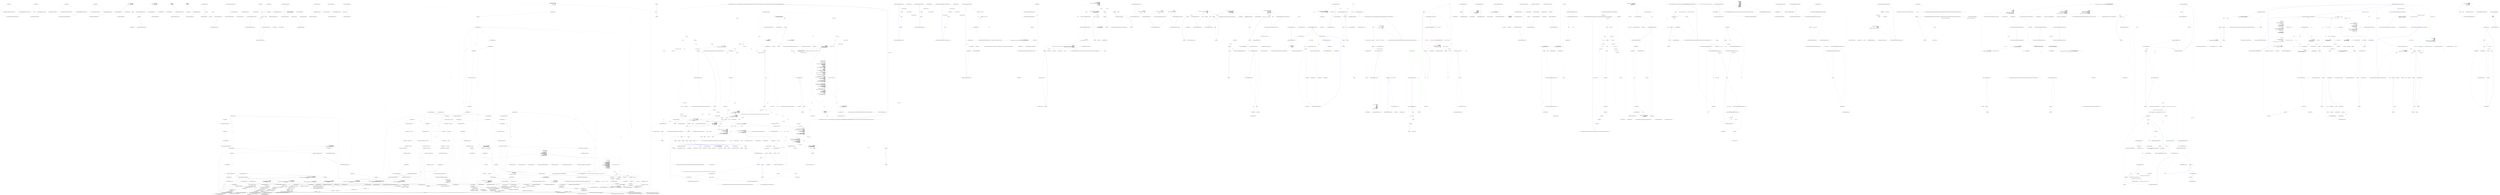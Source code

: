 digraph  {
m0_8 [cluster="Ninject.IKernelConfiguration.Load(System.Collections.Generic.IEnumerable<Ninject.Modules.INinjectModule>)", file="CultureInfoExtensions.cs", label="Entry Ninject.IKernelConfiguration.Load(System.Collections.Generic.IEnumerable<Ninject.Modules.INinjectModule>)", span="31-31"];
m0_3 [cluster="TModule.cstr", file="CultureInfoExtensions.cs", label="Entry TModule.cstr", span=""];
m0_16 [cluster="Ninject.IKernelConfiguration.Load(System.Collections.Generic.IEnumerable<System.Reflection.Assembly>)", file="CultureInfoExtensions.cs", label="Entry Ninject.IKernelConfiguration.Load(System.Collections.Generic.IEnumerable<System.Reflection.Assembly>)", span="44-44"];
m0_0 [cluster="Ninject.ModuleLoadExtensions.Load<TModule>(Ninject.IKernelConfiguration)", file="CultureInfoExtensions.cs", label="Entry Ninject.ModuleLoadExtensions.Load<TModule>(Ninject.IKernelConfiguration)", span="28-28"];
m0_1 [cluster="Ninject.ModuleLoadExtensions.Load<TModule>(Ninject.IKernelConfiguration)", file="CultureInfoExtensions.cs", label="kernelConfiguration.Load(new TModule())", span="31-31"];
m0_2 [cluster="Ninject.ModuleLoadExtensions.Load<TModule>(Ninject.IKernelConfiguration)", file="CultureInfoExtensions.cs", label="Exit Ninject.ModuleLoadExtensions.Load<TModule>(Ninject.IKernelConfiguration)", span="28-28"];
m0_12 [cluster="Ninject.IKernelConfiguration.Load(System.Collections.Generic.IEnumerable<string>)", file="CultureInfoExtensions.cs", label="Entry Ninject.IKernelConfiguration.Load(System.Collections.Generic.IEnumerable<string>)", span="38-38"];
m0_4 [cluster="Ninject.IKernelConfiguration.Load(params Ninject.Modules.INinjectModule[])", file="CultureInfoExtensions.cs", label="Entry Ninject.IKernelConfiguration.Load(params Ninject.Modules.INinjectModule[])", span="39-39"];
m0_9 [cluster="Ninject.ModuleLoadExtensions.Load(Ninject.IKernelConfiguration, params string[])", file="CultureInfoExtensions.cs", label="Entry Ninject.ModuleLoadExtensions.Load(Ninject.IKernelConfiguration, params string[])", span="50-50"];
m0_10 [cluster="Ninject.ModuleLoadExtensions.Load(Ninject.IKernelConfiguration, params string[])", file="CultureInfoExtensions.cs", label="kernelConfiguration.Load(filePatterns)", span="52-52"];
m0_11 [cluster="Ninject.ModuleLoadExtensions.Load(Ninject.IKernelConfiguration, params string[])", file="CultureInfoExtensions.cs", label="Exit Ninject.ModuleLoadExtensions.Load(Ninject.IKernelConfiguration, params string[])", span="50-50"];
m0_13 [cluster="Ninject.ModuleLoadExtensions.Load(Ninject.IKernelConfiguration, params System.Reflection.Assembly[])", file="CultureInfoExtensions.cs", label="Entry Ninject.ModuleLoadExtensions.Load(Ninject.IKernelConfiguration, params System.Reflection.Assembly[])", span="60-60"];
m0_14 [cluster="Ninject.ModuleLoadExtensions.Load(Ninject.IKernelConfiguration, params System.Reflection.Assembly[])", file="CultureInfoExtensions.cs", label="kernelConfiguration.Load(assemblies)", span="62-62"];
m0_15 [cluster="Ninject.ModuleLoadExtensions.Load(Ninject.IKernelConfiguration, params System.Reflection.Assembly[])", file="CultureInfoExtensions.cs", label="Exit Ninject.ModuleLoadExtensions.Load(Ninject.IKernelConfiguration, params System.Reflection.Assembly[])", span="60-60"];
m0_5 [cluster="Ninject.ModuleLoadExtensions.Load(Ninject.IKernelConfiguration, params Ninject.Modules.INinjectModule[])", file="CultureInfoExtensions.cs", label="Entry Ninject.ModuleLoadExtensions.Load(Ninject.IKernelConfiguration, params Ninject.Modules.INinjectModule[])", span="39-39"];
m0_6 [cluster="Ninject.ModuleLoadExtensions.Load(Ninject.IKernelConfiguration, params Ninject.Modules.INinjectModule[])", file="CultureInfoExtensions.cs", label="kernelConfiguration.Load(modules)", span="41-41"];
m0_7 [cluster="Ninject.ModuleLoadExtensions.Load(Ninject.IKernelConfiguration, params Ninject.Modules.INinjectModule[])", file="CultureInfoExtensions.cs", label="Exit Ninject.ModuleLoadExtensions.Load(Ninject.IKernelConfiguration, params Ninject.Modules.INinjectModule[])", span="39-39"];
m1_17 [cluster="System.Type.InstanceProperty(string, object)", file="FSharpOptionHelper.cs", label="Entry System.Type.InstanceProperty(string, object)", span="199-199"];
m1_3 [cluster="System.Type.GetGenericArguments()", file="FSharpOptionHelper.cs", label="Entry System.Type.GetGenericArguments()", span="0-0"];
m1_13 [cluster="CommandLine.Infrastructure.FSharpOptionHelper.ValueOf(object)", file="FSharpOptionHelper.cs", label="Entry CommandLine.Infrastructure.FSharpOptionHelper.ValueOf(object)", span="30-30"];
m1_14 [cluster="CommandLine.Infrastructure.FSharpOptionHelper.ValueOf(object)", file="FSharpOptionHelper.cs", label="return typeof(FSharpOption<>)\r\n                .MakeGenericType(GetUnderlyingType(value.GetType()))\r\n                .InstanceProperty(\r\n                    ''Value'', value);", span="32-35"];
m1_15 [cluster="CommandLine.Infrastructure.FSharpOptionHelper.ValueOf(object)", file="FSharpOptionHelper.cs", label="Exit CommandLine.Infrastructure.FSharpOptionHelper.ValueOf(object)", span="30-30"];
m1_18 [cluster="CommandLine.Infrastructure.FSharpOptionHelper.IsSome(object)", file="FSharpOptionHelper.cs", label="Entry CommandLine.Infrastructure.FSharpOptionHelper.IsSome(object)", span="38-38"];
m1_19 [cluster="CommandLine.Infrastructure.FSharpOptionHelper.IsSome(object)", file="FSharpOptionHelper.cs", label="return (bool)typeof(FSharpOption<>)\r\n                .MakeGenericType(GetUnderlyingType(value.GetType()))\r\n                .StaticMethod(\r\n                    ''get_IsSome'', value);", span="40-43"];
m1_20 [cluster="CommandLine.Infrastructure.FSharpOptionHelper.IsSome(object)", file="FSharpOptionHelper.cs", label="Exit CommandLine.Infrastructure.FSharpOptionHelper.IsSome(object)", span="38-38"];
m1_16 [cluster="object.GetType()", file="FSharpOptionHelper.cs", label="Entry object.GetType()", span="0-0"];
m1_12 [cluster="System.Type.StaticProperty(string)", file="FSharpOptionHelper.cs", label="Entry System.Type.StaticProperty(string)", span="189-189"];
m1_4 [cluster="CommandLine.Infrastructure.FSharpOptionHelper.Some(System.Type, object)", file="FSharpOptionHelper.cs", label="Entry CommandLine.Infrastructure.FSharpOptionHelper.Some(System.Type, object)", span="14-14"];
m1_5 [cluster="CommandLine.Infrastructure.FSharpOptionHelper.Some(System.Type, object)", file="FSharpOptionHelper.cs", label="return typeof(FSharpOption<>)\r\n                    .MakeGenericType(type)\r\n                    .StaticMethod(\r\n                        ''Some'', value);", span="16-19"];
m1_6 [cluster="CommandLine.Infrastructure.FSharpOptionHelper.Some(System.Type, object)", file="FSharpOptionHelper.cs", label="Exit CommandLine.Infrastructure.FSharpOptionHelper.Some(System.Type, object)", span="14-14"];
m1_9 [cluster="CommandLine.Infrastructure.FSharpOptionHelper.None(System.Type)", file="FSharpOptionHelper.cs", label="Entry CommandLine.Infrastructure.FSharpOptionHelper.None(System.Type)", span="22-22"];
m1_10 [cluster="CommandLine.Infrastructure.FSharpOptionHelper.None(System.Type)", file="FSharpOptionHelper.cs", label="return typeof(FSharpOption<>)\r\n                    .MakeGenericType(type)\r\n                    .StaticProperty(\r\n                        ''None'');", span="24-27"];
m1_11 [cluster="CommandLine.Infrastructure.FSharpOptionHelper.None(System.Type)", file="FSharpOptionHelper.cs", label="Exit CommandLine.Infrastructure.FSharpOptionHelper.None(System.Type)", span="22-22"];
m1_7 [cluster="System.Type.MakeGenericType(params System.Type[])", file="FSharpOptionHelper.cs", label="Entry System.Type.MakeGenericType(params System.Type[])", span="0-0"];
m1_8 [cluster="System.Type.StaticMethod(string, params object[])", file="FSharpOptionHelper.cs", label="Entry System.Type.StaticMethod(string, params object[])", span="179-179"];
m1_0 [cluster="CommandLine.Infrastructure.FSharpOptionHelper.GetUnderlyingType(System.Type)", file="FSharpOptionHelper.cs", label="Entry CommandLine.Infrastructure.FSharpOptionHelper.GetUnderlyingType(System.Type)", span="8-8"];
m1_1 [cluster="CommandLine.Infrastructure.FSharpOptionHelper.GetUnderlyingType(System.Type)", file="FSharpOptionHelper.cs", label="return type\r\n                .GetGenericArguments()[0];", span="10-11"];
m1_2 [cluster="CommandLine.Infrastructure.FSharpOptionHelper.GetUnderlyingType(System.Type)", file="FSharpOptionHelper.cs", label="Exit CommandLine.Infrastructure.FSharpOptionHelper.GetUnderlyingType(System.Type)", span="8-8"];
m2_18 [cluster="CommandLine.Infrastructure.StringExtensions.Spaces(int)", file="HelpText.cs", label="Entry CommandLine.Infrastructure.StringExtensions.Spaces(int)", span="35-35"];
m2_19 [cluster="CommandLine.Infrastructure.StringExtensions.Spaces(int)", file="HelpText.cs", label="return new string(' ', value);", span="37-37"];
m2_20 [cluster="CommandLine.Infrastructure.StringExtensions.Spaces(int)", file="HelpText.cs", label="Exit CommandLine.Infrastructure.StringExtensions.Spaces(int)", span="35-35"];
m2_15 [cluster="CommandLine.Infrastructure.StringExtensions.FormatLocal(string, params object[])", file="HelpText.cs", label="Entry CommandLine.Infrastructure.StringExtensions.FormatLocal(string, params object[])", span="30-30"];
m2_16 [cluster="CommandLine.Infrastructure.StringExtensions.FormatLocal(string, params object[])", file="HelpText.cs", label="return string.Format(CultureInfo.CurrentCulture, value, arguments);", span="32-32"];
m2_17 [cluster="CommandLine.Infrastructure.StringExtensions.FormatLocal(string, params object[])", file="HelpText.cs", label="Exit CommandLine.Infrastructure.StringExtensions.FormatLocal(string, params object[])", span="30-30"];
m2_3 [cluster="string.String(char, int)", file="HelpText.cs", label="Entry string.String(char, int)", span="0-0"];
m2_34 [cluster="System.Text.StringBuilder.StringBuilder(string)", file="HelpText.cs", label="Entry System.Text.StringBuilder.StringBuilder(string)", span="0-0"];
m2_35 [cluster="System.Text.StringBuilder.Append(string)", file="HelpText.cs", label="Entry System.Text.StringBuilder.Append(string)", span="0-0"];
m2_24 [cluster="string.CompareOrdinal(string, string)", file="HelpText.cs", label="Entry string.CompareOrdinal(string, string)", span="0-0"];
m2_37 [cluster="CommandLine.Infrastructure.StringExtensions.IsBooleanString(string)", file="HelpText.cs", label="Entry CommandLine.Infrastructure.StringExtensions.IsBooleanString(string)", span="60-60"];
m2_38 [cluster="CommandLine.Infrastructure.StringExtensions.IsBooleanString(string)", file="HelpText.cs", label="return value.Equals(''true'', StringComparison.OrdinalIgnoreCase)\r\n                || value.Equals(''false'', StringComparison.OrdinalIgnoreCase);", span="62-63"];
m2_39 [cluster="CommandLine.Infrastructure.StringExtensions.IsBooleanString(string)", file="HelpText.cs", label="Exit CommandLine.Infrastructure.StringExtensions.IsBooleanString(string)", span="60-60"];
m2_7 [cluster="System.Convert.ToString(object, System.IFormatProvider)", file="HelpText.cs", label="Entry System.Convert.ToString(object, System.IFormatProvider)", span="0-0"];
m2_41 [cluster="CommandLine.Infrastructure.StringExtensions.ToBoolean(string)", file="HelpText.cs", label="Entry CommandLine.Infrastructure.StringExtensions.ToBoolean(string)", span="66-66"];
m2_42 [cluster="CommandLine.Infrastructure.StringExtensions.ToBoolean(string)", file="HelpText.cs", label="return value.Equals(''true'', StringComparison.OrdinalIgnoreCase);", span="68-68"];
m2_43 [cluster="CommandLine.Infrastructure.StringExtensions.ToBoolean(string)", file="HelpText.cs", label="Exit CommandLine.Infrastructure.StringExtensions.ToBoolean(string)", span="66-66"];
m2_21 [cluster="CommandLine.Infrastructure.StringExtensions.EqualsOrdinal(string, string)", file="HelpText.cs", label="Entry CommandLine.Infrastructure.StringExtensions.EqualsOrdinal(string, string)", span="40-40"];
m2_22 [cluster="CommandLine.Infrastructure.StringExtensions.EqualsOrdinal(string, string)", file="HelpText.cs", label="return string.CompareOrdinal(strA, strB) == 0;", span="42-42"];
m2_23 [cluster="CommandLine.Infrastructure.StringExtensions.EqualsOrdinal(string, string)", file="HelpText.cs", label="Exit CommandLine.Infrastructure.StringExtensions.EqualsOrdinal(string, string)", span="40-40"];
m2_8 [cluster="CommandLine.Infrastructure.StringExtensions.ToStringLocal<T>(T)", file="HelpText.cs", label="Entry CommandLine.Infrastructure.StringExtensions.ToStringLocal<T>(T)", span="20-20"];
m2_9 [cluster="CommandLine.Infrastructure.StringExtensions.ToStringLocal<T>(T)", file="HelpText.cs", label="return Convert.ToString(value, CultureInfo.CurrentCulture);", span="22-22"];
m2_10 [cluster="CommandLine.Infrastructure.StringExtensions.ToStringLocal<T>(T)", file="HelpText.cs", label="Exit CommandLine.Infrastructure.StringExtensions.ToStringLocal<T>(T)", span="20-20"];
m2_40 [cluster="string.Equals(string, System.StringComparison)", file="HelpText.cs", label="Entry string.Equals(string, System.StringComparison)", span="0-0"];
m2_36 [cluster="System.Text.StringBuilder.ToString()", file="HelpText.cs", label="Entry System.Text.StringBuilder.ToString()", span="0-0"];
m2_28 [cluster="CommandLine.Infrastructure.StringExtensions.JoinTo(string, params string[])", file="HelpText.cs", label="Entry CommandLine.Infrastructure.StringExtensions.JoinTo(string, params string[])", span="50-50"];
m2_29 [cluster="CommandLine.Infrastructure.StringExtensions.JoinTo(string, params string[])", file="HelpText.cs", label="var builder = new StringBuilder(value)", span="52-52"];
m2_30 [cluster="CommandLine.Infrastructure.StringExtensions.JoinTo(string, params string[])", file="HelpText.cs", label=others, span="53-53"];
m2_31 [cluster="CommandLine.Infrastructure.StringExtensions.JoinTo(string, params string[])", file="HelpText.cs", label="builder.Append(v)", span="55-55"];
m2_32 [cluster="CommandLine.Infrastructure.StringExtensions.JoinTo(string, params string[])", file="HelpText.cs", label="return builder.ToString();", span="57-57"];
m2_33 [cluster="CommandLine.Infrastructure.StringExtensions.JoinTo(string, params string[])", file="HelpText.cs", label="Exit CommandLine.Infrastructure.StringExtensions.JoinTo(string, params string[])", span="50-50"];
m2_25 [cluster="CommandLine.Infrastructure.StringExtensions.SafeLength(string)", file="HelpText.cs", label="Entry CommandLine.Infrastructure.StringExtensions.SafeLength(string)", span="45-45"];
m2_26 [cluster="CommandLine.Infrastructure.StringExtensions.SafeLength(string)", file="HelpText.cs", label="return value == null ? 0 : value.Length;", span="47-47"];
m2_27 [cluster="CommandLine.Infrastructure.StringExtensions.SafeLength(string)", file="HelpText.cs", label="Exit CommandLine.Infrastructure.StringExtensions.SafeLength(string)", span="45-45"];
m2_11 [cluster="CommandLine.Infrastructure.StringExtensions.FormatInvariant(string, params object[])", file="HelpText.cs", label="Entry CommandLine.Infrastructure.StringExtensions.FormatInvariant(string, params object[])", span="25-25"];
m2_12 [cluster="CommandLine.Infrastructure.StringExtensions.FormatInvariant(string, params object[])", file="HelpText.cs", label="return string.Format(CultureInfo.InvariantCulture, value, arguments);", span="27-27"];
m2_13 [cluster="CommandLine.Infrastructure.StringExtensions.FormatInvariant(string, params object[])", file="HelpText.cs", label="Exit CommandLine.Infrastructure.StringExtensions.FormatInvariant(string, params object[])", span="25-25"];
m2_0 [cluster="CommandLine.Infrastructure.StringExtensions.ToOneCharString(char)", file="HelpText.cs", label="Entry CommandLine.Infrastructure.StringExtensions.ToOneCharString(char)", span="10-10"];
m2_1 [cluster="CommandLine.Infrastructure.StringExtensions.ToOneCharString(char)", file="HelpText.cs", label="return new string(c, 1);", span="12-12"];
m2_2 [cluster="CommandLine.Infrastructure.StringExtensions.ToOneCharString(char)", file="HelpText.cs", label="Exit CommandLine.Infrastructure.StringExtensions.ToOneCharString(char)", span="10-10"];
m2_4 [cluster="CommandLine.Infrastructure.StringExtensions.ToStringInvariant<T>(T)", file="HelpText.cs", label="Entry CommandLine.Infrastructure.StringExtensions.ToStringInvariant<T>(T)", span="15-15"];
m2_5 [cluster="CommandLine.Infrastructure.StringExtensions.ToStringInvariant<T>(T)", file="HelpText.cs", label="return Convert.ToString(value, CultureInfo.InvariantCulture);", span="17-17"];
m2_6 [cluster="CommandLine.Infrastructure.StringExtensions.ToStringInvariant<T>(T)", file="HelpText.cs", label="Exit CommandLine.Infrastructure.StringExtensions.ToStringInvariant<T>(T)", span="15-15"];
m2_14 [cluster="string.Format(System.IFormatProvider, string, params object[])", file="HelpText.cs", label="Entry string.Format(System.IFormatProvider, string, params object[])", span="0-0"];
m3_50 [cluster="CommandLine.Tests.Unit.Text.HelpTextTests.Create_instance_with_enum_options_disabled()", file="HelpTextTests.cs", label="Entry CommandLine.Tests.Unit.Text.HelpTextTests.Create_instance_with_enum_options_disabled()", span="94-94"];
m3_51 [cluster="CommandLine.Tests.Unit.Text.HelpTextTests.Create_instance_with_enum_options_disabled()", file="HelpTextTests.cs", label="var sut = new HelpText { AddDashesToOption = true }\r\n                .AddPreOptionsLine(''pre-options'')\r\n                .AddOptions(new NotParsed<Options_With_Enum_Having_HelpText>(TypeInfo.Create(typeof(Options_With_Enum_Having_HelpText)), Enumerable.Empty<Error>()))\r\n                .AddPostOptionsLine(''post-options'')", span="98-101"];
m3_52 [cluster="CommandLine.Tests.Unit.Text.HelpTextTests.Create_instance_with_enum_options_disabled()", file="HelpTextTests.cs", label="var lines = sut.ToString().ToNotEmptyLines().TrimStringArray()", span="105-105"];
m3_53 [cluster="CommandLine.Tests.Unit.Text.HelpTextTests.Create_instance_with_enum_options_disabled()", file="HelpTextTests.cs", label="lines[0].ShouldBeEquivalentTo(''pre-options'')", span="106-106"];
m3_54 [cluster="CommandLine.Tests.Unit.Text.HelpTextTests.Create_instance_with_enum_options_disabled()", file="HelpTextTests.cs", label="lines[1].ShouldBeEquivalentTo(''--stringvalue    Define a string value here.'')", span="107-107"];
m3_55 [cluster="CommandLine.Tests.Unit.Text.HelpTextTests.Create_instance_with_enum_options_disabled()", file="HelpTextTests.cs", label="lines[2].ShouldBeEquivalentTo(''--shape          Define a enum value here.'')", span="108-108"];
m3_56 [cluster="CommandLine.Tests.Unit.Text.HelpTextTests.Create_instance_with_enum_options_disabled()", file="HelpTextTests.cs", label="lines[3].ShouldBeEquivalentTo(''--help           Display this help screen.'')", span="109-109"];
m3_57 [cluster="CommandLine.Tests.Unit.Text.HelpTextTests.Create_instance_with_enum_options_disabled()", file="HelpTextTests.cs", label="lines[4].ShouldBeEquivalentTo(''--version        Display version information.'')", span="110-110"];
m3_58 [cluster="CommandLine.Tests.Unit.Text.HelpTextTests.Create_instance_with_enum_options_disabled()", file="HelpTextTests.cs", label="lines[5].ShouldBeEquivalentTo(''post-options'')", span="111-111"];
m3_59 [cluster="CommandLine.Tests.Unit.Text.HelpTextTests.Create_instance_with_enum_options_disabled()", file="HelpTextTests.cs", label="Exit CommandLine.Tests.Unit.Text.HelpTextTests.Create_instance_with_enum_options_disabled()", span="94-94"];
m3_16 [cluster="CommandLine.Text.HelpText.HelpText(string, string)", file="HelpTextTests.cs", label="Entry CommandLine.Text.HelpText.HelpText(string, string)", span="82-82"];
m3_126 [cluster="CommandLine.Text.HelpText.RenderParsingErrorsText<T>(CommandLine.ParserResult<T>, System.Func<CommandLine.Error, string>, System.Func<System.Collections.Generic.IEnumerable<CommandLine.MutuallyExclusiveSetError>, string>, int)", file="HelpTextTests.cs", label="Entry CommandLine.Text.HelpText.RenderParsingErrorsText<T>(CommandLine.ParserResult<T>, System.Func<CommandLine.Error, string>, System.Func<System.Collections.Generic.IEnumerable<CommandLine.MutuallyExclusiveSetError>, string>, int)", span="458-458"];
m3_22 [cluster="CommandLine.Tests.Unit.Text.HelpTextTests.Create_instance_with_options()", file="HelpTextTests.cs", label="Entry CommandLine.Tests.Unit.Text.HelpTextTests.Create_instance_with_options()", span="47-47"];
m3_23 [cluster="CommandLine.Tests.Unit.Text.HelpTextTests.Create_instance_with_options()", file="HelpTextTests.cs", label="var sut = new HelpText { AddDashesToOption = true }\r\n                .AddPreOptionsLine(''pre-options'')\r\n                .AddOptions(new NotParsed<Simple_Options>(TypeInfo.Create(typeof(Simple_Options)), Enumerable.Empty<Error>()))\r\n                .AddPostOptionsLine(''post-options'')", span="51-54"];
m3_24 [cluster="CommandLine.Tests.Unit.Text.HelpTextTests.Create_instance_with_options()", file="HelpTextTests.cs", label="var lines = sut.ToString().ToNotEmptyLines().TrimStringArray()", span="58-58"];
m3_25 [cluster="CommandLine.Tests.Unit.Text.HelpTextTests.Create_instance_with_options()", file="HelpTextTests.cs", label="lines[0].ShouldBeEquivalentTo(''pre-options'')", span="59-59"];
m3_26 [cluster="CommandLine.Tests.Unit.Text.HelpTextTests.Create_instance_with_options()", file="HelpTextTests.cs", label="lines[1].ShouldBeEquivalentTo(''--stringvalue    Define a string value here.'')", span="60-60"];
m3_27 [cluster="CommandLine.Tests.Unit.Text.HelpTextTests.Create_instance_with_options()", file="HelpTextTests.cs", label="lines[2].ShouldBeEquivalentTo(''-i               Define a int sequence here.'')", span="61-61"];
m3_28 [cluster="CommandLine.Tests.Unit.Text.HelpTextTests.Create_instance_with_options()", file="HelpTextTests.cs", label="lines[3].ShouldBeEquivalentTo(''-x               Define a boolean or switch value here.'')", span="62-62"];
m3_29 [cluster="CommandLine.Tests.Unit.Text.HelpTextTests.Create_instance_with_options()", file="HelpTextTests.cs", label="lines[4].ShouldBeEquivalentTo(''--help           Display this help screen.'')", span="63-63"];
m3_30 [cluster="CommandLine.Tests.Unit.Text.HelpTextTests.Create_instance_with_options()", file="HelpTextTests.cs", label="lines[5].ShouldBeEquivalentTo(''--version        Display version information.'')", span="64-64"];
m3_31 [cluster="CommandLine.Tests.Unit.Text.HelpTextTests.Create_instance_with_options()", file="HelpTextTests.cs", label="lines[6].ShouldBeEquivalentTo(''value pos. 0     Define a long value here.'')", span="65-65"];
m3_32 [cluster="CommandLine.Tests.Unit.Text.HelpTextTests.Create_instance_with_options()", file="HelpTextTests.cs", label="lines[7].ShouldBeEquivalentTo(''post-options'')", span="66-66"];
m3_33 [cluster="CommandLine.Tests.Unit.Text.HelpTextTests.Create_instance_with_options()", file="HelpTextTests.cs", label="Exit CommandLine.Tests.Unit.Text.HelpTextTests.Create_instance_with_options()", span="47-47"];
m3_66 [cluster="CommandLine.Tests.Unit.Text.HelpTextTests.When_help_text_is_longer_than_width_it_will_wrap_around_as_if_in_a_column()", file="HelpTextTests.cs", label="Entry CommandLine.Tests.Unit.Text.HelpTextTests.When_help_text_is_longer_than_width_it_will_wrap_around_as_if_in_a_column()", span="132-132"];
m3_67 [cluster="CommandLine.Tests.Unit.Text.HelpTextTests.When_help_text_is_longer_than_width_it_will_wrap_around_as_if_in_a_column()", file="HelpTextTests.cs", label="var sut = new HelpText(new HeadingInfo(''CommandLine.Tests.dll'', ''1.9.4.131''))", span="136-136"];
m3_68 [cluster="CommandLine.Tests.Unit.Text.HelpTextTests.When_help_text_is_longer_than_width_it_will_wrap_around_as_if_in_a_column()", file="HelpTextTests.cs", label="sut.MaximumDisplayWidth = 40", span="137-137"];
m3_69 [cluster="CommandLine.Tests.Unit.Text.HelpTextTests.When_help_text_is_longer_than_width_it_will_wrap_around_as_if_in_a_column()", file="HelpTextTests.cs", label="sut.AddOptions(\r\n                new NotParsed<Simple_Options_With_HelpText_Set_To_Long_Description>(\r\n                    TypeInfo.Create(typeof(Simple_Options_With_HelpText_Set_To_Long_Description)),\r\n                    Enumerable.Empty<Error>()))", span="138-141"];
m3_70 [cluster="CommandLine.Tests.Unit.Text.HelpTextTests.When_help_text_is_longer_than_width_it_will_wrap_around_as_if_in_a_column()", file="HelpTextTests.cs", label="var lines = sut.ToString().Split(new[] { Environment.NewLine }, StringSplitOptions.None)", span="144-144"];
m3_71 [cluster="CommandLine.Tests.Unit.Text.HelpTextTests.When_help_text_is_longer_than_width_it_will_wrap_around_as_if_in_a_column()", file="HelpTextTests.cs", label="lines[2].ShouldBeEquivalentTo(''  v, verbose    This is the description'')", span="145-145"];
m3_72 [cluster="CommandLine.Tests.Unit.Text.HelpTextTests.When_help_text_is_longer_than_width_it_will_wrap_around_as_if_in_a_column()", file="HelpTextTests.cs", label="lines[3].ShouldBeEquivalentTo(''                of the verbosity to '')", span="147-147"];
m3_73 [cluster="CommandLine.Tests.Unit.Text.HelpTextTests.When_help_text_is_longer_than_width_it_will_wrap_around_as_if_in_a_column()", file="HelpTextTests.cs", label="lines[4].ShouldBeEquivalentTo(''                test out the wrapping '')", span="148-148"];
m3_74 [cluster="CommandLine.Tests.Unit.Text.HelpTextTests.When_help_text_is_longer_than_width_it_will_wrap_around_as_if_in_a_column()", file="HelpTextTests.cs", label="lines[5].ShouldBeEquivalentTo(''                capabilities of the '')", span="149-149"];
m3_75 [cluster="CommandLine.Tests.Unit.Text.HelpTextTests.When_help_text_is_longer_than_width_it_will_wrap_around_as_if_in_a_column()", file="HelpTextTests.cs", label="lines[6].ShouldBeEquivalentTo(''                Help Text.'')", span="150-150"];
m3_76 [cluster="CommandLine.Tests.Unit.Text.HelpTextTests.When_help_text_is_longer_than_width_it_will_wrap_around_as_if_in_a_column()", file="HelpTextTests.cs", label="Exit CommandLine.Tests.Unit.Text.HelpTextTests.When_help_text_is_longer_than_width_it_will_wrap_around_as_if_in_a_column()", span="132-132"];
m3_222 [cluster="CommandLine.Text.HelpText.RenderUsageText<T>(CommandLine.ParserResult<T>)", file="HelpTextTests.cs", label="Entry CommandLine.Text.HelpText.RenderUsageText<T>(CommandLine.ParserResult<T>)", span="516-516"];
m3_78 [cluster="CommandLine.Tests.Unit.Text.HelpTextTests.Long_help_text_without_spaces()", file="HelpTextTests.cs", label="Entry CommandLine.Tests.Unit.Text.HelpTextTests.Long_help_text_without_spaces()", span="155-155"];
m3_79 [cluster="CommandLine.Tests.Unit.Text.HelpTextTests.Long_help_text_without_spaces()", file="HelpTextTests.cs", label="var sut = new HelpText(new HeadingInfo(''CommandLine.Tests.dll'', ''1.9.4.131''))", span="159-159"];
m3_80 [cluster="CommandLine.Tests.Unit.Text.HelpTextTests.Long_help_text_without_spaces()", file="HelpTextTests.cs", label="sut.MaximumDisplayWidth = 40", span="160-160"];
m3_81 [cluster="CommandLine.Tests.Unit.Text.HelpTextTests.Long_help_text_without_spaces()", file="HelpTextTests.cs", label="sut.AddOptions(\r\n                new NotParsed<Simple_Options_With_HelpText_Set_To_Long_Description_Without_Spaces>(\r\n                    TypeInfo.Create(typeof(Simple_Options_With_HelpText_Set_To_Long_Description_Without_Spaces)),\r\n                    Enumerable.Empty<Error>()))", span="161-164"];
m3_82 [cluster="CommandLine.Tests.Unit.Text.HelpTextTests.Long_help_text_without_spaces()", file="HelpTextTests.cs", label="var lines = sut.ToString().ToNotEmptyLines()", span="167-167"];
m3_83 [cluster="CommandLine.Tests.Unit.Text.HelpTextTests.Long_help_text_without_spaces()", file="HelpTextTests.cs", label="lines[1].ShouldBeEquivalentTo(''  v, verbose    Before '')", span="168-168"];
m3_84 [cluster="CommandLine.Tests.Unit.Text.HelpTextTests.Long_help_text_without_spaces()", file="HelpTextTests.cs", label="lines[2].ShouldBeEquivalentTo(''                012345678901234567890123'')", span="169-169"];
m3_85 [cluster="CommandLine.Tests.Unit.Text.HelpTextTests.Long_help_text_without_spaces()", file="HelpTextTests.cs", label="lines[3].ShouldBeEquivalentTo(''                After'')", span="170-170"];
m3_86 [cluster="CommandLine.Tests.Unit.Text.HelpTextTests.Long_help_text_without_spaces()", file="HelpTextTests.cs", label="lines[4].ShouldBeEquivalentTo(''  input-file    Before '')", span="171-171"];
m3_87 [cluster="CommandLine.Tests.Unit.Text.HelpTextTests.Long_help_text_without_spaces()", file="HelpTextTests.cs", label="lines[5].ShouldBeEquivalentTo(''                012345678901234567890123'')", span="172-172"];
m3_88 [cluster="CommandLine.Tests.Unit.Text.HelpTextTests.Long_help_text_without_spaces()", file="HelpTextTests.cs", label="lines[6].ShouldBeEquivalentTo(''                456789 After'')", span="173-173"];
m3_89 [cluster="CommandLine.Tests.Unit.Text.HelpTextTests.Long_help_text_without_spaces()", file="HelpTextTests.cs", label="Exit CommandLine.Tests.Unit.Text.HelpTextTests.Long_help_text_without_spaces()", span="155-155"];
m3_191 [cluster="System.Collections.Generic.IEnumerable<TSource>.Concat<TSource>(System.Collections.Generic.IEnumerable<TSource>)", file="HelpTextTests.cs", label="Entry System.Collections.Generic.IEnumerable<TSource>.Concat<TSource>(System.Collections.Generic.IEnumerable<TSource>)", span="0-0"];
m3_116 [cluster="CommandLine.BadFormatTokenError.BadFormatTokenError(string)", file="HelpTextTests.cs", label="Entry CommandLine.BadFormatTokenError.BadFormatTokenError(string)", span="221-221"];
m3_149 [cluster="CommandLine.Tests.Unit.Text.HelpTextTests.Invoke_AutoBuild_for_Options_returns_appropriate_formatted_text()", file="HelpTextTests.cs", label="Entry CommandLine.Tests.Unit.Text.HelpTextTests.Invoke_AutoBuild_for_Options_returns_appropriate_formatted_text()", span="260-260"];
m3_150 [cluster="CommandLine.Tests.Unit.Text.HelpTextTests.Invoke_AutoBuild_for_Options_returns_appropriate_formatted_text()", file="HelpTextTests.cs", label="var fakeResult = new NotParsed<Simple_Options>(\r\n                TypeInfo.Create(typeof(Simple_Options)),\r\n                new Error[]\r\n                    {\r\n                        new BadFormatTokenError(''badtoken''),\r\n                        new SequenceOutOfRangeError(new NameInfo(''i'', ''''))\r\n                    })", span="263-269"];
m3_151 [cluster="CommandLine.Tests.Unit.Text.HelpTextTests.Invoke_AutoBuild_for_Options_returns_appropriate_formatted_text()", file="HelpTextTests.cs", label="var helpText = HelpText.AutoBuild(fakeResult)", span="272-272"];
m3_152 [cluster="CommandLine.Tests.Unit.Text.HelpTextTests.Invoke_AutoBuild_for_Options_returns_appropriate_formatted_text()", file="HelpTextTests.cs", label="var lines = helpText.ToString().ToNotEmptyLines().TrimStringArray()", span="275-275"];
m3_153 [cluster="CommandLine.Tests.Unit.Text.HelpTextTests.Invoke_AutoBuild_for_Options_returns_appropriate_formatted_text()", file="HelpTextTests.cs", label="lines[0].Should().StartWithEquivalent(''CommandLine'')", span="276-276"];
m3_154 [cluster="CommandLine.Tests.Unit.Text.HelpTextTests.Invoke_AutoBuild_for_Options_returns_appropriate_formatted_text()", file="HelpTextTests.cs", label="lines[1].Should().StartWithEquivalent(''Copyright (c)'')", span="277-277"];
m3_155 [cluster="CommandLine.Tests.Unit.Text.HelpTextTests.Invoke_AutoBuild_for_Options_returns_appropriate_formatted_text()", file="HelpTextTests.cs", label="lines[2].ShouldBeEquivalentTo(''ERROR(S):'')", span="278-278"];
m3_156 [cluster="CommandLine.Tests.Unit.Text.HelpTextTests.Invoke_AutoBuild_for_Options_returns_appropriate_formatted_text()", file="HelpTextTests.cs", label="lines[3].ShouldBeEquivalentTo(''Token 'badtoken' is not recognized.'')", span="279-279"];
m3_157 [cluster="CommandLine.Tests.Unit.Text.HelpTextTests.Invoke_AutoBuild_for_Options_returns_appropriate_formatted_text()", file="HelpTextTests.cs", label="lines[4].ShouldBeEquivalentTo(''A sequence option 'i' is defined with fewer or more items than required.'')", span="280-280"];
m3_158 [cluster="CommandLine.Tests.Unit.Text.HelpTextTests.Invoke_AutoBuild_for_Options_returns_appropriate_formatted_text()", file="HelpTextTests.cs", label="lines[5].ShouldBeEquivalentTo(''--stringvalue    Define a string value here.'')", span="281-281"];
m3_159 [cluster="CommandLine.Tests.Unit.Text.HelpTextTests.Invoke_AutoBuild_for_Options_returns_appropriate_formatted_text()", file="HelpTextTests.cs", label="lines[6].ShouldBeEquivalentTo(''-i               Define a int sequence here.'')", span="282-282"];
m3_160 [cluster="CommandLine.Tests.Unit.Text.HelpTextTests.Invoke_AutoBuild_for_Options_returns_appropriate_formatted_text()", file="HelpTextTests.cs", label="lines[7].ShouldBeEquivalentTo(''-x               Define a boolean or switch value here.'')", span="283-283"];
m3_161 [cluster="CommandLine.Tests.Unit.Text.HelpTextTests.Invoke_AutoBuild_for_Options_returns_appropriate_formatted_text()", file="HelpTextTests.cs", label="lines[8].ShouldBeEquivalentTo(''--help           Display this help screen.'')", span="284-284"];
m3_162 [cluster="CommandLine.Tests.Unit.Text.HelpTextTests.Invoke_AutoBuild_for_Options_returns_appropriate_formatted_text()", file="HelpTextTests.cs", label="Exit CommandLine.Tests.Unit.Text.HelpTextTests.Invoke_AutoBuild_for_Options_returns_appropriate_formatted_text()", span="260-260"];
m3_193 [cluster="CommandLine.Tests.Unit.Text.HelpTextTests.Create_instance_with_options_and_values()", file="HelpTextTests.cs", label="Entry CommandLine.Tests.Unit.Text.HelpTextTests.Create_instance_with_options_and_values()", span="343-343"];
m3_194 [cluster="CommandLine.Tests.Unit.Text.HelpTextTests.Create_instance_with_options_and_values()", file="HelpTextTests.cs", label="var sut = new HelpText { AddDashesToOption = true }\r\n                .AddPreOptionsLine(''pre-options'')\r\n                .AddOptions(new NotParsed<Options_With_HelpText_And_MetaValue>(TypeInfo.Create(typeof(Options_With_HelpText_And_MetaValue)), Enumerable.Empty<Error>()))\r\n                .AddPostOptionsLine(''post-options'')", span="347-350"];
m3_195 [cluster="CommandLine.Tests.Unit.Text.HelpTextTests.Create_instance_with_options_and_values()", file="HelpTextTests.cs", label="var lines = sut.ToString().ToNotEmptyLines().TrimStringArray()", span="354-354"];
m3_196 [cluster="CommandLine.Tests.Unit.Text.HelpTextTests.Create_instance_with_options_and_values()", file="HelpTextTests.cs", label="lines[0].ShouldBeEquivalentTo(''pre-options'')", span="355-355"];
m3_197 [cluster="CommandLine.Tests.Unit.Text.HelpTextTests.Create_instance_with_options_and_values()", file="HelpTextTests.cs", label="lines[1].ShouldBeEquivalentTo(''--stringvalue=STR            Define a string value here.'')", span="356-356"];
m3_198 [cluster="CommandLine.Tests.Unit.Text.HelpTextTests.Create_instance_with_options_and_values()", file="HelpTextTests.cs", label="lines[2].ShouldBeEquivalentTo(''-i INTSEQ                    Define a int sequence here.'')", span="357-357"];
m3_199 [cluster="CommandLine.Tests.Unit.Text.HelpTextTests.Create_instance_with_options_and_values()", file="HelpTextTests.cs", label="lines[3].ShouldBeEquivalentTo(''-x                           Define a boolean or switch value here.'')", span="358-358"];
m3_200 [cluster="CommandLine.Tests.Unit.Text.HelpTextTests.Create_instance_with_options_and_values()", file="HelpTextTests.cs", label="lines[4].ShouldBeEquivalentTo(''--help                       Display this help screen.'')", span="359-359"];
m3_201 [cluster="CommandLine.Tests.Unit.Text.HelpTextTests.Create_instance_with_options_and_values()", file="HelpTextTests.cs", label="lines[5].ShouldBeEquivalentTo(''--version                    Display version information.'')", span="360-360"];
m3_202 [cluster="CommandLine.Tests.Unit.Text.HelpTextTests.Create_instance_with_options_and_values()", file="HelpTextTests.cs", label="lines[6].ShouldBeEquivalentTo(''number (pos. 0) NUM          Define a long value here.'')", span="361-361"];
m3_203 [cluster="CommandLine.Tests.Unit.Text.HelpTextTests.Create_instance_with_options_and_values()", file="HelpTextTests.cs", label="lines[7].ShouldBeEquivalentTo(''paintcolor (pos. 1) COLOR    Define a color value here.'')", span="362-362"];
m3_204 [cluster="CommandLine.Tests.Unit.Text.HelpTextTests.Create_instance_with_options_and_values()", file="HelpTextTests.cs", label="lines[8].ShouldBeEquivalentTo(''post-options'', lines[8])", span="363-363"];
m3_205 [cluster="CommandLine.Tests.Unit.Text.HelpTextTests.Create_instance_with_options_and_values()", file="HelpTextTests.cs", label="Exit CommandLine.Tests.Unit.Text.HelpTextTests.Create_instance_with_options_and_values()", span="343-343"];
m3_39 [cluster="CommandLine.Tests.Unit.Text.HelpTextTests.Create_instance_with_enum_options_enabled()", file="HelpTextTests.cs", label="Entry CommandLine.Tests.Unit.Text.HelpTextTests.Create_instance_with_enum_options_enabled()", span="71-71"];
m3_40 [cluster="CommandLine.Tests.Unit.Text.HelpTextTests.Create_instance_with_enum_options_enabled()", file="HelpTextTests.cs", label="var sut = new HelpText { AddDashesToOption = true, AddEnumValuesToHelpText = true }\r\n                .AddPreOptionsLine(''pre-options'')\r\n                .AddOptions(new NotParsed<Options_With_Enum_Having_HelpText>(TypeInfo.Create(typeof(Options_With_Enum_Having_HelpText)), Enumerable.Empty<Error>()))\r\n                .AddPostOptionsLine(''post-options'')", span="75-78"];
m3_41 [cluster="CommandLine.Tests.Unit.Text.HelpTextTests.Create_instance_with_enum_options_enabled()", file="HelpTextTests.cs", label="var lines = sut.ToString().ToNotEmptyLines().TrimStringArray()", span="82-82"];
m3_42 [cluster="CommandLine.Tests.Unit.Text.HelpTextTests.Create_instance_with_enum_options_enabled()", file="HelpTextTests.cs", label="lines[0].ShouldBeEquivalentTo(''pre-options'')", span="83-83"];
m3_43 [cluster="CommandLine.Tests.Unit.Text.HelpTextTests.Create_instance_with_enum_options_enabled()", file="HelpTextTests.cs", label="lines[1].ShouldBeEquivalentTo(''--stringvalue    Define a string value here.'')", span="84-84"];
m3_44 [cluster="CommandLine.Tests.Unit.Text.HelpTextTests.Create_instance_with_enum_options_enabled()", file="HelpTextTests.cs", label="lines[2].ShouldBeEquivalentTo(''--shape          Define a enum value here. Valid values: Circle, Square,'')", span="85-85"];
m3_45 [cluster="CommandLine.Tests.Unit.Text.HelpTextTests.Create_instance_with_enum_options_enabled()", file="HelpTextTests.cs", label="lines[3].ShouldBeEquivalentTo(''Triangle'')", span="86-86"];
m3_46 [cluster="CommandLine.Tests.Unit.Text.HelpTextTests.Create_instance_with_enum_options_enabled()", file="HelpTextTests.cs", label="lines[4].ShouldBeEquivalentTo(''--help           Display this help screen.'')", span="87-87"];
m3_47 [cluster="CommandLine.Tests.Unit.Text.HelpTextTests.Create_instance_with_enum_options_enabled()", file="HelpTextTests.cs", label="lines[5].ShouldBeEquivalentTo(''--version        Display version information.'')", span="88-88"];
m3_48 [cluster="CommandLine.Tests.Unit.Text.HelpTextTests.Create_instance_with_enum_options_enabled()", file="HelpTextTests.cs", label="lines[6].ShouldBeEquivalentTo(''post-options'')", span="89-89"];
m3_49 [cluster="CommandLine.Tests.Unit.Text.HelpTextTests.Create_instance_with_enum_options_enabled()", file="HelpTextTests.cs", label="Exit CommandLine.Tests.Unit.Text.HelpTextTests.Create_instance_with_enum_options_enabled()", span="71-71"];
m3_120 [cluster="CommandLine.MissingRequiredOptionError.MissingRequiredOptionError(CommandLine.NameInfo)", file="HelpTextTests.cs", label="Entry CommandLine.MissingRequiredOptionError.MissingRequiredOptionError(CommandLine.NameInfo)", span="316-316"];
m3_90 [cluster="CommandLine.Tests.Unit.Text.HelpTextTests.Long_pre_and_post_lines_without_spaces()", file="HelpTextTests.cs", label="Entry CommandLine.Tests.Unit.Text.HelpTextTests.Long_pre_and_post_lines_without_spaces()", span="178-178"];
m3_91 [cluster="CommandLine.Tests.Unit.Text.HelpTextTests.Long_pre_and_post_lines_without_spaces()", file="HelpTextTests.cs", label="var sut = new HelpText(''Heading Info.'')", span="182-182"];
m3_92 [cluster="CommandLine.Tests.Unit.Text.HelpTextTests.Long_pre_and_post_lines_without_spaces()", file="HelpTextTests.cs", label="sut.MaximumDisplayWidth = 40", span="183-183"];
m3_93 [cluster="CommandLine.Tests.Unit.Text.HelpTextTests.Long_pre_and_post_lines_without_spaces()", file="HelpTextTests.cs", label="sut.AddPreOptionsLine(''Before 0123456789012345678901234567890123456789012 After'')\r\n                .AddOptions(new NotParsed<Simple_Options_Without_HelpText>(TypeInfo.Create(typeof(Simple_Options_Without_HelpText)), Enumerable.Empty<Error>()))\r\n                .AddPostOptionsLine(''Before 0123456789012345678901234567890123456789 After'')", span="184-186"];
m3_94 [cluster="CommandLine.Tests.Unit.Text.HelpTextTests.Long_pre_and_post_lines_without_spaces()", file="HelpTextTests.cs", label="var lines = sut.ToString().ToNotEmptyLines()", span="189-189"];
m3_95 [cluster="CommandLine.Tests.Unit.Text.HelpTextTests.Long_pre_and_post_lines_without_spaces()", file="HelpTextTests.cs", label="lines[1].ShouldBeEquivalentTo(''Before '')", span="190-190"];
m3_96 [cluster="CommandLine.Tests.Unit.Text.HelpTextTests.Long_pre_and_post_lines_without_spaces()", file="HelpTextTests.cs", label="lines[2].ShouldBeEquivalentTo(''0123456789012345678901234567890123456789'')", span="191-191"];
m3_97 [cluster="CommandLine.Tests.Unit.Text.HelpTextTests.Long_pre_and_post_lines_without_spaces()", file="HelpTextTests.cs", label="lines[3].ShouldBeEquivalentTo(''012 After'')", span="192-192"];
m3_98 [cluster="CommandLine.Tests.Unit.Text.HelpTextTests.Long_pre_and_post_lines_without_spaces()", file="HelpTextTests.cs", label="lines[lines.Length - 3].ShouldBeEquivalentTo(''Before '')", span="193-193"];
m3_99 [cluster="CommandLine.Tests.Unit.Text.HelpTextTests.Long_pre_and_post_lines_without_spaces()", file="HelpTextTests.cs", label="lines[lines.Length - 2].ShouldBeEquivalentTo(''0123456789012345678901234567890123456789'')", span="194-194"];
m3_100 [cluster="CommandLine.Tests.Unit.Text.HelpTextTests.Long_pre_and_post_lines_without_spaces()", file="HelpTextTests.cs", label="lines[lines.Length - 1].ShouldBeEquivalentTo('' After'')", span="195-195"];
m3_101 [cluster="CommandLine.Tests.Unit.Text.HelpTextTests.Long_pre_and_post_lines_without_spaces()", file="HelpTextTests.cs", label="Exit CommandLine.Tests.Unit.Text.HelpTextTests.Long_pre_and_post_lines_without_spaces()", span="178-178"];
m3_178 [cluster="CommandLine.Tests.Unit.Text.HelpTextTests.Invoke_AutoBuild_for_Verbs_with_unknown_verb_returns_appropriate_formatted_text()", file="HelpTextTests.cs", label="Entry CommandLine.Tests.Unit.Text.HelpTextTests.Invoke_AutoBuild_for_Verbs_with_unknown_verb_returns_appropriate_formatted_text()", span="316-316"];
m3_179 [cluster="CommandLine.Tests.Unit.Text.HelpTextTests.Invoke_AutoBuild_for_Verbs_with_unknown_verb_returns_appropriate_formatted_text()", file="HelpTextTests.cs", label="var verbTypes = Enumerable.Empty<Type>().Concat(\r\n                new[] { typeof(Add_Verb), typeof(Commit_Verb), typeof(Clone_Verb) })", span="319-320"];
m3_180 [cluster="CommandLine.Tests.Unit.Text.HelpTextTests.Invoke_AutoBuild_for_Verbs_with_unknown_verb_returns_appropriate_formatted_text()", file="HelpTextTests.cs", label="var fakeResult = new NotParsed<object>(\r\n                TypeInfo.Create(typeof(NullInstance),\r\n                    verbTypes),\r\n                new Error[] { new HelpVerbRequestedError(null, null, false) })", span="321-324"];
m3_181 [cluster="CommandLine.Tests.Unit.Text.HelpTextTests.Invoke_AutoBuild_for_Verbs_with_unknown_verb_returns_appropriate_formatted_text()", file="HelpTextTests.cs", label="var helpText = HelpText.AutoBuild(fakeResult)", span="327-327"];
m3_182 [cluster="CommandLine.Tests.Unit.Text.HelpTextTests.Invoke_AutoBuild_for_Verbs_with_unknown_verb_returns_appropriate_formatted_text()", file="HelpTextTests.cs", label="var lines = helpText.ToString().ToNotEmptyLines().TrimStringArray()", span="330-330"];
m3_183 [cluster="CommandLine.Tests.Unit.Text.HelpTextTests.Invoke_AutoBuild_for_Verbs_with_unknown_verb_returns_appropriate_formatted_text()", file="HelpTextTests.cs", label="lines[0].Should().StartWithEquivalent(''CommandLine'')", span="332-332"];
m3_184 [cluster="CommandLine.Tests.Unit.Text.HelpTextTests.Invoke_AutoBuild_for_Verbs_with_unknown_verb_returns_appropriate_formatted_text()", file="HelpTextTests.cs", label="lines[1].Should().StartWithEquivalent(''Copyright (c)'')", span="333-333"];
m3_185 [cluster="CommandLine.Tests.Unit.Text.HelpTextTests.Invoke_AutoBuild_for_Verbs_with_unknown_verb_returns_appropriate_formatted_text()", file="HelpTextTests.cs", label="lines[2].ShouldBeEquivalentTo(''add        Add file contents to the index.'')", span="334-334"];
m3_186 [cluster="CommandLine.Tests.Unit.Text.HelpTextTests.Invoke_AutoBuild_for_Verbs_with_unknown_verb_returns_appropriate_formatted_text()", file="HelpTextTests.cs", label="lines[3].ShouldBeEquivalentTo(''commit     Record changes to the repository.'')", span="335-335"];
m3_187 [cluster="CommandLine.Tests.Unit.Text.HelpTextTests.Invoke_AutoBuild_for_Verbs_with_unknown_verb_returns_appropriate_formatted_text()", file="HelpTextTests.cs", label="lines[4].ShouldBeEquivalentTo(''clone      Clone a repository into a new directory.'')", span="336-336"];
m3_188 [cluster="CommandLine.Tests.Unit.Text.HelpTextTests.Invoke_AutoBuild_for_Verbs_with_unknown_verb_returns_appropriate_formatted_text()", file="HelpTextTests.cs", label="lines[5].ShouldBeEquivalentTo(''help       Display more information on a specific command.'')", span="337-337"];
m3_189 [cluster="CommandLine.Tests.Unit.Text.HelpTextTests.Invoke_AutoBuild_for_Verbs_with_unknown_verb_returns_appropriate_formatted_text()", file="HelpTextTests.cs", label="lines[6].ShouldBeEquivalentTo(''version    Display version information.'')", span="338-338"];
m3_190 [cluster="CommandLine.Tests.Unit.Text.HelpTextTests.Invoke_AutoBuild_for_Verbs_with_unknown_verb_returns_appropriate_formatted_text()", file="HelpTextTests.cs", label="Exit CommandLine.Tests.Unit.Text.HelpTextTests.Invoke_AutoBuild_for_Verbs_with_unknown_verb_returns_appropriate_formatted_text()", span="316-316"];
m3_0 [cluster="CommandLine.Tests.Unit.Text.HelpTextTests.Create_empty_instance()", file="HelpTextTests.cs", label="Entry CommandLine.Tests.Unit.Text.HelpTextTests.Create_empty_instance()", span="17-17"];
m3_1 [cluster="CommandLine.Tests.Unit.Text.HelpTextTests.Create_empty_instance()", file="HelpTextTests.cs", label="string.Empty.ShouldBeEquivalentTo(new HelpText().ToString())", span="19-19"];
m3_2 [cluster="CommandLine.Tests.Unit.Text.HelpTextTests.Create_empty_instance()", file="HelpTextTests.cs", label="Exit CommandLine.Tests.Unit.Text.HelpTextTests.Create_empty_instance()", span="17-17"];
m3_266 [cluster="System.Globalization.CultureInfo.CultureInfo(string)", file="HelpTextTests.cs", label="Entry System.Globalization.CultureInfo.CultureInfo(string)", span="0-0"];
m3_268 [cluster="System.Type.ToTypeInfo()", file="HelpTextTests.cs", label="Entry System.Type.ToTypeInfo()", span="174-174"];
m3_145 [cluster="System.InvalidOperationException.InvalidOperationException()", file="HelpTextTests.cs", label="Entry System.InvalidOperationException.InvalidOperationException()", span="0-0"];
m3_36 [cluster="System.Linq.Enumerable.Empty<TResult>()", file="HelpTextTests.cs", label="Entry System.Linq.Enumerable.Empty<TResult>()", span="0-0"];
m3_38 [cluster="System.Collections.Generic.IEnumerable<string>.TrimStringArray()", file="HelpTextTests.cs", label="Entry System.Collections.Generic.IEnumerable<string>.TrimStringArray()", span="15-15"];
m3_34 [cluster="CommandLine.NotParsed<T>.NotParsed(CommandLine.TypeInfo, System.Collections.Generic.IEnumerable<CommandLine.Error>)", file="HelpTextTests.cs", label="Entry CommandLine.NotParsed<T>.NotParsed(CommandLine.TypeInfo, System.Collections.Generic.IEnumerable<CommandLine.Error>)", span="163-163"];
m3_123 [cluster="CommandLine.BadVerbSelectedError.BadVerbSelectedError(string)", file="HelpTextTests.cs", label="Entry CommandLine.BadVerbSelectedError.BadVerbSelectedError(string)", span="382-382"];
m3_3 [cluster="CommandLine.Text.HelpText.HelpText()", file="HelpTextTests.cs", label="Entry CommandLine.Text.HelpText.HelpText()", span="36-36"];
m3_60 [cluster="CommandLine.Tests.Unit.Text.HelpTextTests.When_defined_MetaValue_should_be_rendered()", file="HelpTextTests.cs", label="Entry CommandLine.Tests.Unit.Text.HelpTextTests.When_defined_MetaValue_should_be_rendered()", span="116-116"];
m3_61 [cluster="CommandLine.Tests.Unit.Text.HelpTextTests.When_defined_MetaValue_should_be_rendered()", file="HelpTextTests.cs", label="var sut =\r\n                new HelpText(''Meta Value.'').AddOptions(\r\n                    new NotParsed<Options_With_MetaValue>(TypeInfo.Create(typeof(Options_With_MetaValue)), Enumerable.Empty<Error>()))", span="120-122"];
m3_62 [cluster="CommandLine.Tests.Unit.Text.HelpTextTests.When_defined_MetaValue_should_be_rendered()", file="HelpTextTests.cs", label="var lines = sut.ToString().ToNotEmptyLines().TrimStringArray()", span="125-125"];
m3_63 [cluster="CommandLine.Tests.Unit.Text.HelpTextTests.When_defined_MetaValue_should_be_rendered()", file="HelpTextTests.cs", label="lines[2].ShouldBeEquivalentTo(''i FILE, input-file=FILE    Required. Specify input FILE to be processed.'')", span="127-127"];
m3_64 [cluster="CommandLine.Tests.Unit.Text.HelpTextTests.When_defined_MetaValue_should_be_rendered()", file="HelpTextTests.cs", label="Exit CommandLine.Tests.Unit.Text.HelpTextTests.When_defined_MetaValue_should_be_rendered()", span="116-116"];
m3_19 [cluster="CommandLine.Text.HelpText.AddPreOptionsLine(string)", file="HelpTextTests.cs", label="Entry CommandLine.Text.HelpText.AddPreOptionsLine(string)", span="322-322"];
m3_125 [cluster="CommandLine.HelpVerbRequestedError.HelpVerbRequestedError(string, System.Type, bool)", file="HelpTextTests.cs", label="Entry CommandLine.HelpVerbRequestedError.HelpVerbRequestedError(string, System.Type, bool)", span="408-408"];
m3_206 [cluster="CommandLine.Tests.Unit.Text.HelpTextTests.RenderUsageText_returns_properly_formatted_text()", file="HelpTextTests.cs", label="Entry CommandLine.Tests.Unit.Text.HelpTextTests.RenderUsageText_returns_properly_formatted_text()", span="368-368"];
m3_207 [cluster="CommandLine.Tests.Unit.Text.HelpTextTests.RenderUsageText_returns_properly_formatted_text()", file="HelpTextTests.cs", label="ParserResult<Options_With_Usage_Attribute> result =\r\n                new NotParsed<Options_With_Usage_Attribute>(\r\n                    TypeInfo.Create(typeof(Options_With_Usage_Attribute)), Enumerable.Empty<Error>())", span="371-373"];
m3_208 [cluster="CommandLine.Tests.Unit.Text.HelpTextTests.RenderUsageText_returns_properly_formatted_text()", file="HelpTextTests.cs", label="var text = HelpText.RenderUsageText(result)", span="376-376"];
m3_209 [cluster="CommandLine.Tests.Unit.Text.HelpTextTests.RenderUsageText_returns_properly_formatted_text()", file="HelpTextTests.cs", label="var lines = text.ToNotEmptyLines()", span="379-379"];
m3_210 [cluster="CommandLine.Tests.Unit.Text.HelpTextTests.RenderUsageText_returns_properly_formatted_text()", file="HelpTextTests.cs", label="lines[0].ShouldBeEquivalentTo(''Normal scenario:'')", span="382-382"];
m3_211 [cluster="CommandLine.Tests.Unit.Text.HelpTextTests.RenderUsageText_returns_properly_formatted_text()", file="HelpTextTests.cs", label="lines[1].ShouldBeEquivalentTo(''  mono testapp.exe --input file.bin --output out.bin'')", span="383-383"];
m3_212 [cluster="CommandLine.Tests.Unit.Text.HelpTextTests.RenderUsageText_returns_properly_formatted_text()", file="HelpTextTests.cs", label="lines[2].ShouldBeEquivalentTo(''Logging warnings:'')", span="384-384"];
m3_213 [cluster="CommandLine.Tests.Unit.Text.HelpTextTests.RenderUsageText_returns_properly_formatted_text()", file="HelpTextTests.cs", label="lines[3].ShouldBeEquivalentTo(''  mono testapp.exe -w --input file.bin'')", span="385-385"];
m3_214 [cluster="CommandLine.Tests.Unit.Text.HelpTextTests.RenderUsageText_returns_properly_formatted_text()", file="HelpTextTests.cs", label="lines[4].ShouldBeEquivalentTo(''Logging errors:'')", span="386-386"];
m3_215 [cluster="CommandLine.Tests.Unit.Text.HelpTextTests.RenderUsageText_returns_properly_formatted_text()", file="HelpTextTests.cs", label="lines[5].ShouldBeEquivalentTo(''  mono testapp.exe -e --input file.bin'')", span="387-387"];
m3_216 [cluster="CommandLine.Tests.Unit.Text.HelpTextTests.RenderUsageText_returns_properly_formatted_text()", file="HelpTextTests.cs", label="lines[6].ShouldBeEquivalentTo(''  mono testapp.exe --errs --input=file.bin'')", span="388-388"];
m3_217 [cluster="CommandLine.Tests.Unit.Text.HelpTextTests.RenderUsageText_returns_properly_formatted_text()", file="HelpTextTests.cs", label="lines[7].ShouldBeEquivalentTo(''List:'')", span="389-389"];
m3_218 [cluster="CommandLine.Tests.Unit.Text.HelpTextTests.RenderUsageText_returns_properly_formatted_text()", file="HelpTextTests.cs", label="lines[8].ShouldBeEquivalentTo(''  mono testapp.exe -l 1,2'')", span="390-390"];
m3_219 [cluster="CommandLine.Tests.Unit.Text.HelpTextTests.RenderUsageText_returns_properly_formatted_text()", file="HelpTextTests.cs", label="lines[9].ShouldBeEquivalentTo(''Value:'')", span="391-391"];
m3_220 [cluster="CommandLine.Tests.Unit.Text.HelpTextTests.RenderUsageText_returns_properly_formatted_text()", file="HelpTextTests.cs", label="lines[10].ShouldBeEquivalentTo(''  mono testapp.exe value'')", span="392-392"];
m3_221 [cluster="CommandLine.Tests.Unit.Text.HelpTextTests.RenderUsageText_returns_properly_formatted_text()", file="HelpTextTests.cs", label="Exit CommandLine.Tests.Unit.Text.HelpTextTests.RenderUsageText_returns_properly_formatted_text()", span="368-368"];
m3_121 [cluster="CommandLine.SequenceOutOfRangeError.SequenceOutOfRangeError(CommandLine.NameInfo)", file="HelpTextTests.cs", label="Entry CommandLine.SequenceOutOfRangeError.SequenceOutOfRangeError(CommandLine.NameInfo)", span="360-360"];
m3_37 [cluster="CommandLine.Text.HelpText.AddOptions<T>(CommandLine.ParserResult<T>)", file="HelpTextTests.cs", label="Entry CommandLine.Text.HelpText.AddOptions<T>(CommandLine.ParserResult<T>)", span="389-389"];
m3_146 [cluster="lambda expression", file="HelpTextTests.cs", label="Entry lambda expression", span="241-241"];
m3_128 [cluster="lambda expression", file="HelpTextTests.cs", label="err.Tag", span="220-220"];
m3_130 [cluster="lambda expression", file="HelpTextTests.cs", label="return ''ERR '' + ((BadFormatTokenError)err).Token;", span="223-223"];
m3_132 [cluster="lambda expression", file="HelpTextTests.cs", label="return ''ERR '' + ((MissingValueOptionError)err).NameInfo.NameText;", span="225-225"];
m3_134 [cluster="lambda expression", file="HelpTextTests.cs", label="return ''ERR '' + ((UnknownOptionError)err).Token;", span="227-227"];
m3_136 [cluster="lambda expression", file="HelpTextTests.cs", label="return ''ERR '' + ((MissingRequiredOptionError)err).NameInfo.NameText;", span="229-229"];
m3_138 [cluster="lambda expression", file="HelpTextTests.cs", label="return ''ERR '' + ((SequenceOutOfRangeError)err).NameInfo.NameText;", span="231-231"];
m3_142 [cluster="lambda expression", file="HelpTextTests.cs", label="return ''ERR '' + ((BadVerbSelectedError)err).Token;", span="235-235"];
m3_127 [cluster="lambda expression", file="HelpTextTests.cs", label="Entry lambda expression", span="218-239"];
m3_129 [cluster="lambda expression", file="HelpTextTests.cs", label="ErrorType.BadFormatTokenError", span="222-222"];
m3_131 [cluster="lambda expression", file="HelpTextTests.cs", label="ErrorType.MissingValueOptionError", span="224-224"];
m3_133 [cluster="lambda expression", file="HelpTextTests.cs", label="ErrorType.UnknownOptionError", span="226-226"];
m3_135 [cluster="lambda expression", file="HelpTextTests.cs", label="ErrorType.MissingRequiredOptionError", span="228-228"];
m3_137 [cluster="lambda expression", file="HelpTextTests.cs", label="ErrorType.SequenceOutOfRangeError", span="230-230"];
m3_139 [cluster="lambda expression", file="HelpTextTests.cs", label="ErrorType.NoVerbSelectedError", span="232-232"];
m3_141 [cluster="lambda expression", file="HelpTextTests.cs", label="ErrorType.BadVerbSelectedError", span="234-234"];
m3_143 [cluster="lambda expression", file="HelpTextTests.cs", label="throw new InvalidOperationException();", span="237-237"];
m3_140 [cluster="lambda expression", file="HelpTextTests.cs", label="return ''ERR no-verb-selected'';", span="233-233"];
m3_144 [cluster="lambda expression", file="HelpTextTests.cs", label="Exit lambda expression", span="218-239"];
m3_147 [cluster="lambda expression", file="HelpTextTests.cs", label="string.Empty", span="241-241"];
m3_148 [cluster="lambda expression", file="HelpTextTests.cs", label="Exit lambda expression", span="241-241"];
m3_192 [cluster="CommandLine.TypeInfo.Create(System.Type, System.Collections.Generic.IEnumerable<System.Type>)", file="HelpTextTests.cs", label="Entry CommandLine.TypeInfo.Create(System.Type, System.Collections.Generic.IEnumerable<System.Type>)", span="34-34"];
m3_254 [cluster="CommandLine.Tests.Unit.Text.HelpTextTests.Default_set_to_sequence_should_be_properly_printed()", file="HelpTextTests.cs", label="Entry CommandLine.Tests.Unit.Text.HelpTextTests.Default_set_to_sequence_should_be_properly_printed()", span="442-442"];
m3_255 [cluster="CommandLine.Tests.Unit.Text.HelpTextTests.Default_set_to_sequence_should_be_properly_printed()", file="HelpTextTests.cs", label="var handlers = new CultureInfo(''en-US'').MakeCultureHandlers()", span="445-445"];
m3_256 [cluster="CommandLine.Tests.Unit.Text.HelpTextTests.Default_set_to_sequence_should_be_properly_printed()", file="HelpTextTests.cs", label="var fakeResult =\r\n                new NotParsed<Options_With_Default_Set_To_Sequence>(\r\n                    typeof(Options_With_Default_Set_To_Sequence).ToTypeInfo(),\r\n                    new Error[] { new BadFormatTokenError(''badtoken'') })", span="446-449"];
m3_257 [cluster="CommandLine.Tests.Unit.Text.HelpTextTests.Default_set_to_sequence_should_be_properly_printed()", file="HelpTextTests.cs", label="handlers.ChangeCulture()", span="452-452"];
m3_259 [cluster="CommandLine.Tests.Unit.Text.HelpTextTests.Default_set_to_sequence_should_be_properly_printed()", file="HelpTextTests.cs", label="handlers.ResetCulture()", span="454-454"];
m3_258 [cluster="CommandLine.Tests.Unit.Text.HelpTextTests.Default_set_to_sequence_should_be_properly_printed()", file="HelpTextTests.cs", label="var helpText = HelpText.AutoBuild(fakeResult)", span="453-453"];
m3_260 [cluster="CommandLine.Tests.Unit.Text.HelpTextTests.Default_set_to_sequence_should_be_properly_printed()", file="HelpTextTests.cs", label="var text = helpText.ToString()", span="457-457"];
m3_261 [cluster="CommandLine.Tests.Unit.Text.HelpTextTests.Default_set_to_sequence_should_be_properly_printed()", file="HelpTextTests.cs", label="var lines = text.ToNotEmptyLines().TrimStringArray()", span="458-458"];
m3_262 [cluster="CommandLine.Tests.Unit.Text.HelpTextTests.Default_set_to_sequence_should_be_properly_printed()", file="HelpTextTests.cs", label="lines[4].Should().Be(''-z, --strseq    (Default: a b c)'')", span="460-460"];
m3_263 [cluster="CommandLine.Tests.Unit.Text.HelpTextTests.Default_set_to_sequence_should_be_properly_printed()", file="HelpTextTests.cs", label="lines[5].Should().Be(''-y, --intseq    (Default: 1 2 3)'')", span="461-461"];
m3_264 [cluster="CommandLine.Tests.Unit.Text.HelpTextTests.Default_set_to_sequence_should_be_properly_printed()", file="HelpTextTests.cs", label="lines[6].Should().Be(''-q, --dblseq    (Default: 1.1 2.2 3.3)'')", span="462-462"];
m3_265 [cluster="CommandLine.Tests.Unit.Text.HelpTextTests.Default_set_to_sequence_should_be_properly_printed()", file="HelpTextTests.cs", label="Exit CommandLine.Tests.Unit.Text.HelpTextTests.Default_set_to_sequence_should_be_properly_printed()", span="442-442"];
m3_35 [cluster="CommandLine.TypeInfo.Create(System.Type)", file="HelpTextTests.cs", label="Entry CommandLine.TypeInfo.Create(System.Type)", span="29-29"];
m3_65 [cluster="CommandLine.Text.HelpText.HelpText(string)", file="HelpTextTests.cs", label="Entry CommandLine.Text.HelpText.HelpText(string)", span="59-59"];
m3_117 [cluster="CommandLine.MissingValueOptionError.MissingValueOptionError(CommandLine.NameInfo)", file="HelpTextTests.cs", label="Entry CommandLine.MissingValueOptionError.MissingValueOptionError(CommandLine.NameInfo)", span="294-294"];
m3_164 [cluster="Unk.Should", file="HelpTextTests.cs", label="Entry Unk.Should", span=""];
m3_267 [cluster="System.Globalization.CultureInfo.MakeCultureHandlers()", file="HelpTextTests.cs", label="Entry System.Globalization.CultureInfo.MakeCultureHandlers()", span="16-16"];
m3_270 [cluster="Unk.Be", file="HelpTextTests.cs", label="Entry Unk.Be", span=""];
m3_4 [cluster="CommandLine.Text.HelpText.ToString()", file="HelpTextTests.cs", label="Entry CommandLine.Text.HelpText.ToString()", span="580-580"];
m3_165 [cluster="Unk.StartWithEquivalent", file="HelpTextTests.cs", label="Entry Unk.StartWithEquivalent", span=""];
m3_163 [cluster="CommandLine.Text.HelpText.AutoBuild<T>(CommandLine.ParserResult<T>)", file="HelpTextTests.cs", label="Entry CommandLine.Text.HelpText.AutoBuild<T>(CommandLine.ParserResult<T>)", span="260-260"];
m3_122 [cluster="CommandLine.NoVerbSelectedError.NoVerbSelectedError()", file="HelpTextTests.cs", label="Entry CommandLine.NoVerbSelectedError.NoVerbSelectedError()", span="446-446"];
m3_17 [cluster="CommandLine.Text.HeadingInfo.HeadingInfo(string, string)", file="HelpTextTests.cs", label="Entry CommandLine.Text.HeadingInfo.HeadingInfo(string, string)", span="27-27"];
m3_119 [cluster="CommandLine.UnknownOptionError.UnknownOptionError(string)", file="HelpTextTests.cs", label="Entry CommandLine.UnknownOptionError.UnknownOptionError(string)", span="305-305"];
m3_18 [cluster="CommandLine.Text.CopyrightInfo.CopyrightInfo(bool, string, params int[])", file="HelpTextTests.cs", label="Entry CommandLine.Text.CopyrightInfo.CopyrightInfo(bool, string, params int[])", span="60-60"];
m3_20 [cluster="CommandLine.Text.HelpText.AddPostOptionsLine(string)", file="HelpTextTests.cs", label="Entry CommandLine.Text.HelpText.AddPostOptionsLine(string)", span="333-333"];
m3_21 [cluster="string.ToNotEmptyLines()", file="HelpTextTests.cs", label="Entry string.ToNotEmptyLines()", span="10-10"];
m3_223 [cluster="CommandLine.Tests.Unit.Text.HelpTextTests.Invoke_AutoBuild_for_Options_with_Usage_returns_appropriate_formatted_text()", file="HelpTextTests.cs", label="Entry CommandLine.Tests.Unit.Text.HelpTextTests.Invoke_AutoBuild_for_Options_with_Usage_returns_appropriate_formatted_text()", span="396-396"];
m3_224 [cluster="CommandLine.Tests.Unit.Text.HelpTextTests.Invoke_AutoBuild_for_Options_with_Usage_returns_appropriate_formatted_text()", file="HelpTextTests.cs", label="var fakeResult = new NotParsed<Options_With_Usage_Attribute>(\r\n                TypeInfo.Create(typeof(Options_With_Usage_Attribute)),\r\n                new Error[]\r\n                    {\r\n                        new BadFormatTokenError(''badtoken'')\r\n                    })", span="399-404"];
m3_225 [cluster="CommandLine.Tests.Unit.Text.HelpTextTests.Invoke_AutoBuild_for_Options_with_Usage_returns_appropriate_formatted_text()", file="HelpTextTests.cs", label="var helpText = HelpText.AutoBuild(fakeResult)", span="407-407"];
m3_226 [cluster="CommandLine.Tests.Unit.Text.HelpTextTests.Invoke_AutoBuild_for_Options_with_Usage_returns_appropriate_formatted_text()", file="HelpTextTests.cs", label="var text = helpText.ToString()", span="410-410"];
m3_227 [cluster="CommandLine.Tests.Unit.Text.HelpTextTests.Invoke_AutoBuild_for_Options_with_Usage_returns_appropriate_formatted_text()", file="HelpTextTests.cs", label="var lines = text.ToNotEmptyLines().TrimStringArray()", span="411-411"];
m3_228 [cluster="CommandLine.Tests.Unit.Text.HelpTextTests.Invoke_AutoBuild_for_Options_with_Usage_returns_appropriate_formatted_text()", file="HelpTextTests.cs", label="lines[0].Should().StartWithEquivalent(''CommandLine'')", span="412-412"];
m3_229 [cluster="CommandLine.Tests.Unit.Text.HelpTextTests.Invoke_AutoBuild_for_Options_with_Usage_returns_appropriate_formatted_text()", file="HelpTextTests.cs", label="lines[1].Should().StartWithEquivalent(''Copyright (c)'')", span="413-413"];
m3_230 [cluster="CommandLine.Tests.Unit.Text.HelpTextTests.Invoke_AutoBuild_for_Options_with_Usage_returns_appropriate_formatted_text()", file="HelpTextTests.cs", label="lines[2].ShouldBeEquivalentTo(''ERROR(S):'')", span="414-414"];
m3_231 [cluster="CommandLine.Tests.Unit.Text.HelpTextTests.Invoke_AutoBuild_for_Options_with_Usage_returns_appropriate_formatted_text()", file="HelpTextTests.cs", label="lines[3].ShouldBeEquivalentTo(''Token 'badtoken' is not recognized.'')", span="415-415"];
m3_232 [cluster="CommandLine.Tests.Unit.Text.HelpTextTests.Invoke_AutoBuild_for_Options_with_Usage_returns_appropriate_formatted_text()", file="HelpTextTests.cs", label="lines[4].ShouldBeEquivalentTo(''USAGE:'')", span="416-416"];
m3_233 [cluster="CommandLine.Tests.Unit.Text.HelpTextTests.Invoke_AutoBuild_for_Options_with_Usage_returns_appropriate_formatted_text()", file="HelpTextTests.cs", label="lines[5].ShouldBeEquivalentTo(''Normal scenario:'')", span="417-417"];
m3_234 [cluster="CommandLine.Tests.Unit.Text.HelpTextTests.Invoke_AutoBuild_for_Options_with_Usage_returns_appropriate_formatted_text()", file="HelpTextTests.cs", label="lines[6].ShouldBeEquivalentTo(''mono testapp.exe --input file.bin --output out.bin'')", span="418-418"];
m3_235 [cluster="CommandLine.Tests.Unit.Text.HelpTextTests.Invoke_AutoBuild_for_Options_with_Usage_returns_appropriate_formatted_text()", file="HelpTextTests.cs", label="lines[7].ShouldBeEquivalentTo(''Logging warnings:'')", span="419-419"];
m3_236 [cluster="CommandLine.Tests.Unit.Text.HelpTextTests.Invoke_AutoBuild_for_Options_with_Usage_returns_appropriate_formatted_text()", file="HelpTextTests.cs", label="lines[8].ShouldBeEquivalentTo(''mono testapp.exe -w --input file.bin'')", span="420-420"];
m3_237 [cluster="CommandLine.Tests.Unit.Text.HelpTextTests.Invoke_AutoBuild_for_Options_with_Usage_returns_appropriate_formatted_text()", file="HelpTextTests.cs", label="lines[9].ShouldBeEquivalentTo(''Logging errors:'')", span="421-421"];
m3_238 [cluster="CommandLine.Tests.Unit.Text.HelpTextTests.Invoke_AutoBuild_for_Options_with_Usage_returns_appropriate_formatted_text()", file="HelpTextTests.cs", label="lines[10].ShouldBeEquivalentTo(''mono testapp.exe -e --input file.bin'')", span="422-422"];
m3_239 [cluster="CommandLine.Tests.Unit.Text.HelpTextTests.Invoke_AutoBuild_for_Options_with_Usage_returns_appropriate_formatted_text()", file="HelpTextTests.cs", label="lines[11].ShouldBeEquivalentTo(''mono testapp.exe --errs --input=file.bin'')", span="423-423"];
m3_240 [cluster="CommandLine.Tests.Unit.Text.HelpTextTests.Invoke_AutoBuild_for_Options_with_Usage_returns_appropriate_formatted_text()", file="HelpTextTests.cs", label="lines[12].ShouldBeEquivalentTo(''List:'')", span="424-424"];
m3_241 [cluster="CommandLine.Tests.Unit.Text.HelpTextTests.Invoke_AutoBuild_for_Options_with_Usage_returns_appropriate_formatted_text()", file="HelpTextTests.cs", label="lines[13].ShouldBeEquivalentTo(''mono testapp.exe -l 1,2'')", span="425-425"];
m3_242 [cluster="CommandLine.Tests.Unit.Text.HelpTextTests.Invoke_AutoBuild_for_Options_with_Usage_returns_appropriate_formatted_text()", file="HelpTextTests.cs", label="lines[14].ShouldBeEquivalentTo(''Value:'')", span="426-426"];
m3_243 [cluster="CommandLine.Tests.Unit.Text.HelpTextTests.Invoke_AutoBuild_for_Options_with_Usage_returns_appropriate_formatted_text()", file="HelpTextTests.cs", label="lines[15].ShouldBeEquivalentTo(''mono testapp.exe value'')", span="427-427"];
m3_244 [cluster="CommandLine.Tests.Unit.Text.HelpTextTests.Invoke_AutoBuild_for_Options_with_Usage_returns_appropriate_formatted_text()", file="HelpTextTests.cs", label="lines[16].ShouldBeEquivalentTo(''-i, --input     Set input file.'')", span="428-428"];
m3_245 [cluster="CommandLine.Tests.Unit.Text.HelpTextTests.Invoke_AutoBuild_for_Options_with_Usage_returns_appropriate_formatted_text()", file="HelpTextTests.cs", label="lines[17].ShouldBeEquivalentTo(''-i, --output    Set output file.'')", span="429-429"];
m3_246 [cluster="CommandLine.Tests.Unit.Text.HelpTextTests.Invoke_AutoBuild_for_Options_with_Usage_returns_appropriate_formatted_text()", file="HelpTextTests.cs", label="lines[18].ShouldBeEquivalentTo(''--verbose       Set verbosity level.'')", span="430-430"];
m3_247 [cluster="CommandLine.Tests.Unit.Text.HelpTextTests.Invoke_AutoBuild_for_Options_with_Usage_returns_appropriate_formatted_text()", file="HelpTextTests.cs", label="lines[19].ShouldBeEquivalentTo(''-w, --warns     Log warnings.'')", span="431-431"];
m3_248 [cluster="CommandLine.Tests.Unit.Text.HelpTextTests.Invoke_AutoBuild_for_Options_with_Usage_returns_appropriate_formatted_text()", file="HelpTextTests.cs", label="lines[20].ShouldBeEquivalentTo(''-e, --errs      Log errors.'')", span="432-432"];
m3_249 [cluster="CommandLine.Tests.Unit.Text.HelpTextTests.Invoke_AutoBuild_for_Options_with_Usage_returns_appropriate_formatted_text()", file="HelpTextTests.cs", label="lines[21].ShouldBeEquivalentTo(''-l              List.'')", span="433-433"];
m3_250 [cluster="CommandLine.Tests.Unit.Text.HelpTextTests.Invoke_AutoBuild_for_Options_with_Usage_returns_appropriate_formatted_text()", file="HelpTextTests.cs", label="lines[22].ShouldBeEquivalentTo(''--help          Display this help screen.'')", span="434-434"];
m3_251 [cluster="CommandLine.Tests.Unit.Text.HelpTextTests.Invoke_AutoBuild_for_Options_with_Usage_returns_appropriate_formatted_text()", file="HelpTextTests.cs", label="lines[23].ShouldBeEquivalentTo(''--version       Display version information.'')", span="435-435"];
m3_252 [cluster="CommandLine.Tests.Unit.Text.HelpTextTests.Invoke_AutoBuild_for_Options_with_Usage_returns_appropriate_formatted_text()", file="HelpTextTests.cs", label="lines[24].ShouldBeEquivalentTo(''value pos. 0    Value.'')", span="436-436"];
m3_253 [cluster="CommandLine.Tests.Unit.Text.HelpTextTests.Invoke_AutoBuild_for_Options_with_Usage_returns_appropriate_formatted_text()", file="HelpTextTests.cs", label="Exit CommandLine.Tests.Unit.Text.HelpTextTests.Invoke_AutoBuild_for_Options_with_Usage_returns_appropriate_formatted_text()", span="396-396"];
m3_118 [cluster="CommandLine.NameInfo.NameInfo(string, string)", file="HelpTextTests.cs", label="Entry CommandLine.NameInfo.NameInfo(string, string)", span="20-20"];
m3_6 [cluster="CommandLine.Tests.Unit.Text.HelpTextTests.Create_instance_without_options()", file="HelpTextTests.cs", label="Entry CommandLine.Tests.Unit.Text.HelpTextTests.Create_instance_without_options()", span="23-23"];
m3_7 [cluster="CommandLine.Tests.Unit.Text.HelpTextTests.Create_instance_without_options()", file="HelpTextTests.cs", label="var sut =\r\n                new HelpText(new HeadingInfo(''Unit-tests'', ''2.0''), new CopyrightInfo(true, ''Author'', 2005, 2013))\r\n                    .AddPreOptionsLine(''pre-options line 1'')\r\n                    .AddPreOptionsLine(''pre-options line 2'')\r\n                    .AddPostOptionsLine(''post-options line 1'')\r\n                    .AddPostOptionsLine(''post-options line 2'')", span="27-32"];
m3_8 [cluster="CommandLine.Tests.Unit.Text.HelpTextTests.Create_instance_without_options()", file="HelpTextTests.cs", label="var lines = sut.ToString().ToNotEmptyLines()", span="35-35"];
m3_9 [cluster="CommandLine.Tests.Unit.Text.HelpTextTests.Create_instance_without_options()", file="HelpTextTests.cs", label="lines[0].ShouldBeEquivalentTo(''Unit-tests 2.0'')", span="37-37"];
m3_10 [cluster="CommandLine.Tests.Unit.Text.HelpTextTests.Create_instance_without_options()", file="HelpTextTests.cs", label="lines[1].ShouldBeEquivalentTo(''Copyright (C) 2005 - 2013 Author'')", span="38-38"];
m3_11 [cluster="CommandLine.Tests.Unit.Text.HelpTextTests.Create_instance_without_options()", file="HelpTextTests.cs", label="lines[2].ShouldBeEquivalentTo(''pre-options line 1'')", span="39-39"];
m3_12 [cluster="CommandLine.Tests.Unit.Text.HelpTextTests.Create_instance_without_options()", file="HelpTextTests.cs", label="lines[3].ShouldBeEquivalentTo(''pre-options line 2'')", span="40-40"];
m3_13 [cluster="CommandLine.Tests.Unit.Text.HelpTextTests.Create_instance_without_options()", file="HelpTextTests.cs", label="lines[4].ShouldBeEquivalentTo(''post-options line 1'')", span="41-41"];
m3_14 [cluster="CommandLine.Tests.Unit.Text.HelpTextTests.Create_instance_without_options()", file="HelpTextTests.cs", label="lines[5].ShouldBeEquivalentTo(''post-options line 2'')", span="42-42"];
m3_15 [cluster="CommandLine.Tests.Unit.Text.HelpTextTests.Create_instance_without_options()", file="HelpTextTests.cs", label="Exit CommandLine.Tests.Unit.Text.HelpTextTests.Create_instance_without_options()", span="23-23"];
m3_102 [cluster="CommandLine.Tests.Unit.Text.HelpTextTests.Invoking_RenderParsingErrorsText_returns_appropriate_formatted_text()", file="HelpTextTests.cs", label="Entry CommandLine.Tests.Unit.Text.HelpTextTests.Invoking_RenderParsingErrorsText_returns_appropriate_formatted_text()", span="201-201"];
m3_103 [cluster="CommandLine.Tests.Unit.Text.HelpTextTests.Invoking_RenderParsingErrorsText_returns_appropriate_formatted_text()", file="HelpTextTests.cs", label="var fakeResult = new NotParsed<object>(\r\n                TypeInfo.Create(typeof(NullInstance)),\r\n                new Error[]\r\n                    {\r\n                        new BadFormatTokenError(''badtoken''),\r\n                        new MissingValueOptionError(new NameInfo(''x'', ''switch'')),\r\n                        new UnknownOptionError(''unknown''),\r\n                        new MissingRequiredOptionError(new NameInfo('''', ''missing'')),\r\n                        new SequenceOutOfRangeError(new NameInfo(''s'', ''sequence'')),\r\n                        new NoVerbSelectedError(),\r\n                        new BadVerbSelectedError(''badverb''),\r\n                        new HelpRequestedError(), // should be ignored\r\n                        new HelpVerbRequestedError(null, null, false) // should be ignored \r\n                    })", span="204-217"];
m3_104 [cluster="CommandLine.Tests.Unit.Text.HelpTextTests.Invoking_RenderParsingErrorsText_returns_appropriate_formatted_text()", file="HelpTextTests.cs", label="Func<Error, string> fakeRenderer = err =>\r\n                {\r\n                    switch (err.Tag)\r\n                    {\r\n                        case ErrorType.BadFormatTokenError:\r\n                            return ''ERR '' + ((BadFormatTokenError)err).Token;\r\n                        case ErrorType.MissingValueOptionError:\r\n                            return ''ERR '' + ((MissingValueOptionError)err).NameInfo.NameText;\r\n                        case ErrorType.UnknownOptionError:\r\n                            return ''ERR '' + ((UnknownOptionError)err).Token;\r\n                        case ErrorType.MissingRequiredOptionError:\r\n                            return ''ERR '' + ((MissingRequiredOptionError)err).NameInfo.NameText;\r\n                        case ErrorType.SequenceOutOfRangeError:\r\n                            return ''ERR '' + ((SequenceOutOfRangeError)err).NameInfo.NameText;\r\n                        case ErrorType.NoVerbSelectedError:\r\n                            return ''ERR no-verb-selected'';\r\n                        case ErrorType.BadVerbSelectedError:\r\n                            return ''ERR '' + ((BadVerbSelectedError)err).Token;\r\n                        default:\r\n                            throw new InvalidOperationException();\r\n                    }\r\n                }", span="218-239"];
m3_106 [cluster="CommandLine.Tests.Unit.Text.HelpTextTests.Invoking_RenderParsingErrorsText_returns_appropriate_formatted_text()", file="HelpTextTests.cs", label="var errorsText = HelpText.RenderParsingErrorsText(fakeResult, fakeRenderer, fakeMutExclRenderer, 2)", span="244-244"];
m3_105 [cluster="CommandLine.Tests.Unit.Text.HelpTextTests.Invoking_RenderParsingErrorsText_returns_appropriate_formatted_text()", file="HelpTextTests.cs", label="Func<IEnumerable<MutuallyExclusiveSetError>, string> fakeMutExclRenderer =\r\n                _ => string.Empty", span="240-241"];
m3_107 [cluster="CommandLine.Tests.Unit.Text.HelpTextTests.Invoking_RenderParsingErrorsText_returns_appropriate_formatted_text()", file="HelpTextTests.cs", label="var lines = errorsText.ToNotEmptyLines()", span="247-247"];
m3_108 [cluster="CommandLine.Tests.Unit.Text.HelpTextTests.Invoking_RenderParsingErrorsText_returns_appropriate_formatted_text()", file="HelpTextTests.cs", label="lines[0].ShouldBeEquivalentTo(''  ERR badtoken'')", span="249-249"];
m3_109 [cluster="CommandLine.Tests.Unit.Text.HelpTextTests.Invoking_RenderParsingErrorsText_returns_appropriate_formatted_text()", file="HelpTextTests.cs", label="lines[1].ShouldBeEquivalentTo(''  ERR x, switch'')", span="250-250"];
m3_110 [cluster="CommandLine.Tests.Unit.Text.HelpTextTests.Invoking_RenderParsingErrorsText_returns_appropriate_formatted_text()", file="HelpTextTests.cs", label="lines[2].ShouldBeEquivalentTo(''  ERR unknown'')", span="251-251"];
m3_111 [cluster="CommandLine.Tests.Unit.Text.HelpTextTests.Invoking_RenderParsingErrorsText_returns_appropriate_formatted_text()", file="HelpTextTests.cs", label="lines[3].ShouldBeEquivalentTo(''  ERR missing'')", span="252-252"];
m3_112 [cluster="CommandLine.Tests.Unit.Text.HelpTextTests.Invoking_RenderParsingErrorsText_returns_appropriate_formatted_text()", file="HelpTextTests.cs", label="lines[4].ShouldBeEquivalentTo(''  ERR s, sequence'')", span="253-253"];
m3_113 [cluster="CommandLine.Tests.Unit.Text.HelpTextTests.Invoking_RenderParsingErrorsText_returns_appropriate_formatted_text()", file="HelpTextTests.cs", label="lines[5].ShouldBeEquivalentTo(''  ERR no-verb-selected'')", span="254-254"];
m3_114 [cluster="CommandLine.Tests.Unit.Text.HelpTextTests.Invoking_RenderParsingErrorsText_returns_appropriate_formatted_text()", file="HelpTextTests.cs", label="lines[6].ShouldBeEquivalentTo(''  ERR badverb'')", span="255-255"];
m3_115 [cluster="CommandLine.Tests.Unit.Text.HelpTextTests.Invoking_RenderParsingErrorsText_returns_appropriate_formatted_text()", file="HelpTextTests.cs", label="Exit CommandLine.Tests.Unit.Text.HelpTextTests.Invoking_RenderParsingErrorsText_returns_appropriate_formatted_text()", span="201-201"];
m3_166 [cluster="CommandLine.Tests.Unit.Text.HelpTextTests.Invoke_AutoBuild_for_Verbs_with_specific_verb_returns_appropriate_formatted_text()", file="HelpTextTests.cs", label="Entry CommandLine.Tests.Unit.Text.HelpTextTests.Invoke_AutoBuild_for_Verbs_with_specific_verb_returns_appropriate_formatted_text()", span="289-289"];
m3_167 [cluster="CommandLine.Tests.Unit.Text.HelpTextTests.Invoke_AutoBuild_for_Verbs_with_specific_verb_returns_appropriate_formatted_text()", file="HelpTextTests.cs", label="var fakeResult = new NotParsed<object>(\r\n                TypeInfo.Create(typeof(NullInstance)),\r\n                new Error[]\r\n                    {\r\n                        new HelpVerbRequestedError(''commit'', typeof(Commit_Verb), true)\r\n                    })", span="292-297"];
m3_168 [cluster="CommandLine.Tests.Unit.Text.HelpTextTests.Invoke_AutoBuild_for_Verbs_with_specific_verb_returns_appropriate_formatted_text()", file="HelpTextTests.cs", label="var helpText = HelpText.AutoBuild(fakeResult)", span="300-300"];
m3_169 [cluster="CommandLine.Tests.Unit.Text.HelpTextTests.Invoke_AutoBuild_for_Verbs_with_specific_verb_returns_appropriate_formatted_text()", file="HelpTextTests.cs", label="var lines = helpText.ToString().ToNotEmptyLines().TrimStringArray()", span="303-303"];
m3_170 [cluster="CommandLine.Tests.Unit.Text.HelpTextTests.Invoke_AutoBuild_for_Verbs_with_specific_verb_returns_appropriate_formatted_text()", file="HelpTextTests.cs", label="lines[0].Should().StartWithEquivalent(''CommandLine'')", span="305-305"];
m3_171 [cluster="CommandLine.Tests.Unit.Text.HelpTextTests.Invoke_AutoBuild_for_Verbs_with_specific_verb_returns_appropriate_formatted_text()", file="HelpTextTests.cs", label="lines[1].Should().StartWithEquivalent(''Copyright (c)'')", span="306-306"];
m3_172 [cluster="CommandLine.Tests.Unit.Text.HelpTextTests.Invoke_AutoBuild_for_Verbs_with_specific_verb_returns_appropriate_formatted_text()", file="HelpTextTests.cs", label="lines[2].ShouldBeEquivalentTo(''-p, --patch      Use the interactive patch selection interface to chose which'')", span="307-307"];
m3_173 [cluster="CommandLine.Tests.Unit.Text.HelpTextTests.Invoke_AutoBuild_for_Verbs_with_specific_verb_returns_appropriate_formatted_text()", file="HelpTextTests.cs", label="lines[3].ShouldBeEquivalentTo(''changes to commit.'')", span="308-308"];
m3_174 [cluster="CommandLine.Tests.Unit.Text.HelpTextTests.Invoke_AutoBuild_for_Verbs_with_specific_verb_returns_appropriate_formatted_text()", file="HelpTextTests.cs", label="lines[4].ShouldBeEquivalentTo(''--amend          Used to amend the tip of the current branch.'')", span="309-309"];
m3_175 [cluster="CommandLine.Tests.Unit.Text.HelpTextTests.Invoke_AutoBuild_for_Verbs_with_specific_verb_returns_appropriate_formatted_text()", file="HelpTextTests.cs", label="lines[5].ShouldBeEquivalentTo(''-m, --message    Use the given message as the commit message.'')", span="310-310"];
m3_176 [cluster="CommandLine.Tests.Unit.Text.HelpTextTests.Invoke_AutoBuild_for_Verbs_with_specific_verb_returns_appropriate_formatted_text()", file="HelpTextTests.cs", label="lines[6].ShouldBeEquivalentTo(''--help           Display this help screen.'')", span="311-311"];
m3_177 [cluster="CommandLine.Tests.Unit.Text.HelpTextTests.Invoke_AutoBuild_for_Verbs_with_specific_verb_returns_appropriate_formatted_text()", file="HelpTextTests.cs", label="Exit CommandLine.Tests.Unit.Text.HelpTextTests.Invoke_AutoBuild_for_Verbs_with_specific_verb_returns_appropriate_formatted_text()", span="289-289"];
m3_269 [cluster="System.Action.Invoke()", file="HelpTextTests.cs", label="Entry System.Action.Invoke()", span="0-0"];
m3_124 [cluster="CommandLine.HelpRequestedError.HelpRequestedError()", file="HelpTextTests.cs", label="Entry CommandLine.HelpRequestedError.HelpRequestedError()", span="393-393"];
m3_77 [cluster="string.Split(string[], System.StringSplitOptions)", file="HelpTextTests.cs", label="Entry string.Split(string[], System.StringSplitOptions)", span="0-0"];
m3_5 [cluster="Unk.ShouldBeEquivalentTo", file="HelpTextTests.cs", label="Entry Unk.ShouldBeEquivalentTo", span=""];
m4_68 [cluster="CommandLine.Core.TokenPartitioner.Partition(System.Collections.Generic.IEnumerable<CommandLine.Core.Token>, System.Func<string, CSharpx.Maybe<CommandLine.Core.TypeDescriptor>>)", file="InstanceBuilder.cs", label="Entry CommandLine.Core.TokenPartitioner.Partition(System.Collections.Generic.IEnumerable<CommandLine.Core.Token>, System.Func<string, CSharpx.Maybe<CommandLine.Core.TypeDescriptor>>)", span="16-16"];
m4_14 [cluster="Unk.ThrowingValidate", file="InstanceBuilder.cs", label="Entry Unk.ThrowingValidate", span=""];
m4_104 [cluster="T.SetProperties<T>(System.Collections.Generic.IEnumerable<CommandLine.Core.SpecificationProperty>, System.Func<CommandLine.Core.SpecificationProperty, bool>, System.Func<CommandLine.Core.SpecificationProperty, object>)", file="InstanceBuilder.cs", label="Entry T.SetProperties<T>(System.Collections.Generic.IEnumerable<CommandLine.Core.SpecificationProperty>, System.Func<CommandLine.Core.SpecificationProperty, bool>, System.Func<CommandLine.Core.SpecificationProperty, object>)", span="82-82"];
m4_98 [cluster="string.MatchName(string, string, System.StringComparer)", file="InstanceBuilder.cs", label="Entry string.MatchName(string, string, System.StringComparer)", span="8-8"];
m4_144 [cluster="System.Collections.Generic.IEnumerable<TSource>.ToArray<TSource>()", file="InstanceBuilder.cs", label="Entry System.Collections.Generic.IEnumerable<TSource>.ToArray<TSource>()", span="0-0"];
m4_91 [cluster="CommandLine.Core.TypeConverter.ChangeType(System.Collections.Generic.IEnumerable<string>, System.Type, bool, System.Globalization.CultureInfo)", file="InstanceBuilder.cs", label="Entry CommandLine.Core.TypeConverter.ChangeType(System.Collections.Generic.IEnumerable<string>, System.Type, bool, System.Globalization.CultureInfo)", span="14-14"];
m4_0 [cluster="CommandLine.Core.InstanceBuilder.Build<T>(CSharpx.Maybe<System.Func<T>>, System.Func<System.Collections.Generic.IEnumerable<string>, System.Collections.Generic.IEnumerable<CommandLine.Core.OptionSpecification>, RailwaySharp.ErrorHandling.Result<System.Collections.Generic.IEnumerable<CommandLine.Core.Token>, CommandLine.Error>>, System.Collections.Generic.IEnumerable<string>, System.StringComparer, System.Globalization.CultureInfo, System.Collections.Generic.IEnumerable<CommandLine.ErrorType>)", file="InstanceBuilder.cs", label="Entry CommandLine.Core.InstanceBuilder.Build<T>(CSharpx.Maybe<System.Func<T>>, System.Func<System.Collections.Generic.IEnumerable<string>, System.Collections.Generic.IEnumerable<CommandLine.Core.OptionSpecification>, RailwaySharp.ErrorHandling.Result<System.Collections.Generic.IEnumerable<CommandLine.Core.Token>, CommandLine.Error>>, System.Collections.Generic.IEnumerable<string>, System.StringComparer, System.Globalization.CultureInfo, System.Collections.Generic.IEnumerable<CommandLine.ErrorType>)", span="14-14"];
m4_1 [cluster="CommandLine.Core.InstanceBuilder.Build<T>(CSharpx.Maybe<System.Func<T>>, System.Func<System.Collections.Generic.IEnumerable<string>, System.Collections.Generic.IEnumerable<CommandLine.Core.OptionSpecification>, RailwaySharp.ErrorHandling.Result<System.Collections.Generic.IEnumerable<CommandLine.Core.Token>, CommandLine.Error>>, System.Collections.Generic.IEnumerable<string>, System.StringComparer, System.Globalization.CultureInfo, System.Collections.Generic.IEnumerable<CommandLine.ErrorType>)", file="InstanceBuilder.cs", label="var typeInfo = factory.MapValueOrDefault(f => f().GetType(), typeof(T))", span="22-22"];
m4_5 [cluster="CommandLine.Core.InstanceBuilder.Build<T>(CSharpx.Maybe<System.Func<T>>, System.Func<System.Collections.Generic.IEnumerable<string>, System.Collections.Generic.IEnumerable<CommandLine.Core.OptionSpecification>, RailwaySharp.ErrorHandling.Result<System.Collections.Generic.IEnumerable<CommandLine.Core.Token>, CommandLine.Error>>, System.Collections.Generic.IEnumerable<string>, System.StringComparer, System.Globalization.CultureInfo, System.Collections.Generic.IEnumerable<CommandLine.ErrorType>)", file="InstanceBuilder.cs", label="Func<T> makeDefault = () =>\r\n                typeof(T).IsMutable()\r\n                    ? factory.MapValueOrDefault(f => f(), Activator.CreateInstance<T>())\r\n                    : ReflectionHelper.CreateDefaultImmutableInstance<T>(\r\n                        (from p in specProps select p.Specification.ConversionType).ToArray())", span="33-37"];
m4_7 [cluster="CommandLine.Core.InstanceBuilder.Build<T>(CSharpx.Maybe<System.Func<T>>, System.Func<System.Collections.Generic.IEnumerable<string>, System.Collections.Generic.IEnumerable<CommandLine.Core.OptionSpecification>, RailwaySharp.ErrorHandling.Result<System.Collections.Generic.IEnumerable<CommandLine.Core.Token>, CommandLine.Error>>, System.Collections.Generic.IEnumerable<string>, System.StringComparer, System.Globalization.CultureInfo, System.Collections.Generic.IEnumerable<CommandLine.ErrorType>)", file="InstanceBuilder.cs", label="Func<ParserResult<T>> buildUp = () =>\r\n            {\r\n                var tokenizerResult = tokenizer(arguments, optionSpecs);\r\n\r\n                var tokens = tokenizerResult.SucceededWith();\r\n\r\n                var partitions = TokenPartitioner.Partition(\r\n                    tokens,\r\n                    name => TypeLookup.FindTypeDescriptorAndSibling(name, optionSpecs, nameComparer));\r\n                var optionsPartition = partitions.Item1;\r\n                var valuesPartition = partitions.Item2;\r\n                var errorsPartition = partitions.Item3;\r\n\r\n                var optionSpecPropsResult =\r\n                    OptionMapper.MapValues(\r\n                        (from pt in specProps where pt.Specification.IsOption() select pt),\r\n                        optionsPartition,\r\n                        (vals, type, isScalar) => TypeConverter.ChangeType(vals, type, isScalar, parsingCulture),\r\n                        nameComparer);\r\n\r\n                var valueSpecPropsResult =\r\n                    ValueMapper.MapValues(\r\n                        (from pt in specProps where pt.Specification.IsValue() select pt),\r\n                        valuesPartition,\r\n                        (vals, type, isScalar) => TypeConverter.ChangeType(vals, type, isScalar, parsingCulture));\r\n\r\n                var missingValueErrors = from token in errorsPartition\r\n                                         select\r\n                        new MissingValueOptionError(\r\n                            optionSpecs.Single(o => token.Text.MatchName(o.ShortName, o.LongName, nameComparer))\r\n                                .FromOptionSpecification());\r\n\r\n                var specPropsWithValue =\r\n                    optionSpecPropsResult.SucceededWith().Concat(valueSpecPropsResult.SucceededWith());\r\n\r\n                Func<T> buildMutable = () =>\r\n                {\r\n                    var mutable = factory.MapValueOrDefault(f => f(), Activator.CreateInstance<T>());\r\n                    mutable =\r\n                        mutable.SetProperties(specPropsWithValue, sp => sp.Value.IsJust(), sp => sp.Value.FromJustOrFail())\r\n                            .SetProperties(\r\n                                specPropsWithValue,\r\n                                sp => sp.Value.IsNothing() && sp.Specification.DefaultValue.IsJust(),\r\n                                sp => sp.Specification.DefaultValue.FromJustOrFail())\r\n                            .SetProperties(\r\n                                specPropsWithValue,\r\n                                sp =>\r\n                                    sp.Value.IsNothing() && sp.Specification.TargetType == TargetType.Sequence\r\n                                    && sp.Specification.DefaultValue.MatchNothing(),\r\n                                sp => sp.Property.PropertyType.GetGenericArguments().Single().CreateEmptyArray());\r\n                    return mutable;\r\n                };\r\n\r\n                Func<T> buildImmutable = () =>\r\n                {\r\n                    var ctor = typeInfo.GetConstructor((from sp in specProps select sp.Property.PropertyType).ToArray());\r\n                    var values = (from prms in ctor.GetParameters()\r\n                        join sp in specPropsWithValue on prms.Name.ToLower() equals sp.Property.Name.ToLower()\r\n                        select\r\n                            sp.Value.GetValueOrDefault(\r\n                                sp.Specification.DefaultValue.GetValueOrDefault(\r\n                                    sp.Specification.ConversionType.CreateDefaultForImmutable()))).ToArray();\r\n                    var immutable = (T)ctor.Invoke(values);\r\n                    return immutable;\r\n                };\r\n\r\n                var instance = typeInfo.IsMutable() ? buildMutable() : buildImmutable();\r\n\r\n                var validationErrors = specPropsWithValue.Validate(SpecificationPropertyRules.Lookup(tokens));\r\n\r\n                var allErrors =\r\n                    tokenizerResult.SuccessfulMessages()\r\n                        .Concat(missingValueErrors)\r\n                        .Concat(optionSpecPropsResult.SuccessfulMessages())\r\n                        .Concat(valueSpecPropsResult.SuccessfulMessages())\r\n                        .Concat(validationErrors)\r\n                        .Memorize();\r\n\r\n                var warnings = from e in allErrors where nonFatalErrors.Contains(e.Tag) select e;\r\n\r\n                return allErrors.Except(warnings).ToParserResult(instance);\r\n            }", span="42-123"];
m4_8 [cluster="CommandLine.Core.InstanceBuilder.Build<T>(CSharpx.Maybe<System.Func<T>>, System.Func<System.Collections.Generic.IEnumerable<string>, System.Collections.Generic.IEnumerable<CommandLine.Core.OptionSpecification>, RailwaySharp.ErrorHandling.Result<System.Collections.Generic.IEnumerable<CommandLine.Core.Token>, CommandLine.Error>>, System.Collections.Generic.IEnumerable<string>, System.StringComparer, System.Globalization.CultureInfo, System.Collections.Generic.IEnumerable<CommandLine.ErrorType>)", file="InstanceBuilder.cs", label="var preprocessorErrors = arguments.Any()\r\n                ? arguments.Preprocess(PreprocessorGuards.Lookup(nameComparer))\r\n                : Enumerable.Empty<Error>()", span="125-127"];
m4_9 [cluster="CommandLine.Core.InstanceBuilder.Build<T>(CSharpx.Maybe<System.Func<T>>, System.Func<System.Collections.Generic.IEnumerable<string>, System.Collections.Generic.IEnumerable<CommandLine.Core.OptionSpecification>, RailwaySharp.ErrorHandling.Result<System.Collections.Generic.IEnumerable<CommandLine.Core.Token>, CommandLine.Error>>, System.Collections.Generic.IEnumerable<string>, System.StringComparer, System.Globalization.CultureInfo, System.Collections.Generic.IEnumerable<CommandLine.ErrorType>)", file="InstanceBuilder.cs", label="var result = arguments.Any()\r\n                ? preprocessorErrors.Any()\r\n                    ? notParsed(preprocessorErrors)\r\n                    : buildUp()\r\n                : buildUp()", span="129-133"];
m4_2 [cluster="CommandLine.Core.InstanceBuilder.Build<T>(CSharpx.Maybe<System.Func<T>>, System.Func<System.Collections.Generic.IEnumerable<string>, System.Collections.Generic.IEnumerable<CommandLine.Core.OptionSpecification>, RailwaySharp.ErrorHandling.Result<System.Collections.Generic.IEnumerable<CommandLine.Core.Token>, CommandLine.Error>>, System.Collections.Generic.IEnumerable<string>, System.StringComparer, System.Globalization.CultureInfo, System.Collections.Generic.IEnumerable<CommandLine.ErrorType>)", file="InstanceBuilder.cs", label="var specProps = typeInfo.GetSpecifications(pi => SpecificationProperty.Create(\r\n                    Specification.FromProperty(pi), pi, Maybe.Nothing<object>()))", span="24-25"];
m4_3 [cluster="CommandLine.Core.InstanceBuilder.Build<T>(CSharpx.Maybe<System.Func<T>>, System.Func<System.Collections.Generic.IEnumerable<string>, System.Collections.Generic.IEnumerable<CommandLine.Core.OptionSpecification>, RailwaySharp.ErrorHandling.Result<System.Collections.Generic.IEnumerable<CommandLine.Core.Token>, CommandLine.Error>>, System.Collections.Generic.IEnumerable<string>, System.StringComparer, System.Globalization.CultureInfo, System.Collections.Generic.IEnumerable<CommandLine.ErrorType>)", file="InstanceBuilder.cs", label="var specs = from pt in specProps select pt.Specification", span="27-27"];
m4_4 [cluster="CommandLine.Core.InstanceBuilder.Build<T>(CSharpx.Maybe<System.Func<T>>, System.Func<System.Collections.Generic.IEnumerable<string>, System.Collections.Generic.IEnumerable<CommandLine.Core.OptionSpecification>, RailwaySharp.ErrorHandling.Result<System.Collections.Generic.IEnumerable<CommandLine.Core.Token>, CommandLine.Error>>, System.Collections.Generic.IEnumerable<string>, System.StringComparer, System.Globalization.CultureInfo, System.Collections.Generic.IEnumerable<CommandLine.ErrorType>)", file="InstanceBuilder.cs", label="var optionSpecs = specs\r\n                .ThrowingValidate(SpecificationGuards.Lookup)\r\n                .OfType<OptionSpecification>()", span="29-31"];
m4_6 [cluster="CommandLine.Core.InstanceBuilder.Build<T>(CSharpx.Maybe<System.Func<T>>, System.Func<System.Collections.Generic.IEnumerable<string>, System.Collections.Generic.IEnumerable<CommandLine.Core.OptionSpecification>, RailwaySharp.ErrorHandling.Result<System.Collections.Generic.IEnumerable<CommandLine.Core.Token>, CommandLine.Error>>, System.Collections.Generic.IEnumerable<string>, System.StringComparer, System.Globalization.CultureInfo, System.Collections.Generic.IEnumerable<CommandLine.ErrorType>)", file="InstanceBuilder.cs", label="Func<IEnumerable<Error>, ParserResult<T>> notParsed =\r\n                errs => new NotParsed<T>(makeDefault().GetType().ToTypeInfo(), errs)", span="39-40"];
m4_10 [cluster="CommandLine.Core.InstanceBuilder.Build<T>(CSharpx.Maybe<System.Func<T>>, System.Func<System.Collections.Generic.IEnumerable<string>, System.Collections.Generic.IEnumerable<CommandLine.Core.OptionSpecification>, RailwaySharp.ErrorHandling.Result<System.Collections.Generic.IEnumerable<CommandLine.Core.Token>, CommandLine.Error>>, System.Collections.Generic.IEnumerable<string>, System.StringComparer, System.Globalization.CultureInfo, System.Collections.Generic.IEnumerable<CommandLine.ErrorType>)", file="InstanceBuilder.cs", label="return result;", span="135-135"];
m4_11 [cluster="CommandLine.Core.InstanceBuilder.Build<T>(CSharpx.Maybe<System.Func<T>>, System.Func<System.Collections.Generic.IEnumerable<string>, System.Collections.Generic.IEnumerable<CommandLine.Core.OptionSpecification>, RailwaySharp.ErrorHandling.Result<System.Collections.Generic.IEnumerable<CommandLine.Core.Token>, CommandLine.Error>>, System.Collections.Generic.IEnumerable<string>, System.StringComparer, System.Globalization.CultureInfo, System.Collections.Generic.IEnumerable<CommandLine.ErrorType>)", file="InstanceBuilder.cs", label="Exit CommandLine.Core.InstanceBuilder.Build<T>(CSharpx.Maybe<System.Func<T>>, System.Func<System.Collections.Generic.IEnumerable<string>, System.Collections.Generic.IEnumerable<CommandLine.Core.OptionSpecification>, RailwaySharp.ErrorHandling.Result<System.Collections.Generic.IEnumerable<CommandLine.Core.Token>, CommandLine.Error>>, System.Collections.Generic.IEnumerable<string>, System.StringComparer, System.Globalization.CultureInfo, System.Collections.Generic.IEnumerable<CommandLine.ErrorType>)", span="14-14"];
m4_38 [cluster="Unk.>", file="InstanceBuilder.cs", label="Entry Unk.>", span=""];
m4_46 [cluster="System.Type.ToTypeInfo()", file="InstanceBuilder.cs", label="Entry System.Type.ToTypeInfo()", span="174-174"];
m4_20 [cluster="System.Func<T, TResult>.Invoke(T)", file="InstanceBuilder.cs", label="Entry System.Func<T, TResult>.Invoke(T)", span="0-0"];
m4_71 [cluster="CommandLine.Core.Specification.IsValue()", file="InstanceBuilder.cs", label="Entry CommandLine.Core.Specification.IsValue()", span="15-15"];
m4_77 [cluster="System.Collections.Generic.IEnumerable<CommandLine.Core.SpecificationProperty>.Validate(System.Collections.Generic.IEnumerable<System.Func<System.Collections.Generic.IEnumerable<CommandLine.Core.SpecificationProperty>, System.Collections.Generic.IEnumerable<CommandLine.Error>>>)", file="InstanceBuilder.cs", label="Entry System.Collections.Generic.IEnumerable<CommandLine.Core.SpecificationProperty>.Validate(System.Collections.Generic.IEnumerable<System.Func<System.Collections.Generic.IEnumerable<CommandLine.Core.SpecificationProperty>, System.Collections.Generic.IEnumerable<CommandLine.Error>>>)", span="40-40"];
m4_19 [cluster="System.Linq.Enumerable.Empty<TResult>()", file="InstanceBuilder.cs", label="Entry System.Linq.Enumerable.Empty<TResult>()", span="0-0"];
m4_140 [cluster="System.Reflection.MethodBase.GetParameters()", file="InstanceBuilder.cs", label="Entry System.Reflection.MethodBase.GetParameters()", span="0-0"];
m4_45 [cluster="CommandLine.NotParsed<T>.NotParsed(CommandLine.TypeInfo, System.Collections.Generic.IEnumerable<CommandLine.Error>)", file="InstanceBuilder.cs", label="Entry CommandLine.NotParsed<T>.NotParsed(CommandLine.TypeInfo, System.Collections.Generic.IEnumerable<CommandLine.Error>)", span="163-163"];
m4_142 [cluster="System.Type.CreateDefaultForImmutable()", file="InstanceBuilder.cs", label="Entry System.Type.CreateDefaultForImmutable()", span="149-149"];
m4_139 [cluster="Unk.GetConstructor", file="InstanceBuilder.cs", label="Entry Unk.GetConstructor", span=""];
m4_73 [cluster="Unk.Single", file="InstanceBuilder.cs", label="Entry Unk.Single", span=""];
m4_13 [cluster="System.Type.GetSpecifications<T>(System.Func<System.Reflection.PropertyInfo, T>)", file="InstanceBuilder.cs", label="Entry System.Type.GetSpecifications<T>(System.Func<System.Reflection.PropertyInfo, T>)", span="16-16"];
m4_81 [cluster="Unk.Contains", file="InstanceBuilder.cs", label="Entry Unk.Contains", span=""];
m4_16 [cluster="System.Collections.Generic.IEnumerable<TSource>.Any<TSource>()", file="InstanceBuilder.cs", label="Entry System.Collections.Generic.IEnumerable<TSource>.Any<TSource>()", span="0-0"];
m4_21 [cluster="System.Func<TResult>.Invoke()", file="InstanceBuilder.cs", label="Entry System.Func<TResult>.Invoke()", span="0-0"];
m4_25 [cluster="object.GetType()", file="InstanceBuilder.cs", label="Entry object.GetType()", span="0-0"];
m4_133 [cluster="lambda expression", file="InstanceBuilder.cs", label="Entry lambda expression", span="95-106"];
m4_33 [cluster="lambda expression", file="InstanceBuilder.cs", label="typeof(T).IsMutable()\r\n                    ? factory.MapValueOrDefault(f => f(), Activator.CreateInstance<T>())\r\n                    : ReflectionHelper.CreateDefaultImmutableInstance<T>(\r\n                        (from p in specProps select p.Specification.ConversionType).ToArray())", span="34-37"];
m4_48 [cluster="lambda expression", file="InstanceBuilder.cs", label="var tokenizerResult = tokenizer(arguments, optionSpecs)", span="44-44"];
m4_50 [cluster="lambda expression", file="InstanceBuilder.cs", label="var partitions = TokenPartitioner.Partition(\r\n                    tokens,\r\n                    name => TypeLookup.FindTypeDescriptorAndSibling(name, optionSpecs, nameComparer))", span="48-50"];
m4_85 [cluster="lambda expression", file="InstanceBuilder.cs", label="TypeLookup.FindTypeDescriptorAndSibling(name, optionSpecs, nameComparer)", span="50-50"];
m4_54 [cluster="lambda expression", file="InstanceBuilder.cs", label="var optionSpecPropsResult =\r\n                    OptionMapper.MapValues(\r\n                        (from pt in specProps where pt.Specification.IsOption() select pt),\r\n                        optionsPartition,\r\n                        (vals, type, isScalar) => TypeConverter.ChangeType(vals, type, isScalar, parsingCulture),\r\n                        nameComparer)", span="55-60"];
m4_89 [cluster="lambda expression", file="InstanceBuilder.cs", label="TypeConverter.ChangeType(vals, type, isScalar, parsingCulture)", span="59-59"];
m4_55 [cluster="lambda expression", file="InstanceBuilder.cs", label="var valueSpecPropsResult =\r\n                    ValueMapper.MapValues(\r\n                        (from pt in specProps where pt.Specification.IsValue() select pt),\r\n                        valuesPartition,\r\n                        (vals, type, isScalar) => TypeConverter.ChangeType(vals, type, isScalar, parsingCulture))", span="62-66"];
m4_93 [cluster="lambda expression", file="InstanceBuilder.cs", label="TypeConverter.ChangeType(vals, type, isScalar, parsingCulture)", span="66-66"];
m4_56 [cluster="lambda expression", file="InstanceBuilder.cs", label="var missingValueErrors = from token in errorsPartition\r\n                                         select\r\n                        new MissingValueOptionError(\r\n                            optionSpecs.Single(o => token.Text.MatchName(o.ShortName, o.LongName, nameComparer))\r\n                                .FromOptionSpecification())", span="68-72"];
m4_96 [cluster="lambda expression", file="InstanceBuilder.cs", label="token.Text.MatchName(o.ShortName, o.LongName, nameComparer)", span="71-71"];
m4_58 [cluster="lambda expression", file="InstanceBuilder.cs", label="Func<T> buildMutable = () =>\r\n                {\r\n                    var mutable = factory.MapValueOrDefault(f => f(), Activator.CreateInstance<T>());\r\n                    mutable =\r\n                        mutable.SetProperties(specPropsWithValue, sp => sp.Value.IsJust(), sp => sp.Value.FromJustOrFail())\r\n                            .SetProperties(\r\n                                specPropsWithValue,\r\n                                sp => sp.Value.IsNothing() && sp.Specification.DefaultValue.IsJust(),\r\n                                sp => sp.Specification.DefaultValue.FromJustOrFail())\r\n                            .SetProperties(\r\n                                specPropsWithValue,\r\n                                sp =>\r\n                                    sp.Value.IsNothing() && sp.Specification.TargetType == TargetType.Sequence\r\n                                    && sp.Specification.DefaultValue.MatchNothing(),\r\n                                sp => sp.Property.PropertyType.GetGenericArguments().Single().CreateEmptyArray());\r\n                    return mutable;\r\n                }", span="77-93"];
m4_100 [cluster="lambda expression", file="InstanceBuilder.cs", label="var mutable = factory.MapValueOrDefault(f => f(), Activator.CreateInstance<T>())", span="79-79"];
m4_63 [cluster="lambda expression", file="InstanceBuilder.cs", label="var warnings = from e in allErrors where nonFatalErrors.Contains(e.Tag) select e", span="120-120"];
m4_22 [cluster="lambda expression", file="InstanceBuilder.cs", label="Entry lambda expression", span="22-22"];
m4_59 [cluster="lambda expression", file="InstanceBuilder.cs", label="Func<T> buildImmutable = () =>\r\n                {\r\n                    var ctor = typeInfo.GetConstructor((from sp in specProps select sp.Property.PropertyType).ToArray());\r\n                    var values = (from prms in ctor.GetParameters()\r\n                        join sp in specPropsWithValue on prms.Name.ToLower() equals sp.Property.Name.ToLower()\r\n                        select\r\n                            sp.Value.GetValueOrDefault(\r\n                                sp.Specification.DefaultValue.GetValueOrDefault(\r\n                                    sp.Specification.ConversionType.CreateDefaultForImmutable()))).ToArray();\r\n                    var immutable = (T)ctor.Invoke(values);\r\n                    return immutable;\r\n                }", span="95-106"];
m4_134 [cluster="lambda expression", file="InstanceBuilder.cs", label="var ctor = typeInfo.GetConstructor((from sp in specProps select sp.Property.PropertyType).ToArray())", span="97-97"];
m4_60 [cluster="lambda expression", file="InstanceBuilder.cs", label="var instance = typeInfo.IsMutable() ? buildMutable() : buildImmutable()", span="108-108"];
m4_26 [cluster="lambda expression", file="InstanceBuilder.cs", label="Entry lambda expression", span="24-25"];
m4_43 [cluster="lambda expression", file="InstanceBuilder.cs", label="new NotParsed<T>(makeDefault().GetType().ToTypeInfo(), errs)", span="40-40"];
m4_23 [cluster="lambda expression", file="InstanceBuilder.cs", label="f().GetType()", span="22-22"];
m4_24 [cluster="lambda expression", file="InstanceBuilder.cs", label="Exit lambda expression", span="22-22"];
m4_27 [cluster="lambda expression", file="InstanceBuilder.cs", label="SpecificationProperty.Create(\r\n                    Specification.FromProperty(pi), pi, Maybe.Nothing<object>())", span="24-25"];
m4_28 [cluster="lambda expression", file="InstanceBuilder.cs", label="Exit lambda expression", span="24-25"];
m4_32 [cluster="lambda expression", file="InstanceBuilder.cs", label="Entry lambda expression", span="33-37"];
m4_34 [cluster="lambda expression", file="InstanceBuilder.cs", label="Exit lambda expression", span="33-37"];
m4_39 [cluster="lambda expression", file="InstanceBuilder.cs", label="Entry lambda expression", span="35-35"];
m4_40 [cluster="lambda expression", file="InstanceBuilder.cs", label="f()", span="35-35"];
m4_41 [cluster="lambda expression", file="InstanceBuilder.cs", label="Exit lambda expression", span="35-35"];
m4_42 [cluster="lambda expression", file="InstanceBuilder.cs", label="Entry lambda expression", span="40-40"];
m4_44 [cluster="lambda expression", file="InstanceBuilder.cs", label="Exit lambda expression", span="40-40"];
m4_47 [cluster="lambda expression", file="InstanceBuilder.cs", label="Entry lambda expression", span="42-123"];
m4_49 [cluster="lambda expression", file="InstanceBuilder.cs", label="var tokens = tokenizerResult.SucceededWith()", span="46-46"];
m4_62 [cluster="lambda expression", file="InstanceBuilder.cs", label="var allErrors =\r\n                    tokenizerResult.SuccessfulMessages()\r\n                        .Concat(missingValueErrors)\r\n                        .Concat(optionSpecPropsResult.SuccessfulMessages())\r\n                        .Concat(valueSpecPropsResult.SuccessfulMessages())\r\n                        .Concat(validationErrors)\r\n                        .Memorize()", span="112-118"];
m4_61 [cluster="lambda expression", file="InstanceBuilder.cs", label="var validationErrors = specPropsWithValue.Validate(SpecificationPropertyRules.Lookup(tokens))", span="110-110"];
m4_51 [cluster="lambda expression", file="InstanceBuilder.cs", label="var optionsPartition = partitions.Item1", span="51-51"];
m4_84 [cluster="lambda expression", file="InstanceBuilder.cs", label="Entry lambda expression", span="50-50"];
m4_52 [cluster="lambda expression", file="InstanceBuilder.cs", label="var valuesPartition = partitions.Item2", span="52-52"];
m4_53 [cluster="lambda expression", file="InstanceBuilder.cs", label="var errorsPartition = partitions.Item3", span="53-53"];
m4_88 [cluster="lambda expression", file="InstanceBuilder.cs", label="Entry lambda expression", span="59-59"];
m4_57 [cluster="lambda expression", file="InstanceBuilder.cs", label="var specPropsWithValue =\r\n                    optionSpecPropsResult.SucceededWith().Concat(valueSpecPropsResult.SucceededWith())", span="74-75"];
m4_92 [cluster="lambda expression", file="InstanceBuilder.cs", label="Entry lambda expression", span="66-66"];
m4_95 [cluster="lambda expression", file="InstanceBuilder.cs", label="Entry lambda expression", span="71-71"];
m4_101 [cluster="lambda expression", file="InstanceBuilder.cs", label="mutable =\r\n                        mutable.SetProperties(specPropsWithValue, sp => sp.Value.IsJust(), sp => sp.Value.FromJustOrFail())\r\n                            .SetProperties(\r\n                                specPropsWithValue,\r\n                                sp => sp.Value.IsNothing() && sp.Specification.DefaultValue.IsJust(),\r\n                                sp => sp.Specification.DefaultValue.FromJustOrFail())\r\n                            .SetProperties(\r\n                                specPropsWithValue,\r\n                                sp =>\r\n                                    sp.Value.IsNothing() && sp.Specification.TargetType == TargetType.Sequence\r\n                                    && sp.Specification.DefaultValue.MatchNothing(),\r\n                                sp => sp.Property.PropertyType.GetGenericArguments().Single().CreateEmptyArray())", span="80-91"];
m4_135 [cluster="lambda expression", file="InstanceBuilder.cs", label="var values = (from prms in ctor.GetParameters()\r\n                        join sp in specPropsWithValue on prms.Name.ToLower() equals sp.Property.Name.ToLower()\r\n                        select\r\n                            sp.Value.GetValueOrDefault(\r\n                                sp.Specification.DefaultValue.GetValueOrDefault(\r\n                                    sp.Specification.ConversionType.CreateDefaultForImmutable()))).ToArray()", span="98-103"];
m4_64 [cluster="lambda expression", file="InstanceBuilder.cs", label="return allErrors.Except(warnings).ToParserResult(instance);", span="122-122"];
m4_65 [cluster="lambda expression", file="InstanceBuilder.cs", label="Exit lambda expression", span="42-123"];
m4_86 [cluster="lambda expression", file="InstanceBuilder.cs", label="Exit lambda expression", span="50-50"];
m4_90 [cluster="lambda expression", file="InstanceBuilder.cs", label="Exit lambda expression", span="59-59"];
m4_94 [cluster="lambda expression", file="InstanceBuilder.cs", label="Exit lambda expression", span="66-66"];
m4_97 [cluster="lambda expression", file="InstanceBuilder.cs", label="Exit lambda expression", span="71-71"];
m4_99 [cluster="lambda expression", file="InstanceBuilder.cs", label="Entry lambda expression", span="77-93"];
m4_105 [cluster="lambda expression", file="InstanceBuilder.cs", label="Entry lambda expression", span="79-79"];
m4_102 [cluster="lambda expression", file="InstanceBuilder.cs", label="return mutable;", span="92-92"];
m4_108 [cluster="lambda expression", file="InstanceBuilder.cs", label="Entry lambda expression", span="81-81"];
m4_112 [cluster="lambda expression", file="InstanceBuilder.cs", label="Entry lambda expression", span="81-81"];
m4_116 [cluster="lambda expression", file="InstanceBuilder.cs", label="Entry lambda expression", span="84-84"];
m4_120 [cluster="lambda expression", file="InstanceBuilder.cs", label="Entry lambda expression", span="85-85"];
m4_123 [cluster="lambda expression", file="InstanceBuilder.cs", label="Entry lambda expression", span="88-90"];
m4_127 [cluster="lambda expression", file="InstanceBuilder.cs", label="Entry lambda expression", span="91-91"];
m4_103 [cluster="lambda expression", file="InstanceBuilder.cs", label="Exit lambda expression", span="77-93"];
m4_106 [cluster="lambda expression", file="InstanceBuilder.cs", label="f()", span="79-79"];
m4_107 [cluster="lambda expression", file="InstanceBuilder.cs", label="Exit lambda expression", span="79-79"];
m4_109 [cluster="lambda expression", file="InstanceBuilder.cs", label="sp.Value.IsJust()", span="81-81"];
m4_110 [cluster="lambda expression", file="InstanceBuilder.cs", label="Exit lambda expression", span="81-81"];
m4_113 [cluster="lambda expression", file="InstanceBuilder.cs", label="sp.Value.FromJustOrFail()", span="81-81"];
m4_114 [cluster="lambda expression", file="InstanceBuilder.cs", label="Exit lambda expression", span="81-81"];
m4_117 [cluster="lambda expression", file="InstanceBuilder.cs", label="sp.Value.IsNothing() && sp.Specification.DefaultValue.IsJust()", span="84-84"];
m4_118 [cluster="lambda expression", file="InstanceBuilder.cs", label="Exit lambda expression", span="84-84"];
m4_121 [cluster="lambda expression", file="InstanceBuilder.cs", label="sp.Specification.DefaultValue.FromJustOrFail()", span="85-85"];
m4_122 [cluster="lambda expression", file="InstanceBuilder.cs", label="Exit lambda expression", span="85-85"];
m4_124 [cluster="lambda expression", file="InstanceBuilder.cs", label="sp.Value.IsNothing() && sp.Specification.TargetType == TargetType.Sequence\r\n                                    && sp.Specification.DefaultValue.MatchNothing()", span="89-90"];
m4_125 [cluster="lambda expression", file="InstanceBuilder.cs", label="Exit lambda expression", span="88-90"];
m4_128 [cluster="lambda expression", file="InstanceBuilder.cs", label="sp.Property.PropertyType.GetGenericArguments().Single().CreateEmptyArray()", span="91-91"];
m4_129 [cluster="lambda expression", file="InstanceBuilder.cs", label="Exit lambda expression", span="91-91"];
m4_136 [cluster="lambda expression", file="InstanceBuilder.cs", label="var immutable = (T)ctor.Invoke(values)", span="104-104"];
m4_137 [cluster="lambda expression", file="InstanceBuilder.cs", label="return immutable;", span="105-105"];
m4_138 [cluster="lambda expression", file="InstanceBuilder.cs", label="Exit lambda expression", span="95-106"];
m4_76 [cluster="CommandLine.Core.SpecificationPropertyRules.Lookup(System.Collections.Generic.IEnumerable<CommandLine.Core.Token>)", file="InstanceBuilder.cs", label="Entry CommandLine.Core.SpecificationPropertyRules.Lookup(System.Collections.Generic.IEnumerable<CommandLine.Core.Token>)", span="12-12"];
m4_143 [cluster="CSharpx.Maybe<T>.GetValueOrDefault<T>(T)", file="InstanceBuilder.cs", label="Entry CSharpx.Maybe<T>.GetValueOrDefault<T>(T)", span="368-368"];
m4_18 [cluster="System.Collections.Generic.IEnumerable<string>.Preprocess(System.Collections.Generic.IEnumerable<System.Func<System.Collections.Generic.IEnumerable<string>, System.Collections.Generic.IEnumerable<CommandLine.Error>>>)", file="InstanceBuilder.cs", label="Entry System.Collections.Generic.IEnumerable<string>.Preprocess(System.Collections.Generic.IEnumerable<System.Func<System.Collections.Generic.IEnumerable<string>, System.Collections.Generic.IEnumerable<CommandLine.Error>>>)", span="11-11"];
m4_72 [cluster="CommandLine.MissingValueOptionError.MissingValueOptionError(CommandLine.NameInfo)", file="InstanceBuilder.cs", label="Entry CommandLine.MissingValueOptionError.MissingValueOptionError(CommandLine.NameInfo)", span="294-294"];
m4_78 [cluster="RailwaySharp.ErrorHandling.Result<TSuccess, TMessage>.SuccessfulMessages<TSuccess, TMessage>()", file="InstanceBuilder.cs", label="Entry RailwaySharp.ErrorHandling.Result<TSuccess, TMessage>.SuccessfulMessages<TSuccess, TMessage>()", span="15-15"];
m4_79 [cluster="Unk.Concat", file="InstanceBuilder.cs", label="Entry Unk.Concat", span=""];
m4_131 [cluster="System.Collections.Generic.IEnumerable<TSource>.Single<TSource>()", file="InstanceBuilder.cs", label="Entry System.Collections.Generic.IEnumerable<TSource>.Single<TSource>()", span="0-0"];
m4_132 [cluster="System.Type.CreateEmptyArray()", file="InstanceBuilder.cs", label="Entry System.Type.CreateEmptyArray()", span="125-125"];
m4_130 [cluster="System.Type.GetGenericArguments()", file="InstanceBuilder.cs", label="Entry System.Type.GetGenericArguments()", span="0-0"];
m4_80 [cluster="Unk.Memorize", file="InstanceBuilder.cs", label="Entry Unk.Memorize", span=""];
m4_141 [cluster="string.ToLower()", file="InstanceBuilder.cs", label="Entry string.ToLower()", span="0-0"];
m4_82 [cluster="Unk.Except", file="InstanceBuilder.cs", label="Entry Unk.Except", span=""];
m4_83 [cluster="Unk.ToParserResult", file="InstanceBuilder.cs", label="Entry Unk.ToParserResult", span=""];
m4_87 [cluster="CommandLine.Core.TypeLookup.FindTypeDescriptorAndSibling(string, System.Collections.Generic.IEnumerable<CommandLine.Core.OptionSpecification>, System.StringComparer)", file="InstanceBuilder.cs", label="Entry CommandLine.Core.TypeLookup.FindTypeDescriptorAndSibling(string, System.Collections.Generic.IEnumerable<CommandLine.Core.OptionSpecification>, System.StringComparer)", span="11-11"];
m4_30 [cluster="CSharpx.Maybe.Nothing<T>()", file="InstanceBuilder.cs", label="Entry CSharpx.Maybe.Nothing<T>()", span="116-116"];
m4_36 [cluster="System.Activator.CreateInstance<T>()", file="InstanceBuilder.cs", label="Entry System.Activator.CreateInstance<T>()", span="0-0"];
m4_67 [cluster="RailwaySharp.ErrorHandling.Result<TSuccess, TMessage>.SucceededWith<TSuccess, TMessage>()", file="InstanceBuilder.cs", label="Entry RailwaySharp.ErrorHandling.Result<TSuccess, TMessage>.SucceededWith<TSuccess, TMessage>()", span="653-653"];
m4_12 [cluster="CSharpx.Maybe<T1>.MapValueOrDefault<T1, T2>(System.Func<T1, T2>, T2)", file="InstanceBuilder.cs", label="Entry CSharpx.Maybe<T1>.MapValueOrDefault<T1, T2>(System.Func<T1, T2>, T2)", span="377-377"];
m4_69 [cluster="CommandLine.Core.Specification.IsOption()", file="InstanceBuilder.cs", label="Entry CommandLine.Core.Specification.IsOption()", span="10-10"];
m4_119 [cluster="CSharpx.Maybe<T>.IsNothing<T>()", file="InstanceBuilder.cs", label="Entry CSharpx.Maybe<T>.IsNothing<T>()", span="334-334"];
m4_126 [cluster="CSharpx.Maybe<T>.MatchNothing()", file="InstanceBuilder.cs", label="Entry CSharpx.Maybe<T>.MatchNothing()", span="57-57"];
m4_35 [cluster="System.Type.IsMutable()", file="InstanceBuilder.cs", label="Entry System.Type.IsMutable()", span="139-139"];
m4_31 [cluster="CommandLine.Core.SpecificationProperty.Create(CommandLine.Core.Specification, System.Reflection.PropertyInfo, CSharpx.Maybe<object>)", file="InstanceBuilder.cs", label="Entry CommandLine.Core.SpecificationProperty.Create(CommandLine.Core.Specification, System.Reflection.PropertyInfo, CSharpx.Maybe<object>)", span="21-21"];
m4_115 [cluster="CSharpx.Maybe<T>.FromJustOrFail<T>(System.Exception)", file="InstanceBuilder.cs", label="Entry CSharpx.Maybe<T>.FromJustOrFail<T>(System.Exception)", span="355-355"];
m4_74 [cluster="Unk.FromOptionSpecification", file="InstanceBuilder.cs", label="Entry Unk.FromOptionSpecification", span=""];
m4_15 [cluster="System.Collections.IEnumerable.OfType<TResult>()", file="InstanceBuilder.cs", label="Entry System.Collections.IEnumerable.OfType<TResult>()", span="0-0"];
m4_17 [cluster="CommandLine.Core.PreprocessorGuards.Lookup(System.StringComparer)", file="InstanceBuilder.cs", label="Entry CommandLine.Core.PreprocessorGuards.Lookup(System.StringComparer)", span="11-11"];
m4_145 [cluster="System.Reflection.ConstructorInfo.Invoke(object[])", file="InstanceBuilder.cs", label="Entry System.Reflection.ConstructorInfo.Invoke(object[])", span="0-0"];
m4_37 [cluster="Unk.ToArray", file="InstanceBuilder.cs", label="Entry Unk.ToArray", span=""];
m4_111 [cluster="CSharpx.Maybe<T>.IsJust<T>()", file="InstanceBuilder.cs", label="Entry CSharpx.Maybe<T>.IsJust<T>()", span="326-326"];
m4_29 [cluster="CommandLine.Core.Specification.FromProperty(System.Reflection.PropertyInfo)", file="InstanceBuilder.cs", label="Entry CommandLine.Core.Specification.FromProperty(System.Reflection.PropertyInfo)", span="103-103"];
m4_66 [cluster="System.Func<T1, T2, TResult>.Invoke(T1, T2)", file="InstanceBuilder.cs", label="Entry System.Func<T1, T2, TResult>.Invoke(T1, T2)", span="0-0"];
m4_75 [cluster="System.Collections.Generic.IEnumerable<TSource>.Concat<TSource>(System.Collections.Generic.IEnumerable<TSource>)", file="InstanceBuilder.cs", label="Entry System.Collections.Generic.IEnumerable<TSource>.Concat<TSource>(System.Collections.Generic.IEnumerable<TSource>)", span="0-0"];
m4_70 [cluster="Unk.MapValues", file="InstanceBuilder.cs", label="Entry Unk.MapValues", span=""];
m4_146 [file="InstanceBuilder.cs", label="CSharpx.Maybe<System.Func<T>>", span=""];
m4_147 [file="InstanceBuilder.cs", label=specProps, span=""];
m4_148 [file="InstanceBuilder.cs", label=makeDefault, span=""];
m4_149 [file="InstanceBuilder.cs", label="System.Func<System.Collections.Generic.IEnumerable<string>, System.Collections.Generic.IEnumerable<CommandLine.Core.OptionSpecification>, RailwaySharp.ErrorHandling.Result<System.Collections.Generic.IEnumerable<CommandLine.Core.Token>, CommandLine.Error>>", span=""];
m4_150 [file="InstanceBuilder.cs", label="System.Collections.Generic.IEnumerable<string>", span=""];
m4_151 [file="InstanceBuilder.cs", label=optionSpecs, span=""];
m4_152 [file="InstanceBuilder.cs", label="System.StringComparer", span=""];
m4_153 [file="InstanceBuilder.cs", label="System.Globalization.CultureInfo", span=""];
m4_154 [file="InstanceBuilder.cs", label=typeInfo, span=""];
m4_155 [file="InstanceBuilder.cs", label="System.Collections.Generic.IEnumerable<CommandLine.ErrorType>", span=""];
m4_156 [file="InstanceBuilder.cs", label=token, span=""];
m4_157 [file="InstanceBuilder.cs", label=specPropsWithValue, span=""];
m5_0 [cluster="CommandLine.Tests.Fakes.ImmutableAddOptions.ImmutableAddOptions(bool, bool, string)", file="InstanceBuilderTests.cs", label="Entry CommandLine.Tests.Fakes.ImmutableAddOptions.ImmutableAddOptions(bool, bool, string)", span="13-13"];
m5_1 [cluster="CommandLine.Tests.Fakes.ImmutableAddOptions.ImmutableAddOptions(bool, bool, string)", file="InstanceBuilderTests.cs", label="this.patch = patch", span="15-15"];
m5_2 [cluster="CommandLine.Tests.Fakes.ImmutableAddOptions.ImmutableAddOptions(bool, bool, string)", file="InstanceBuilderTests.cs", label="this.force = force", span="16-16"];
m5_3 [cluster="CommandLine.Tests.Fakes.ImmutableAddOptions.ImmutableAddOptions(bool, bool, string)", file="InstanceBuilderTests.cs", label="this.fileName = fileName", span="17-17"];
m5_4 [cluster="CommandLine.Tests.Fakes.ImmutableAddOptions.ImmutableAddOptions(bool, bool, string)", file="InstanceBuilderTests.cs", label="Exit CommandLine.Tests.Fakes.ImmutableAddOptions.ImmutableAddOptions(bool, bool, string)", span="13-13"];
m5_5 [cluster="CommandLine.Tests.Fakes.ImmutableCommitOptions.ImmutableCommitOptions(bool, bool)", file="InstanceBuilderTests.cs", label="Entry CommandLine.Tests.Fakes.ImmutableCommitOptions.ImmutableCommitOptions(bool, bool)", span="38-38"];
m5_6 [cluster="CommandLine.Tests.Fakes.ImmutableCommitOptions.ImmutableCommitOptions(bool, bool)", file="InstanceBuilderTests.cs", label="this.patch = patch", span="40-40"];
m5_7 [cluster="CommandLine.Tests.Fakes.ImmutableCommitOptions.ImmutableCommitOptions(bool, bool)", file="InstanceBuilderTests.cs", label="this.amend = amend", span="41-41"];
m5_8 [cluster="CommandLine.Tests.Fakes.ImmutableCommitOptions.ImmutableCommitOptions(bool, bool)", file="InstanceBuilderTests.cs", label="Exit CommandLine.Tests.Fakes.ImmutableCommitOptions.ImmutableCommitOptions(bool, bool)", span="38-38"];
m5_9 [cluster="CommandLine.Tests.Fakes.ImmutableCloneOptions.ImmutableCloneOptions(bool, bool, System.Collections.Generic.IEnumerable<string>)", file="InstanceBuilderTests.cs", label="Entry CommandLine.Tests.Fakes.ImmutableCloneOptions.ImmutableCloneOptions(bool, bool, System.Collections.Generic.IEnumerable<string>)", span="59-59"];
m5_10 [cluster="CommandLine.Tests.Fakes.ImmutableCloneOptions.ImmutableCloneOptions(bool, bool, System.Collections.Generic.IEnumerable<string>)", file="InstanceBuilderTests.cs", label="this.noHardLinks = noHardLinks", span="61-61"];
m5_11 [cluster="CommandLine.Tests.Fakes.ImmutableCloneOptions.ImmutableCloneOptions(bool, bool, System.Collections.Generic.IEnumerable<string>)", file="InstanceBuilderTests.cs", label="this.quiet = quiet", span="62-62"];
m5_12 [cluster="CommandLine.Tests.Fakes.ImmutableCloneOptions.ImmutableCloneOptions(bool, bool, System.Collections.Generic.IEnumerable<string>)", file="InstanceBuilderTests.cs", label="this.urls = urls", span="63-63"];
m5_13 [cluster="CommandLine.Tests.Fakes.ImmutableCloneOptions.ImmutableCloneOptions(bool, bool, System.Collections.Generic.IEnumerable<string>)", file="InstanceBuilderTests.cs", label="Exit CommandLine.Tests.Fakes.ImmutableCloneOptions.ImmutableCloneOptions(bool, bool, System.Collections.Generic.IEnumerable<string>)", span="59-59"];
m5_14 [file="InstanceBuilderTests.cs", label="CommandLine.Tests.Fakes.ImmutableAddOptions", span=""];
m5_15 [file="InstanceBuilderTests.cs", label="CommandLine.Tests.Fakes.ImmutableCommitOptions", span=""];
m5_16 [file="InstanceBuilderTests.cs", label="CommandLine.Tests.Fakes.ImmutableCloneOptions", span=""];
m6_12 [cluster="CommandLine.Tests.Unit.Core.NameLookupTests.Get_name_from_option_specification()", file="NameLookupTests.cs", label="Entry CommandLine.Tests.Unit.Core.NameLookupTests.Get_name_from_option_specification()", span="31-31"];
m6_13 [cluster="CommandLine.Tests.Unit.Core.NameLookupTests.Get_name_from_option_specification()", file="NameLookupTests.cs", label="string ShortName = ''s''", span="33-33"];
m6_14 [cluster="CommandLine.Tests.Unit.Core.NameLookupTests.Get_name_from_option_specification()", file="NameLookupTests.cs", label="string LongName = ''long''", span="34-34"];
m6_15 [cluster="CommandLine.Tests.Unit.Core.NameLookupTests.Get_name_from_option_specification()", file="NameLookupTests.cs", label="var expected = new NameInfo(ShortName, LongName)", span="37-37"];
m6_16 [cluster="CommandLine.Tests.Unit.Core.NameLookupTests.Get_name_from_option_specification()", file="NameLookupTests.cs", label="var spec = new OptionSpecification(ShortName, LongName, false, string.Empty, Maybe.Nothing<int>(), Maybe.Nothing<int>(), '.', null, string.Empty, string.Empty, new List<string>(), typeof(IEnumerable<string>), TargetType.Sequence)", span="38-38"];
m6_18 [cluster="CommandLine.Tests.Unit.Core.NameLookupTests.Get_name_from_option_specification()", file="NameLookupTests.cs", label="expected.ShouldBeEquivalentTo(result)", span="44-44"];
m6_17 [cluster="CommandLine.Tests.Unit.Core.NameLookupTests.Get_name_from_option_specification()", file="NameLookupTests.cs", label="var result = spec.FromOptionSpecification()", span="41-41"];
m6_19 [cluster="CommandLine.Tests.Unit.Core.NameLookupTests.Get_name_from_option_specification()", file="NameLookupTests.cs", label="Exit CommandLine.Tests.Unit.Core.NameLookupTests.Get_name_from_option_specification()", span="31-31"];
m6_20 [cluster="CommandLine.NameInfo.NameInfo(string, string)", file="NameLookupTests.cs", label="Entry CommandLine.NameInfo.NameInfo(string, string)", span="20-20"];
m6_21 [cluster="CommandLine.Core.OptionSpecification.FromOptionSpecification()", file="NameLookupTests.cs", label="Entry CommandLine.Core.OptionSpecification.FromOptionSpecification()", span="15-15"];
m6_7 [cluster="CommandLine.Core.OptionSpecification.OptionSpecification(string, string, bool, string, CSharpx.Maybe<int>, CSharpx.Maybe<int>, char, CSharpx.Maybe<object>, string, string, System.Collections.Generic.IEnumerable<string>, System.Type, CommandLine.Core.TargetType)", file="NameLookupTests.cs", label="Entry CommandLine.Core.OptionSpecification.OptionSpecification(string, string, bool, string, CSharpx.Maybe<int>, CSharpx.Maybe<int>, char, CSharpx.Maybe<object>, string, string, System.Collections.Generic.IEnumerable<string>, System.Type, CommandLine.Core.TargetType)", span="16-16"];
m6_6 [cluster="CSharpx.Maybe.Just<T>(T)", file="NameLookupTests.cs", label="Entry CSharpx.Maybe.Just<T>(T)", span="124-124"];
m6_8 [cluster="CSharpx.Maybe.Nothing<T>()", file="NameLookupTests.cs", label="Entry CSharpx.Maybe.Nothing<T>()", span="116-116"];
m6_0 [cluster="CommandLine.Tests.Unit.Core.NameLookupTests.Lookup_name_of_sequence_option_with_separator()", file="NameLookupTests.cs", label="Entry CommandLine.Tests.Unit.Core.NameLookupTests.Lookup_name_of_sequence_option_with_separator()", span="14-14"];
m6_1 [cluster="CommandLine.Tests.Unit.Core.NameLookupTests.Lookup_name_of_sequence_option_with_separator()", file="NameLookupTests.cs", label="var expected = Maybe.Just(''.'')", span="17-17"];
m6_2 [cluster="CommandLine.Tests.Unit.Core.NameLookupTests.Lookup_name_of_sequence_option_with_separator()", file="NameLookupTests.cs", label="var specs = new[] { new OptionSpecification(string.Empty, ''string-seq'',\r\n                false, string.Empty, Maybe.Nothing<int>(), Maybe.Nothing<int>(), '.', null, string.Empty, string.Empty, new List<string>(), typeof(IEnumerable<string>), TargetType.Sequence)}", span="18-19"];
m6_4 [cluster="CommandLine.Tests.Unit.Core.NameLookupTests.Lookup_name_of_sequence_option_with_separator()", file="NameLookupTests.cs", label="expected.ShouldBeEquivalentTo(result)", span="25-25"];
m6_3 [cluster="CommandLine.Tests.Unit.Core.NameLookupTests.Lookup_name_of_sequence_option_with_separator()", file="NameLookupTests.cs", label="var result = NameLookup.HavingSeparator(''string-seq'', specs, StringComparer.InvariantCulture)", span="22-22"];
m6_5 [cluster="CommandLine.Tests.Unit.Core.NameLookupTests.Lookup_name_of_sequence_option_with_separator()", file="NameLookupTests.cs", label="Exit CommandLine.Tests.Unit.Core.NameLookupTests.Lookup_name_of_sequence_option_with_separator()", span="14-14"];
m6_10 [cluster="CommandLine.Core.NameLookup.HavingSeparator(string, System.Collections.Generic.IEnumerable<CommandLine.Core.OptionSpecification>, System.StringComparer)", file="NameLookupTests.cs", label="Entry CommandLine.Core.NameLookup.HavingSeparator(string, System.Collections.Generic.IEnumerable<CommandLine.Core.OptionSpecification>, System.StringComparer)", span="27-27"];
m6_11 [cluster="Unk.ShouldBeEquivalentTo", file="NameLookupTests.cs", label="Entry Unk.ShouldBeEquivalentTo", span=""];
m6_9 [cluster="System.Collections.Generic.List<T>.List()", file="NameLookupTests.cs", label="Entry System.Collections.Generic.List<T>.List()", span="0-0"];
m7_13 [cluster="Unk.Where", file="OptionMapperTests.cs", label="Entry Unk.Where", span=""];
m7_12 [cluster="Unk.Create", file="OptionMapperTests.cs", label="Entry Unk.Create", span=""];
m7_6 [cluster="System.Collections.Generic.KeyValuePair<TKey, TValue>.KeyValuePair(TKey, TValue)", file="OptionMapperTests.cs", label="Entry System.Collections.Generic.KeyValuePair<TKey, TValue>.KeyValuePair(TKey, TValue)", span="0-0"];
m7_11 [cluster="Unk.Single", file="OptionMapperTests.cs", label="Entry Unk.Single", span=""];
m7_15 [cluster="Unk.NotNull", file="OptionMapperTests.cs", label="Entry Unk.NotNull", span=""];
m7_7 [cluster="CommandLine.Core.OptionSpecification.OptionSpecification(string, string, bool, string, CSharpx.Maybe<int>, CSharpx.Maybe<int>, char, CSharpx.Maybe<object>, string, string, System.Collections.Generic.IEnumerable<string>, System.Type, CommandLine.Core.TargetType)", file="OptionMapperTests.cs", label="Entry CommandLine.Core.OptionSpecification.OptionSpecification(string, string, bool, string, CSharpx.Maybe<int>, CSharpx.Maybe<int>, char, CSharpx.Maybe<object>, string, string, System.Collections.Generic.IEnumerable<string>, System.Type, CommandLine.Core.TargetType)", span="16-16"];
m7_27 [cluster="CommandLine.Core.TypeConverter.ChangeType(System.Collections.Generic.IEnumerable<string>, System.Type, bool, System.Globalization.CultureInfo)", file="OptionMapperTests.cs", label="Entry CommandLine.Core.TypeConverter.ChangeType(System.Collections.Generic.IEnumerable<string>, System.Type, bool, System.Globalization.CultureInfo)", span="14-14"];
m7_0 [cluster="CommandLine.Tests.Unit.Core.OptionMapperTests.Map_boolean_switch_creates_boolean_value()", file="OptionMapperTests.cs", label="Entry CommandLine.Tests.Unit.Core.OptionMapperTests.Map_boolean_switch_creates_boolean_value()", span="17-17"];
m7_1 [cluster="CommandLine.Tests.Unit.Core.OptionMapperTests.Map_boolean_switch_creates_boolean_value()", file="OptionMapperTests.cs", label="var tokenPartitions = new[]\r\n                {\r\n                    new KeyValuePair<string, IEnumerable<string>>(''x'', new [] { ''true'' })\r\n                }", span="20-23"];
m7_2 [cluster="CommandLine.Tests.Unit.Core.OptionMapperTests.Map_boolean_switch_creates_boolean_value()", file="OptionMapperTests.cs", label="var specProps = new[]\r\n                {\r\n                    SpecificationProperty.Create(\r\n                        new OptionSpecification(''x'', string.Empty, false, string.Empty, Maybe.Nothing<int>(), Maybe.Nothing<int>(), '\0', Maybe.Nothing<object>(), string.Empty, string.Empty, new List<string>(), typeof(bool), TargetType.Switch), \r\n                        typeof(Simple_Options).GetProperties().Single(p => p.Name.Equals(''BoolValue'', StringComparison.Ordinal)),\r\n                        Maybe.Nothing<object>())\r\n                }", span="24-30"];
m7_3 [cluster="CommandLine.Tests.Unit.Core.OptionMapperTests.Map_boolean_switch_creates_boolean_value()", color=green, community=0, file="OptionMapperTests.cs", label="0: var result = OptionMapper.MapValues(\r\n                specProps.Where(pt => pt.Specification.IsOption()),\r\n                tokenPartitions,\r\n                (vals, type, isScalar) => TypeConverter.ChangeType(vals, type, isScalar, CultureInfo.InvariantCulture),\r\n#if !PLATFORM_DOTNET\r\n                StringComparer.InvariantCulture\r\n#else\r\n                StringComparer.Ordinal\r\n#endif\r\n                )", span="36-45"];
m7_4 [cluster="CommandLine.Tests.Unit.Core.OptionMapperTests.Map_boolean_switch_creates_boolean_value()", file="OptionMapperTests.cs", label="Assert.NotNull(((Ok<IEnumerable<SpecificationProperty>, Error>)result).Success.Single(\r\n                a => a.Specification.IsOption()\r\n                && ((OptionSpecification)a.Specification).ShortName.Equals(''x'')\r\n                && (bool)((Just<object>)a.Value).Value))", span="40-43"];
m7_5 [cluster="CommandLine.Tests.Unit.Core.OptionMapperTests.Map_boolean_switch_creates_boolean_value()", file="OptionMapperTests.cs", label="Exit CommandLine.Tests.Unit.Core.OptionMapperTests.Map_boolean_switch_creates_boolean_value()", span="17-17"];
m7_28 [cluster="lambda expression", file="OptionMapperTests.cs", label="Entry lambda expression", span="41-43"];
m7_16 [cluster="lambda expression", file="OptionMapperTests.cs", label="Entry lambda expression", span="28-28"];
m7_20 [cluster="lambda expression", file="OptionMapperTests.cs", label="Entry lambda expression", span="34-34"];
m7_24 [cluster="lambda expression", file="OptionMapperTests.cs", label="Entry lambda expression", span="36-36"];
m7_17 [cluster="lambda expression", file="OptionMapperTests.cs", label="p.Name.Equals(''BoolValue'', StringComparison.Ordinal)", span="28-28"];
m7_18 [cluster="lambda expression", file="OptionMapperTests.cs", label="Exit lambda expression", span="28-28"];
m7_21 [cluster="lambda expression", file="OptionMapperTests.cs", label="pt.Specification.IsOption()", span="34-34"];
m7_22 [cluster="lambda expression", file="OptionMapperTests.cs", label="Exit lambda expression", span="34-34"];
m7_25 [cluster="lambda expression", file="OptionMapperTests.cs", label="TypeConverter.ChangeType(vals, type, isScalar, CultureInfo.InvariantCulture)", span="36-36"];
m7_26 [cluster="lambda expression", file="OptionMapperTests.cs", label="Exit lambda expression", span="36-36"];
m7_29 [cluster="lambda expression", file="OptionMapperTests.cs", label="a.Specification.IsOption()\r\n                && ((OptionSpecification)a.Specification).ShortName.Equals(''x'')\r\n                && (bool)((Just<object>)a.Value).Value", span="41-43"];
m7_30 [cluster="lambda expression", file="OptionMapperTests.cs", label="Exit lambda expression", span="41-43"];
m7_31 [cluster="string.Equals(string)", file="OptionMapperTests.cs", label="Entry string.Equals(string)", span="0-0"];
m7_8 [cluster="CSharpx.Maybe.Nothing<T>()", file="OptionMapperTests.cs", label="Entry CSharpx.Maybe.Nothing<T>()", span="116-116"];
m7_19 [cluster="string.Equals(string, System.StringComparison)", file="OptionMapperTests.cs", label="Entry string.Equals(string, System.StringComparison)", span="0-0"];
m7_23 [cluster="CommandLine.Core.Specification.IsOption()", file="OptionMapperTests.cs", label="Entry CommandLine.Core.Specification.IsOption()", span="10-10"];
m7_14 [cluster="Unk.MapValues", file="OptionMapperTests.cs", label="Entry Unk.MapValues", span=""];
m7_10 [cluster="System.Type.GetProperties()", file="OptionMapperTests.cs", label="Entry System.Type.GetProperties()", span="0-0"];
m7_9 [cluster="System.Collections.Generic.List<T>.List()", file="OptionMapperTests.cs", label="Entry System.Collections.Generic.List<T>.List()", span="0-0"];
m8_142 [cluster="CommandLine.Core.ReflectionExtensions.InstanceProperty(System.Type, string, object)", file="ReflectionExtensions.cs", label="Entry CommandLine.Core.ReflectionExtensions.InstanceProperty(System.Type, string, object)", span="199-199"];
m8_143 [cluster="CommandLine.Core.ReflectionExtensions.InstanceProperty(System.Type, string, object)", file="ReflectionExtensions.cs", label="return type.InvokeMember(\r\n                name,\r\n                BindingFlags.GetProperty | BindingFlags.Public | BindingFlags.Instance,\r\n                null,\r\n                target,\r\n                new object[] { });", span="201-206"];
m8_144 [cluster="CommandLine.Core.ReflectionExtensions.InstanceProperty(System.Type, string, object)", file="ReflectionExtensions.cs", label="Exit CommandLine.Core.ReflectionExtensions.InstanceProperty(System.Type, string, object)", span="199-199"];
m8_17 [cluster="Unk.SingleOrDefault", file="ReflectionExtensions.cs", label="Entry Unk.SingleOrDefault", span=""];
m8_44 [cluster="System.Type.GetInterfaces()", file="ReflectionExtensions.cs", label="Entry System.Type.GetInterfaces()", span="0-0"];
m8_91 [cluster="CommandLine.Core.ReflectionExtensions.IsMutable(System.Type)", file="ReflectionExtensions.cs", label="Entry CommandLine.Core.ReflectionExtensions.IsMutable(System.Type)", span="139-139"];
m8_92 [cluster="CommandLine.Core.ReflectionExtensions.IsMutable(System.Type)", file="ReflectionExtensions.cs", label="Func<bool> isMutable = () => {\r\n                var props = type.GetProperties(BindingFlags.Public | BindingFlags.Instance).Any(p => p.CanWrite);\r\n                var fields = type.GetFields(BindingFlags.Public | BindingFlags.Instance).Any();\r\n                return props || fields;\r\n            }", span="141-145"];
m8_93 [cluster="CommandLine.Core.ReflectionExtensions.IsMutable(System.Type)", file="ReflectionExtensions.cs", label="return type != typeof(object) ? isMutable() : true;", span="146-146"];
m8_94 [cluster="CommandLine.Core.ReflectionExtensions.IsMutable(System.Type)", file="ReflectionExtensions.cs", label="Exit CommandLine.Core.ReflectionExtensions.IsMutable(System.Type)", span="139-139"];
m8_148 [cluster="System.Collections.Generic.IEnumerable<TSource>.Contains<TSource>(TSource)", file="ReflectionExtensions.cs", label="Entry System.Collections.Generic.IEnumerable<TSource>.Contains<TSource>(TSource)", span="0-0"];
m8_101 [cluster="System.Type.GetFields(System.Reflection.BindingFlags)", file="ReflectionExtensions.cs", label="Entry System.Type.GetFields(System.Reflection.BindingFlags)", span="0-0"];
m8_126 [cluster="System.Collections.Generic.IEnumerable<TSource>.ToArray<TSource>()", file="ReflectionExtensions.cs", label="Entry System.Collections.Generic.IEnumerable<TSource>.ToArray<TSource>()", span="0-0"];
m8_145 [cluster="CommandLine.Core.ReflectionExtensions.IsPrimitiveEx(System.Type)", file="ReflectionExtensions.cs", label="Entry CommandLine.Core.ReflectionExtensions.IsPrimitiveEx(System.Type)", span="209-209"];
m8_146 [cluster="CommandLine.Core.ReflectionExtensions.IsPrimitiveEx(System.Type)", color=red, community=0, file="ReflectionExtensions.cs", label="0: return\r\n                   (type.IsValueType && type != typeof(Guid))\r\n                || type.IsPrimitive\r\n                || new [] { \r\n                     typeof(string)\r\n                    ,typeof(decimal)\r\n                    ,typeof(DateTime)\r\n                    ,typeof(DateTimeOffset)\r\n                    ,typeof(TimeSpan)\r\n                   }.Contains(type)\r\n                || Convert.GetTypeCode(type) != TypeCode.Object;", span="211-221"];
m8_147 [cluster="CommandLine.Core.ReflectionExtensions.IsPrimitiveEx(System.Type)", color=green, community=0, file="ReflectionExtensions.cs", label="0: Exit CommandLine.Core.ReflectionExtensions.IsPrimitiveEx(System.Type)", span="209-209"];
m8_6 [cluster="Unk.>", file="ReflectionExtensions.cs", label="Entry Unk.>", span=""];
m8_73 [cluster="System.Action<T>.Invoke(T)", file="ReflectionExtensions.cs", label="Entry System.Action<T>.Invoke(T)", span="0-0"];
m8_82 [cluster="CommandLine.Core.ReflectionExtensions.GetDefaultValue(System.Type)", file="ReflectionExtensions.cs", label="Entry CommandLine.Core.ReflectionExtensions.GetDefaultValue(System.Type)", span="130-130"];
m8_83 [cluster="CommandLine.Core.ReflectionExtensions.GetDefaultValue(System.Type)", file="ReflectionExtensions.cs", label="var e = Expression.Lambda<Func<object>>(\r\n                Expression.Convert(\r\n                    Expression.Default(type),\r\n                    typeof(object)))", span="132-135"];
m8_84 [cluster="CommandLine.Core.ReflectionExtensions.GetDefaultValue(System.Type)", file="ReflectionExtensions.cs", label="return e.Compile()();", span="136-136"];
m8_85 [cluster="CommandLine.Core.ReflectionExtensions.GetDefaultValue(System.Type)", file="ReflectionExtensions.cs", label="Exit CommandLine.Core.ReflectionExtensions.GetDefaultValue(System.Type)", span="130-130"];
m8_7 [cluster="Unk.Any", file="ReflectionExtensions.cs", label="Entry Unk.Any", span=""];
m8_8 [cluster="Unk.First", file="ReflectionExtensions.cs", label="Entry Unk.First", span=""];
m8_131 [cluster="CommandLine.Core.ReflectionExtensions.ToTypeInfo(System.Type)", file="ReflectionExtensions.cs", label="Entry CommandLine.Core.ReflectionExtensions.ToTypeInfo(System.Type)", span="174-174"];
m8_132 [cluster="CommandLine.Core.ReflectionExtensions.ToTypeInfo(System.Type)", file="ReflectionExtensions.cs", label="return TypeInfo.Create(type);", span="176-176"];
m8_133 [cluster="CommandLine.Core.ReflectionExtensions.ToTypeInfo(System.Type)", file="ReflectionExtensions.cs", label="Exit CommandLine.Core.ReflectionExtensions.ToTypeInfo(System.Type)", span="174-174"];
m8_43 [cluster="System.Linq.Enumerable.Empty<TResult>()", file="ReflectionExtensions.cs", label="Entry System.Linq.Enumerable.Empty<TResult>()", span="0-0"];
m8_26 [cluster="Unk.Create", file="ReflectionExtensions.cs", label="Entry Unk.Create", span=""];
m8_52 [cluster="Unk.Where", file="ReflectionExtensions.cs", label="Entry Unk.Where", span=""];
m8_59 [cluster="CommandLine.Core.ReflectionExtensions.SetValue<T>(System.Reflection.PropertyInfo, T, object)", file="ReflectionExtensions.cs", label="Entry CommandLine.Core.ReflectionExtensions.SetValue<T>(System.Reflection.PropertyInfo, T, object)", span="97-97"];
m8_60 [cluster="CommandLine.Core.ReflectionExtensions.SetValue<T>(System.Reflection.PropertyInfo, T, object)", color=red, community=0, file="ReflectionExtensions.cs", label="0: Action<Exception> fail = inner => { throw new ApplicationException(''Cannot set value to target instance.'', inner); }", span="99-99"];
m8_61 [cluster="CommandLine.Core.ReflectionExtensions.SetValue<T>(System.Reflection.PropertyInfo, T, object)", color=green, community=0, file="ReflectionExtensions.cs", label="0: Action<Exception> fail = inner => {\r\n#if !PLATFORM_DOTNET\r\n                throw new ApplicationException(''Cannot set value to target instance.'', inner);\r\n#else\r\n                throw new Exception(''Cannot set value to target instance.'', inner);\r\n#endif\r\n            }", span="99-105"];
m8_70 [cluster="CommandLine.Core.ReflectionExtensions.SetValue<T>(System.Reflection.PropertyInfo, T, object)", file="ReflectionExtensions.cs", label="return instance;", span="122-122"];
m8_63 [cluster="CommandLine.Core.ReflectionExtensions.SetValue<T>(System.Reflection.PropertyInfo, T, object)", file="ReflectionExtensions.cs", label="fail(e)", span="107-107"];
m8_65 [cluster="CommandLine.Core.ReflectionExtensions.SetValue<T>(System.Reflection.PropertyInfo, T, object)", file="ReflectionExtensions.cs", label="fail(e)", span="111-111"];
m8_67 [cluster="CommandLine.Core.ReflectionExtensions.SetValue<T>(System.Reflection.PropertyInfo, T, object)", file="ReflectionExtensions.cs", label="fail(e)", span="115-115"];
m8_69 [cluster="CommandLine.Core.ReflectionExtensions.SetValue<T>(System.Reflection.PropertyInfo, T, object)", file="ReflectionExtensions.cs", label="fail(e)", span="119-119"];
m8_62 [cluster="CommandLine.Core.ReflectionExtensions.SetValue<T>(System.Reflection.PropertyInfo, T, object)", file="ReflectionExtensions.cs", label=TargetException, span="105-105"];
m8_64 [cluster="CommandLine.Core.ReflectionExtensions.SetValue<T>(System.Reflection.PropertyInfo, T, object)", file="ReflectionExtensions.cs", label=TargetParameterCountException, span="109-109"];
m8_66 [cluster="CommandLine.Core.ReflectionExtensions.SetValue<T>(System.Reflection.PropertyInfo, T, object)", file="ReflectionExtensions.cs", label=MethodAccessException, span="113-113"];
m8_68 [cluster="CommandLine.Core.ReflectionExtensions.SetValue<T>(System.Reflection.PropertyInfo, T, object)", file="ReflectionExtensions.cs", label=TargetInvocationException, span="117-117"];
m8_71 [cluster="CommandLine.Core.ReflectionExtensions.SetValue<T>(System.Reflection.PropertyInfo, T, object)", file="ReflectionExtensions.cs", label="Exit CommandLine.Core.ReflectionExtensions.SetValue<T>(System.Reflection.PropertyInfo, T, object)", span="97-97"];
m8_45 [cluster="CommandLine.Core.ReflectionExtensions.ToTargetType(System.Type)", file="ReflectionExtensions.cs", label="Entry CommandLine.Core.ReflectionExtensions.ToTargetType(System.Type)", span="71-71"];
m8_46 [cluster="CommandLine.Core.ReflectionExtensions.ToTargetType(System.Type)", file="ReflectionExtensions.cs", label="return type == typeof(bool)\r\n                       ? TargetType.Switch\r\n                       : type == typeof(string)\r\n                             ? TargetType.Scalar\r\n                             : type.IsArray || typeof(IEnumerable).IsAssignableFrom(type)\r\n                                   ? TargetType.Sequence\r\n                                   : TargetType.Scalar;", span="73-79"];
m8_47 [cluster="CommandLine.Core.ReflectionExtensions.ToTargetType(System.Type)", file="ReflectionExtensions.cs", label="Exit CommandLine.Core.ReflectionExtensions.ToTargetType(System.Type)", span="71-71"];
m8_102 [cluster="System.Collections.Generic.IEnumerable<TSource>.Any<TSource>()", file="ReflectionExtensions.cs", label="Entry System.Collections.Generic.IEnumerable<TSource>.Any<TSource>()", span="0-0"];
m8_77 [cluster="System.ApplicationException.ApplicationException(string, System.Exception)", file="ReflectionExtensions.cs", label="Entry System.ApplicationException.ApplicationException(string, System.Exception)", span="0-0"];
m8_18 [cluster="Unk.ToMaybe", file="ReflectionExtensions.cs", label="Entry Unk.ToMaybe", span=""];
m8_39 [cluster="System.Type.SafeGetInterfaces()", file="ReflectionExtensions.cs", label="Entry System.Type.SafeGetInterfaces()", span="66-66"];
m8_22 [cluster="System.Reflection.MemberInfo.GetCustomAttributes(System.Type, bool)", file="ReflectionExtensions.cs", label="Entry System.Reflection.MemberInfo.GetCustomAttributes(System.Type, bool)", span="0-0"];
m8_4 [cluster="System.Collections.Generic.IEnumerable<TSource>.SelectMany<TSource, TResult>(System.Func<TSource, System.Collections.Generic.IEnumerable<TResult>>)", file="ReflectionExtensions.cs", label="Entry System.Collections.Generic.IEnumerable<TSource>.SelectMany<TSource, TResult>(System.Func<TSource, System.Collections.Generic.IEnumerable<TResult>>)", span="0-0"];
m8_14 [cluster="CommandLine.Core.ReflectionExtensions.GetVerbSpecification(System.Type)", file="ReflectionExtensions.cs", label="Entry CommandLine.Core.ReflectionExtensions.GetVerbSpecification(System.Type)", span="27-27"];
m8_15 [cluster="CommandLine.Core.ReflectionExtensions.GetVerbSpecification(System.Type)", file="ReflectionExtensions.cs", label="return\r\n                (from attr in\r\n                 type.FlattenHierarchy().SelectMany(x => x.GetCustomAttributes(typeof(VerbAttribute), true))\r\n                 let vattr = (VerbAttribute)attr\r\n                 select vattr)\r\n                    .SingleOrDefault()\r\n                    .ToMaybe();", span="29-35"];
m8_16 [cluster="CommandLine.Core.ReflectionExtensions.GetVerbSpecification(System.Type)", file="ReflectionExtensions.cs", label="Exit CommandLine.Core.ReflectionExtensions.GetVerbSpecification(System.Type)", span="27-27"];
m8_9 [cluster="Unk.selector", file="ReflectionExtensions.cs", label="Entry Unk.selector", span=""];
m8_128 [cluster="lambda expression", file="ReflectionExtensions.cs", label="Entry lambda expression", span="169-169"];
m8_10 [cluster="lambda expression", file="ReflectionExtensions.cs", label="Entry lambda expression", span="18-18"];
m8_11 [cluster="lambda expression", file="ReflectionExtensions.cs", label="x.GetProperties()", span="18-18"];
m8_12 [cluster="lambda expression", file="ReflectionExtensions.cs", label="Exit lambda expression", span="18-18"];
m8_19 [cluster="lambda expression", file="ReflectionExtensions.cs", label="Entry lambda expression", span="31-31"];
m8_20 [cluster="lambda expression", file="ReflectionExtensions.cs", label="x.GetCustomAttributes(typeof(VerbAttribute), true)", span="31-31"];
m8_21 [cluster="lambda expression", file="ReflectionExtensions.cs", label="Exit lambda expression", span="31-31"];
m8_27 [cluster="lambda expression", file="ReflectionExtensions.cs", label="Entry lambda expression", span="41-41"];
m8_28 [cluster="lambda expression", file="ReflectionExtensions.cs", label="x.GetProperties()", span="41-41"];
m8_29 [cluster="lambda expression", file="ReflectionExtensions.cs", label="Exit lambda expression", span="41-41"];
m8_55 [cluster="lambda expression", file="ReflectionExtensions.cs", label="specProp.Property.SetValue(current, selector(specProp))", span="92-92"];
m8_56 [cluster="lambda expression", file="ReflectionExtensions.cs", label="return instance;", span="93-93"];
m8_54 [cluster="lambda expression", file="ReflectionExtensions.cs", label="Entry lambda expression", span="90-94"];
m8_57 [cluster="lambda expression", file="ReflectionExtensions.cs", label="Exit lambda expression", span="90-94"];
m8_75 [cluster="lambda expression", color=red, community=0, file="ReflectionExtensions.cs", label="0: throw new ApplicationException(''Cannot set value to target instance.'', inner);", span="99-99"];
m8_74 [cluster="lambda expression", file="ReflectionExtensions.cs", label="Entry lambda expression", span="99-99"];
m8_76 [cluster="lambda expression", color=green, community=0, file="ReflectionExtensions.cs", label="0: throw new ApplicationException(''Cannot set value to target instance.'', inner);", span="101-101"];
m8_96 [cluster="lambda expression", file="ReflectionExtensions.cs", label="var props = type.GetProperties(BindingFlags.Public | BindingFlags.Instance).Any(p => p.CanWrite)", span="142-142"];
m8_97 [cluster="lambda expression", file="ReflectionExtensions.cs", label="var fields = type.GetFields(BindingFlags.Public | BindingFlags.Instance).Any()", span="143-143"];
m8_95 [cluster="lambda expression", file="ReflectionExtensions.cs", label="Entry lambda expression", span="141-145"];
m8_103 [cluster="lambda expression", file="ReflectionExtensions.cs", label="Entry lambda expression", span="142-142"];
m8_98 [cluster="lambda expression", file="ReflectionExtensions.cs", label="return props || fields;", span="144-144"];
m8_99 [cluster="lambda expression", file="ReflectionExtensions.cs", label="Exit lambda expression", span="141-145"];
m8_104 [cluster="lambda expression", file="ReflectionExtensions.cs", label="p.CanWrite", span="142-142"];
m8_105 [cluster="lambda expression", file="ReflectionExtensions.cs", label="Exit lambda expression", span="142-142"];
m8_129 [cluster="lambda expression", file="ReflectionExtensions.cs", label="pi.PropertyType", span="169-169"];
m8_130 [cluster="lambda expression", file="ReflectionExtensions.cs", label="Exit lambda expression", span="169-169"];
m8_72 [cluster="System.Reflection.PropertyInfo.SetValue(object, object, object[])", file="ReflectionExtensions.cs", label="Entry System.Reflection.PropertyInfo.SetValue(object, object, object[])", span="0-0"];
m8_81 [cluster="System.Array.CreateInstance(System.Type, int)", file="ReflectionExtensions.cs", label="Entry System.Array.CreateInstance(System.Type, int)", span="0-0"];
m8_87 [cluster="System.Linq.Expressions.Expression.Convert(System.Linq.Expressions.Expression, System.Type)", file="ReflectionExtensions.cs", label="Entry System.Linq.Expressions.Expression.Convert(System.Linq.Expressions.Expression, System.Type)", span="0-0"];
m8_86 [cluster="System.Linq.Expressions.Expression.Default(System.Type)", file="ReflectionExtensions.cs", label="Entry System.Linq.Expressions.Expression.Default(System.Type)", span="0-0"];
m8_90 [cluster="System.Func<TResult>.Invoke()", file="ReflectionExtensions.cs", label="Entry System.Func<TResult>.Invoke()", span="0-0"];
m8_127 [cluster="CommandLine.Infrastructure.ReflectionHelper.CreateDefaultImmutableInstance(System.Type, System.Type[])", file="ReflectionExtensions.cs", label="Entry CommandLine.Infrastructure.ReflectionHelper.CreateDefaultImmutableInstance(System.Type, System.Type[])", span="50-50"];
m8_48 [cluster="System.Type.IsAssignableFrom(System.Type)", file="ReflectionExtensions.cs", label="Entry System.Type.IsAssignableFrom(System.Type)", span="0-0"];
m8_106 [cluster="CommandLine.Core.ReflectionExtensions.CreateDefaultForImmutable(System.Type)", file="ReflectionExtensions.cs", label="Entry CommandLine.Core.ReflectionExtensions.CreateDefaultForImmutable(System.Type)", span="149-149"];
m8_107 [cluster="CommandLine.Core.ReflectionExtensions.CreateDefaultForImmutable(System.Type)", file="ReflectionExtensions.cs", label="type == typeof(string)", span="151-151"];
m8_109 [cluster="CommandLine.Core.ReflectionExtensions.CreateDefaultForImmutable(System.Type)", color=red, community=0, file="ReflectionExtensions.cs", label="0: type.IsGenericType && type.GetGenericTypeDefinition() == typeof(IEnumerable<>)", span="155-155"];
m8_110 [cluster="CommandLine.Core.ReflectionExtensions.CreateDefaultForImmutable(System.Type)", color=green, community=0, file="ReflectionExtensions.cs", label="0: type.GetTypeInfo().IsGenericType && type.GetGenericTypeDefinition() == typeof(IEnumerable<>)", span="163-163"];
m8_111 [cluster="CommandLine.Core.ReflectionExtensions.CreateDefaultForImmutable(System.Type)", file="ReflectionExtensions.cs", label="return type.GetDefaultValue();", span="159-159"];
m8_108 [cluster="CommandLine.Core.ReflectionExtensions.CreateDefaultForImmutable(System.Type)", file="ReflectionExtensions.cs", label="return string.Empty;", span="153-153"];
m8_112 [cluster="CommandLine.Core.ReflectionExtensions.CreateDefaultForImmutable(System.Type)", file="ReflectionExtensions.cs", label="Exit CommandLine.Core.ReflectionExtensions.CreateDefaultForImmutable(System.Type)", span="149-149"];
m8_134 [cluster="CommandLine.TypeInfo.Create(System.Type)", file="ReflectionExtensions.cs", label="Entry CommandLine.TypeInfo.Create(System.Type)", span="29-29"];
m8_13 [cluster="System.Type.GetProperties()", file="ReflectionExtensions.cs", label="Entry System.Type.GetProperties()", span="0-0"];
m8_23 [cluster="CommandLine.Core.ReflectionExtensions.GetUsageData(System.Type)", file="ReflectionExtensions.cs", label="Entry CommandLine.Core.ReflectionExtensions.GetUsageData(System.Type)", span="38-38"];
m8_24 [cluster="CommandLine.Core.ReflectionExtensions.GetUsageData(System.Type)", file="ReflectionExtensions.cs", label="return\r\n                (from pi in type.FlattenHierarchy().SelectMany(x => x.GetProperties())\r\n                    let attrs = pi.GetCustomAttributes(true)\r\n                    where attrs.OfType<UsageAttribute>().Any()\r\n                    select Tuple.Create(pi, (UsageAttribute)attrs.First()))\r\n                        .SingleOrDefault()\r\n                        .ToMaybe();", span="40-46"];
m8_25 [cluster="CommandLine.Core.ReflectionExtensions.GetUsageData(System.Type)", file="ReflectionExtensions.cs", label="Exit CommandLine.Core.ReflectionExtensions.GetUsageData(System.Type)", span="38-38"];
m8_0 [cluster="CommandLine.Core.ReflectionExtensions.GetSpecifications<T>(System.Type, System.Func<System.Reflection.PropertyInfo, T>)", file="ReflectionExtensions.cs", label="Entry CommandLine.Core.ReflectionExtensions.GetSpecifications<T>(System.Type, System.Func<System.Reflection.PropertyInfo, T>)", span="16-16"];
m8_1 [cluster="CommandLine.Core.ReflectionExtensions.GetSpecifications<T>(System.Type, System.Func<System.Reflection.PropertyInfo, T>)", file="ReflectionExtensions.cs", label="return from pi in type.FlattenHierarchy().SelectMany(x => x.GetProperties())\r\n                   let attrs = pi.GetCustomAttributes(true)\r\n                   where\r\n                       attrs.OfType<OptionAttribute>().Any() ||\r\n                       attrs.OfType<ValueAttribute>().Any()\r\n                   group pi by pi.Name into g\r\n                   select selector(g.First());", span="18-24"];
m8_2 [cluster="CommandLine.Core.ReflectionExtensions.GetSpecifications<T>(System.Type, System.Func<System.Reflection.PropertyInfo, T>)", file="ReflectionExtensions.cs", label="Exit CommandLine.Core.ReflectionExtensions.GetSpecifications<T>(System.Type, System.Func<System.Reflection.PropertyInfo, T>)", span="16-16"];
m8_88 [cluster="System.Linq.Expressions.Expression.Lambda<TDelegate>(System.Linq.Expressions.Expression, params System.Linq.Expressions.ParameterExpression[])", file="ReflectionExtensions.cs", label="Entry System.Linq.Expressions.Expression.Lambda<TDelegate>(System.Linq.Expressions.Expression, params System.Linq.Expressions.ParameterExpression[])", span="0-0"];
m8_113 [cluster="System.Type.GetGenericTypeDefinition()", file="ReflectionExtensions.cs", label="Entry System.Type.GetGenericTypeDefinition()", span="0-0"];
m8_117 [cluster="CommandLine.Core.ReflectionExtensions.AutoDefault(System.Type)", file="ReflectionExtensions.cs", label="Entry CommandLine.Core.ReflectionExtensions.AutoDefault(System.Type)", span="162-162"];
m8_118 [cluster="CommandLine.Core.ReflectionExtensions.AutoDefault(System.Type)", file="ReflectionExtensions.cs", label="type.IsMutable()", span="164-164"];
m8_119 [cluster="CommandLine.Core.ReflectionExtensions.AutoDefault(System.Type)", file="ReflectionExtensions.cs", label="return Activator.CreateInstance(type);", span="166-166"];
m8_120 [cluster="CommandLine.Core.ReflectionExtensions.AutoDefault(System.Type)", file="ReflectionExtensions.cs", label="var ctorTypes = type.GetSpecifications(pi => pi.PropertyType).ToArray()", span="169-169"];
m8_121 [cluster="CommandLine.Core.ReflectionExtensions.AutoDefault(System.Type)", file="ReflectionExtensions.cs", label="return ReflectionHelper.CreateDefaultImmutableInstance(type, ctorTypes);", span="171-171"];
m8_122 [cluster="CommandLine.Core.ReflectionExtensions.AutoDefault(System.Type)", file="ReflectionExtensions.cs", label="Exit CommandLine.Core.ReflectionExtensions.AutoDefault(System.Type)", span="162-162"];
m8_139 [cluster="CommandLine.Core.ReflectionExtensions.StaticProperty(System.Type, string)", file="ReflectionExtensions.cs", label="Entry CommandLine.Core.ReflectionExtensions.StaticProperty(System.Type, string)", span="189-189"];
m8_140 [cluster="CommandLine.Core.ReflectionExtensions.StaticProperty(System.Type, string)", file="ReflectionExtensions.cs", label="return type.InvokeMember(\r\n                name,\r\n                BindingFlags.GetProperty | BindingFlags.Public | BindingFlags.Static,\r\n                null,\r\n                null,\r\n                new object[] { });", span="191-196"];
m8_141 [cluster="CommandLine.Core.ReflectionExtensions.StaticProperty(System.Type, string)", file="ReflectionExtensions.cs", label="Exit CommandLine.Core.ReflectionExtensions.StaticProperty(System.Type, string)", span="189-189"];
m8_149 [cluster="System.Convert.GetTypeCode(object)", file="ReflectionExtensions.cs", label="Entry System.Convert.GetTypeCode(object)", span="0-0"];
m8_40 [cluster="System.Type.GetTypeInfo()", file="ReflectionExtensions.cs", label="Entry System.Type.GetTypeInfo()", span="251-251"];
m8_41 [cluster="CommandLine.Core.ReflectionExtensions.SafeGetInterfaces(System.Type)", file="ReflectionExtensions.cs", label="return type == null ? Enumerable.Empty<Type>() : type.GetInterfaces();", span="68-68"];
m8_42 [cluster="CommandLine.Core.ReflectionExtensions.SafeGetInterfaces(System.Type)", file="ReflectionExtensions.cs", label="Exit CommandLine.Core.ReflectionExtensions.SafeGetInterfaces(System.Type)", span="66-66"];
m8_115 [cluster="System.Type.CreateEmptyArray()", file="ReflectionExtensions.cs", label="Entry System.Type.CreateEmptyArray()", span="125-125"];
m8_116 [cluster="System.Type.GetDefaultValue()", file="ReflectionExtensions.cs", label="Entry System.Type.GetDefaultValue()", span="130-130"];
m8_114 [cluster="System.Type.GetGenericArguments()", file="ReflectionExtensions.cs", label="Entry System.Type.GetGenericArguments()", span="0-0"];
m8_125 [cluster="System.Type.GetSpecifications<T>(System.Func<System.Reflection.PropertyInfo, T>)", file="ReflectionExtensions.cs", label="Entry System.Type.GetSpecifications<T>(System.Func<System.Reflection.PropertyInfo, T>)", span="16-16"];
m8_124 [cluster="System.Activator.CreateInstance(System.Type)", file="ReflectionExtensions.cs", label="Entry System.Activator.CreateInstance(System.Type)", span="0-0"];
m8_100 [cluster="System.Type.GetProperties(System.Reflection.BindingFlags)", file="ReflectionExtensions.cs", label="Entry System.Type.GetProperties(System.Reflection.BindingFlags)", span="0-0"];
m8_5 [cluster="System.Reflection.MemberInfo.GetCustomAttributes(bool)", file="ReflectionExtensions.cs", label="Entry System.Reflection.MemberInfo.GetCustomAttributes(bool)", span="0-0"];
m8_123 [cluster="System.Type.IsMutable()", file="ReflectionExtensions.cs", label="Entry System.Type.IsMutable()", span="139-139"];
m8_53 [cluster="Unk.Aggregate", file="ReflectionExtensions.cs", label="Entry Unk.Aggregate", span=""];
m8_78 [cluster="CommandLine.Core.ReflectionExtensions.CreateEmptyArray(System.Type)", file="ReflectionExtensions.cs", label="Entry CommandLine.Core.ReflectionExtensions.CreateEmptyArray(System.Type)", span="125-125"];
m8_79 [cluster="CommandLine.Core.ReflectionExtensions.CreateEmptyArray(System.Type)", file="ReflectionExtensions.cs", label="return Array.CreateInstance(type, 0);", span="127-127"];
m8_80 [cluster="CommandLine.Core.ReflectionExtensions.CreateEmptyArray(System.Type)", file="ReflectionExtensions.cs", label="Exit CommandLine.Core.ReflectionExtensions.CreateEmptyArray(System.Type)", span="125-125"];
m8_49 [cluster="CommandLine.Core.ReflectionExtensions.SetProperties<T>(T, System.Collections.Generic.IEnumerable<CommandLine.Core.SpecificationProperty>, System.Func<CommandLine.Core.SpecificationProperty, bool>, System.Func<CommandLine.Core.SpecificationProperty, object>)", file="ReflectionExtensions.cs", label="Entry CommandLine.Core.ReflectionExtensions.SetProperties<T>(T, System.Collections.Generic.IEnumerable<CommandLine.Core.SpecificationProperty>, System.Func<CommandLine.Core.SpecificationProperty, bool>, System.Func<CommandLine.Core.SpecificationProperty, object>)", span="82-82"];
m8_50 [cluster="CommandLine.Core.ReflectionExtensions.SetProperties<T>(T, System.Collections.Generic.IEnumerable<CommandLine.Core.SpecificationProperty>, System.Func<CommandLine.Core.SpecificationProperty, bool>, System.Func<CommandLine.Core.SpecificationProperty, object>)", file="ReflectionExtensions.cs", label="return specProps.Where(predicate).Aggregate(\r\n                instance,\r\n                (current, specProp) =>\r\n                    {\r\n                        specProp.Property.SetValue(current, selector(specProp));\r\n                        return instance;\r\n                    });", span="88-94"];
m8_51 [cluster="CommandLine.Core.ReflectionExtensions.SetProperties<T>(T, System.Collections.Generic.IEnumerable<CommandLine.Core.SpecificationProperty>, System.Func<CommandLine.Core.SpecificationProperty, bool>, System.Func<CommandLine.Core.SpecificationProperty, object>)", file="ReflectionExtensions.cs", label="Exit CommandLine.Core.ReflectionExtensions.SetProperties<T>(T, System.Collections.Generic.IEnumerable<CommandLine.Core.SpecificationProperty>, System.Func<CommandLine.Core.SpecificationProperty, bool>, System.Func<CommandLine.Core.SpecificationProperty, object>)", span="82-82"];
m8_30 [cluster="CommandLine.Core.ReflectionExtensions.FlattenHierarchy(System.Type)", file="ReflectionExtensions.cs", label="Entry CommandLine.Core.ReflectionExtensions.FlattenHierarchy(System.Type)", span="49-49"];
m8_31 [cluster="CommandLine.Core.ReflectionExtensions.FlattenHierarchy(System.Type)", file="ReflectionExtensions.cs", label="type == null", span="51-51"];
m8_32 [cluster="CommandLine.Core.ReflectionExtensions.FlattenHierarchy(System.Type)", file="ReflectionExtensions.cs", label="yield break;", span="53-53"];
m8_33 [cluster="CommandLine.Core.ReflectionExtensions.FlattenHierarchy(System.Type)", file="ReflectionExtensions.cs", label="yield return type;", span="55-55"];
m8_35 [cluster="CommandLine.Core.ReflectionExtensions.FlattenHierarchy(System.Type)", file="ReflectionExtensions.cs", label="yield return @interface;", span="58-58"];
m8_37 [cluster="CommandLine.Core.ReflectionExtensions.FlattenHierarchy(System.Type)", file="ReflectionExtensions.cs", label="yield return @interface;", span="62-62"];
m8_34 [cluster="CommandLine.Core.ReflectionExtensions.FlattenHierarchy(System.Type)", file="ReflectionExtensions.cs", label="type.SafeGetInterfaces()", span="56-56"];
m8_36 [cluster="CommandLine.Core.ReflectionExtensions.FlattenHierarchy(System.Type)", color=green, community=0, file="ReflectionExtensions.cs", label="0: FlattenHierarchy(type.GetTypeInfo().BaseType)", span="60-60"];
m8_38 [cluster="CommandLine.Core.ReflectionExtensions.FlattenHierarchy(System.Type)", file="ReflectionExtensions.cs", label="Exit CommandLine.Core.ReflectionExtensions.FlattenHierarchy(System.Type)", span="49-49"];
m8_58 [cluster="Unk.SetValue", file="ReflectionExtensions.cs", label="Entry Unk.SetValue", span=""];
m8_151 [cluster="CommandLine.Core.ReflectionExtensions.GetTypeInfo(System.Type)", file="ReflectionExtensions.cs", label=T, span=""];
m8_152 [cluster="CommandLine.Core.ReflectionExtensions.GetTypeInfo(System.Type)", color=green, community=0, file="ReflectionExtensions.cs", label="0: System.Type", span=""];
m8_153 [cluster="CommandLine.Core.ReflectionExtensions.GetTypeInfo(System.Type)", file="ReflectionExtensions.cs", label="Exit CommandLine.Core.ReflectionExtensions.GetTypeInfo(System.Type)", span="251-251"];
m8_138 [cluster="System.Type.InvokeMember(string, System.Reflection.BindingFlags, System.Reflection.Binder, object, object[])", file="ReflectionExtensions.cs", label="Entry System.Type.InvokeMember(string, System.Reflection.BindingFlags, System.Reflection.Binder, object, object[])", span="0-0"];
m8_135 [cluster="CommandLine.Core.ReflectionExtensions.StaticMethod(System.Type, string, params object[])", file="ReflectionExtensions.cs", label="Entry CommandLine.Core.ReflectionExtensions.StaticMethod(System.Type, string, params object[])", span="179-179"];
m8_136 [cluster="CommandLine.Core.ReflectionExtensions.StaticMethod(System.Type, string, params object[])", file="ReflectionExtensions.cs", label="return type.InvokeMember(\r\n                name,\r\n                BindingFlags.InvokeMethod | BindingFlags.Public | BindingFlags.Static,\r\n                null,\r\n                null,\r\n                args);", span="181-186"];
m8_137 [cluster="CommandLine.Core.ReflectionExtensions.StaticMethod(System.Type, string, params object[])", file="ReflectionExtensions.cs", label="Exit CommandLine.Core.ReflectionExtensions.StaticMethod(System.Type, string, params object[])", span="179-179"];
m8_3 [cluster="System.Type.FlattenHierarchy()", file="ReflectionExtensions.cs", label="Entry System.Type.FlattenHierarchy()", span="49-49"];
m8_89 [cluster="System.Linq.Expressions.Expression<TDelegate>.Compile()", file="ReflectionExtensions.cs", label="Entry System.Linq.Expressions.Expression<TDelegate>.Compile()", span="0-0"];
m8_150 [file="ReflectionExtensions.cs", label="System.Func<CommandLine.Core.SpecificationProperty, object>", span=""];
m9_20 [cluster="CommandLine.Infrastructure.ReflectionHelper.IsFSharpOptionType(System.Type)", file="ReflectionHelper.cs", label="Entry CommandLine.Infrastructure.ReflectionHelper.IsFSharpOptionType(System.Type)", span="35-35"];
m9_21 [cluster="CommandLine.Infrastructure.ReflectionHelper.IsFSharpOptionType(System.Type)", file="ReflectionHelper.cs", label="return type.FullName.StartsWith(\r\n                ''Microsoft.FSharp.Core.FSharpOption`1'', StringComparison.Ordinal);", span="37-38"];
m9_22 [cluster="CommandLine.Infrastructure.ReflectionHelper.IsFSharpOptionType(System.Type)", file="ReflectionHelper.cs", label="Exit CommandLine.Infrastructure.ReflectionHelper.IsFSharpOptionType(System.Type)", span="35-35"];
m9_1 [cluster="CommandLine.Infrastructure.ReflectionHelper.GetAttribute<TAttribute>()", file="ReflectionHelper.cs", label="var assembly = Assembly.GetEntryAssembly() ?? Assembly.GetExecutingAssembly()", span="15-15"];
m9_0 [cluster="CommandLine.Infrastructure.ReflectionHelper.GetAttribute<TAttribute>()", file="ReflectionHelper.cs", label="Entry CommandLine.Infrastructure.ReflectionHelper.GetAttribute<TAttribute>()", span="12-12"];
m9_2 [cluster="CommandLine.Infrastructure.ReflectionHelper.GetAttribute<TAttribute>()", file="ReflectionHelper.cs", label="var attributes = assembly.GetCustomAttributes(typeof(TAttribute), false)", span="16-16"];
m9_3 [cluster="CommandLine.Infrastructure.ReflectionHelper.GetAttribute<TAttribute>()", file="ReflectionHelper.cs", label="return attributes.Length > 0\r\n                ? Maybe.Just((TAttribute)attributes[0])\r\n                : Maybe.Nothing<TAttribute>();", span="18-20"];
m9_4 [cluster="CommandLine.Infrastructure.ReflectionHelper.GetAttribute<TAttribute>()", file="ReflectionHelper.cs", label="Exit CommandLine.Infrastructure.ReflectionHelper.GetAttribute<TAttribute>()", span="12-12"];
m9_7 [cluster="System.Reflection.Assembly.GetCustomAttributes(System.Type, bool)", file="ReflectionHelper.cs", label="Entry System.Reflection.Assembly.GetCustomAttributes(System.Type, bool)", span="0-0"];
m9_6 [cluster="System.Reflection.Assembly.GetExecutingAssembly()", file="ReflectionHelper.cs", label="Entry System.Reflection.Assembly.GetExecutingAssembly()", span="0-0"];
m9_5 [cluster="System.Reflection.Assembly.GetEntryAssembly()", file="ReflectionHelper.cs", label="Entry System.Reflection.Assembly.GetEntryAssembly()", span="0-0"];
m9_14 [cluster="System.Reflection.Assembly.GetName()", file="ReflectionHelper.cs", label="Entry System.Reflection.Assembly.GetName()", span="0-0"];
m9_16 [cluster="CommandLine.Infrastructure.ReflectionHelper.GetAssemblyVersion()", file="ReflectionHelper.cs", label="var assembly = Assembly.GetEntryAssembly() ?? Assembly.GetExecutingAssembly()", span="31-31"];
m9_15 [cluster="CommandLine.Infrastructure.ReflectionHelper.GetAssemblyVersion()", file="ReflectionHelper.cs", label="Entry CommandLine.Infrastructure.ReflectionHelper.GetAssemblyVersion()", span="29-29"];
m9_17 [cluster="CommandLine.Infrastructure.ReflectionHelper.GetAssemblyVersion()", file="ReflectionHelper.cs", label="return assembly.GetName().Version.ToStringInvariant();", span="32-32"];
m9_18 [cluster="CommandLine.Infrastructure.ReflectionHelper.GetAssemblyVersion()", file="ReflectionHelper.cs", label="Exit CommandLine.Infrastructure.ReflectionHelper.GetAssemblyVersion()", span="29-29"];
m9_19 [cluster="T.ToStringInvariant<T>()", file="ReflectionHelper.cs", label="Entry T.ToStringInvariant<T>()", span="15-15"];
m9_32 [cluster="System.Type.CreateDefaultForImmutable()", file="ReflectionHelper.cs", label="Entry System.Type.CreateDefaultForImmutable()", span="149-149"];
m9_8 [cluster="CSharpx.Maybe.Just<T>(T)", file="ReflectionHelper.cs", label="Entry CSharpx.Maybe.Just<T>(T)", span="124-124"];
m9_34 [cluster="Unk.Invoke", file="ReflectionHelper.cs", label="Entry Unk.Invoke", span=""];
m9_30 [cluster="System.Type.GetConstructor(System.Type[])", file="ReflectionHelper.cs", label="Entry System.Type.GetConstructor(System.Type[])", span="0-0"];
m9_35 [cluster="CommandLine.Infrastructure.ReflectionHelper.CreateDefaultImmutableInstance(System.Type, System.Type[])", file="ReflectionHelper.cs", label="Entry CommandLine.Infrastructure.ReflectionHelper.CreateDefaultImmutableInstance(System.Type, System.Type[])", span="50-50"];
m9_36 [cluster="CommandLine.Infrastructure.ReflectionHelper.CreateDefaultImmutableInstance(System.Type, System.Type[])", file="ReflectionHelper.cs", label="var ctor = type.GetConstructor(constructorTypes)", span="52-52"];
m9_37 [cluster="CommandLine.Infrastructure.ReflectionHelper.CreateDefaultImmutableInstance(System.Type, System.Type[])", file="ReflectionHelper.cs", label="var values = (from prms in ctor.GetParameters()\r\n                          select prms.ParameterType.CreateDefaultForImmutable()).ToArray()", span="53-54"];
m9_38 [cluster="CommandLine.Infrastructure.ReflectionHelper.CreateDefaultImmutableInstance(System.Type, System.Type[])", file="ReflectionHelper.cs", label="return ctor.Invoke(values);", span="55-55"];
m9_39 [cluster="CommandLine.Infrastructure.ReflectionHelper.CreateDefaultImmutableInstance(System.Type, System.Type[])", file="ReflectionHelper.cs", label="Exit CommandLine.Infrastructure.ReflectionHelper.CreateDefaultImmutableInstance(System.Type, System.Type[])", span="50-50"];
m9_33 [cluster="Unk.ToArray", file="ReflectionHelper.cs", label="Entry Unk.ToArray", span=""];
m9_23 [cluster="string.StartsWith(string, System.StringComparison)", file="ReflectionHelper.cs", label="Entry string.StartsWith(string, System.StringComparison)", span="0-0"];
m9_9 [cluster="CSharpx.Maybe.Nothing<T>()", file="ReflectionHelper.cs", label="Entry CSharpx.Maybe.Nothing<T>()", span="116-116"];
m9_11 [cluster="CommandLine.Infrastructure.ReflectionHelper.GetAssemblyName()", file="ReflectionHelper.cs", label="var assembly = Assembly.GetEntryAssembly() ?? Assembly.GetExecutingAssembly()", span="25-25"];
m9_10 [cluster="CommandLine.Infrastructure.ReflectionHelper.GetAssemblyName()", file="ReflectionHelper.cs", label="Entry CommandLine.Infrastructure.ReflectionHelper.GetAssemblyName()", span="23-23"];
m9_12 [cluster="CommandLine.Infrastructure.ReflectionHelper.GetAssemblyName()", file="ReflectionHelper.cs", label="return assembly.GetName().Name;", span="26-26"];
m9_13 [cluster="CommandLine.Infrastructure.ReflectionHelper.GetAssemblyName()", file="ReflectionHelper.cs", label="Exit CommandLine.Infrastructure.ReflectionHelper.GetAssemblyName()", span="23-23"];
m9_24 [cluster="CommandLine.Infrastructure.ReflectionHelper.CreateDefaultImmutableInstance<T>(System.Type[])", file="ReflectionHelper.cs", label="Entry CommandLine.Infrastructure.ReflectionHelper.CreateDefaultImmutableInstance<T>(System.Type[])", span="41-41"];
m9_25 [cluster="CommandLine.Infrastructure.ReflectionHelper.CreateDefaultImmutableInstance<T>(System.Type[])", file="ReflectionHelper.cs", label="var t = typeof(T)", span="43-43"];
m9_26 [cluster="CommandLine.Infrastructure.ReflectionHelper.CreateDefaultImmutableInstance<T>(System.Type[])", file="ReflectionHelper.cs", label="var ctor = t.GetConstructor(constructorTypes)", span="44-44"];
m9_27 [cluster="CommandLine.Infrastructure.ReflectionHelper.CreateDefaultImmutableInstance<T>(System.Type[])", file="ReflectionHelper.cs", label="var values = (from prms in ctor.GetParameters()\r\n                          select prms.ParameterType.CreateDefaultForImmutable()).ToArray()", span="45-46"];
m9_28 [cluster="CommandLine.Infrastructure.ReflectionHelper.CreateDefaultImmutableInstance<T>(System.Type[])", file="ReflectionHelper.cs", label="return (T)ctor.Invoke(values);", span="47-47"];
m9_29 [cluster="CommandLine.Infrastructure.ReflectionHelper.CreateDefaultImmutableInstance<T>(System.Type[])", file="ReflectionHelper.cs", label="Exit CommandLine.Infrastructure.ReflectionHelper.CreateDefaultImmutableInstance<T>(System.Type[])", span="41-41"];
m9_31 [cluster="System.Reflection.MethodBase.GetParameters()", file="ReflectionHelper.cs", label="Entry System.Reflection.MethodBase.GetParameters()", span="0-0"];
m10_30 [cluster="System.Linq.Enumerable.Empty<TResult>()", file="Specification.cs", label="Entry System.Linq.Enumerable.Empty<TResult>()", span="0-0"];
m10_31 [cluster="CommandLine.Core.OptionSpecification.FromAttribute(CommandLine.OptionAttribute, System.Type, System.Collections.Generic.IEnumerable<string>)", file="Specification.cs", label="Entry CommandLine.Core.OptionSpecification.FromAttribute(CommandLine.OptionAttribute, System.Type, System.Collections.Generic.IEnumerable<string>)", span="27-27"];
m10_27 [cluster="System.Collections.Generic.IEnumerable<TSource>.Count<TSource>()", file="Specification.cs", label="Entry System.Collections.Generic.IEnumerable<TSource>.Count<TSource>()", span="0-0"];
m10_26 [cluster="System.Collections.IEnumerable.OfType<TResult>()", file="Specification.cs", label="Entry System.Collections.IEnumerable.OfType<TResult>()", span="0-0"];
m10_0 [cluster="CommandLine.Core.Specification.Specification(CommandLine.Core.SpecificationType, bool, CSharpx.Maybe<int>, CSharpx.Maybe<int>, CSharpx.Maybe<object>, string, string, System.Collections.Generic.IEnumerable<string>, System.Type, CommandLine.Core.TargetType)", file="Specification.cs", label="Entry CommandLine.Core.Specification.Specification(CommandLine.Core.SpecificationType, bool, CSharpx.Maybe<int>, CSharpx.Maybe<int>, CSharpx.Maybe<object>, string, string, System.Collections.Generic.IEnumerable<string>, System.Type, CommandLine.Core.TargetType)", span="37-37"];
m10_1 [cluster="CommandLine.Core.Specification.Specification(CommandLine.Core.SpecificationType, bool, CSharpx.Maybe<int>, CSharpx.Maybe<int>, CSharpx.Maybe<object>, string, string, System.Collections.Generic.IEnumerable<string>, System.Type, CommandLine.Core.TargetType)", file="Specification.cs", label="this.tag = tag", span="41-41"];
m10_2 [cluster="CommandLine.Core.Specification.Specification(CommandLine.Core.SpecificationType, bool, CSharpx.Maybe<int>, CSharpx.Maybe<int>, CSharpx.Maybe<object>, string, string, System.Collections.Generic.IEnumerable<string>, System.Type, CommandLine.Core.TargetType)", file="Specification.cs", label="this.required = required", span="42-42"];
m10_3 [cluster="CommandLine.Core.Specification.Specification(CommandLine.Core.SpecificationType, bool, CSharpx.Maybe<int>, CSharpx.Maybe<int>, CSharpx.Maybe<object>, string, string, System.Collections.Generic.IEnumerable<string>, System.Type, CommandLine.Core.TargetType)", file="Specification.cs", label="this.min = min", span="43-43"];
m10_4 [cluster="CommandLine.Core.Specification.Specification(CommandLine.Core.SpecificationType, bool, CSharpx.Maybe<int>, CSharpx.Maybe<int>, CSharpx.Maybe<object>, string, string, System.Collections.Generic.IEnumerable<string>, System.Type, CommandLine.Core.TargetType)", file="Specification.cs", label="this.max = max", span="44-44"];
m10_5 [cluster="CommandLine.Core.Specification.Specification(CommandLine.Core.SpecificationType, bool, CSharpx.Maybe<int>, CSharpx.Maybe<int>, CSharpx.Maybe<object>, string, string, System.Collections.Generic.IEnumerable<string>, System.Type, CommandLine.Core.TargetType)", file="Specification.cs", label="this.defaultValue = defaultValue", span="45-45"];
m10_6 [cluster="CommandLine.Core.Specification.Specification(CommandLine.Core.SpecificationType, bool, CSharpx.Maybe<int>, CSharpx.Maybe<int>, CSharpx.Maybe<object>, string, string, System.Collections.Generic.IEnumerable<string>, System.Type, CommandLine.Core.TargetType)", file="Specification.cs", label="this.conversionType = conversionType", span="46-46"];
m10_7 [cluster="CommandLine.Core.Specification.Specification(CommandLine.Core.SpecificationType, bool, CSharpx.Maybe<int>, CSharpx.Maybe<int>, CSharpx.Maybe<object>, string, string, System.Collections.Generic.IEnumerable<string>, System.Type, CommandLine.Core.TargetType)", file="Specification.cs", label="this.targetType = targetType", span="47-47"];
m10_8 [cluster="CommandLine.Core.Specification.Specification(CommandLine.Core.SpecificationType, bool, CSharpx.Maybe<int>, CSharpx.Maybe<int>, CSharpx.Maybe<object>, string, string, System.Collections.Generic.IEnumerable<string>, System.Type, CommandLine.Core.TargetType)", file="Specification.cs", label="this.helpText = helpText", span="48-48"];
m10_9 [cluster="CommandLine.Core.Specification.Specification(CommandLine.Core.SpecificationType, bool, CSharpx.Maybe<int>, CSharpx.Maybe<int>, CSharpx.Maybe<object>, string, string, System.Collections.Generic.IEnumerable<string>, System.Type, CommandLine.Core.TargetType)", file="Specification.cs", label="this.metaValue = metaValue", span="49-49"];
m10_10 [cluster="CommandLine.Core.Specification.Specification(CommandLine.Core.SpecificationType, bool, CSharpx.Maybe<int>, CSharpx.Maybe<int>, CSharpx.Maybe<object>, string, string, System.Collections.Generic.IEnumerable<string>, System.Type, CommandLine.Core.TargetType)", file="Specification.cs", label="this.enumValues = enumValues", span="50-50"];
m10_11 [cluster="CommandLine.Core.Specification.Specification(CommandLine.Core.SpecificationType, bool, CSharpx.Maybe<int>, CSharpx.Maybe<int>, CSharpx.Maybe<object>, string, string, System.Collections.Generic.IEnumerable<string>, System.Type, CommandLine.Core.TargetType)", file="Specification.cs", label="Exit CommandLine.Core.Specification.Specification(CommandLine.Core.SpecificationType, bool, CSharpx.Maybe<int>, CSharpx.Maybe<int>, CSharpx.Maybe<object>, string, string, System.Collections.Generic.IEnumerable<string>, System.Type, CommandLine.Core.TargetType)", span="37-37"];
m10_34 [cluster="CommandLine.Core.ValueSpecification.FromAttribute(CommandLine.ValueAttribute, System.Type, System.Collections.Generic.IEnumerable<string>)", file="Specification.cs", label="Entry CommandLine.Core.ValueSpecification.FromAttribute(CommandLine.ValueAttribute, System.Type, System.Collections.Generic.IEnumerable<string>)", span="22-22"];
m10_32 [cluster="string.ToLowerInvariant()", file="Specification.cs", label="Entry string.ToLowerInvariant()", span="0-0"];
m10_29 [cluster="System.Enum.GetNames(System.Type)", file="Specification.cs", label="Entry System.Enum.GetNames(System.Type)", span="0-0"];
m10_12 [cluster="CommandLine.Core.Specification.FromProperty(System.Reflection.PropertyInfo)", file="Specification.cs", label="Entry CommandLine.Core.Specification.FromProperty(System.Reflection.PropertyInfo)", span="103-103"];
m10_13 [cluster="CommandLine.Core.Specification.FromProperty(System.Reflection.PropertyInfo)", file="Specification.cs", label="var attrs = property.GetCustomAttributes(true)", span="105-105"];
m10_16 [cluster="CommandLine.Core.Specification.FromProperty(System.Reflection.PropertyInfo)", color=red, community=0, file="Specification.cs", label="0: var spec = OptionSpecification.FromAttribute(oa.Single(), property.PropertyType,\r\n                    property.PropertyType.IsEnum\r\n                        ? Enum.GetNames(property.PropertyType)\r\n                        : Enumerable.Empty<string>())", span="109-112"];
m10_18 [cluster="CommandLine.Core.Specification.FromProperty(System.Reflection.PropertyInfo)", file="Specification.cs", label="return spec.WithLongName(property.Name.ToLowerInvariant());", span="115-115"];
m10_22 [cluster="CommandLine.Core.Specification.FromProperty(System.Reflection.PropertyInfo)", color=red, community=0, file="Specification.cs", label="0: return ValueSpecification.FromAttribute(va.Single(), property.PropertyType,\r\n                    property.PropertyType.IsEnum\r\n                        ? Enum.GetNames(property.PropertyType)\r\n                        : Enumerable.Empty<string>());", span="123-126"];
m10_14 [cluster="CommandLine.Core.Specification.FromProperty(System.Reflection.PropertyInfo)", file="Specification.cs", label="var oa = attrs.OfType<OptionAttribute>()", span="106-106"];
m10_20 [cluster="CommandLine.Core.Specification.FromProperty(System.Reflection.PropertyInfo)", file="Specification.cs", label="var va = attrs.OfType<ValueAttribute>()", span="120-120"];
m10_15 [cluster="CommandLine.Core.Specification.FromProperty(System.Reflection.PropertyInfo)", file="Specification.cs", label="oa.Count() == 1", span="107-107"];
m10_17 [cluster="CommandLine.Core.Specification.FromProperty(System.Reflection.PropertyInfo)", file="Specification.cs", label="spec.ShortName.Length == 0 && spec.LongName.Length == 0", span="113-113"];
m10_19 [cluster="CommandLine.Core.Specification.FromProperty(System.Reflection.PropertyInfo)", file="Specification.cs", label="return spec;", span="117-117"];
m10_21 [cluster="CommandLine.Core.Specification.FromProperty(System.Reflection.PropertyInfo)", file="Specification.cs", label="va.Count() == 1", span="121-121"];
m10_23 [cluster="CommandLine.Core.Specification.FromProperty(System.Reflection.PropertyInfo)", file="Specification.cs", label="throw new InvalidOperationException();", span="129-129"];
m10_24 [cluster="CommandLine.Core.Specification.FromProperty(System.Reflection.PropertyInfo)", file="Specification.cs", label="Exit CommandLine.Core.Specification.FromProperty(System.Reflection.PropertyInfo)", span="103-103"];
m10_25 [cluster="System.Reflection.MemberInfo.GetCustomAttributes(bool)", file="Specification.cs", label="Entry System.Reflection.MemberInfo.GetCustomAttributes(bool)", span="0-0"];
m10_28 [cluster="System.Collections.Generic.IEnumerable<TSource>.Single<TSource>()", file="Specification.cs", label="Entry System.Collections.Generic.IEnumerable<TSource>.Single<TSource>()", span="0-0"];
m10_33 [cluster="CommandLine.Core.OptionSpecification.WithLongName(string)", file="Specification.cs", label="Entry CommandLine.Core.OptionSpecification.WithLongName(string)", span="20-20"];
m10_35 [cluster="System.InvalidOperationException.InvalidOperationException()", file="Specification.cs", label="Entry System.InvalidOperationException.InvalidOperationException()", span="0-0"];
m10_36 [file="Specification.cs", label="CommandLine.Core.Specification", span=""];
m11_13 [cluster="CommandLine.Core.SpecificationExtensions.ThrowingValidate(System.Collections.Generic.IEnumerable<CommandLine.Core.Specification>, System.Collections.Generic.IEnumerable<System.Tuple<System.Func<CommandLine.Core.Specification, bool>, string>>)", file="SpecificationExtensions.cs", label="Entry CommandLine.Core.SpecificationExtensions.ThrowingValidate(System.Collections.Generic.IEnumerable<CommandLine.Core.Specification>, System.Collections.Generic.IEnumerable<System.Tuple<System.Func<CommandLine.Core.Specification, bool>, string>>)", span="43-43"];
m11_14 [cluster="CommandLine.Core.SpecificationExtensions.ThrowingValidate(System.Collections.Generic.IEnumerable<CommandLine.Core.Specification>, System.Collections.Generic.IEnumerable<System.Tuple<System.Func<CommandLine.Core.Specification, bool>, string>>)", file="SpecificationExtensions.cs", label=guardsLookup, span="45-45"];
m11_15 [cluster="CommandLine.Core.SpecificationExtensions.ThrowingValidate(System.Collections.Generic.IEnumerable<CommandLine.Core.Specification>, System.Collections.Generic.IEnumerable<System.Tuple<System.Func<CommandLine.Core.Specification, bool>, string>>)", file="SpecificationExtensions.cs", label="specifications.Any(spec => guard.Item1(spec))", span="47-47"];
m11_17 [cluster="CommandLine.Core.SpecificationExtensions.ThrowingValidate(System.Collections.Generic.IEnumerable<CommandLine.Core.Specification>, System.Collections.Generic.IEnumerable<System.Tuple<System.Func<CommandLine.Core.Specification, bool>, string>>)", file="SpecificationExtensions.cs", label="return specifications;", span="53-53"];
m11_16 [cluster="CommandLine.Core.SpecificationExtensions.ThrowingValidate(System.Collections.Generic.IEnumerable<CommandLine.Core.Specification>, System.Collections.Generic.IEnumerable<System.Tuple<System.Func<CommandLine.Core.Specification, bool>, string>>)", file="SpecificationExtensions.cs", label="throw new ApplicationException(guard.Item2);", span="49-49"];
m11_18 [cluster="CommandLine.Core.SpecificationExtensions.ThrowingValidate(System.Collections.Generic.IEnumerable<CommandLine.Core.Specification>, System.Collections.Generic.IEnumerable<System.Tuple<System.Func<CommandLine.Core.Specification, bool>, string>>)", file="SpecificationExtensions.cs", label="Exit CommandLine.Core.SpecificationExtensions.ThrowingValidate(System.Collections.Generic.IEnumerable<CommandLine.Core.Specification>, System.Collections.Generic.IEnumerable<System.Tuple<System.Func<CommandLine.Core.Specification, bool>, string>>)", span="43-43"];
m11_33 [cluster="System.Func<T1, T2, TResult>.Invoke(T1, T2)", file="SpecificationExtensions.cs", label="Entry System.Func<T1, T2, TResult>.Invoke(T1, T2)", span="0-0"];
m11_25 [cluster="CommandLine.Core.SpecificationExtensions.HavingRange(CommandLine.Core.Specification, System.Func<int, int, bool>)", file="SpecificationExtensions.cs", label="Entry CommandLine.Core.SpecificationExtensions.HavingRange(CommandLine.Core.Specification, System.Func<int, int, bool>)", span="56-56"];
m11_26 [cluster="CommandLine.Core.SpecificationExtensions.HavingRange(CommandLine.Core.Specification, System.Func<int, int, bool>)", file="SpecificationExtensions.cs", label="int min", span="58-58"];
m11_28 [cluster="CommandLine.Core.SpecificationExtensions.HavingRange(CommandLine.Core.Specification, System.Func<int, int, bool>)", file="SpecificationExtensions.cs", label="specification.Min.MatchJust(out min) && specification.Max.MatchJust(out max)", span="60-60"];
m11_29 [cluster="CommandLine.Core.SpecificationExtensions.HavingRange(CommandLine.Core.Specification, System.Func<int, int, bool>)", file="SpecificationExtensions.cs", label="return predicate(min, max);", span="62-62"];
m11_27 [cluster="CommandLine.Core.SpecificationExtensions.HavingRange(CommandLine.Core.Specification, System.Func<int, int, bool>)", file="SpecificationExtensions.cs", label="int max", span="59-59"];
m11_30 [cluster="CommandLine.Core.SpecificationExtensions.HavingRange(CommandLine.Core.Specification, System.Func<int, int, bool>)", file="SpecificationExtensions.cs", label="return false;", span="64-64"];
m11_31 [cluster="CommandLine.Core.SpecificationExtensions.HavingRange(CommandLine.Core.Specification, System.Func<int, int, bool>)", file="SpecificationExtensions.cs", label="Exit CommandLine.Core.SpecificationExtensions.HavingRange(CommandLine.Core.Specification, System.Func<int, int, bool>)", span="56-56"];
m11_0 [cluster="CommandLine.Core.SpecificationExtensions.IsOption(CommandLine.Core.Specification)", file="SpecificationExtensions.cs", label="Entry CommandLine.Core.SpecificationExtensions.IsOption(CommandLine.Core.Specification)", span="10-10"];
m11_1 [cluster="CommandLine.Core.SpecificationExtensions.IsOption(CommandLine.Core.Specification)", file="SpecificationExtensions.cs", label="return specification.Tag == SpecificationType.Option;", span="12-12"];
m11_2 [cluster="CommandLine.Core.SpecificationExtensions.IsOption(CommandLine.Core.Specification)", file="SpecificationExtensions.cs", label="Exit CommandLine.Core.SpecificationExtensions.IsOption(CommandLine.Core.Specification)", span="10-10"];
m11_9 [cluster="CommandLine.Core.OptionSpecification.OptionSpecification(string, string, bool, string, CSharpx.Maybe<int>, CSharpx.Maybe<int>, char, CSharpx.Maybe<object>, string, string, System.Collections.Generic.IEnumerable<string>, System.Type, CommandLine.Core.TargetType)", file="SpecificationExtensions.cs", label="Entry CommandLine.Core.OptionSpecification.OptionSpecification(string, string, bool, string, CSharpx.Maybe<int>, CSharpx.Maybe<int>, char, CSharpx.Maybe<object>, string, string, System.Collections.Generic.IEnumerable<string>, System.Type, CommandLine.Core.TargetType)", span="16-16"];
m11_3 [cluster="CommandLine.Core.SpecificationExtensions.IsValue(CommandLine.Core.Specification)", file="SpecificationExtensions.cs", label="Entry CommandLine.Core.SpecificationExtensions.IsValue(CommandLine.Core.Specification)", span="15-15"];
m11_4 [cluster="CommandLine.Core.SpecificationExtensions.IsValue(CommandLine.Core.Specification)", file="SpecificationExtensions.cs", label="return specification.Tag == SpecificationType.Value;", span="17-17"];
m11_5 [cluster="CommandLine.Core.SpecificationExtensions.IsValue(CommandLine.Core.Specification)", file="SpecificationExtensions.cs", label="Exit CommandLine.Core.SpecificationExtensions.IsValue(CommandLine.Core.Specification)", span="15-15"];
m11_21 [cluster="lambda expression", file="SpecificationExtensions.cs", label="Entry lambda expression", span="47-47"];
m11_22 [cluster="lambda expression", file="SpecificationExtensions.cs", label="guard.Item1(spec)", span="47-47"];
m11_23 [cluster="lambda expression", file="SpecificationExtensions.cs", label="Exit lambda expression", span="47-47"];
m11_40 [cluster="CommandLine.Core.SpecificationExtensions.HavingMax(CommandLine.Core.Specification, System.Func<int, bool>)", file="SpecificationExtensions.cs", label="Entry CommandLine.Core.SpecificationExtensions.HavingMax(CommandLine.Core.Specification, System.Func<int, bool>)", span="77-77"];
m11_41 [cluster="CommandLine.Core.SpecificationExtensions.HavingMax(CommandLine.Core.Specification, System.Func<int, bool>)", file="SpecificationExtensions.cs", label="int max", span="79-79"];
m11_42 [cluster="CommandLine.Core.SpecificationExtensions.HavingMax(CommandLine.Core.Specification, System.Func<int, bool>)", file="SpecificationExtensions.cs", label="specification.Max.MatchJust(out max)", span="80-80"];
m11_43 [cluster="CommandLine.Core.SpecificationExtensions.HavingMax(CommandLine.Core.Specification, System.Func<int, bool>)", file="SpecificationExtensions.cs", label="return predicate(max);", span="82-82"];
m11_44 [cluster="CommandLine.Core.SpecificationExtensions.HavingMax(CommandLine.Core.Specification, System.Func<int, bool>)", file="SpecificationExtensions.cs", label="return false;", span="84-84"];
m11_45 [cluster="CommandLine.Core.SpecificationExtensions.HavingMax(CommandLine.Core.Specification, System.Func<int, bool>)", file="SpecificationExtensions.cs", label="Exit CommandLine.Core.SpecificationExtensions.HavingMax(CommandLine.Core.Specification, System.Func<int, bool>)", span="77-77"];
m11_10 [cluster="CommandLine.Core.SpecificationExtensions.UniqueName(CommandLine.Core.OptionSpecification)", file="SpecificationExtensions.cs", label="Entry CommandLine.Core.SpecificationExtensions.UniqueName(CommandLine.Core.OptionSpecification)", span="38-38"];
m11_11 [cluster="CommandLine.Core.SpecificationExtensions.UniqueName(CommandLine.Core.OptionSpecification)", file="SpecificationExtensions.cs", label="return specification.ShortName.Length > 0 ? specification.ShortName : specification.LongName;", span="40-40"];
m11_12 [cluster="CommandLine.Core.SpecificationExtensions.UniqueName(CommandLine.Core.OptionSpecification)", file="SpecificationExtensions.cs", label="Exit CommandLine.Core.SpecificationExtensions.UniqueName(CommandLine.Core.OptionSpecification)", span="38-38"];
m11_34 [cluster="CommandLine.Core.SpecificationExtensions.HavingMin(CommandLine.Core.Specification, System.Func<int, bool>)", file="SpecificationExtensions.cs", label="Entry CommandLine.Core.SpecificationExtensions.HavingMin(CommandLine.Core.Specification, System.Func<int, bool>)", span="67-67"];
m11_35 [cluster="CommandLine.Core.SpecificationExtensions.HavingMin(CommandLine.Core.Specification, System.Func<int, bool>)", file="SpecificationExtensions.cs", label="int min", span="69-69"];
m11_36 [cluster="CommandLine.Core.SpecificationExtensions.HavingMin(CommandLine.Core.Specification, System.Func<int, bool>)", file="SpecificationExtensions.cs", label="specification.Min.MatchJust(out min)", span="70-70"];
m11_37 [cluster="CommandLine.Core.SpecificationExtensions.HavingMin(CommandLine.Core.Specification, System.Func<int, bool>)", file="SpecificationExtensions.cs", label="return predicate(min);", span="72-72"];
m11_38 [cluster="CommandLine.Core.SpecificationExtensions.HavingMin(CommandLine.Core.Specification, System.Func<int, bool>)", file="SpecificationExtensions.cs", label="return false;", span="74-74"];
m11_39 [cluster="CommandLine.Core.SpecificationExtensions.HavingMin(CommandLine.Core.Specification, System.Func<int, bool>)", file="SpecificationExtensions.cs", label="Exit CommandLine.Core.SpecificationExtensions.HavingMin(CommandLine.Core.Specification, System.Func<int, bool>)", span="67-67"];
m11_20 [cluster="System.ApplicationException.ApplicationException(string)", file="SpecificationExtensions.cs", label="Entry System.ApplicationException.ApplicationException(string)", span="0-0"];
m11_19 [cluster="Unk.Any", file="SpecificationExtensions.cs", label="Entry Unk.Any", span=""];
m11_6 [cluster="CommandLine.Core.SpecificationExtensions.WithLongName(CommandLine.Core.OptionSpecification, string)", file="SpecificationExtensions.cs", label="Entry CommandLine.Core.SpecificationExtensions.WithLongName(CommandLine.Core.OptionSpecification, string)", span="20-20"];
m11_7 [cluster="CommandLine.Core.SpecificationExtensions.WithLongName(CommandLine.Core.OptionSpecification, string)", file="SpecificationExtensions.cs", label="return new OptionSpecification(\r\n                specification.ShortName,\r\n                newLongName,\r\n                specification.Required,\r\n                specification.SetName,\r\n                specification.Min,\r\n                specification.Max,\r\n                specification.Separator,\r\n                specification.DefaultValue,\r\n                specification.HelpText,\r\n                specification.MetaValue,\r\n                specification.EnumValues,\r\n                specification.ConversionType,\r\n                specification.TargetType);", span="22-35"];
m11_8 [cluster="CommandLine.Core.SpecificationExtensions.WithLongName(CommandLine.Core.OptionSpecification, string)", file="SpecificationExtensions.cs", label="Exit CommandLine.Core.SpecificationExtensions.WithLongName(CommandLine.Core.OptionSpecification, string)", span="20-20"];
m11_24 [cluster="System.Func<T, TResult>.Invoke(T)", file="SpecificationExtensions.cs", label="Entry System.Func<T, TResult>.Invoke(T)", span="0-0"];
m11_32 [cluster="CSharpx.Maybe<T>.MatchJust(out T)", file="SpecificationExtensions.cs", label="Entry CSharpx.Maybe<T>.MatchJust(out T)", span="48-48"];
m11_46 [file="SpecificationExtensions.cs", label=guard, span=""];
m12_6 [cluster="CommandLine.Core.SpecificationProperty.Create(CommandLine.Core.Specification, System.Reflection.PropertyInfo, CSharpx.Maybe<object>)", file="SpecificationPropertyExtensions.cs", label="Entry CommandLine.Core.SpecificationProperty.Create(CommandLine.Core.Specification, System.Reflection.PropertyInfo, CSharpx.Maybe<object>)", span="21-21"];
m12_7 [cluster="CommandLine.Core.SpecificationPropertyExtensions.WithValue(CommandLine.Core.SpecificationProperty, CSharpx.Maybe<object>)", file="SpecificationPropertyExtensions.cs", label="Entry CommandLine.Core.SpecificationPropertyExtensions.WithValue(CommandLine.Core.SpecificationProperty, CSharpx.Maybe<object>)", span="18-18"];
m12_8 [cluster="CommandLine.Core.SpecificationPropertyExtensions.WithValue(CommandLine.Core.SpecificationProperty, CSharpx.Maybe<object>)", file="SpecificationPropertyExtensions.cs", label="newValue == null", span="20-20"];
m12_10 [cluster="CommandLine.Core.SpecificationPropertyExtensions.WithValue(CommandLine.Core.SpecificationProperty, CSharpx.Maybe<object>)", file="SpecificationPropertyExtensions.cs", label="return SpecificationProperty.Create(specProp.Specification, specProp.Property, newValue);", span="22-22"];
m12_9 [cluster="CommandLine.Core.SpecificationPropertyExtensions.WithValue(CommandLine.Core.SpecificationProperty, CSharpx.Maybe<object>)", file="SpecificationPropertyExtensions.cs", label="throw new ArgumentNullException(''newValue'');", span="20-20"];
m12_11 [cluster="CommandLine.Core.SpecificationPropertyExtensions.WithValue(CommandLine.Core.SpecificationProperty, CSharpx.Maybe<object>)", file="SpecificationPropertyExtensions.cs", label="Exit CommandLine.Core.SpecificationPropertyExtensions.WithValue(CommandLine.Core.SpecificationProperty, CSharpx.Maybe<object>)", span="18-18"];
m12_0 [cluster="CommandLine.Core.SpecificationPropertyExtensions.WithSpecification(CommandLine.Core.SpecificationProperty, CommandLine.Core.Specification)", file="SpecificationPropertyExtensions.cs", label="Entry CommandLine.Core.SpecificationPropertyExtensions.WithSpecification(CommandLine.Core.SpecificationProperty, CommandLine.Core.Specification)", span="11-11"];
m12_1 [cluster="CommandLine.Core.SpecificationPropertyExtensions.WithSpecification(CommandLine.Core.SpecificationProperty, CommandLine.Core.Specification)", file="SpecificationPropertyExtensions.cs", label="newSpecification == null", span="13-13"];
m12_3 [cluster="CommandLine.Core.SpecificationPropertyExtensions.WithSpecification(CommandLine.Core.SpecificationProperty, CommandLine.Core.Specification)", file="SpecificationPropertyExtensions.cs", label="return SpecificationProperty.Create(newSpecification, specProp.Property, specProp.Value);", span="15-15"];
m12_2 [cluster="CommandLine.Core.SpecificationPropertyExtensions.WithSpecification(CommandLine.Core.SpecificationProperty, CommandLine.Core.Specification)", file="SpecificationPropertyExtensions.cs", label="throw new ArgumentNullException(''newSpecification'');", span="13-13"];
m12_4 [cluster="CommandLine.Core.SpecificationPropertyExtensions.WithSpecification(CommandLine.Core.SpecificationProperty, CommandLine.Core.Specification)", file="SpecificationPropertyExtensions.cs", label="Exit CommandLine.Core.SpecificationPropertyExtensions.WithSpecification(CommandLine.Core.SpecificationProperty, CommandLine.Core.Specification)", span="11-11"];
m12_12 [cluster="CommandLine.Core.SpecificationPropertyExtensions.GetConversionType(CommandLine.Core.SpecificationProperty)", file="SpecificationPropertyExtensions.cs", label="Entry CommandLine.Core.SpecificationPropertyExtensions.GetConversionType(CommandLine.Core.SpecificationProperty)", span="25-25"];
m12_13 [cluster="CommandLine.Core.SpecificationPropertyExtensions.GetConversionType(CommandLine.Core.SpecificationProperty)", file="SpecificationPropertyExtensions.cs", label="specProp.Specification.TargetType", span="27-27"];
m12_15 [cluster="CommandLine.Core.SpecificationPropertyExtensions.GetConversionType(CommandLine.Core.SpecificationProperty)", file="SpecificationPropertyExtensions.cs", label="return specProp.Property.PropertyType.GetGenericArguments()\r\n                             .SingleOrDefault()\r\n                             .ToMaybe()\r\n                             .FromJustOrFail(\r\n                                 new InvalidOperationException(''Sequence properties should be of type IEnumerable<T>.''));", span="30-34"];
m12_16 [cluster="CommandLine.Core.SpecificationPropertyExtensions.GetConversionType(CommandLine.Core.SpecificationProperty)", file="SpecificationPropertyExtensions.cs", label="return specProp.Property.PropertyType;", span="36-36"];
m12_14 [cluster="CommandLine.Core.SpecificationPropertyExtensions.GetConversionType(CommandLine.Core.SpecificationProperty)", file="SpecificationPropertyExtensions.cs", label="TargetType.Sequence", span="29-29"];
m12_17 [cluster="CommandLine.Core.SpecificationPropertyExtensions.GetConversionType(CommandLine.Core.SpecificationProperty)", file="SpecificationPropertyExtensions.cs", label="Exit CommandLine.Core.SpecificationPropertyExtensions.GetConversionType(CommandLine.Core.SpecificationProperty)", span="25-25"];
m12_22 [cluster="CSharpx.Maybe<T>.FromJustOrFail<T>(System.Exception)", file="SpecificationPropertyExtensions.cs", label="Entry CSharpx.Maybe<T>.FromJustOrFail<T>(System.Exception)", span="355-355"];
m12_18 [cluster="System.Type.GetGenericArguments()", file="SpecificationPropertyExtensions.cs", label="Entry System.Type.GetGenericArguments()", span="0-0"];
m12_20 [cluster="T.ToMaybe<T>()", file="SpecificationPropertyExtensions.cs", label="Entry T.ToMaybe<T>()", span="249-249"];
m12_26 [cluster="System.Collections.Generic.IEnumerable<TSource>.SelectMany<TSource, TResult>(System.Func<TSource, System.Collections.Generic.IEnumerable<TResult>>)", file="SpecificationPropertyExtensions.cs", label="Entry System.Collections.Generic.IEnumerable<TSource>.SelectMany<TSource, TResult>(System.Func<TSource, System.Collections.Generic.IEnumerable<TResult>>)", span="0-0"];
m12_27 [cluster="lambda expression", file="SpecificationPropertyExtensions.cs", label="Entry lambda expression", span="45-45"];
m12_28 [cluster="lambda expression", file="SpecificationPropertyExtensions.cs", label="rule(specProps)", span="45-45"];
m12_29 [cluster="lambda expression", file="SpecificationPropertyExtensions.cs", label="Exit lambda expression", span="45-45"];
m12_23 [cluster="CommandLine.Core.SpecificationPropertyExtensions.Validate(System.Collections.Generic.IEnumerable<CommandLine.Core.SpecificationProperty>, System.Collections.Generic.IEnumerable<System.Func<System.Collections.Generic.IEnumerable<CommandLine.Core.SpecificationProperty>, System.Collections.Generic.IEnumerable<CommandLine.Error>>>)", file="SpecificationPropertyExtensions.cs", label="Entry CommandLine.Core.SpecificationPropertyExtensions.Validate(System.Collections.Generic.IEnumerable<CommandLine.Core.SpecificationProperty>, System.Collections.Generic.IEnumerable<System.Func<System.Collections.Generic.IEnumerable<CommandLine.Core.SpecificationProperty>, System.Collections.Generic.IEnumerable<CommandLine.Error>>>)", span="40-40"];
m12_24 [cluster="CommandLine.Core.SpecificationPropertyExtensions.Validate(System.Collections.Generic.IEnumerable<CommandLine.Core.SpecificationProperty>, System.Collections.Generic.IEnumerable<System.Func<System.Collections.Generic.IEnumerable<CommandLine.Core.SpecificationProperty>, System.Collections.Generic.IEnumerable<CommandLine.Error>>>)", file="SpecificationPropertyExtensions.cs", label="return rules.SelectMany(rule => rule(specProps));", span="45-45"];
m12_25 [cluster="CommandLine.Core.SpecificationPropertyExtensions.Validate(System.Collections.Generic.IEnumerable<CommandLine.Core.SpecificationProperty>, System.Collections.Generic.IEnumerable<System.Func<System.Collections.Generic.IEnumerable<CommandLine.Core.SpecificationProperty>, System.Collections.Generic.IEnumerable<CommandLine.Error>>>)", file="SpecificationPropertyExtensions.cs", label="Exit CommandLine.Core.SpecificationPropertyExtensions.Validate(System.Collections.Generic.IEnumerable<CommandLine.Core.SpecificationProperty>, System.Collections.Generic.IEnumerable<System.Func<System.Collections.Generic.IEnumerable<CommandLine.Core.SpecificationProperty>, System.Collections.Generic.IEnumerable<CommandLine.Error>>>)", span="40-40"];
m12_5 [cluster="System.ArgumentNullException.ArgumentNullException(string)", file="SpecificationPropertyExtensions.cs", label="Entry System.ArgumentNullException.ArgumentNullException(string)", span="0-0"];
m12_21 [cluster="System.InvalidOperationException.InvalidOperationException(string)", file="SpecificationPropertyExtensions.cs", label="Entry System.InvalidOperationException.InvalidOperationException(string)", span="0-0"];
m12_19 [cluster="System.Collections.Generic.IEnumerable<TSource>.SingleOrDefault<TSource>()", file="SpecificationPropertyExtensions.cs", label="Entry System.Collections.Generic.IEnumerable<TSource>.SingleOrDefault<TSource>()", span="0-0"];
m12_30 [cluster="System.Func<T, TResult>.Invoke(T)", file="SpecificationPropertyExtensions.cs", label="Entry System.Func<T, TResult>.Invoke(T)", span="0-0"];
m12_31 [file="SpecificationPropertyExtensions.cs", label="System.Collections.Generic.IEnumerable<CommandLine.Core.SpecificationProperty>", span=""];
m13_11 [cluster="System.Linq.Enumerable.Empty<TResult>()", file="TokenizerTests.cs", label="Entry System.Linq.Enumerable.Empty<TResult>()", span="0-0"];
m13_20 [cluster="CommandLine.Tests.Unit.Core.TokenizerTests.Explode_scalar_with_separator_in_even_args_input_returns_sequence()", file="TokenizerTests.cs", label="Entry CommandLine.Tests.Unit.Core.TokenizerTests.Explode_scalar_with_separator_in_even_args_input_returns_sequence()", span="47-47"];
m13_23 [cluster="CommandLine.Tests.Unit.Core.TokenizerTests.Explode_scalar_with_separator_in_even_args_input_returns_sequence()", color=green, community=0, file="TokenizerTests.cs", label="0: var result =\r\n                Tokenizer.ExplodeOptionList(\r\n                    Result.Succeed(\r\n                        Enumerable.Empty<Token>().Concat(new[] { Token.Name(''x''),\r\n                            Token.Name(''string-seq''), Token.Value(''aaa,bb,cccc''), Token.Name(''switch'') }),\r\n                        Enumerable.Empty<Error>()),\r\n#if !PLATFORM_DOTNET\r\n                        optionName => NameLookup.HavingSeparator(optionName, specs, StringComparer.InvariantCulture))", span="56-63"];
m13_22 [cluster="CommandLine.Tests.Unit.Core.TokenizerTests.Explode_scalar_with_separator_in_even_args_input_returns_sequence()", file="TokenizerTests.cs", label="var specs = new[] { new OptionSpecification(string.Empty, ''string-seq'',\r\n                false, string.Empty, Maybe.Nothing<int>(), Maybe.Nothing<int>(), ',', null, string.Empty, string.Empty, new List<string>(), typeof(IEnumerable<string>), TargetType.Sequence)}", span="52-53"];
m13_24 [cluster="CommandLine.Tests.Unit.Core.TokenizerTests.Explode_scalar_with_separator_in_even_args_input_returns_sequence()", file="TokenizerTests.cs", label="((Ok<IEnumerable<Token>, Error>)result).Success.ShouldBeEquivalentTo(expectedTokens)", span="69-69"];
m13_21 [cluster="CommandLine.Tests.Unit.Core.TokenizerTests.Explode_scalar_with_separator_in_even_args_input_returns_sequence()", file="TokenizerTests.cs", label="var expectedTokens = new[] { Token.Name(''x''), Token.Name(''string-seq''),\r\n                Token.Value(''aaa''), Token.Value(''bb''),  Token.Value(''cccc''), Token.Name(''switch'') }", span="50-51"];
m13_25 [cluster="CommandLine.Tests.Unit.Core.TokenizerTests.Explode_scalar_with_separator_in_even_args_input_returns_sequence()", file="TokenizerTests.cs", label="Exit CommandLine.Tests.Unit.Core.TokenizerTests.Explode_scalar_with_separator_in_even_args_input_returns_sequence()", span="47-47"];
m13_35 [cluster="CommandLine.Core.Token.Value(string, bool)", file="TokenizerTests.cs", label="Entry CommandLine.Core.Token.Value(string, bool)", span="29-29"];
m13_29 [cluster="CommandLine.Tests.Unit.Core.TokenizerTests.Normalize_should_remove_all_value_with_explicit_assignment_of_existing_name()", file="TokenizerTests.cs", label="Entry CommandLine.Tests.Unit.Core.TokenizerTests.Normalize_should_remove_all_value_with_explicit_assignment_of_existing_name()", span="75-75"];
m13_32 [cluster="CommandLine.Tests.Unit.Core.TokenizerTests.Normalize_should_remove_all_value_with_explicit_assignment_of_existing_name()", file="TokenizerTests.cs", label="var result =\r\n                Tokenizer.Normalize(\r\n                    //Result.Succeed(\r\n                        Enumerable.Empty<Token>()\r\n                            .Concat(\r\n                                new[] {\r\n                                    Token.Name(''x''), Token.Name(''string-seq''), Token.Value(''aaa''), Token.Value(''bb''),\r\n                                    Token.Name(''unknown''), Token.Value(''value0'', true), Token.Name(''switch'') })\r\n                        //,Enumerable.Empty<Error>()),\r\n                    ,nameLookup)", span="85-94"];
m13_30 [cluster="CommandLine.Tests.Unit.Core.TokenizerTests.Normalize_should_remove_all_value_with_explicit_assignment_of_existing_name()", file="TokenizerTests.cs", label="var expectedTokens = new[] {\r\n                Token.Name(''x''), Token.Name(''string-seq''), Token.Value(''aaa''), Token.Value(''bb''),\r\n                Token.Name(''unknown''), Token.Name(''switch'') }", span="78-80"];
m13_33 [cluster="CommandLine.Tests.Unit.Core.TokenizerTests.Normalize_should_remove_all_value_with_explicit_assignment_of_existing_name()", file="TokenizerTests.cs", label="result.ShouldBeEquivalentTo(expectedTokens)", span="97-97"];
m13_31 [cluster="CommandLine.Tests.Unit.Core.TokenizerTests.Normalize_should_remove_all_value_with_explicit_assignment_of_existing_name()", file="TokenizerTests.cs", label="Func<string, bool> nameLookup =\r\n                name => name.Equals(''x'') || name.Equals(''string-seq'') || name.Equals(''switch'')", span="81-82"];
m13_34 [cluster="CommandLine.Tests.Unit.Core.TokenizerTests.Normalize_should_remove_all_value_with_explicit_assignment_of_existing_name()", file="TokenizerTests.cs", label="Exit CommandLine.Tests.Unit.Core.TokenizerTests.Normalize_should_remove_all_value_with_explicit_assignment_of_existing_name()", span="75-75"];
m13_19 [cluster="CommandLine.Core.NameLookup.HavingSeparator(string, System.Collections.Generic.IEnumerable<CommandLine.Core.OptionSpecification>, System.StringComparer)", file="TokenizerTests.cs", label="Entry CommandLine.Core.NameLookup.HavingSeparator(string, System.Collections.Generic.IEnumerable<CommandLine.Core.OptionSpecification>, System.StringComparer)", span="27-27"];
m13_36 [cluster="CommandLine.Core.Tokenizer.Normalize(System.Collections.Generic.IEnumerable<CommandLine.Core.Token>, System.Func<string, bool>)", file="TokenizerTests.cs", label="Entry CommandLine.Core.Tokenizer.Normalize(System.Collections.Generic.IEnumerable<CommandLine.Core.Token>, System.Func<string, bool>)", span="78-78"];
m13_8 [cluster="CommandLine.Core.OptionSpecification.OptionSpecification(string, string, bool, string, CSharpx.Maybe<int>, CSharpx.Maybe<int>, char, CSharpx.Maybe<object>, string, string, System.Collections.Generic.IEnumerable<string>, System.Type, CommandLine.Core.TargetType)", file="TokenizerTests.cs", label="Entry CommandLine.Core.OptionSpecification.OptionSpecification(string, string, bool, string, CSharpx.Maybe<int>, CSharpx.Maybe<int>, char, CSharpx.Maybe<object>, string, string, System.Collections.Generic.IEnumerable<string>, System.Type, CommandLine.Core.TargetType)", span="16-16"];
m13_0 [cluster="CommandLine.Tests.Unit.Core.TokenizerTests.Explode_scalar_with_separator_in_odd_args_input_returns_sequence()", file="TokenizerTests.cs", label="Entry CommandLine.Tests.Unit.Core.TokenizerTests.Explode_scalar_with_separator_in_odd_args_input_returns_sequence()", span="20-20"];
m13_3 [cluster="CommandLine.Tests.Unit.Core.TokenizerTests.Explode_scalar_with_separator_in_odd_args_input_returns_sequence()", color=green, community=0, file="TokenizerTests.cs", label="0: var result =\r\n                Tokenizer.ExplodeOptionList(\r\n                    Result.Succeed(\r\n                        Enumerable.Empty<Token>().Concat(new[] { Token.Name(''i''), Token.Value(''10''),\r\n                            Token.Name(''string-seq''), Token.Value(''aaa,bb,cccc''), Token.Name(''switch'') }),\r\n                        Enumerable.Empty<Error>()),\r\n#if !PLATFORM_DOTNET\r\n                        optionName => NameLookup.HavingSeparator(optionName, specs, StringComparer.InvariantCulture))", span="29-36"];
m13_2 [cluster="CommandLine.Tests.Unit.Core.TokenizerTests.Explode_scalar_with_separator_in_odd_args_input_returns_sequence()", file="TokenizerTests.cs", label="var specs = new[] { new OptionSpecification(string.Empty, ''string-seq'',\r\n                false, string.Empty, Maybe.Nothing<int>(), Maybe.Nothing<int>(), ',', null, string.Empty, string.Empty, new List<string>(), typeof(IEnumerable<string>), TargetType.Sequence)}", span="25-26"];
m13_4 [cluster="CommandLine.Tests.Unit.Core.TokenizerTests.Explode_scalar_with_separator_in_odd_args_input_returns_sequence()", file="TokenizerTests.cs", label="((Ok<IEnumerable<Token>, Error>)result).Success.ShouldBeEquivalentTo(expectedTokens)", span="41-41"];
m13_1 [cluster="CommandLine.Tests.Unit.Core.TokenizerTests.Explode_scalar_with_separator_in_odd_args_input_returns_sequence()", file="TokenizerTests.cs", label="var expectedTokens = new[] { Token.Name(''i''), Token.Value(''10''), Token.Name(''string-seq''),\r\n                Token.Value(''aaa''), Token.Value(''bb''),  Token.Value(''cccc''), Token.Name(''switch'') }", span="23-24"];
m13_5 [cluster="CommandLine.Tests.Unit.Core.TokenizerTests.Explode_scalar_with_separator_in_odd_args_input_returns_sequence()", file="TokenizerTests.cs", label="Exit CommandLine.Tests.Unit.Core.TokenizerTests.Explode_scalar_with_separator_in_odd_args_input_returns_sequence()", span="20-20"];
m13_37 [cluster="lambda expression", file="TokenizerTests.cs", label="Entry lambda expression", span="82-82"];
m13_16 [cluster="lambda expression", file="TokenizerTests.cs", label="Entry lambda expression", span="36-36"];
m13_26 [cluster="lambda expression", file="TokenizerTests.cs", label="Entry lambda expression", span="63-63"];
m13_17 [cluster="lambda expression", file="TokenizerTests.cs", label="NameLookup.HavingSeparator(optionName, specs, StringComparer.InvariantCulture)", span="36-36"];
m13_18 [cluster="lambda expression", file="TokenizerTests.cs", label="Exit lambda expression", span="36-36"];
m13_27 [cluster="lambda expression", file="TokenizerTests.cs", label="NameLookup.HavingSeparator(optionName, specs, StringComparer.InvariantCulture)", span="63-63"];
m13_28 [cluster="lambda expression", file="TokenizerTests.cs", label="Exit lambda expression", span="63-63"];
m13_38 [cluster="lambda expression", file="TokenizerTests.cs", label="name.Equals(''x'') || name.Equals(''string-seq'') || name.Equals(''switch'')", span="82-82"];
m13_39 [cluster="lambda expression", file="TokenizerTests.cs", label="Exit lambda expression", span="82-82"];
m13_40 [cluster="string.Equals(string)", file="TokenizerTests.cs", label="Entry string.Equals(string)", span="0-0"];
m13_14 [cluster="CommandLine.Core.Tokenizer.ExplodeOptionList(RailwaySharp.ErrorHandling.Result<System.Collections.Generic.IEnumerable<CommandLine.Core.Token>, CommandLine.Error>, System.Func<string, CSharpx.Maybe<char>>)", file="TokenizerTests.cs", label="Entry CommandLine.Core.Tokenizer.ExplodeOptionList(RailwaySharp.ErrorHandling.Result<System.Collections.Generic.IEnumerable<CommandLine.Core.Token>, CommandLine.Error>, System.Func<string, CSharpx.Maybe<char>>)", span="57-57"];
m13_6 [cluster="CommandLine.Core.Token.Name(string)", file="TokenizerTests.cs", label="Entry CommandLine.Core.Token.Name(string)", span="19-19"];
m13_9 [cluster="CSharpx.Maybe.Nothing<T>()", file="TokenizerTests.cs", label="Entry CSharpx.Maybe.Nothing<T>()", span="116-116"];
m13_12 [cluster="System.Collections.Generic.IEnumerable<TSource>.Concat<TSource>(System.Collections.Generic.IEnumerable<TSource>)", file="TokenizerTests.cs", label="Entry System.Collections.Generic.IEnumerable<TSource>.Concat<TSource>(System.Collections.Generic.IEnumerable<TSource>)", span="0-0"];
m13_7 [cluster="CommandLine.Core.Token.Value(string)", file="TokenizerTests.cs", label="Entry CommandLine.Core.Token.Value(string)", span="24-24"];
m13_15 [cluster="Unk.ShouldBeEquivalentTo", file="TokenizerTests.cs", label="Entry Unk.ShouldBeEquivalentTo", span=""];
m13_13 [cluster="RailwaySharp.ErrorHandling.Result.Succeed<TSuccess, TMessage>(TSuccess, System.Collections.Generic.IEnumerable<TMessage>)", file="TokenizerTests.cs", label="Entry RailwaySharp.ErrorHandling.Result.Succeed<TSuccess, TMessage>(TSuccess, System.Collections.Generic.IEnumerable<TMessage>)", span="202-202"];
m13_10 [cluster="System.Collections.Generic.List<T>.List()", file="TokenizerTests.cs", label="Entry System.Collections.Generic.List<T>.List()", span="0-0"];
m13_41 [file="TokenizerTests.cs", label=specs, span=""];
m13_42 [file="TokenizerTests.cs", label=specs, span=""];
m14_0 [cluster="CommandLine.Infrastructure.StringExtensions.ToOneCharString(char)", file="TokenPartitionerTests.cs", label="Entry CommandLine.Infrastructure.StringExtensions.ToOneCharString(char)", span="10-10"];
m14_3 [cluster="string.String(char, int)", color=green, community=0, file="TokenPartitionerTests.cs", label="0: Entry string.String(char, int)", span="0-0"];
m14_2 [cluster="CommandLine.Infrastructure.StringExtensions.ToOneCharString(char)", file="TokenPartitionerTests.cs", label="Exit CommandLine.Infrastructure.StringExtensions.ToOneCharString(char)", span="10-10"];
m14_4 [cluster="CommandLine.Infrastructure.StringExtensions.ToStringInvariant<T>(T)", file="TokenPartitionerTests.cs", label="Entry CommandLine.Infrastructure.StringExtensions.ToStringInvariant<T>(T)", span="15-15"];
m14_1 [cluster="CommandLine.Infrastructure.StringExtensions.ToOneCharString(char)", file="TokenPartitionerTests.cs", label="return new string(c, 1);", span="12-12"];
m14_5 [cluster="CommandLine.Infrastructure.StringExtensions.ToStringInvariant<T>(T)", file="TokenPartitionerTests.cs", label="return Convert.ToString(value, CultureInfo.InvariantCulture);", span="17-17"];
m14_6 [cluster="CommandLine.Infrastructure.StringExtensions.ToStringInvariant<T>(T)", file="TokenPartitionerTests.cs", label="Exit CommandLine.Infrastructure.StringExtensions.ToStringInvariant<T>(T)", span="15-15"];
m14_14 [cluster="string.Format(System.IFormatProvider, string, params object[])", file="TokenPartitionerTests.cs", label="Entry string.Format(System.IFormatProvider, string, params object[])", span="0-0"];
m14_7 [cluster="System.Collections.Generic.KeyValuePair<TKey, TValue>.KeyValuePair(TKey, TValue)", file="TokenPartitionerTests.cs", label="Entry System.Collections.Generic.KeyValuePair<TKey, TValue>.KeyValuePair(TKey, TValue)", span="0-0"];
m14_8 [cluster="CommandLine.Infrastructure.StringExtensions.ToStringLocal<T>(T)", file="TokenPartitionerTests.cs", label="Entry CommandLine.Infrastructure.StringExtensions.ToStringLocal<T>(T)", span="20-20"];
m14_16 [cluster="CommandLine.Infrastructure.StringExtensions.FormatLocal(string, params object[])", file="TokenPartitionerTests.cs", label="return string.Format(CultureInfo.CurrentCulture, value, arguments);", span="32-32"];
m14_21 [cluster="lambda expression", file="TokenPartitionerTests.cs", label="Entry lambda expression", span="39-39"];
m14_22 [cluster="lambda expression", file="TokenPartitionerTests.cs", label="options.Any(r => a.Key.Equals(r.Key) && a.Value.SequenceEqual(r.Value))", span="39-39"];
m14_23 [cluster="lambda expression", file="TokenPartitionerTests.cs", label="Exit lambda expression", span="39-39"];
m14_9 [cluster="CSharpx.Maybe.Nothing<T>()", file="TokenPartitionerTests.cs", label="Entry CSharpx.Maybe.Nothing<T>()", span="116-116"];
m14_10 [cluster="System.Collections.Generic.List<T>.List()", file="TokenPartitionerTests.cs", label="Entry System.Collections.Generic.List<T>.List()", span="0-0"];
m14_12 [cluster="CommandLine.Infrastructure.StringExtensions.FormatInvariant(string, params object[])", file="TokenPartitionerTests.cs", label="return string.Format(CultureInfo.InvariantCulture, value, arguments);", span="27-27"];
m14_25 [cluster="lambda expression", file="TokenPartitionerTests.cs", label="Entry lambda expression", span="39-39"];
m14_26 [cluster="lambda expression", file="TokenPartitionerTests.cs", label="a.Key.Equals(r.Key) && a.Value.SequenceEqual(r.Value)", span="39-39"];
m14_27 [cluster="lambda expression", file="TokenPartitionerTests.cs", label="Exit lambda expression", span="39-39"];
m14_24 [cluster="string.CompareOrdinal(string, string)", file="TokenPartitionerTests.cs", label="Entry string.CompareOrdinal(string, string)", span="0-0"];
m14_13 [cluster="CommandLine.Infrastructure.StringExtensions.FormatInvariant(string, params object[])", file="TokenPartitionerTests.cs", label="Exit CommandLine.Infrastructure.StringExtensions.FormatInvariant(string, params object[])", span="25-25"];
m14_15 [cluster="Unk.All", file="TokenPartitionerTests.cs", label="Entry Unk.All", span=""];
m14_17 [cluster="lambda expression", file="TokenPartitionerTests.cs", label="Entry lambda expression", span="31-31"];
m14_37 [cluster="lambda expression", file="TokenPartitionerTests.cs", label="Entry lambda expression", span="62-62"];
m14_38 [cluster="lambda expression", file="TokenPartitionerTests.cs", label="TypeLookup.FindTypeDescriptorAndSibling(name, specs, StringComparer.InvariantCulture)", span="62-62"];
m14_39 [cluster="lambda expression", file="TokenPartitionerTests.cs", label="Exit lambda expression", span="62-62"];
m14_41 [cluster="lambda expression", file="TokenPartitionerTests.cs", label="options.Any(r => a.Key.Equals(r.Key) && a.Value.SequenceEqual(r.Value))", span="70-70"];
m14_42 [cluster="lambda expression", file="TokenPartitionerTests.cs", label="Exit lambda expression", span="70-70"];
m14_43 [cluster="lambda expression", file="TokenPartitionerTests.cs", label="Entry lambda expression", span="70-70"];
m14_11 [cluster="CommandLine.Infrastructure.StringExtensions.FormatInvariant(string, params object[])", file="TokenPartitionerTests.cs", label="Entry CommandLine.Infrastructure.StringExtensions.FormatInvariant(string, params object[])", span="25-25"];
m14_18 [cluster="CommandLine.Infrastructure.StringExtensions.Spaces(int)", file="TokenPartitionerTests.cs", label="Entry CommandLine.Infrastructure.StringExtensions.Spaces(int)", span="35-35"];
m14_19 [cluster="CommandLine.Infrastructure.StringExtensions.Spaces(int)", file="TokenPartitionerTests.cs", label="return new string(' ', value);", span="37-37"];
m14_40 [cluster="string.Equals(string, System.StringComparison)", file="TokenPartitionerTests.cs", label="Entry string.Equals(string, System.StringComparison)", span="0-0"];
m14_44 [cluster="lambda expression", file="TokenPartitionerTests.cs", label="a.Key.Equals(r.Key) && a.Value.SequenceEqual(r.Value)", span="70-70"];
m14_45 [cluster="lambda expression", file="TokenPartitionerTests.cs", label="Exit lambda expression", span="70-70"];
m14_29 [cluster="CommandLine.Infrastructure.StringExtensions.JoinTo(string, params string[])", file="TokenPartitionerTests.cs", label="var builder = new StringBuilder(value)", span="52-52"];
m14_28 [cluster="CommandLine.Infrastructure.StringExtensions.JoinTo(string, params string[])", file="TokenPartitionerTests.cs", label="Entry CommandLine.Infrastructure.StringExtensions.JoinTo(string, params string[])", span="50-50"];
m14_20 [cluster="CommandLine.Infrastructure.StringExtensions.Spaces(int)", file="TokenPartitionerTests.cs", label="Exit CommandLine.Infrastructure.StringExtensions.Spaces(int)", span="35-35"];
m14_36 [cluster="CommandLine.Tests.Unit.Core.TokenPartitionerTests.Partition_sequence_returns_sequence_with_duplicates()", file="TokenPartitionerTests.cs", label="Exit CommandLine.Tests.Unit.Core.TokenPartitionerTests.Partition_sequence_returns_sequence_with_duplicates()", span="45-45"];
m14_35 [cluster="CommandLine.Tests.Unit.Core.TokenPartitionerTests.Partition_sequence_returns_sequence_with_duplicates()", file="TokenPartitionerTests.cs", label="Assert.True(expectedSequence.All(a => options.Any(r => a.Key.Equals(r.Key) && a.Value.SequenceEqual(r.Value))))", span="70-70"];
m14_30 [cluster="CommandLine.Infrastructure.StringExtensions.JoinTo(string, params string[])", file="TokenPartitionerTests.cs", label=others, span="53-53"];
m14_33 [cluster="CommandLine.Infrastructure.StringExtensions.JoinTo(string, params string[])", color=green, community=0, file="TokenPartitionerTests.cs", label="0: Exit CommandLine.Infrastructure.StringExtensions.JoinTo(string, params string[])", span="50-50"];
m14_32 [cluster="CommandLine.Infrastructure.StringExtensions.JoinTo(string, params string[])", file="TokenPartitionerTests.cs", label="return builder.ToString();", span="57-57"];
m14_34 [cluster="System.Text.StringBuilder.StringBuilder(string)", file="TokenPartitionerTests.cs", label="Entry System.Text.StringBuilder.StringBuilder(string)", span="0-0"];
m14_31 [cluster="CommandLine.Infrastructure.StringExtensions.JoinTo(string, params string[])", file="TokenPartitionerTests.cs", label="builder.Append(v)", span="55-55"];
m14_46 [file="TokenPartitionerTests.cs", label=specs, span=""];
m14_47 [file="TokenPartitionerTests.cs", label=options, span=""];
m14_49 [file="TokenPartitionerTests.cs", label=specs, span=""];
m14_50 [file="TokenPartitionerTests.cs", label=options, span=""];
m14_48 [file="TokenPartitionerTests.cs", label="System.Collections.Generic.KeyValuePair<string, System.Collections.Generic.IEnumerable<string>>", span=""];
m14_51 [file="TokenPartitionerTests.cs", label="System.Collections.Generic.KeyValuePair<string, System.Collections.Generic.IEnumerable<string>>", span=""];
m15_4 [cluster="CommandLine.Core.TypeConverter.ChangeTypeScalar(string, System.Type, System.Globalization.CultureInfo)", file="TypeConverter.cs", label="Entry CommandLine.Core.TypeConverter.ChangeTypeScalar(string, System.Type, System.Globalization.CultureInfo)", span="37-37"];
m15_30 [cluster="CommandLine.Core.TypeConverter.ChangeTypeScalar(string, System.Type, System.Globalization.CultureInfo)", file="TypeConverter.cs", label="var result = ChangeTypeScalarImpl(value, conversionType, conversionCulture)", span="39-39"];
m15_31 [cluster="CommandLine.Core.TypeConverter.ChangeTypeScalar(string, System.Type, System.Globalization.CultureInfo)", file="TypeConverter.cs", label="result.Match((_,__) => { }, e => e.First().RethrowWhenAbsentIn(\r\n                new[] { typeof(InvalidCastException), typeof(FormatException), typeof(OverflowException) }))", span="40-41"];
m15_32 [cluster="CommandLine.Core.TypeConverter.ChangeTypeScalar(string, System.Type, System.Globalization.CultureInfo)", file="TypeConverter.cs", label="return result.ToMaybe();", span="42-42"];
m15_33 [cluster="CommandLine.Core.TypeConverter.ChangeTypeScalar(string, System.Type, System.Globalization.CultureInfo)", file="TypeConverter.cs", label="Exit CommandLine.Core.TypeConverter.ChangeTypeScalar(string, System.Type, System.Globalization.CultureInfo)", span="37-37"];
m15_34 [cluster="CommandLine.Core.TypeConverter.ChangeTypeScalarImpl(string, System.Type, System.Globalization.CultureInfo)", file="TypeConverter.cs", label="Entry CommandLine.Core.TypeConverter.ChangeTypeScalarImpl(string, System.Type, System.Globalization.CultureInfo)", span="45-45"];
m15_44 [cluster="CommandLine.Core.TypeConverter.ChangeTypeScalarImpl(string, System.Type, System.Globalization.CultureInfo)", color=green, community=0, file="TypeConverter.cs", label="0: Func<object> changeType = () =>\r\n            {\r\n                Func<object> safeChangeType = () =>\r\n                {\r\n                    var isFsOption = ReflectionHelper.IsFSharpOptionType(conversionType);\r\n\r\n                    Func<Type> getUnderlyingType =\r\n                        () =>\r\n                            isFsOption\r\n                                ? FSharpOptionHelper.GetUnderlyingType(conversionType)\r\n                                : Nullable.GetUnderlyingType(conversionType);\r\n\r\n                    var type = getUnderlyingType() ?? conversionType;\r\n\r\n                    Func<object> withValue =\r\n                        () =>\r\n                            isFsOption\r\n                                ? FSharpOptionHelper.Some(type, Convert.ChangeType(value, type, conversionCulture))\r\n                                : Convert.ChangeType(value, type, conversionCulture);\r\n\r\n                    Func<object> empty = () => isFsOption ? FSharpOptionHelper.None(type) : null;\r\n\r\n                    return (value == null) ? empty() : withValue();\r\n                };\r\n\r\n                return value.IsBooleanString()\r\n                    ? value.ToBoolean() : conversionType.GetTypeInfo().IsEnum\r\n                        ? value.ToEnum(conversionType) : safeChangeType();\r\n            }", span="55-83"];
m15_45 [cluster="CommandLine.Core.TypeConverter.ChangeTypeScalarImpl(string, System.Type, System.Globalization.CultureInfo)", file="TypeConverter.cs", label="Func<object> makeType = () =>\r\n            {\r\n                try\r\n                {\r\n                    var ctor = conversionType.GetConstructor(new[] { typeof(string) });\r\n                    return ctor.Invoke(new object[] { value });\r\n                }\r\n                catch (Exception)\r\n                {\r\n                    throw new FormatException(''Destination conversion type must have a constructor that accepts a string.'');\r\n                }\r\n            }", span="77-88"];
m15_46 [cluster="CommandLine.Core.TypeConverter.ChangeTypeScalarImpl(string, System.Type, System.Globalization.CultureInfo)", file="TypeConverter.cs", label="return Result.Try(\r\n                conversionType.IsPrimitiveEx() || ReflectionHelper.IsFSharpOptionType(conversionType)\r\n                    ? changeType\r\n                    : makeType);", span="90-93"];
m15_47 [cluster="CommandLine.Core.TypeConverter.ChangeTypeScalarImpl(string, System.Type, System.Globalization.CultureInfo)", file="TypeConverter.cs", label="Exit CommandLine.Core.TypeConverter.ChangeTypeScalarImpl(string, System.Type, System.Globalization.CultureInfo)", span="45-45"];
m15_0 [cluster="CommandLine.Core.TypeConverter.ChangeType(System.Collections.Generic.IEnumerable<string>, System.Type, bool, System.Globalization.CultureInfo)", file="TypeConverter.cs", label="Entry CommandLine.Core.TypeConverter.ChangeType(System.Collections.Generic.IEnumerable<string>, System.Type, bool, System.Globalization.CultureInfo)", span="14-14"];
m15_1 [cluster="CommandLine.Core.TypeConverter.ChangeType(System.Collections.Generic.IEnumerable<string>, System.Type, bool, System.Globalization.CultureInfo)", file="TypeConverter.cs", label="return scalar\r\n                ? ChangeTypeScalar(values.Single(), conversionType, conversionCulture)\r\n                : ChangeTypeSequence(values, conversionType, conversionCulture);", span="16-18"];
m15_2 [cluster="CommandLine.Core.TypeConverter.ChangeType(System.Collections.Generic.IEnumerable<string>, System.Type, bool, System.Globalization.CultureInfo)", file="TypeConverter.cs", label="Exit CommandLine.Core.TypeConverter.ChangeType(System.Collections.Generic.IEnumerable<string>, System.Type, bool, System.Globalization.CultureInfo)", span="14-14"];
m15_50 [cluster="RailwaySharp.ErrorHandling.Result.Try<TSuccess>(System.Func<TSuccess>)", file="TypeConverter.cs", label="Entry RailwaySharp.ErrorHandling.Result.Try<TSuccess>(System.Func<TSuccess>)", span="210-210"];
m15_101 [cluster="System.Enum.IsDefined(System.Type, object)", file="TypeConverter.cs", label="Entry System.Enum.IsDefined(System.Type, object)", span="0-0"];
m15_13 [cluster="System.ApplicationException.ApplicationException(string)", file="TypeConverter.cs", label="Entry System.ApplicationException.ApplicationException(string)", span="0-0"];
m15_76 [cluster="CommandLine.Infrastructure.FSharpOptionHelper.Some(System.Type, object)", file="TypeConverter.cs", label="Entry CommandLine.Infrastructure.FSharpOptionHelper.Some(System.Type, object)", span="14-14"];
m15_16 [cluster="Unk.Any", file="TypeConverter.cs", label="Entry Unk.Any", span=""];
m15_70 [cluster="CommandLine.Infrastructure.FSharpOptionHelper.GetUnderlyingType(System.Type)", file="TypeConverter.cs", label="Entry CommandLine.Infrastructure.FSharpOptionHelper.GetUnderlyingType(System.Type)", span="8-8"];
m15_71 [cluster="System.Nullable.GetUnderlyingType(System.Type)", file="TypeConverter.cs", label="Entry System.Nullable.GetUnderlyingType(System.Type)", span="0-0"];
m15_99 [cluster="System.Enum.Parse(System.Type, string)", file="TypeConverter.cs", label="Entry System.Enum.Parse(System.Type, string)", span="0-0"];
m15_57 [cluster="string.ToEnum(System.Type)", file="TypeConverter.cs", label="Entry string.ToEnum(System.Type)", span="96-96"];
m15_12 [cluster="T.ToMaybe<T>()", file="TypeConverter.cs", label="Entry T.ToMaybe<T>()", span="249-249"];
m15_19 [cluster="CSharpx.Maybe.Just<T>(T)", file="TypeConverter.cs", label="Entry CSharpx.Maybe.Just<T>(T)", span="124-124"];
m15_58 [cluster="System.Func<TResult>.Invoke()", file="TypeConverter.cs", label="Entry System.Func<TResult>.Invoke()", span="0-0"];
m15_81 [cluster="lambda expression", file="TypeConverter.cs", label="Entry lambda expression", span="77-88"];
m15_21 [cluster="lambda expression", file="TypeConverter.cs", label="ChangeTypeScalar(value, type, conversionCulture)", span="30-30"];
m15_20 [cluster="lambda expression", file="TypeConverter.cs", label="Entry lambda expression", span="30-30"];
m15_23 [cluster="lambda expression", file="TypeConverter.cs", label="Entry lambda expression", span="32-32"];
m15_27 [cluster="lambda expression", file="TypeConverter.cs", label="Entry lambda expression", span="34-34"];
m15_22 [cluster="lambda expression", file="TypeConverter.cs", label="Exit lambda expression", span="30-30"];
m15_24 [cluster="lambda expression", file="TypeConverter.cs", label="a.MatchNothing()", span="32-32"];
m15_25 [cluster="lambda expression", file="TypeConverter.cs", label="Exit lambda expression", span="32-32"];
m15_28 [cluster="lambda expression", file="TypeConverter.cs", label="((Just<object>)c).Value", span="34-34"];
m15_29 [cluster="lambda expression", file="TypeConverter.cs", label="Exit lambda expression", span="34-34"];
m15_37 [cluster="lambda expression", file="TypeConverter.cs", label="Entry lambda expression", span="40-40"];
m15_39 [cluster="lambda expression", file="TypeConverter.cs", label="Entry lambda expression", span="40-41"];
m15_38 [cluster="lambda expression", file="TypeConverter.cs", label="Exit lambda expression", span="40-40"];
m15_40 [cluster="lambda expression", file="TypeConverter.cs", label="e.First().RethrowWhenAbsentIn(\r\n                new[] { typeof(InvalidCastException), typeof(FormatException), typeof(OverflowException) })", span="40-41"];
m15_41 [cluster="lambda expression", file="TypeConverter.cs", label="Exit lambda expression", span="40-41"];
m15_52 [cluster="lambda expression", file="TypeConverter.cs", label="Func<object> safeChangeType = () =>\r\n                {\r\n                    var isFsOption = ReflectionHelper.IsFSharpOptionType(conversionType);\r\n\r\n                    Func<Type> getUnderlyingType =\r\n                        () =>\r\n                            isFsOption\r\n                                ? FSharpOptionHelper.GetUnderlyingType(conversionType)\r\n                                : Nullable.GetUnderlyingType(conversionType);\r\n\r\n                    var type = getUnderlyingType() ?? conversionType;\r\n\r\n                    Func<object> withValue =\r\n                        () =>\r\n                            isFsOption\r\n                                ? FSharpOptionHelper.Some(type, Convert.ChangeType(value, type, conversionCulture))\r\n                                : Convert.ChangeType(value, type, conversionCulture);\r\n\r\n                    Func<object> empty = () => isFsOption ? FSharpOptionHelper.None(type) : null;\r\n\r\n                    return (value == null) ? empty() : withValue();\r\n                }", span="49-70"];
m15_60 [cluster="lambda expression", file="TypeConverter.cs", label="var isFsOption = ReflectionHelper.IsFSharpOptionType(conversionType)", span="51-51"];
m15_61 [cluster="lambda expression", file="TypeConverter.cs", label="Func<Type> getUnderlyingType =\r\n                        () =>\r\n                            isFsOption\r\n                                ? FSharpOptionHelper.GetUnderlyingType(conversionType)\r\n                                : Nullable.GetUnderlyingType(conversionType)", span="53-57"];
m15_68 [cluster="lambda expression", file="TypeConverter.cs", label="isFsOption\r\n                                ? FSharpOptionHelper.GetUnderlyingType(conversionType)\r\n                                : Nullable.GetUnderlyingType(conversionType)", span="55-57"];
m15_62 [cluster="lambda expression", file="TypeConverter.cs", label="var type = getUnderlyingType() ?? conversionType", span="59-59"];
m15_63 [cluster="lambda expression", file="TypeConverter.cs", label="Func<object> withValue =\r\n                        () =>\r\n                            isFsOption\r\n                                ? FSharpOptionHelper.Some(type, Convert.ChangeType(value, type, conversionCulture))\r\n                                : Convert.ChangeType(value, type, conversionCulture)", span="61-65"];
m15_73 [cluster="lambda expression", file="TypeConverter.cs", label="isFsOption\r\n                                ? FSharpOptionHelper.Some(type, Convert.ChangeType(value, type, conversionCulture))\r\n                                : Convert.ChangeType(value, type, conversionCulture)", span="63-65"];
m15_65 [cluster="lambda expression", file="TypeConverter.cs", label="return (value == null) ? empty() : withValue();", span="69-69"];
m15_53 [cluster="lambda expression", color=green, community=0, file="TypeConverter.cs", label="0: return value.IsBooleanString()\r\n                    ? value.ToBoolean() : conversionType.GetTypeInfo().IsEnum\r\n                        ? value.ToEnum(conversionType) : safeChangeType();", span="80-82"];
m15_82 [cluster="lambda expression", file="TypeConverter.cs", label="var ctor = conversionType.GetConstructor(new[] { typeof(string) })", span="81-81"];
m15_83 [cluster="lambda expression", file="TypeConverter.cs", label="return ctor.Invoke(new object[] { value });", span="82-82"];
m15_51 [cluster="lambda expression", file="TypeConverter.cs", label="Entry lambda expression", span="47-75"];
m15_54 [cluster="lambda expression", file="TypeConverter.cs", label="Exit lambda expression", span="47-75"];
m15_59 [cluster="lambda expression", file="TypeConverter.cs", label="Entry lambda expression", span="49-70"];
m15_64 [cluster="lambda expression", file="TypeConverter.cs", label="Func<object> empty = () => isFsOption ? FSharpOptionHelper.None(type) : null", span="67-67"];
m15_78 [cluster="lambda expression", file="TypeConverter.cs", label="isFsOption ? FSharpOptionHelper.None(type) : null", span="67-67"];
m15_66 [cluster="lambda expression", file="TypeConverter.cs", label="Exit lambda expression", span="49-70"];
m15_67 [cluster="lambda expression", file="TypeConverter.cs", label="Entry lambda expression", span="54-57"];
m15_69 [cluster="lambda expression", file="TypeConverter.cs", label="Exit lambda expression", span="54-57"];
m15_72 [cluster="lambda expression", file="TypeConverter.cs", label="Entry lambda expression", span="62-65"];
m15_74 [cluster="lambda expression", file="TypeConverter.cs", label="Exit lambda expression", span="62-65"];
m15_77 [cluster="lambda expression", file="TypeConverter.cs", label="Entry lambda expression", span="67-67"];
m15_79 [cluster="lambda expression", file="TypeConverter.cs", label="Exit lambda expression", span="67-67"];
m15_84 [cluster="lambda expression", file="TypeConverter.cs", label=Exception, span="84-84"];
m15_85 [cluster="lambda expression", file="TypeConverter.cs", label="throw new FormatException(''Destination conversion type must have a constructor that accepts a string.'');", span="86-86"];
m15_86 [cluster="lambda expression", file="TypeConverter.cs", label="Exit lambda expression", span="77-88"];
m15_42 [cluster="System.Collections.Generic.IEnumerable<TSource>.First<TSource>()", file="TypeConverter.cs", label="Entry System.Collections.Generic.IEnumerable<TSource>.First<TSource>()", span="0-0"];
m15_75 [cluster="System.Convert.ChangeType(object, System.Type, System.IFormatProvider)", file="TypeConverter.cs", label="Entry System.Convert.ChangeType(object, System.Type, System.IFormatProvider)", span="0-0"];
m15_3 [cluster="System.Collections.Generic.IEnumerable<TSource>.Single<TSource>()", file="TypeConverter.cs", label="Entry System.Collections.Generic.IEnumerable<TSource>.Single<TSource>()", span="0-0"];
m15_49 [cluster="CommandLine.Infrastructure.ReflectionHelper.IsFSharpOptionType(System.Type)", file="TypeConverter.cs", label="Entry CommandLine.Infrastructure.ReflectionHelper.IsFSharpOptionType(System.Type)", span="35-35"];
m15_48 [cluster="System.Type.IsPrimitiveEx()", file="TypeConverter.cs", label="Entry System.Type.IsPrimitiveEx()", span="209-209"];
m15_5 [cluster="CommandLine.Core.TypeConverter.ChangeTypeSequence(System.Collections.Generic.IEnumerable<string>, System.Type, System.Globalization.CultureInfo)", file="TypeConverter.cs", label="Entry CommandLine.Core.TypeConverter.ChangeTypeSequence(System.Collections.Generic.IEnumerable<string>, System.Type, System.Globalization.CultureInfo)", span="21-21"];
m15_6 [cluster="CommandLine.Core.TypeConverter.ChangeTypeSequence(System.Collections.Generic.IEnumerable<string>, System.Type, System.Globalization.CultureInfo)", color=green, community=0, file="TypeConverter.cs", label="0: var type =\r\n                conversionType.GetGenericArguments()\r\n                              .SingleOrDefault()\r\n                              .ToMaybe()\r\n                              .FromJustOrFail(\r\n#if !PLATFORM_DOTNET\r\n                                  new ApplicationException(''Non scalar properties should be sequence of type IEnumerable<T>.'')\r\n#else\r\n                                  new Exception(''Non scalar properties should be sequence of type IEnumerable<T>.'')\r\n#endif\r\n                    )", span="26-36"];
m15_7 [cluster="CommandLine.Core.TypeConverter.ChangeTypeSequence(System.Collections.Generic.IEnumerable<string>, System.Type, System.Globalization.CultureInfo)", file="TypeConverter.cs", label="var converted = values.Select(value => ChangeTypeScalar(value, type, conversionCulture))", span="30-30"];
m15_8 [cluster="CommandLine.Core.TypeConverter.ChangeTypeSequence(System.Collections.Generic.IEnumerable<string>, System.Type, System.Globalization.CultureInfo)", file="TypeConverter.cs", label="return converted.Any(a => a.MatchNothing())\r\n                ? Maybe.Nothing<object>()\r\n                : Maybe.Just(converted.Select(c => ((Just<object>)c).Value).ToUntypedArray(type));", span="32-34"];
m15_9 [cluster="CommandLine.Core.TypeConverter.ChangeTypeSequence(System.Collections.Generic.IEnumerable<string>, System.Type, System.Globalization.CultureInfo)", file="TypeConverter.cs", label="Exit CommandLine.Core.TypeConverter.ChangeTypeSequence(System.Collections.Generic.IEnumerable<string>, System.Type, System.Globalization.CultureInfo)", span="21-21"];
m15_15 [cluster="Unk.Select", file="TypeConverter.cs", label="Entry Unk.Select", span=""];
m15_10 [cluster="System.Type.GetGenericArguments()", file="TypeConverter.cs", label="Entry System.Type.GetGenericArguments()", span="0-0"];
m15_56 [cluster="string.ToBoolean()", file="TypeConverter.cs", label="Entry string.ToBoolean()", span="71-71"];
m15_89 [cluster="System.FormatException.FormatException(string)", file="TypeConverter.cs", label="Entry System.FormatException.FormatException(string)", span="0-0"];
m15_87 [cluster="System.Type.GetConstructor(System.Type[])", file="TypeConverter.cs", label="Entry System.Type.GetConstructor(System.Type[])", span="0-0"];
m15_17 [cluster="CSharpx.Maybe.Nothing<T>()", file="TypeConverter.cs", label="Entry CSharpx.Maybe.Nothing<T>()", span="116-116"];
m15_14 [cluster="CSharpx.Maybe<T>.FromJustOrFail<T>(System.Exception)", file="TypeConverter.cs", label="Entry CSharpx.Maybe<T>.FromJustOrFail<T>(System.Exception)", span="355-355"];
m15_80 [cluster="CommandLine.Infrastructure.FSharpOptionHelper.None(System.Type)", file="TypeConverter.cs", label="Entry CommandLine.Infrastructure.FSharpOptionHelper.None(System.Type)", span="22-22"];
m15_35 [cluster="RailwaySharp.ErrorHandling.Result<TSuccess, TMessage>.Match<TSuccess, TMessage>(System.Action<TSuccess, System.Collections.Generic.IEnumerable<TMessage>>, System.Action<System.Collections.Generic.IEnumerable<TMessage>>)", file="TypeConverter.cs", label="Entry RailwaySharp.ErrorHandling.Result<TSuccess, TMessage>.Match<TSuccess, TMessage>(System.Action<TSuccess, System.Collections.Generic.IEnumerable<TMessage>>, System.Action<System.Collections.Generic.IEnumerable<TMessage>>)", span="495-495"];
m15_55 [cluster="string.IsBooleanString()", file="TypeConverter.cs", label="Entry string.IsBooleanString()", span="65-65"];
m15_26 [cluster="Unk.MatchNothing", file="TypeConverter.cs", label="Entry Unk.MatchNothing", span=""];
m15_90 [cluster="CommandLine.Core.TypeConverter.ToEnum(string, System.Type)", file="TypeConverter.cs", label="Entry CommandLine.Core.TypeConverter.ToEnum(string, System.Type)", span="96-96"];
m15_91 [cluster="CommandLine.Core.TypeConverter.ToEnum(string, System.Type)", file="TypeConverter.cs", label="object parsedValue", span="98-98"];
m15_92 [cluster="CommandLine.Core.TypeConverter.ToEnum(string, System.Type)", file="TypeConverter.cs", label="parsedValue = Enum.Parse(conversionType, value)", span="101-101"];
m15_95 [cluster="CommandLine.Core.TypeConverter.ToEnum(string, System.Type)", file="TypeConverter.cs", label="Enum.IsDefined(conversionType, parsedValue)", span="107-107"];
m15_93 [cluster="CommandLine.Core.TypeConverter.ToEnum(string, System.Type)", file="TypeConverter.cs", label=ArgumentException, span="103-103"];
m15_96 [cluster="CommandLine.Core.TypeConverter.ToEnum(string, System.Type)", file="TypeConverter.cs", label="return parsedValue;", span="109-109"];
m15_94 [cluster="CommandLine.Core.TypeConverter.ToEnum(string, System.Type)", file="TypeConverter.cs", label="throw new FormatException();", span="105-105"];
m15_97 [cluster="CommandLine.Core.TypeConverter.ToEnum(string, System.Type)", file="TypeConverter.cs", label="throw new FormatException();", span="111-111"];
m15_98 [cluster="CommandLine.Core.TypeConverter.ToEnum(string, System.Type)", file="TypeConverter.cs", label="Exit CommandLine.Core.TypeConverter.ToEnum(string, System.Type)", span="96-96"];
m15_88 [cluster="System.Reflection.ConstructorInfo.Invoke(object[])", file="TypeConverter.cs", label="Entry System.Reflection.ConstructorInfo.Invoke(object[])", span="0-0"];
m15_18 [cluster="Unk.ToUntypedArray", file="TypeConverter.cs", label="Entry Unk.ToUntypedArray", span=""];
m15_100 [cluster="System.FormatException.FormatException()", file="TypeConverter.cs", label="Entry System.FormatException.FormatException()", span="0-0"];
m15_36 [cluster="RailwaySharp.ErrorHandling.Result<TSuccess, TMessage>.ToMaybe<TSuccess, TMessage>()", file="TypeConverter.cs", label="Entry RailwaySharp.ErrorHandling.Result<TSuccess, TMessage>.ToMaybe<TSuccess, TMessage>()", span="25-25"];
m15_11 [cluster="System.Collections.Generic.IEnumerable<TSource>.SingleOrDefault<TSource>()", file="TypeConverter.cs", label="Entry System.Collections.Generic.IEnumerable<TSource>.SingleOrDefault<TSource>()", span="0-0"];
m15_43 [cluster="System.Exception.RethrowWhenAbsentIn(System.Collections.Generic.IEnumerable<System.Type>)", file="TypeConverter.cs", label="Entry System.Exception.RethrowWhenAbsentIn(System.Collections.Generic.IEnumerable<System.Type>)", span="11-11"];
m15_102 [file="TypeConverter.cs", label="System.Globalization.CultureInfo", span=""];
m15_103 [file="TypeConverter.cs", label=type, span=""];
m15_104 [file="TypeConverter.cs", label=string, span=""];
m15_105 [file="TypeConverter.cs", label="System.Type", span=""];
m15_106 [file="TypeConverter.cs", label="System.Globalization.CultureInfo", span=""];
m15_107 [file="TypeConverter.cs", label=isFsOption, span=""];
m15_108 [file="TypeConverter.cs", label=type, span=""];
m16_17 [cluster="Unk.Create", file="Verb.cs", label="Entry Unk.Create", span=""];
m16_0 [cluster="CommandLine.Core.Verb.Verb(string, string)", file="Verb.cs", label="Entry CommandLine.Core.Verb.Verb(string, string)", span="13-13"];
m16_1 [cluster="CommandLine.Core.Verb.Verb(string, string)", file="Verb.cs", label="name == null", span="15-15"];
m16_3 [cluster="CommandLine.Core.Verb.Verb(string, string)", file="Verb.cs", label="helpText == null", span="16-16"];
m16_5 [cluster="CommandLine.Core.Verb.Verb(string, string)", file="Verb.cs", label="this.name = name", span="18-18"];
m16_6 [cluster="CommandLine.Core.Verb.Verb(string, string)", file="Verb.cs", label="this.helpText = helpText", span="19-19"];
m16_2 [cluster="CommandLine.Core.Verb.Verb(string, string)", file="Verb.cs", label="throw new ArgumentNullException(''name'');", span="15-15"];
m16_4 [cluster="CommandLine.Core.Verb.Verb(string, string)", file="Verb.cs", label="throw new ArgumentNullException(''helpText'');", span="16-16"];
m16_7 [cluster="CommandLine.Core.Verb.Verb(string, string)", file="Verb.cs", label="Exit CommandLine.Core.Verb.Verb(string, string)", span="13-13"];
m16_16 [cluster="Unk.Single", file="Verb.cs", label="Entry Unk.Single", span=""];
m16_15 [cluster="System.Reflection.MemberInfo.GetCustomAttributes(System.Type, bool)", file="Verb.cs", label="Entry System.Reflection.MemberInfo.GetCustomAttributes(System.Type, bool)", span="0-0"];
m16_12 [cluster="CommandLine.Core.Verb.SelectFromTypes(System.Collections.Generic.IEnumerable<System.Type>)", file="Verb.cs", label="Entry CommandLine.Core.Verb.SelectFromTypes(System.Collections.Generic.IEnumerable<System.Type>)", span="40-40"];
m16_13 [cluster="CommandLine.Core.Verb.SelectFromTypes(System.Collections.Generic.IEnumerable<System.Type>)", file="Verb.cs", label="return from type in types\r\n                   let attrs = type.GetCustomAttributes(typeof(VerbAttribute), true)\r\n                   where attrs.Length == 1\r\n                   select Tuple.Create(\r\n                       FromAttribute((VerbAttribute)attrs.Single()),\r\n                       type);", span="42-47"];
m16_14 [cluster="CommandLine.Core.Verb.SelectFromTypes(System.Collections.Generic.IEnumerable<System.Type>)", file="Verb.cs", label="Exit CommandLine.Core.Verb.SelectFromTypes(System.Collections.Generic.IEnumerable<System.Type>)", span="40-40"];
m16_9 [cluster="CommandLine.Core.Verb.FromAttribute(CommandLine.VerbAttribute)", file="Verb.cs", label="Entry CommandLine.Core.Verb.FromAttribute(CommandLine.VerbAttribute)", span="32-32"];
m16_10 [cluster="CommandLine.Core.Verb.FromAttribute(CommandLine.VerbAttribute)", file="Verb.cs", label="return new Verb(\r\n                attribute.Name,\r\n                attribute.HelpText\r\n                );", span="34-37"];
m16_11 [cluster="CommandLine.Core.Verb.FromAttribute(CommandLine.VerbAttribute)", file="Verb.cs", label="Exit CommandLine.Core.Verb.FromAttribute(CommandLine.VerbAttribute)", span="32-32"];
m16_8 [cluster="System.ArgumentNullException.ArgumentNullException(string)", file="Verb.cs", label="Entry System.ArgumentNullException.ArgumentNullException(string)", span="0-0"];
m16_18 [file="Verb.cs", label="CommandLine.Core.Verb", span=""];
m0_0 -> m0_1  [key=0, style=solid];
m0_1 -> m0_2  [key=0, style=solid];
m0_1 -> m0_3  [key=2, style=dotted];
m0_1 -> m0_4  [key=2, style=dotted];
m0_2 -> m0_0  [color=blue, key=0, style=bold];
m0_9 -> m0_10  [key=0, style=solid];
m0_10 -> m0_11  [key=0, style=solid];
m0_10 -> m0_12  [key=2, style=dotted];
m0_11 -> m0_9  [color=blue, key=0, style=bold];
m0_13 -> m0_14  [key=0, style=solid];
m0_14 -> m0_15  [key=0, style=solid];
m0_14 -> m0_16  [key=2, style=dotted];
m0_15 -> m0_13  [color=blue, key=0, style=bold];
m0_5 -> m0_6  [key=0, style=solid];
m0_6 -> m0_7  [key=0, style=solid];
m0_6 -> m0_8  [key=2, style=dotted];
m0_7 -> m0_5  [color=blue, key=0, style=bold];
m1_13 -> m1_14  [key=0, style=solid];
m1_14 -> m1_15  [key=0, style=solid];
m1_14 -> m1_16  [key=2, style=dotted];
m1_14 -> m1_0  [key=2, style=dotted];
m1_14 -> m1_7  [key=2, style=dotted];
m1_14 -> m1_17  [key=2, style=dotted];
m1_15 -> m1_13  [color=blue, key=0, style=bold];
m1_18 -> m1_19  [key=0, style=solid];
m1_19 -> m1_20  [key=0, style=solid];
m1_19 -> m1_16  [key=2, style=dotted];
m1_19 -> m1_0  [key=2, style=dotted];
m1_19 -> m1_7  [key=2, style=dotted];
m1_19 -> m1_8  [key=2, style=dotted];
m1_20 -> m1_18  [color=blue, key=0, style=bold];
m1_4 -> m1_5  [key=0, style=solid];
m1_5 -> m1_6  [key=0, style=solid];
m1_5 -> m1_7  [key=2, style=dotted];
m1_5 -> m1_8  [key=2, style=dotted];
m1_6 -> m1_4  [color=blue, key=0, style=bold];
m1_9 -> m1_10  [key=0, style=solid];
m1_10 -> m1_11  [key=0, style=solid];
m1_10 -> m1_7  [key=2, style=dotted];
m1_10 -> m1_12  [key=2, style=dotted];
m1_11 -> m1_9  [color=blue, key=0, style=bold];
m1_0 -> m1_1  [key=0, style=solid];
m1_1 -> m1_2  [key=0, style=solid];
m1_1 -> m1_3  [key=2, style=dotted];
m1_2 -> m1_0  [color=blue, key=0, style=bold];
m2_18 -> m2_19  [key=0, style=solid];
m2_19 -> m2_20  [key=0, style=solid];
m2_19 -> m2_3  [key=2, style=dotted];
m2_20 -> m2_18  [color=blue, key=0, style=bold];
m2_15 -> m2_16  [key=0, style=solid];
m2_16 -> m2_17  [key=0, style=solid];
m2_16 -> m2_14  [key=2, style=dotted];
m2_17 -> m2_15  [color=blue, key=0, style=bold];
m2_37 -> m2_38  [key=0, style=solid];
m2_38 -> m2_39  [key=0, style=solid];
m2_38 -> m2_40  [key=2, style=dotted];
m2_39 -> m2_37  [color=blue, key=0, style=bold];
m2_41 -> m2_42  [key=0, style=solid];
m2_42 -> m2_43  [key=0, style=solid];
m2_42 -> m2_40  [key=2, style=dotted];
m2_43 -> m2_41  [color=blue, key=0, style=bold];
m2_21 -> m2_22  [key=0, style=solid];
m2_22 -> m2_23  [key=0, style=solid];
m2_22 -> m2_24  [key=2, style=dotted];
m2_23 -> m2_21  [color=blue, key=0, style=bold];
m2_8 -> m2_9  [key=0, style=solid];
m2_9 -> m2_10  [key=0, style=solid];
m2_9 -> m2_7  [key=2, style=dotted];
m2_10 -> m2_8  [color=blue, key=0, style=bold];
m2_28 -> m2_29  [key=0, style=solid];
m2_28 -> m2_30  [color=darkseagreen4, key=1, label="params string[]", style=dashed];
m2_29 -> m2_30  [key=0, style=solid];
m2_29 -> m2_34  [key=2, style=dotted];
m2_29 -> m2_31  [color=darkseagreen4, key=1, label=builder, style=dashed];
m2_29 -> m2_32  [color=darkseagreen4, key=1, label=builder, style=dashed];
m2_30 -> m2_31  [key=0, style=solid];
m2_30 -> m2_32  [key=0, style=solid];
m2_31 -> m2_30  [key=0, style=solid];
m2_31 -> m2_35  [key=2, style=dotted];
m2_32 -> m2_33  [key=0, style=solid];
m2_32 -> m2_36  [key=2, style=dotted];
m2_33 -> m2_28  [color=blue, key=0, style=bold];
m2_25 -> m2_26  [key=0, style=solid];
m2_26 -> m2_27  [key=0, style=solid];
m2_27 -> m2_25  [color=blue, key=0, style=bold];
m2_11 -> m2_12  [key=0, style=solid];
m2_12 -> m2_13  [key=0, style=solid];
m2_12 -> m2_14  [key=2, style=dotted];
m2_13 -> m2_11  [color=blue, key=0, style=bold];
m2_0 -> m2_1  [key=0, style=solid];
m2_1 -> m2_2  [key=0, style=solid];
m2_1 -> m2_3  [key=2, style=dotted];
m2_2 -> m2_0  [color=blue, key=0, style=bold];
m2_4 -> m2_5  [key=0, style=solid];
m2_5 -> m2_6  [key=0, style=solid];
m2_5 -> m2_7  [key=2, style=dotted];
m2_6 -> m2_4  [color=blue, key=0, style=bold];
m3_50 -> m3_51  [key=0, style=solid];
m3_51 -> m3_52  [key=0, style=solid];
m3_51 -> m3_3  [key=2, style=dotted];
m3_51 -> m3_19  [key=2, style=dotted];
m3_51 -> m3_34  [key=2, style=dotted];
m3_51 -> m3_35  [key=2, style=dotted];
m3_51 -> m3_36  [key=2, style=dotted];
m3_51 -> m3_37  [key=2, style=dotted];
m3_51 -> m3_20  [key=2, style=dotted];
m3_52 -> m3_53  [key=0, style=solid];
m3_52 -> m3_4  [key=2, style=dotted];
m3_52 -> m3_21  [key=2, style=dotted];
m3_52 -> m3_38  [key=2, style=dotted];
m3_52 -> m3_54  [color=darkseagreen4, key=1, label=lines, style=dashed];
m3_52 -> m3_55  [color=darkseagreen4, key=1, label=lines, style=dashed];
m3_52 -> m3_56  [color=darkseagreen4, key=1, label=lines, style=dashed];
m3_52 -> m3_57  [color=darkseagreen4, key=1, label=lines, style=dashed];
m3_52 -> m3_58  [color=darkseagreen4, key=1, label=lines, style=dashed];
m3_53 -> m3_54  [key=0, style=solid];
m3_53 -> m3_5  [key=2, style=dotted];
m3_54 -> m3_55  [key=0, style=solid];
m3_54 -> m3_5  [key=2, style=dotted];
m3_55 -> m3_56  [key=0, style=solid];
m3_55 -> m3_5  [key=2, style=dotted];
m3_56 -> m3_57  [key=0, style=solid];
m3_56 -> m3_5  [key=2, style=dotted];
m3_57 -> m3_58  [key=0, style=solid];
m3_57 -> m3_5  [key=2, style=dotted];
m3_58 -> m3_59  [key=0, style=solid];
m3_58 -> m3_5  [key=2, style=dotted];
m3_59 -> m3_50  [color=blue, key=0, style=bold];
m3_22 -> m3_23  [key=0, style=solid];
m3_23 -> m3_24  [key=0, style=solid];
m3_23 -> m3_3  [key=2, style=dotted];
m3_23 -> m3_19  [key=2, style=dotted];
m3_23 -> m3_34  [key=2, style=dotted];
m3_23 -> m3_35  [key=2, style=dotted];
m3_23 -> m3_36  [key=2, style=dotted];
m3_23 -> m3_37  [key=2, style=dotted];
m3_23 -> m3_20  [key=2, style=dotted];
m3_24 -> m3_25  [key=0, style=solid];
m3_24 -> m3_4  [key=2, style=dotted];
m3_24 -> m3_21  [key=2, style=dotted];
m3_24 -> m3_38  [key=2, style=dotted];
m3_24 -> m3_26  [color=darkseagreen4, key=1, label=lines, style=dashed];
m3_24 -> m3_27  [color=darkseagreen4, key=1, label=lines, style=dashed];
m3_24 -> m3_28  [color=darkseagreen4, key=1, label=lines, style=dashed];
m3_24 -> m3_29  [color=darkseagreen4, key=1, label=lines, style=dashed];
m3_24 -> m3_30  [color=darkseagreen4, key=1, label=lines, style=dashed];
m3_24 -> m3_31  [color=darkseagreen4, key=1, label=lines, style=dashed];
m3_24 -> m3_32  [color=darkseagreen4, key=1, label=lines, style=dashed];
m3_25 -> m3_26  [key=0, style=solid];
m3_25 -> m3_5  [key=2, style=dotted];
m3_26 -> m3_27  [key=0, style=solid];
m3_26 -> m3_5  [key=2, style=dotted];
m3_27 -> m3_28  [key=0, style=solid];
m3_27 -> m3_5  [key=2, style=dotted];
m3_28 -> m3_29  [key=0, style=solid];
m3_28 -> m3_5  [key=2, style=dotted];
m3_29 -> m3_30  [key=0, style=solid];
m3_29 -> m3_5  [key=2, style=dotted];
m3_30 -> m3_31  [key=0, style=solid];
m3_30 -> m3_5  [key=2, style=dotted];
m3_31 -> m3_32  [key=0, style=solid];
m3_31 -> m3_5  [key=2, style=dotted];
m3_32 -> m3_33  [key=0, style=solid];
m3_32 -> m3_5  [key=2, style=dotted];
m3_33 -> m3_22  [color=blue, key=0, style=bold];
m3_66 -> m3_67  [key=0, style=solid];
m3_67 -> m3_68  [key=0, style=solid];
m3_67 -> m3_65  [key=2, style=dotted];
m3_67 -> m3_17  [key=2, style=dotted];
m3_67 -> m3_69  [color=darkseagreen4, key=1, label=sut, style=dashed];
m3_67 -> m3_70  [color=darkseagreen4, key=1, label=sut, style=dashed];
m3_68 -> m3_69  [key=0, style=solid];
m3_69 -> m3_70  [key=0, style=solid];
m3_69 -> m3_34  [key=2, style=dotted];
m3_69 -> m3_35  [key=2, style=dotted];
m3_69 -> m3_36  [key=2, style=dotted];
m3_69 -> m3_37  [key=2, style=dotted];
m3_70 -> m3_71  [key=0, style=solid];
m3_70 -> m3_4  [key=2, style=dotted];
m3_70 -> m3_77  [key=2, style=dotted];
m3_70 -> m3_72  [color=darkseagreen4, key=1, label=lines, style=dashed];
m3_70 -> m3_73  [color=darkseagreen4, key=1, label=lines, style=dashed];
m3_70 -> m3_74  [color=darkseagreen4, key=1, label=lines, style=dashed];
m3_70 -> m3_75  [color=darkseagreen4, key=1, label=lines, style=dashed];
m3_71 -> m3_72  [key=0, style=solid];
m3_71 -> m3_5  [key=2, style=dotted];
m3_72 -> m3_73  [key=0, style=solid];
m3_72 -> m3_5  [key=2, style=dotted];
m3_73 -> m3_74  [key=0, style=solid];
m3_73 -> m3_5  [key=2, style=dotted];
m3_74 -> m3_75  [key=0, style=solid];
m3_74 -> m3_5  [key=2, style=dotted];
m3_75 -> m3_76  [key=0, style=solid];
m3_75 -> m3_5  [key=2, style=dotted];
m3_76 -> m3_66  [color=blue, key=0, style=bold];
m3_78 -> m3_79  [key=0, style=solid];
m3_79 -> m3_80  [key=0, style=solid];
m3_79 -> m3_65  [key=2, style=dotted];
m3_79 -> m3_17  [key=2, style=dotted];
m3_79 -> m3_81  [color=darkseagreen4, key=1, label=sut, style=dashed];
m3_79 -> m3_82  [color=darkseagreen4, key=1, label=sut, style=dashed];
m3_80 -> m3_81  [key=0, style=solid];
m3_81 -> m3_82  [key=0, style=solid];
m3_81 -> m3_34  [key=2, style=dotted];
m3_81 -> m3_35  [key=2, style=dotted];
m3_81 -> m3_36  [key=2, style=dotted];
m3_81 -> m3_37  [key=2, style=dotted];
m3_82 -> m3_83  [key=0, style=solid];
m3_82 -> m3_4  [key=2, style=dotted];
m3_82 -> m3_21  [key=2, style=dotted];
m3_82 -> m3_84  [color=darkseagreen4, key=1, label=lines, style=dashed];
m3_82 -> m3_85  [color=darkseagreen4, key=1, label=lines, style=dashed];
m3_82 -> m3_86  [color=darkseagreen4, key=1, label=lines, style=dashed];
m3_82 -> m3_87  [color=darkseagreen4, key=1, label=lines, style=dashed];
m3_82 -> m3_88  [color=darkseagreen4, key=1, label=lines, style=dashed];
m3_83 -> m3_84  [key=0, style=solid];
m3_83 -> m3_5  [key=2, style=dotted];
m3_84 -> m3_85  [key=0, style=solid];
m3_84 -> m3_5  [key=2, style=dotted];
m3_85 -> m3_86  [key=0, style=solid];
m3_85 -> m3_5  [key=2, style=dotted];
m3_86 -> m3_87  [key=0, style=solid];
m3_86 -> m3_5  [key=2, style=dotted];
m3_87 -> m3_88  [key=0, style=solid];
m3_87 -> m3_5  [key=2, style=dotted];
m3_88 -> m3_89  [key=0, style=solid];
m3_88 -> m3_5  [key=2, style=dotted];
m3_89 -> m3_78  [color=blue, key=0, style=bold];
m3_149 -> m3_150  [key=0, style=solid];
m3_150 -> m3_151  [key=0, style=solid];
m3_150 -> m3_34  [key=2, style=dotted];
m3_150 -> m3_35  [key=2, style=dotted];
m3_150 -> m3_116  [key=2, style=dotted];
m3_150 -> m3_121  [key=2, style=dotted];
m3_150 -> m3_118  [key=2, style=dotted];
m3_151 -> m3_152  [key=0, style=solid];
m3_151 -> m3_163  [key=2, style=dotted];
m3_152 -> m3_153  [key=0, style=solid];
m3_152 -> m3_4  [key=2, style=dotted];
m3_152 -> m3_21  [key=2, style=dotted];
m3_152 -> m3_38  [key=2, style=dotted];
m3_152 -> m3_154  [color=darkseagreen4, key=1, label=lines, style=dashed];
m3_152 -> m3_155  [color=darkseagreen4, key=1, label=lines, style=dashed];
m3_152 -> m3_156  [color=darkseagreen4, key=1, label=lines, style=dashed];
m3_152 -> m3_157  [color=darkseagreen4, key=1, label=lines, style=dashed];
m3_152 -> m3_158  [color=darkseagreen4, key=1, label=lines, style=dashed];
m3_152 -> m3_159  [color=darkseagreen4, key=1, label=lines, style=dashed];
m3_152 -> m3_160  [color=darkseagreen4, key=1, label=lines, style=dashed];
m3_152 -> m3_161  [color=darkseagreen4, key=1, label=lines, style=dashed];
m3_153 -> m3_154  [key=0, style=solid];
m3_153 -> m3_164  [key=2, style=dotted];
m3_153 -> m3_165  [key=2, style=dotted];
m3_154 -> m3_155  [key=0, style=solid];
m3_154 -> m3_164  [key=2, style=dotted];
m3_154 -> m3_165  [key=2, style=dotted];
m3_155 -> m3_156  [key=0, style=solid];
m3_155 -> m3_5  [key=2, style=dotted];
m3_156 -> m3_157  [key=0, style=solid];
m3_156 -> m3_5  [key=2, style=dotted];
m3_157 -> m3_158  [key=0, style=solid];
m3_157 -> m3_5  [key=2, style=dotted];
m3_158 -> m3_159  [key=0, style=solid];
m3_158 -> m3_5  [key=2, style=dotted];
m3_159 -> m3_160  [key=0, style=solid];
m3_159 -> m3_5  [key=2, style=dotted];
m3_160 -> m3_161  [key=0, style=solid];
m3_160 -> m3_5  [key=2, style=dotted];
m3_161 -> m3_162  [key=0, style=solid];
m3_161 -> m3_5  [key=2, style=dotted];
m3_162 -> m3_149  [color=blue, key=0, style=bold];
m3_193 -> m3_194  [key=0, style=solid];
m3_194 -> m3_195  [key=0, style=solid];
m3_194 -> m3_3  [key=2, style=dotted];
m3_194 -> m3_19  [key=2, style=dotted];
m3_194 -> m3_34  [key=2, style=dotted];
m3_194 -> m3_35  [key=2, style=dotted];
m3_194 -> m3_36  [key=2, style=dotted];
m3_194 -> m3_37  [key=2, style=dotted];
m3_194 -> m3_20  [key=2, style=dotted];
m3_195 -> m3_196  [key=0, style=solid];
m3_195 -> m3_4  [key=2, style=dotted];
m3_195 -> m3_21  [key=2, style=dotted];
m3_195 -> m3_38  [key=2, style=dotted];
m3_195 -> m3_197  [color=darkseagreen4, key=1, label=lines, style=dashed];
m3_195 -> m3_198  [color=darkseagreen4, key=1, label=lines, style=dashed];
m3_195 -> m3_199  [color=darkseagreen4, key=1, label=lines, style=dashed];
m3_195 -> m3_200  [color=darkseagreen4, key=1, label=lines, style=dashed];
m3_195 -> m3_201  [color=darkseagreen4, key=1, label=lines, style=dashed];
m3_195 -> m3_202  [color=darkseagreen4, key=1, label=lines, style=dashed];
m3_195 -> m3_203  [color=darkseagreen4, key=1, label=lines, style=dashed];
m3_195 -> m3_204  [color=darkseagreen4, key=1, label=lines, style=dashed];
m3_196 -> m3_197  [key=0, style=solid];
m3_196 -> m3_5  [key=2, style=dotted];
m3_197 -> m3_198  [key=0, style=solid];
m3_197 -> m3_5  [key=2, style=dotted];
m3_198 -> m3_199  [key=0, style=solid];
m3_198 -> m3_5  [key=2, style=dotted];
m3_199 -> m3_200  [key=0, style=solid];
m3_199 -> m3_5  [key=2, style=dotted];
m3_200 -> m3_201  [key=0, style=solid];
m3_200 -> m3_5  [key=2, style=dotted];
m3_201 -> m3_202  [key=0, style=solid];
m3_201 -> m3_5  [key=2, style=dotted];
m3_202 -> m3_203  [key=0, style=solid];
m3_202 -> m3_5  [key=2, style=dotted];
m3_203 -> m3_204  [key=0, style=solid];
m3_203 -> m3_5  [key=2, style=dotted];
m3_204 -> m3_205  [key=0, style=solid];
m3_204 -> m3_5  [key=2, style=dotted];
m3_205 -> m3_193  [color=blue, key=0, style=bold];
m3_39 -> m3_40  [key=0, style=solid];
m3_40 -> m3_41  [key=0, style=solid];
m3_40 -> m3_3  [key=2, style=dotted];
m3_40 -> m3_19  [key=2, style=dotted];
m3_40 -> m3_34  [key=2, style=dotted];
m3_40 -> m3_35  [key=2, style=dotted];
m3_40 -> m3_36  [key=2, style=dotted];
m3_40 -> m3_37  [key=2, style=dotted];
m3_40 -> m3_20  [key=2, style=dotted];
m3_41 -> m3_42  [key=0, style=solid];
m3_41 -> m3_4  [key=2, style=dotted];
m3_41 -> m3_21  [key=2, style=dotted];
m3_41 -> m3_38  [key=2, style=dotted];
m3_41 -> m3_43  [color=darkseagreen4, key=1, label=lines, style=dashed];
m3_41 -> m3_44  [color=darkseagreen4, key=1, label=lines, style=dashed];
m3_41 -> m3_45  [color=darkseagreen4, key=1, label=lines, style=dashed];
m3_41 -> m3_46  [color=darkseagreen4, key=1, label=lines, style=dashed];
m3_41 -> m3_47  [color=darkseagreen4, key=1, label=lines, style=dashed];
m3_41 -> m3_48  [color=darkseagreen4, key=1, label=lines, style=dashed];
m3_42 -> m3_43  [key=0, style=solid];
m3_42 -> m3_5  [key=2, style=dotted];
m3_43 -> m3_44  [key=0, style=solid];
m3_43 -> m3_5  [key=2, style=dotted];
m3_44 -> m3_45  [key=0, style=solid];
m3_44 -> m3_5  [key=2, style=dotted];
m3_45 -> m3_46  [key=0, style=solid];
m3_45 -> m3_5  [key=2, style=dotted];
m3_46 -> m3_47  [key=0, style=solid];
m3_46 -> m3_5  [key=2, style=dotted];
m3_47 -> m3_48  [key=0, style=solid];
m3_47 -> m3_5  [key=2, style=dotted];
m3_48 -> m3_49  [key=0, style=solid];
m3_48 -> m3_5  [key=2, style=dotted];
m3_49 -> m3_39  [color=blue, key=0, style=bold];
m3_90 -> m3_91  [key=0, style=solid];
m3_91 -> m3_92  [key=0, style=solid];
m3_91 -> m3_65  [key=2, style=dotted];
m3_91 -> m3_93  [color=darkseagreen4, key=1, label=sut, style=dashed];
m3_91 -> m3_94  [color=darkseagreen4, key=1, label=sut, style=dashed];
m3_92 -> m3_93  [key=0, style=solid];
m3_93 -> m3_94  [key=0, style=solid];
m3_93 -> m3_19  [key=2, style=dotted];
m3_93 -> m3_34  [key=2, style=dotted];
m3_93 -> m3_35  [key=2, style=dotted];
m3_93 -> m3_36  [key=2, style=dotted];
m3_93 -> m3_37  [key=2, style=dotted];
m3_93 -> m3_20  [key=2, style=dotted];
m3_94 -> m3_95  [key=0, style=solid];
m3_94 -> m3_4  [key=2, style=dotted];
m3_94 -> m3_21  [key=2, style=dotted];
m3_94 -> m3_96  [color=darkseagreen4, key=1, label=lines, style=dashed];
m3_94 -> m3_97  [color=darkseagreen4, key=1, label=lines, style=dashed];
m3_94 -> m3_98  [color=darkseagreen4, key=1, label=lines, style=dashed];
m3_94 -> m3_99  [color=darkseagreen4, key=1, label=lines, style=dashed];
m3_94 -> m3_100  [color=darkseagreen4, key=1, label=lines, style=dashed];
m3_95 -> m3_96  [key=0, style=solid];
m3_95 -> m3_5  [key=2, style=dotted];
m3_96 -> m3_97  [key=0, style=solid];
m3_96 -> m3_5  [key=2, style=dotted];
m3_97 -> m3_98  [key=0, style=solid];
m3_97 -> m3_5  [key=2, style=dotted];
m3_98 -> m3_99  [key=0, style=solid];
m3_98 -> m3_5  [key=2, style=dotted];
m3_99 -> m3_100  [key=0, style=solid];
m3_99 -> m3_5  [key=2, style=dotted];
m3_100 -> m3_101  [key=0, style=solid];
m3_100 -> m3_5  [key=2, style=dotted];
m3_101 -> m3_90  [color=blue, key=0, style=bold];
m3_178 -> m3_179  [key=0, style=solid];
m3_179 -> m3_180  [key=0, style=solid];
m3_179 -> m3_36  [key=2, style=dotted];
m3_179 -> m3_191  [key=2, style=dotted];
m3_180 -> m3_181  [key=0, style=solid];
m3_180 -> m3_34  [key=2, style=dotted];
m3_180 -> m3_192  [key=2, style=dotted];
m3_180 -> m3_125  [key=2, style=dotted];
m3_181 -> m3_182  [key=0, style=solid];
m3_181 -> m3_163  [key=2, style=dotted];
m3_182 -> m3_183  [key=0, style=solid];
m3_182 -> m3_4  [key=2, style=dotted];
m3_182 -> m3_21  [key=2, style=dotted];
m3_182 -> m3_38  [key=2, style=dotted];
m3_182 -> m3_184  [color=darkseagreen4, key=1, label=lines, style=dashed];
m3_182 -> m3_185  [color=darkseagreen4, key=1, label=lines, style=dashed];
m3_182 -> m3_186  [color=darkseagreen4, key=1, label=lines, style=dashed];
m3_182 -> m3_187  [color=darkseagreen4, key=1, label=lines, style=dashed];
m3_182 -> m3_188  [color=darkseagreen4, key=1, label=lines, style=dashed];
m3_182 -> m3_189  [color=darkseagreen4, key=1, label=lines, style=dashed];
m3_183 -> m3_184  [key=0, style=solid];
m3_183 -> m3_164  [key=2, style=dotted];
m3_183 -> m3_165  [key=2, style=dotted];
m3_184 -> m3_185  [key=0, style=solid];
m3_184 -> m3_164  [key=2, style=dotted];
m3_184 -> m3_165  [key=2, style=dotted];
m3_185 -> m3_186  [key=0, style=solid];
m3_185 -> m3_5  [key=2, style=dotted];
m3_186 -> m3_187  [key=0, style=solid];
m3_186 -> m3_5  [key=2, style=dotted];
m3_187 -> m3_188  [key=0, style=solid];
m3_187 -> m3_5  [key=2, style=dotted];
m3_188 -> m3_189  [key=0, style=solid];
m3_188 -> m3_5  [key=2, style=dotted];
m3_189 -> m3_190  [key=0, style=solid];
m3_189 -> m3_5  [key=2, style=dotted];
m3_190 -> m3_178  [color=blue, key=0, style=bold];
m3_0 -> m3_1  [key=0, style=solid];
m3_1 -> m3_2  [key=0, style=solid];
m3_1 -> m3_3  [key=2, style=dotted];
m3_1 -> m3_4  [key=2, style=dotted];
m3_1 -> m3_5  [key=2, style=dotted];
m3_2 -> m3_0  [color=blue, key=0, style=bold];
m3_60 -> m3_61  [key=0, style=solid];
m3_61 -> m3_62  [key=0, style=solid];
m3_61 -> m3_65  [key=2, style=dotted];
m3_61 -> m3_34  [key=2, style=dotted];
m3_61 -> m3_35  [key=2, style=dotted];
m3_61 -> m3_36  [key=2, style=dotted];
m3_61 -> m3_37  [key=2, style=dotted];
m3_62 -> m3_63  [key=0, style=solid];
m3_62 -> m3_4  [key=2, style=dotted];
m3_62 -> m3_21  [key=2, style=dotted];
m3_62 -> m3_38  [key=2, style=dotted];
m3_63 -> m3_64  [key=0, style=solid];
m3_63 -> m3_5  [key=2, style=dotted];
m3_64 -> m3_60  [color=blue, key=0, style=bold];
m3_206 -> m3_207  [key=0, style=solid];
m3_207 -> m3_208  [key=0, style=solid];
m3_207 -> m3_34  [key=2, style=dotted];
m3_207 -> m3_35  [key=2, style=dotted];
m3_207 -> m3_36  [key=2, style=dotted];
m3_208 -> m3_209  [key=0, style=solid];
m3_208 -> m3_222  [key=2, style=dotted];
m3_209 -> m3_210  [key=0, style=solid];
m3_209 -> m3_21  [key=2, style=dotted];
m3_209 -> m3_211  [color=darkseagreen4, key=1, label=lines, style=dashed];
m3_209 -> m3_212  [color=darkseagreen4, key=1, label=lines, style=dashed];
m3_209 -> m3_213  [color=darkseagreen4, key=1, label=lines, style=dashed];
m3_209 -> m3_214  [color=darkseagreen4, key=1, label=lines, style=dashed];
m3_209 -> m3_215  [color=darkseagreen4, key=1, label=lines, style=dashed];
m3_209 -> m3_216  [color=darkseagreen4, key=1, label=lines, style=dashed];
m3_209 -> m3_217  [color=darkseagreen4, key=1, label=lines, style=dashed];
m3_209 -> m3_218  [color=darkseagreen4, key=1, label=lines, style=dashed];
m3_209 -> m3_219  [color=darkseagreen4, key=1, label=lines, style=dashed];
m3_209 -> m3_220  [color=darkseagreen4, key=1, label=lines, style=dashed];
m3_210 -> m3_211  [key=0, style=solid];
m3_210 -> m3_5  [key=2, style=dotted];
m3_211 -> m3_212  [key=0, style=solid];
m3_211 -> m3_5  [key=2, style=dotted];
m3_212 -> m3_213  [key=0, style=solid];
m3_212 -> m3_5  [key=2, style=dotted];
m3_213 -> m3_214  [key=0, style=solid];
m3_213 -> m3_5  [key=2, style=dotted];
m3_214 -> m3_215  [key=0, style=solid];
m3_214 -> m3_5  [key=2, style=dotted];
m3_215 -> m3_216  [key=0, style=solid];
m3_215 -> m3_5  [key=2, style=dotted];
m3_216 -> m3_217  [key=0, style=solid];
m3_216 -> m3_5  [key=2, style=dotted];
m3_217 -> m3_218  [key=0, style=solid];
m3_217 -> m3_5  [key=2, style=dotted];
m3_218 -> m3_219  [key=0, style=solid];
m3_218 -> m3_5  [key=2, style=dotted];
m3_219 -> m3_220  [key=0, style=solid];
m3_219 -> m3_5  [key=2, style=dotted];
m3_220 -> m3_221  [key=0, style=solid];
m3_220 -> m3_5  [key=2, style=dotted];
m3_221 -> m3_206  [color=blue, key=0, style=bold];
m3_146 -> m3_147  [key=0, style=solid];
m3_128 -> m3_129  [key=0, style=solid];
m3_128 -> m3_131  [key=0, style=solid];
m3_128 -> m3_133  [key=0, style=solid];
m3_128 -> m3_135  [key=0, style=solid];
m3_128 -> m3_137  [key=0, style=solid];
m3_128 -> m3_139  [key=0, style=solid];
m3_128 -> m3_141  [key=0, style=solid];
m3_128 -> m3_143  [key=0, style=solid];
m3_130 -> m3_144  [key=0, style=solid];
m3_132 -> m3_144  [key=0, style=solid];
m3_134 -> m3_144  [key=0, style=solid];
m3_136 -> m3_144  [key=0, style=solid];
m3_138 -> m3_144  [key=0, style=solid];
m3_142 -> m3_144  [key=0, style=solid];
m3_127 -> m3_128  [key=0, style=solid];
m3_127 -> m3_130  [color=darkseagreen4, key=1, label="CommandLine.Error", style=dashed];
m3_127 -> m3_132  [color=darkseagreen4, key=1, label="CommandLine.Error", style=dashed];
m3_127 -> m3_134  [color=darkseagreen4, key=1, label="CommandLine.Error", style=dashed];
m3_127 -> m3_136  [color=darkseagreen4, key=1, label="CommandLine.Error", style=dashed];
m3_127 -> m3_138  [color=darkseagreen4, key=1, label="CommandLine.Error", style=dashed];
m3_127 -> m3_142  [color=darkseagreen4, key=1, label="CommandLine.Error", style=dashed];
m3_129 -> m3_130  [key=0, style=solid];
m3_131 -> m3_132  [key=0, style=solid];
m3_133 -> m3_134  [key=0, style=solid];
m3_135 -> m3_136  [key=0, style=solid];
m3_137 -> m3_138  [key=0, style=solid];
m3_139 -> m3_140  [key=0, style=solid];
m3_141 -> m3_142  [key=0, style=solid];
m3_143 -> m3_144  [key=0, style=solid];
m3_143 -> m3_145  [key=2, style=dotted];
m3_140 -> m3_144  [key=0, style=solid];
m3_144 -> m3_127  [color=blue, key=0, style=bold];
m3_147 -> m3_148  [key=0, style=solid];
m3_148 -> m3_146  [color=blue, key=0, style=bold];
m3_254 -> m3_255  [key=0, style=solid];
m3_255 -> m3_256  [key=0, style=solid];
m3_255 -> m3_266  [key=2, style=dotted];
m3_255 -> m3_267  [key=2, style=dotted];
m3_255 -> m3_257  [color=darkseagreen4, key=1, label=handlers, style=dashed];
m3_255 -> m3_259  [color=darkseagreen4, key=1, label=handlers, style=dashed];
m3_256 -> m3_257  [key=0, style=solid];
m3_256 -> m3_34  [key=2, style=dotted];
m3_256 -> m3_268  [key=2, style=dotted];
m3_256 -> m3_116  [key=2, style=dotted];
m3_256 -> m3_258  [color=darkseagreen4, key=1, label=fakeResult, style=dashed];
m3_257 -> m3_258  [key=0, style=solid];
m3_257 -> m3_269  [key=2, style=dotted];
m3_259 -> m3_260  [key=0, style=solid];
m3_259 -> m3_269  [key=2, style=dotted];
m3_258 -> m3_259  [key=0, style=solid];
m3_258 -> m3_163  [key=2, style=dotted];
m3_258 -> m3_260  [color=darkseagreen4, key=1, label=helpText, style=dashed];
m3_260 -> m3_261  [key=0, style=solid];
m3_260 -> m3_4  [key=2, style=dotted];
m3_261 -> m3_262  [key=0, style=solid];
m3_261 -> m3_21  [key=2, style=dotted];
m3_261 -> m3_38  [key=2, style=dotted];
m3_261 -> m3_263  [color=darkseagreen4, key=1, label=lines, style=dashed];
m3_261 -> m3_264  [color=darkseagreen4, key=1, label=lines, style=dashed];
m3_262 -> m3_263  [key=0, style=solid];
m3_262 -> m3_164  [key=2, style=dotted];
m3_262 -> m3_270  [key=2, style=dotted];
m3_263 -> m3_264  [key=0, style=solid];
m3_263 -> m3_164  [key=2, style=dotted];
m3_263 -> m3_270  [key=2, style=dotted];
m3_264 -> m3_265  [key=0, style=solid];
m3_264 -> m3_164  [key=2, style=dotted];
m3_264 -> m3_270  [key=2, style=dotted];
m3_265 -> m3_254  [color=blue, key=0, style=bold];
m3_223 -> m3_224  [key=0, style=solid];
m3_224 -> m3_225  [key=0, style=solid];
m3_224 -> m3_34  [key=2, style=dotted];
m3_224 -> m3_35  [key=2, style=dotted];
m3_224 -> m3_116  [key=2, style=dotted];
m3_225 -> m3_226  [key=0, style=solid];
m3_225 -> m3_163  [key=2, style=dotted];
m3_226 -> m3_227  [key=0, style=solid];
m3_226 -> m3_4  [key=2, style=dotted];
m3_227 -> m3_228  [key=0, style=solid];
m3_227 -> m3_21  [key=2, style=dotted];
m3_227 -> m3_38  [key=2, style=dotted];
m3_227 -> m3_229  [color=darkseagreen4, key=1, label=lines, style=dashed];
m3_227 -> m3_230  [color=darkseagreen4, key=1, label=lines, style=dashed];
m3_227 -> m3_231  [color=darkseagreen4, key=1, label=lines, style=dashed];
m3_227 -> m3_232  [color=darkseagreen4, key=1, label=lines, style=dashed];
m3_227 -> m3_233  [color=darkseagreen4, key=1, label=lines, style=dashed];
m3_227 -> m3_234  [color=darkseagreen4, key=1, label=lines, style=dashed];
m3_227 -> m3_235  [color=darkseagreen4, key=1, label=lines, style=dashed];
m3_227 -> m3_236  [color=darkseagreen4, key=1, label=lines, style=dashed];
m3_227 -> m3_237  [color=darkseagreen4, key=1, label=lines, style=dashed];
m3_227 -> m3_238  [color=darkseagreen4, key=1, label=lines, style=dashed];
m3_227 -> m3_239  [color=darkseagreen4, key=1, label=lines, style=dashed];
m3_227 -> m3_240  [color=darkseagreen4, key=1, label=lines, style=dashed];
m3_227 -> m3_241  [color=darkseagreen4, key=1, label=lines, style=dashed];
m3_227 -> m3_242  [color=darkseagreen4, key=1, label=lines, style=dashed];
m3_227 -> m3_243  [color=darkseagreen4, key=1, label=lines, style=dashed];
m3_227 -> m3_244  [color=darkseagreen4, key=1, label=lines, style=dashed];
m3_227 -> m3_245  [color=darkseagreen4, key=1, label=lines, style=dashed];
m3_227 -> m3_246  [color=darkseagreen4, key=1, label=lines, style=dashed];
m3_227 -> m3_247  [color=darkseagreen4, key=1, label=lines, style=dashed];
m3_227 -> m3_248  [color=darkseagreen4, key=1, label=lines, style=dashed];
m3_227 -> m3_249  [color=darkseagreen4, key=1, label=lines, style=dashed];
m3_227 -> m3_250  [color=darkseagreen4, key=1, label=lines, style=dashed];
m3_227 -> m3_251  [color=darkseagreen4, key=1, label=lines, style=dashed];
m3_227 -> m3_252  [color=darkseagreen4, key=1, label=lines, style=dashed];
m3_228 -> m3_229  [key=0, style=solid];
m3_228 -> m3_164  [key=2, style=dotted];
m3_228 -> m3_165  [key=2, style=dotted];
m3_229 -> m3_230  [key=0, style=solid];
m3_229 -> m3_164  [key=2, style=dotted];
m3_229 -> m3_165  [key=2, style=dotted];
m3_230 -> m3_231  [key=0, style=solid];
m3_230 -> m3_5  [key=2, style=dotted];
m3_231 -> m3_232  [key=0, style=solid];
m3_231 -> m3_5  [key=2, style=dotted];
m3_232 -> m3_233  [key=0, style=solid];
m3_232 -> m3_5  [key=2, style=dotted];
m3_233 -> m3_234  [key=0, style=solid];
m3_233 -> m3_5  [key=2, style=dotted];
m3_234 -> m3_235  [key=0, style=solid];
m3_234 -> m3_5  [key=2, style=dotted];
m3_235 -> m3_236  [key=0, style=solid];
m3_235 -> m3_5  [key=2, style=dotted];
m3_236 -> m3_237  [key=0, style=solid];
m3_236 -> m3_5  [key=2, style=dotted];
m3_237 -> m3_238  [key=0, style=solid];
m3_237 -> m3_5  [key=2, style=dotted];
m3_238 -> m3_239  [key=0, style=solid];
m3_238 -> m3_5  [key=2, style=dotted];
m3_239 -> m3_240  [key=0, style=solid];
m3_239 -> m3_5  [key=2, style=dotted];
m3_240 -> m3_241  [key=0, style=solid];
m3_240 -> m3_5  [key=2, style=dotted];
m3_241 -> m3_242  [key=0, style=solid];
m3_241 -> m3_5  [key=2, style=dotted];
m3_242 -> m3_243  [key=0, style=solid];
m3_242 -> m3_5  [key=2, style=dotted];
m3_243 -> m3_244  [key=0, style=solid];
m3_243 -> m3_5  [key=2, style=dotted];
m3_244 -> m3_245  [key=0, style=solid];
m3_244 -> m3_5  [key=2, style=dotted];
m3_245 -> m3_246  [key=0, style=solid];
m3_245 -> m3_5  [key=2, style=dotted];
m3_246 -> m3_247  [key=0, style=solid];
m3_246 -> m3_5  [key=2, style=dotted];
m3_247 -> m3_248  [key=0, style=solid];
m3_247 -> m3_5  [key=2, style=dotted];
m3_248 -> m3_249  [key=0, style=solid];
m3_248 -> m3_5  [key=2, style=dotted];
m3_249 -> m3_250  [key=0, style=solid];
m3_249 -> m3_5  [key=2, style=dotted];
m3_250 -> m3_251  [key=0, style=solid];
m3_250 -> m3_5  [key=2, style=dotted];
m3_251 -> m3_252  [key=0, style=solid];
m3_251 -> m3_5  [key=2, style=dotted];
m3_252 -> m3_253  [key=0, style=solid];
m3_252 -> m3_5  [key=2, style=dotted];
m3_253 -> m3_223  [color=blue, key=0, style=bold];
m3_6 -> m3_7  [key=0, style=solid];
m3_7 -> m3_8  [key=0, style=solid];
m3_7 -> m3_16  [key=2, style=dotted];
m3_7 -> m3_17  [key=2, style=dotted];
m3_7 -> m3_18  [key=2, style=dotted];
m3_7 -> m3_19  [key=2, style=dotted];
m3_7 -> m3_20  [key=2, style=dotted];
m3_8 -> m3_9  [key=0, style=solid];
m3_8 -> m3_4  [key=2, style=dotted];
m3_8 -> m3_21  [key=2, style=dotted];
m3_8 -> m3_10  [color=darkseagreen4, key=1, label=lines, style=dashed];
m3_8 -> m3_11  [color=darkseagreen4, key=1, label=lines, style=dashed];
m3_8 -> m3_12  [color=darkseagreen4, key=1, label=lines, style=dashed];
m3_8 -> m3_13  [color=darkseagreen4, key=1, label=lines, style=dashed];
m3_8 -> m3_14  [color=darkseagreen4, key=1, label=lines, style=dashed];
m3_9 -> m3_10  [key=0, style=solid];
m3_9 -> m3_5  [key=2, style=dotted];
m3_10 -> m3_11  [key=0, style=solid];
m3_10 -> m3_5  [key=2, style=dotted];
m3_11 -> m3_12  [key=0, style=solid];
m3_11 -> m3_5  [key=2, style=dotted];
m3_12 -> m3_13  [key=0, style=solid];
m3_12 -> m3_5  [key=2, style=dotted];
m3_13 -> m3_14  [key=0, style=solid];
m3_13 -> m3_5  [key=2, style=dotted];
m3_14 -> m3_15  [key=0, style=solid];
m3_14 -> m3_5  [key=2, style=dotted];
m3_15 -> m3_6  [color=blue, key=0, style=bold];
m3_102 -> m3_103  [key=0, style=solid];
m3_103 -> m3_104  [key=0, style=solid];
m3_103 -> m3_34  [key=2, style=dotted];
m3_103 -> m3_35  [key=2, style=dotted];
m3_103 -> m3_116  [key=2, style=dotted];
m3_103 -> m3_117  [key=2, style=dotted];
m3_103 -> m3_118  [key=2, style=dotted];
m3_103 -> m3_119  [key=2, style=dotted];
m3_103 -> m3_120  [key=2, style=dotted];
m3_103 -> m3_121  [key=2, style=dotted];
m3_103 -> m3_122  [key=2, style=dotted];
m3_103 -> m3_123  [key=2, style=dotted];
m3_103 -> m3_124  [key=2, style=dotted];
m3_103 -> m3_125  [key=2, style=dotted];
m3_103 -> m3_106  [color=darkseagreen4, key=1, label=fakeResult, style=dashed];
m3_104 -> m3_105  [key=0, style=solid];
m3_104 -> m3_128  [color=darkseagreen4, key=1, label="CommandLine.Error", style=dashed];
m3_104 -> m3_130  [color=darkseagreen4, key=1, label="CommandLine.Error", style=dashed];
m3_104 -> m3_132  [color=darkseagreen4, key=1, label="CommandLine.Error", style=dashed];
m3_104 -> m3_134  [color=darkseagreen4, key=1, label="CommandLine.Error", style=dashed];
m3_104 -> m3_136  [color=darkseagreen4, key=1, label="CommandLine.Error", style=dashed];
m3_104 -> m3_138  [color=darkseagreen4, key=1, label="CommandLine.Error", style=dashed];
m3_104 -> m3_142  [color=darkseagreen4, key=1, label="CommandLine.Error", style=dashed];
m3_104 -> m3_106  [color=darkseagreen4, key=1, label=fakeRenderer, style=dashed];
m3_104 -> m3_104  [color=darkorchid, key=3, label="Local variable System.Func<CommandLine.Error, string> fakeRenderer", style=bold];
m3_106 -> m3_107  [key=0, style=solid];
m3_106 -> m3_126  [key=2, style=dotted];
m3_105 -> m3_106  [key=0, style=solid];
m3_105 -> m3_105  [color=darkorchid, key=3, label="Local variable System.Func<System.Collections.Generic.IEnumerable<CommandLine.MutuallyExclusiveSetError>, string> fakeMutExclRenderer", style=bold];
m3_107 -> m3_108  [key=0, style=solid];
m3_107 -> m3_21  [key=2, style=dotted];
m3_107 -> m3_109  [color=darkseagreen4, key=1, label=lines, style=dashed];
m3_107 -> m3_110  [color=darkseagreen4, key=1, label=lines, style=dashed];
m3_107 -> m3_111  [color=darkseagreen4, key=1, label=lines, style=dashed];
m3_107 -> m3_112  [color=darkseagreen4, key=1, label=lines, style=dashed];
m3_107 -> m3_113  [color=darkseagreen4, key=1, label=lines, style=dashed];
m3_107 -> m3_114  [color=darkseagreen4, key=1, label=lines, style=dashed];
m3_108 -> m3_109  [key=0, style=solid];
m3_108 -> m3_5  [key=2, style=dotted];
m3_109 -> m3_110  [key=0, style=solid];
m3_109 -> m3_5  [key=2, style=dotted];
m3_110 -> m3_111  [key=0, style=solid];
m3_110 -> m3_5  [key=2, style=dotted];
m3_111 -> m3_112  [key=0, style=solid];
m3_111 -> m3_5  [key=2, style=dotted];
m3_112 -> m3_113  [key=0, style=solid];
m3_112 -> m3_5  [key=2, style=dotted];
m3_113 -> m3_114  [key=0, style=solid];
m3_113 -> m3_5  [key=2, style=dotted];
m3_114 -> m3_115  [key=0, style=solid];
m3_114 -> m3_5  [key=2, style=dotted];
m3_115 -> m3_102  [color=blue, key=0, style=bold];
m3_166 -> m3_167  [key=0, style=solid];
m3_167 -> m3_168  [key=0, style=solid];
m3_167 -> m3_34  [key=2, style=dotted];
m3_167 -> m3_35  [key=2, style=dotted];
m3_167 -> m3_125  [key=2, style=dotted];
m3_168 -> m3_169  [key=0, style=solid];
m3_168 -> m3_163  [key=2, style=dotted];
m3_169 -> m3_170  [key=0, style=solid];
m3_169 -> m3_4  [key=2, style=dotted];
m3_169 -> m3_21  [key=2, style=dotted];
m3_169 -> m3_38  [key=2, style=dotted];
m3_169 -> m3_171  [color=darkseagreen4, key=1, label=lines, style=dashed];
m3_169 -> m3_172  [color=darkseagreen4, key=1, label=lines, style=dashed];
m3_169 -> m3_173  [color=darkseagreen4, key=1, label=lines, style=dashed];
m3_169 -> m3_174  [color=darkseagreen4, key=1, label=lines, style=dashed];
m3_169 -> m3_175  [color=darkseagreen4, key=1, label=lines, style=dashed];
m3_169 -> m3_176  [color=darkseagreen4, key=1, label=lines, style=dashed];
m3_170 -> m3_171  [key=0, style=solid];
m3_170 -> m3_164  [key=2, style=dotted];
m3_170 -> m3_165  [key=2, style=dotted];
m3_171 -> m3_172  [key=0, style=solid];
m3_171 -> m3_164  [key=2, style=dotted];
m3_171 -> m3_165  [key=2, style=dotted];
m3_172 -> m3_173  [key=0, style=solid];
m3_172 -> m3_5  [key=2, style=dotted];
m3_173 -> m3_174  [key=0, style=solid];
m3_173 -> m3_5  [key=2, style=dotted];
m3_174 -> m3_175  [key=0, style=solid];
m3_174 -> m3_5  [key=2, style=dotted];
m3_175 -> m3_176  [key=0, style=solid];
m3_175 -> m3_5  [key=2, style=dotted];
m3_176 -> m3_177  [key=0, style=solid];
m3_176 -> m3_5  [key=2, style=dotted];
m3_177 -> m3_166  [color=blue, key=0, style=bold];
m4_0 -> m4_1  [key=0, style=solid];
m4_0 -> m4_5  [color=darkseagreen4, key=1, label="CSharpx.Maybe<System.Func<T>>", style=dashed];
m4_0 -> m4_33  [color=darkseagreen4, key=1, label="CSharpx.Maybe<System.Func<T>>", style=dashed];
m4_0 -> m4_7  [color=darkseagreen4, key=1, label="CSharpx.Maybe<System.Func<T>>", style=dashed];
m4_0 -> m4_48  [color=darkseagreen4, key=1, label="System.Func<System.Collections.Generic.IEnumerable<string>, System.Collections.Generic.IEnumerable<CommandLine.Core.OptionSpecification>, RailwaySharp.ErrorHandling.Result<System.Collections.Generic.IEnumerable<CommandLine.Core.Token>, CommandLine.Error>>", style=dashed];
m4_0 -> m4_50  [color=darkseagreen4, key=1, label="System.StringComparer", style=dashed];
m4_0 -> m4_85  [color=darkseagreen4, key=1, label="System.StringComparer", style=dashed];
m4_0 -> m4_54  [color=darkseagreen4, key=1, label="System.StringComparer", style=dashed];
m4_0 -> m4_89  [color=darkseagreen4, key=1, label="System.Globalization.CultureInfo", style=dashed];
m4_0 -> m4_55  [color=darkseagreen4, key=1, label="System.Globalization.CultureInfo", style=dashed];
m4_0 -> m4_93  [color=darkseagreen4, key=1, label="System.Globalization.CultureInfo", style=dashed];
m4_0 -> m4_56  [color=darkseagreen4, key=1, label="System.StringComparer", style=dashed];
m4_0 -> m4_96  [color=darkseagreen4, key=1, label="System.StringComparer", style=dashed];
m4_0 -> m4_58  [color=darkseagreen4, key=1, label="CSharpx.Maybe<System.Func<T>>", style=dashed];
m4_0 -> m4_100  [color=darkseagreen4, key=1, label="CSharpx.Maybe<System.Func<T>>", style=dashed];
m4_0 -> m4_63  [color=darkseagreen4, key=1, label="System.Collections.Generic.IEnumerable<CommandLine.ErrorType>", style=dashed];
m4_0 -> m4_8  [color=darkseagreen4, key=1, label="System.Collections.Generic.IEnumerable<string>", style=dashed];
m4_0 -> m4_9  [color=darkseagreen4, key=1, label="System.Collections.Generic.IEnumerable<string>", style=dashed];
m4_1 -> m4_2  [key=0, style=solid];
m4_1 -> m4_12  [key=2, style=dotted];
m4_1 -> m4_22  [color=darkseagreen4, key=1, label="lambda expression", style=dashed];
m4_1 -> m4_7  [color=darkseagreen4, key=1, label=typeInfo, style=dashed];
m4_1 -> m4_59  [color=darkseagreen4, key=1, label=typeInfo, style=dashed];
m4_1 -> m4_134  [color=darkseagreen4, key=1, label=typeInfo, style=dashed];
m4_1 -> m4_60  [color=darkseagreen4, key=1, label=typeInfo, style=dashed];
m4_5 -> m4_6  [key=0, style=solid];
m4_5 -> m4_43  [color=darkseagreen4, key=1, label=makeDefault, style=dashed];
m4_5 -> m4_5  [color=darkorchid, key=3, label="Local variable System.Func<T> makeDefault", style=bold];
m4_7 -> m4_8  [key=0, style=solid];
m4_7 -> m4_9  [color=darkseagreen4, key=1, label=buildUp, style=dashed];
m4_7 -> m4_7  [color=darkorchid, key=3, label="Local variable System.Func<CommandLine.ParserResult<T>> buildUp", style=bold];
m4_8 -> m4_9  [key=0, style=solid];
m4_8 -> m4_16  [key=2, style=dotted];
m4_8 -> m4_17  [key=2, style=dotted];
m4_8 -> m4_18  [key=2, style=dotted];
m4_8 -> m4_19  [key=2, style=dotted];
m4_9 -> m4_10  [key=0, style=solid];
m4_9 -> m4_16  [key=2, style=dotted];
m4_9 -> m4_20  [key=2, style=dotted];
m4_9 -> m4_21  [key=2, style=dotted];
m4_2 -> m4_3  [key=0, style=solid];
m4_2 -> m4_13  [key=2, style=dotted];
m4_2 -> m4_26  [color=darkseagreen4, key=1, label="lambda expression", style=dashed];
m4_2 -> m4_5  [color=darkseagreen4, key=1, label=specProps, style=dashed];
m4_2 -> m4_33  [color=darkseagreen4, key=1, label=specProps, style=dashed];
m4_2 -> m4_7  [color=darkseagreen4, key=1, label=specProps, style=dashed];
m4_2 -> m4_54  [color=darkseagreen4, key=1, label=specProps, style=dashed];
m4_2 -> m4_55  [color=darkseagreen4, key=1, label=specProps, style=dashed];
m4_2 -> m4_59  [color=darkseagreen4, key=1, label=specProps, style=dashed];
m4_2 -> m4_134  [color=darkseagreen4, key=1, label=specProps, style=dashed];
m4_3 -> m4_4  [key=0, style=solid];
m4_3 -> m4_3  [color=darkseagreen4, key=1, label=pt, style=dashed];
m4_4 -> m4_5  [key=0, style=solid];
m4_4 -> m4_14  [key=2, style=dotted];
m4_4 -> m4_15  [key=2, style=dotted];
m4_4 -> m4_7  [color=darkseagreen4, key=1, label=optionSpecs, style=dashed];
m4_4 -> m4_48  [color=darkseagreen4, key=1, label=optionSpecs, style=dashed];
m4_4 -> m4_50  [color=darkseagreen4, key=1, label=optionSpecs, style=dashed];
m4_4 -> m4_85  [color=darkseagreen4, key=1, label=optionSpecs, style=dashed];
m4_4 -> m4_56  [color=darkseagreen4, key=1, label=optionSpecs, style=dashed];
m4_6 -> m4_7  [key=0, style=solid];
m4_6 -> m4_43  [color=darkseagreen4, key=1, label="System.Collections.Generic.IEnumerable<CommandLine.Error>", style=dashed];
m4_6 -> m4_9  [color=darkseagreen4, key=1, label=notParsed, style=dashed];
m4_6 -> m4_6  [color=darkorchid, key=3, label="Local variable System.Func<System.Collections.Generic.IEnumerable<CommandLine.Error>, CommandLine.ParserResult<T>> notParsed", style=bold];
m4_10 -> m4_11  [key=0, style=solid];
m4_11 -> m4_0  [color=blue, key=0, style=bold];
m4_133 -> m4_134  [key=0, style=solid];
m4_33 -> m4_34  [key=0, style=solid];
m4_33 -> m4_35  [key=2, style=dotted];
m4_33 -> m4_36  [key=2, style=dotted];
m4_33 -> m4_12  [key=2, style=dotted];
m4_33 -> m4_37  [key=2, style=dotted];
m4_33 -> m4_38  [key=2, style=dotted];
m4_33 -> m4_39  [color=darkseagreen4, key=1, label="lambda expression", style=dashed];
m4_33 -> m4_33  [color=darkseagreen4, key=1, label=p, style=dashed];
m4_48 -> m4_49  [key=0, style=solid];
m4_48 -> m4_66  [key=2, style=dotted];
m4_48 -> m4_62  [color=darkseagreen4, key=1, label=tokenizerResult, style=dashed];
m4_50 -> m4_51  [key=0, style=solid];
m4_50 -> m4_68  [key=2, style=dotted];
m4_50 -> m4_84  [color=darkseagreen4, key=1, label="lambda expression", style=dashed];
m4_50 -> m4_52  [color=darkseagreen4, key=1, label=partitions, style=dashed];
m4_50 -> m4_53  [color=darkseagreen4, key=1, label=partitions, style=dashed];
m4_85 -> m4_86  [key=0, style=solid];
m4_85 -> m4_87  [key=2, style=dotted];
m4_54 -> m4_55  [key=0, style=solid];
m4_54 -> m4_69  [key=2, style=dotted];
m4_54 -> m4_70  [key=2, style=dotted];
m4_54 -> m4_54  [color=darkseagreen4, key=1, label=pt, style=dashed];
m4_54 -> m4_88  [color=darkseagreen4, key=1, label="lambda expression", style=dashed];
m4_54 -> m4_57  [color=darkseagreen4, key=1, label=optionSpecPropsResult, style=dashed];
m4_54 -> m4_62  [color=darkseagreen4, key=1, label=optionSpecPropsResult, style=dashed];
m4_89 -> m4_90  [key=0, style=solid];
m4_89 -> m4_91  [key=2, style=dotted];
m4_55 -> m4_56  [key=0, style=solid];
m4_55 -> m4_71  [key=2, style=dotted];
m4_55 -> m4_70  [key=2, style=dotted];
m4_55 -> m4_55  [color=darkseagreen4, key=1, label=pt, style=dashed];
m4_55 -> m4_92  [color=darkseagreen4, key=1, label="lambda expression", style=dashed];
m4_55 -> m4_57  [color=darkseagreen4, key=1, label=valueSpecPropsResult, style=dashed];
m4_55 -> m4_62  [color=darkseagreen4, key=1, label=valueSpecPropsResult, style=dashed];
m4_93 -> m4_94  [key=0, style=solid];
m4_93 -> m4_91  [key=2, style=dotted];
m4_56 -> m4_57  [key=0, style=solid];
m4_56 -> m4_72  [key=2, style=dotted];
m4_56 -> m4_73  [key=2, style=dotted];
m4_56 -> m4_74  [key=2, style=dotted];
m4_56 -> m4_56  [color=darkseagreen4, key=1, label=token, style=dashed];
m4_56 -> m4_95  [color=darkseagreen4, key=1, label="lambda expression", style=dashed];
m4_56 -> m4_96  [color=darkseagreen4, key=1, label=token, style=dashed];
m4_56 -> m4_62  [color=darkseagreen4, key=1, label=missingValueErrors, style=dashed];
m4_96 -> m4_97  [key=0, style=solid];
m4_96 -> m4_98  [key=2, style=dotted];
m4_58 -> m4_59  [key=0, style=solid];
m4_58 -> m4_60  [color=darkseagreen4, key=1, label=buildMutable, style=dashed];
m4_100 -> m4_101  [key=0, style=solid];
m4_100 -> m4_36  [key=2, style=dotted];
m4_100 -> m4_12  [key=2, style=dotted];
m4_100 -> m4_105  [color=darkseagreen4, key=1, label="lambda expression", style=dashed];
m4_63 -> m4_64  [key=0, style=solid];
m4_63 -> m4_81  [key=2, style=dotted];
m4_63 -> m4_63  [color=darkseagreen4, key=1, label=e, style=dashed];
m4_22 -> m4_23  [key=0, style=solid];
m4_59 -> m4_60  [key=0, style=solid];
m4_134 -> m4_135  [key=0, style=solid];
m4_134 -> m4_37  [key=2, style=dotted];
m4_134 -> m4_139  [key=2, style=dotted];
m4_134 -> m4_134  [color=darkseagreen4, key=1, label=sp, style=dashed];
m4_134 -> m4_136  [color=darkseagreen4, key=1, label=ctor, style=dashed];
m4_60 -> m4_61  [key=0, style=solid];
m4_60 -> m4_35  [key=2, style=dotted];
m4_60 -> m4_21  [key=2, style=dotted];
m4_60 -> m4_64  [color=darkseagreen4, key=1, label=instance, style=dashed];
m4_26 -> m4_27  [key=0, style=solid];
m4_43 -> m4_44  [key=0, style=solid];
m4_43 -> m4_45  [key=2, style=dotted];
m4_43 -> m4_21  [key=2, style=dotted];
m4_43 -> m4_25  [key=2, style=dotted];
m4_43 -> m4_46  [key=2, style=dotted];
m4_23 -> m4_24  [key=0, style=solid];
m4_23 -> m4_21  [key=2, style=dotted];
m4_23 -> m4_25  [key=2, style=dotted];
m4_24 -> m4_22  [color=blue, key=0, style=bold];
m4_27 -> m4_28  [key=0, style=solid];
m4_27 -> m4_29  [key=2, style=dotted];
m4_27 -> m4_30  [key=2, style=dotted];
m4_27 -> m4_31  [key=2, style=dotted];
m4_28 -> m4_26  [color=blue, key=0, style=bold];
m4_32 -> m4_33  [key=0, style=solid];
m4_34 -> m4_32  [color=blue, key=0, style=bold];
m4_39 -> m4_40  [key=0, style=solid];
m4_40 -> m4_41  [key=0, style=solid];
m4_40 -> m4_21  [key=2, style=dotted];
m4_41 -> m4_39  [color=blue, key=0, style=bold];
m4_42 -> m4_43  [key=0, style=solid];
m4_44 -> m4_42  [color=blue, key=0, style=bold];
m4_47 -> m4_48  [key=0, style=solid];
m4_49 -> m4_50  [key=0, style=solid];
m4_49 -> m4_67  [key=2, style=dotted];
m4_49 -> m4_61  [color=darkseagreen4, key=1, label=tokens, style=dashed];
m4_62 -> m4_63  [key=0, style=solid];
m4_62 -> m4_78  [key=2, style=dotted];
m4_62 -> m4_79  [key=2, style=dotted];
m4_62 -> m4_80  [key=2, style=dotted];
m4_62 -> m4_64  [color=darkseagreen4, key=1, label=allErrors, style=dashed];
m4_61 -> m4_62  [key=0, style=solid];
m4_61 -> m4_76  [key=2, style=dotted];
m4_61 -> m4_77  [key=2, style=dotted];
m4_51 -> m4_52  [key=0, style=solid];
m4_51 -> m4_54  [color=darkseagreen4, key=1, label=optionsPartition, style=dashed];
m4_84 -> m4_85  [key=0, style=solid];
m4_52 -> m4_53  [key=0, style=solid];
m4_52 -> m4_55  [color=darkseagreen4, key=1, label=valuesPartition, style=dashed];
m4_53 -> m4_54  [key=0, style=solid];
m4_53 -> m4_56  [color=darkseagreen4, key=1, label=errorsPartition, style=dashed];
m4_88 -> m4_89  [key=0, style=solid];
m4_57 -> m4_58  [key=0, style=solid];
m4_57 -> m4_67  [key=2, style=dotted];
m4_57 -> m4_75  [key=2, style=dotted];
m4_57 -> m4_101  [color=darkseagreen4, key=1, label=specPropsWithValue, style=dashed];
m4_57 -> m4_59  [color=darkseagreen4, key=1, label=specPropsWithValue, style=dashed];
m4_57 -> m4_135  [color=darkseagreen4, key=1, label=specPropsWithValue, style=dashed];
m4_57 -> m4_61  [color=darkseagreen4, key=1, label=specPropsWithValue, style=dashed];
m4_92 -> m4_93  [key=0, style=solid];
m4_95 -> m4_96  [key=0, style=solid];
m4_101 -> m4_102  [key=0, style=solid];
m4_101 -> m4_104  [key=2, style=dotted];
m4_101 -> m4_101  [color=darkseagreen4, key=1, label=mutable, style=dashed];
m4_101 -> m4_108  [color=darkseagreen4, key=1, label="lambda expression", style=dashed];
m4_101 -> m4_112  [color=darkseagreen4, key=1, label="lambda expression", style=dashed];
m4_101 -> m4_116  [color=darkseagreen4, key=1, label="lambda expression", style=dashed];
m4_101 -> m4_120  [color=darkseagreen4, key=1, label="lambda expression", style=dashed];
m4_101 -> m4_123  [color=darkseagreen4, key=1, label="lambda expression", style=dashed];
m4_101 -> m4_127  [color=darkseagreen4, key=1, label="lambda expression", style=dashed];
m4_135 -> m4_136  [key=0, style=solid];
m4_135 -> m4_140  [key=2, style=dotted];
m4_135 -> m4_141  [key=2, style=dotted];
m4_135 -> m4_142  [key=2, style=dotted];
m4_135 -> m4_143  [key=2, style=dotted];
m4_135 -> m4_144  [key=2, style=dotted];
m4_135 -> m4_135  [color=darkseagreen4, key=1, label=prms, style=dashed];
m4_64 -> m4_65  [key=0, style=solid];
m4_64 -> m4_82  [key=2, style=dotted];
m4_64 -> m4_83  [key=2, style=dotted];
m4_65 -> m4_47  [color=blue, key=0, style=bold];
m4_86 -> m4_84  [color=blue, key=0, style=bold];
m4_90 -> m4_88  [color=blue, key=0, style=bold];
m4_94 -> m4_92  [color=blue, key=0, style=bold];
m4_97 -> m4_95  [color=blue, key=0, style=bold];
m4_99 -> m4_100  [key=0, style=solid];
m4_105 -> m4_106  [key=0, style=solid];
m4_102 -> m4_103  [key=0, style=solid];
m4_108 -> m4_109  [key=0, style=solid];
m4_112 -> m4_113  [key=0, style=solid];
m4_116 -> m4_117  [key=0, style=solid];
m4_120 -> m4_121  [key=0, style=solid];
m4_123 -> m4_124  [key=0, style=solid];
m4_127 -> m4_128  [key=0, style=solid];
m4_103 -> m4_99  [color=blue, key=0, style=bold];
m4_106 -> m4_107  [key=0, style=solid];
m4_106 -> m4_21  [key=2, style=dotted];
m4_107 -> m4_105  [color=blue, key=0, style=bold];
m4_109 -> m4_110  [key=0, style=solid];
m4_109 -> m4_111  [key=2, style=dotted];
m4_110 -> m4_108  [color=blue, key=0, style=bold];
m4_113 -> m4_114  [key=0, style=solid];
m4_113 -> m4_115  [key=2, style=dotted];
m4_114 -> m4_112  [color=blue, key=0, style=bold];
m4_117 -> m4_118  [key=0, style=solid];
m4_117 -> m4_119  [key=2, style=dotted];
m4_117 -> m4_111  [key=2, style=dotted];
m4_118 -> m4_116  [color=blue, key=0, style=bold];
m4_121 -> m4_122  [key=0, style=solid];
m4_121 -> m4_115  [key=2, style=dotted];
m4_122 -> m4_120  [color=blue, key=0, style=bold];
m4_124 -> m4_125  [key=0, style=solid];
m4_124 -> m4_119  [key=2, style=dotted];
m4_124 -> m4_126  [key=2, style=dotted];
m4_125 -> m4_123  [color=blue, key=0, style=bold];
m4_128 -> m4_129  [key=0, style=solid];
m4_128 -> m4_130  [key=2, style=dotted];
m4_128 -> m4_131  [key=2, style=dotted];
m4_128 -> m4_132  [key=2, style=dotted];
m4_129 -> m4_127  [color=blue, key=0, style=bold];
m4_136 -> m4_137  [key=0, style=solid];
m4_136 -> m4_145  [key=2, style=dotted];
m4_137 -> m4_138  [key=0, style=solid];
m4_138 -> m4_133  [color=blue, key=0, style=bold];
m4_146 -> m4_33  [color=darkseagreen4, key=1, label="CSharpx.Maybe<System.Func<T>>", style=dashed];
m4_146 -> m4_58  [color=darkseagreen4, key=1, label="CSharpx.Maybe<System.Func<T>>", style=dashed];
m4_146 -> m4_100  [color=darkseagreen4, key=1, label="CSharpx.Maybe<System.Func<T>>", style=dashed];
m4_147 -> m4_33  [color=darkseagreen4, key=1, label=specProps, style=dashed];
m4_147 -> m4_54  [color=darkseagreen4, key=1, label=specProps, style=dashed];
m4_147 -> m4_55  [color=darkseagreen4, key=1, label=specProps, style=dashed];
m4_147 -> m4_59  [color=darkseagreen4, key=1, label=specProps, style=dashed];
m4_147 -> m4_134  [color=darkseagreen4, key=1, label=specProps, style=dashed];
m4_148 -> m4_43  [color=darkseagreen4, key=1, label=makeDefault, style=dashed];
m4_149 -> m4_48  [color=darkseagreen4, key=1, label="System.Func<System.Collections.Generic.IEnumerable<string>, System.Collections.Generic.IEnumerable<CommandLine.Core.OptionSpecification>, RailwaySharp.ErrorHandling.Result<System.Collections.Generic.IEnumerable<CommandLine.Core.Token>, CommandLine.Error>>", style=dashed];
m4_150 -> m4_48  [color=darkseagreen4, key=1, label="System.Collections.Generic.IEnumerable<string>", style=dashed];
m4_151 -> m4_48  [color=darkseagreen4, key=1, label=optionSpecs, style=dashed];
m4_151 -> m4_50  [color=darkseagreen4, key=1, label=optionSpecs, style=dashed];
m4_151 -> m4_85  [color=darkseagreen4, key=1, label=optionSpecs, style=dashed];
m4_151 -> m4_56  [color=darkseagreen4, key=1, label=optionSpecs, style=dashed];
m4_152 -> m4_50  [color=darkseagreen4, key=1, label="System.StringComparer", style=dashed];
m4_152 -> m4_85  [color=darkseagreen4, key=1, label="System.StringComparer", style=dashed];
m4_152 -> m4_54  [color=darkseagreen4, key=1, label="System.StringComparer", style=dashed];
m4_152 -> m4_56  [color=darkseagreen4, key=1, label="System.StringComparer", style=dashed];
m4_152 -> m4_96  [color=darkseagreen4, key=1, label="System.StringComparer", style=dashed];
m4_153 -> m4_54  [color=darkseagreen4, key=1, label="System.Globalization.CultureInfo", style=dashed];
m4_153 -> m4_89  [color=darkseagreen4, key=1, label="System.Globalization.CultureInfo", style=dashed];
m4_153 -> m4_55  [color=darkseagreen4, key=1, label="System.Globalization.CultureInfo", style=dashed];
m4_153 -> m4_93  [color=darkseagreen4, key=1, label="System.Globalization.CultureInfo", style=dashed];
m4_154 -> m4_59  [color=darkseagreen4, key=1, label=typeInfo, style=dashed];
m4_154 -> m4_134  [color=darkseagreen4, key=1, label=typeInfo, style=dashed];
m4_154 -> m4_60  [color=darkseagreen4, key=1, label=typeInfo, style=dashed];
m4_155 -> m4_63  [color=darkseagreen4, key=1, label="System.Collections.Generic.IEnumerable<CommandLine.ErrorType>", style=dashed];
m4_156 -> m4_96  [color=darkseagreen4, key=1, label=token, style=dashed];
m4_157 -> m4_101  [color=darkseagreen4, key=1, label=specPropsWithValue, style=dashed];
m4_157 -> m4_135  [color=darkseagreen4, key=1, label=specPropsWithValue, style=dashed];
m5_0 -> m5_1  [key=0, style=solid];
m5_0 -> m5_2  [color=darkseagreen4, key=1, label=bool, style=dashed];
m5_0 -> m5_3  [color=darkseagreen4, key=1, label=string, style=dashed];
m5_1 -> m5_2  [key=0, style=solid];
m5_2 -> m5_3  [key=0, style=solid];
m5_3 -> m5_4  [key=0, style=solid];
m5_4 -> m5_0  [color=blue, key=0, style=bold];
m5_5 -> m5_6  [key=0, style=solid];
m5_5 -> m5_7  [color=darkseagreen4, key=1, label=bool, style=dashed];
m5_6 -> m5_7  [key=0, style=solid];
m5_7 -> m5_8  [key=0, style=solid];
m5_8 -> m5_5  [color=blue, key=0, style=bold];
m5_9 -> m5_10  [key=0, style=solid];
m5_9 -> m5_11  [color=darkseagreen4, key=1, label=bool, style=dashed];
m5_9 -> m5_12  [color=darkseagreen4, key=1, label="System.Collections.Generic.IEnumerable<string>", style=dashed];
m5_10 -> m5_11  [key=0, style=solid];
m5_11 -> m5_12  [key=0, style=solid];
m5_12 -> m5_13  [key=0, style=solid];
m5_13 -> m5_9  [color=blue, key=0, style=bold];
m5_14 -> m5_1  [color=darkseagreen4, key=1, label="CommandLine.Tests.Fakes.ImmutableAddOptions", style=dashed];
m5_14 -> m5_2  [color=darkseagreen4, key=1, label="CommandLine.Tests.Fakes.ImmutableAddOptions", style=dashed];
m5_14 -> m5_3  [color=darkseagreen4, key=1, label="CommandLine.Tests.Fakes.ImmutableAddOptions", style=dashed];
m5_15 -> m5_6  [color=darkseagreen4, key=1, label="CommandLine.Tests.Fakes.ImmutableCommitOptions", style=dashed];
m5_15 -> m5_7  [color=darkseagreen4, key=1, label="CommandLine.Tests.Fakes.ImmutableCommitOptions", style=dashed];
m5_16 -> m5_10  [color=darkseagreen4, key=1, label="CommandLine.Tests.Fakes.ImmutableCloneOptions", style=dashed];
m5_16 -> m5_11  [color=darkseagreen4, key=1, label="CommandLine.Tests.Fakes.ImmutableCloneOptions", style=dashed];
m5_16 -> m5_12  [color=darkseagreen4, key=1, label="CommandLine.Tests.Fakes.ImmutableCloneOptions", style=dashed];
m6_12 -> m6_13  [key=0, style=solid];
m6_13 -> m6_14  [key=0, style=solid];
m6_13 -> m6_15  [color=darkseagreen4, key=1, label=ShortName, style=dashed];
m6_13 -> m6_16  [color=darkseagreen4, key=1, label=ShortName, style=dashed];
m6_13 -> m6_13  [color=darkorchid, key=3, label="Local variable string ShortName", style=bold];
m6_14 -> m6_15  [key=0, style=solid];
m6_14 -> m6_16  [color=darkseagreen4, key=1, label=LongName, style=dashed];
m6_14 -> m6_14  [color=darkorchid, key=3, label="Local variable string LongName", style=bold];
m6_15 -> m6_16  [key=0, style=solid];
m6_15 -> m6_20  [key=2, style=dotted];
m6_15 -> m6_18  [color=darkseagreen4, key=1, label=expected, style=dashed];
m6_16 -> m6_17  [key=0, style=solid];
m6_16 -> m6_7  [key=2, style=dotted];
m6_16 -> m6_8  [key=2, style=dotted];
m6_16 -> m6_9  [key=2, style=dotted];
m6_18 -> m6_19  [key=0, style=solid];
m6_18 -> m6_11  [key=2, style=dotted];
m6_17 -> m6_18  [key=0, style=solid];
m6_17 -> m6_21  [key=2, style=dotted];
m6_19 -> m6_12  [color=blue, key=0, style=bold];
m6_0 -> m6_1  [key=0, style=solid];
m6_1 -> m6_2  [key=0, style=solid];
m6_1 -> m6_6  [key=2, style=dotted];
m6_1 -> m6_4  [color=darkseagreen4, key=1, label=expected, style=dashed];
m6_2 -> m6_3  [key=0, style=solid];
m6_2 -> m6_7  [key=2, style=dotted];
m6_2 -> m6_8  [key=2, style=dotted];
m6_2 -> m6_9  [key=2, style=dotted];
m6_4 -> m6_5  [key=0, style=solid];
m6_4 -> m6_11  [key=2, style=dotted];
m6_3 -> m6_4  [key=0, style=solid];
m6_3 -> m6_10  [key=2, style=dotted];
m6_5 -> m6_0  [color=blue, key=0, style=bold];
m7_0 -> m7_1  [key=0, style=solid];
m7_1 -> m7_2  [key=0, style=solid];
m7_1 -> m7_6  [key=2, style=dotted];
m7_1 -> m7_3  [color=green, key=1, label=tokenPartitions, style=dashed];
m7_2 -> m7_3  [color=green, key=0, style=solid];
m7_2 -> m7_7  [key=2, style=dotted];
m7_2 -> m7_8  [key=2, style=dotted];
m7_2 -> m7_9  [key=2, style=dotted];
m7_2 -> m7_10  [key=2, style=dotted];
m7_2 -> m7_11  [key=2, style=dotted];
m7_2 -> m7_12  [key=2, style=dotted];
m7_2 -> m7_16  [color=darkseagreen4, key=1, label="lambda expression", style=dashed];
m7_3 -> m7_4  [color=green, key=0, style=solid];
m7_3 -> m7_13  [color=green, key=2, style=dotted];
m7_3 -> m7_14  [color=green, key=2, style=dotted];
m7_3 -> m7_20  [color=green, key=1, label="lambda expression", style=dashed];
m7_3 -> m7_24  [color=green, key=1, label="lambda expression", style=dashed];
m7_4 -> m7_5  [key=0, style=solid];
m7_4 -> m7_11  [key=2, style=dotted];
m7_4 -> m7_15  [key=2, style=dotted];
m7_4 -> m7_28  [color=darkseagreen4, key=1, label="lambda expression", style=dashed];
m7_5 -> m7_0  [color=blue, key=0, style=bold];
m7_28 -> m7_29  [key=0, style=solid];
m7_16 -> m7_17  [key=0, style=solid];
m7_20 -> m7_21  [key=0, style=solid];
m7_24 -> m7_25  [key=0, style=solid];
m7_17 -> m7_18  [key=0, style=solid];
m7_17 -> m7_19  [key=2, style=dotted];
m7_18 -> m7_16  [color=blue, key=0, style=bold];
m7_21 -> m7_22  [key=0, style=solid];
m7_21 -> m7_23  [key=2, style=dotted];
m7_22 -> m7_20  [color=blue, key=0, style=bold];
m7_25 -> m7_26  [key=0, style=solid];
m7_25 -> m7_27  [key=2, style=dotted];
m7_26 -> m7_24  [color=blue, key=0, style=bold];
m7_29 -> m7_30  [key=0, style=solid];
m7_29 -> m7_23  [key=2, style=dotted];
m7_29 -> m7_31  [key=2, style=dotted];
m7_30 -> m7_28  [color=blue, key=0, style=bold];
m8_142 -> m8_143  [key=0, style=solid];
m8_143 -> m8_144  [key=0, style=solid];
m8_143 -> m8_138  [key=2, style=dotted];
m8_144 -> m8_142  [color=blue, key=0, style=bold];
m8_91 -> m8_92  [key=0, style=solid];
m8_91 -> m8_96  [color=darkseagreen4, key=1, label="System.Type", style=dashed];
m8_91 -> m8_97  [color=darkseagreen4, key=1, label="System.Type", style=dashed];
m8_91 -> m8_93  [color=darkseagreen4, key=1, label="System.Type", style=dashed];
m8_92 -> m8_93  [key=0, style=solid];
m8_92 -> m8_92  [color=darkorchid, key=3, label="Local variable System.Func<bool> isMutable", style=bold];
m8_93 -> m8_94  [key=0, style=solid];
m8_93 -> m8_90  [key=2, style=dotted];
m8_94 -> m8_91  [color=blue, key=0, style=bold];
m8_145 -> m8_146  [color=red, key=0, style=solid];
m8_145 -> m8_147  [color=green, key=0, style=solid];
m8_146 -> m8_147  [color=red, key=0, style=solid];
m8_146 -> m8_148  [color=red, key=2, style=dotted];
m8_146 -> m8_149  [color=red, key=2, style=dotted];
m8_147 -> m8_147  [color=green, key=0, style=solid];
m8_147 -> m8_40  [color=green, key=2, style=dotted];
m8_147 -> m8_148  [color=green, key=2, style=dotted];
m8_147 -> m8_149  [color=green, key=2, style=dotted];
m8_147 -> m8_145  [color=blue, key=0, style=bold];
m8_82 -> m8_83  [key=0, style=solid];
m8_83 -> m8_84  [key=0, style=solid];
m8_83 -> m8_86  [key=2, style=dotted];
m8_83 -> m8_87  [key=2, style=dotted];
m8_83 -> m8_88  [key=2, style=dotted];
m8_84 -> m8_85  [key=0, style=solid];
m8_84 -> m8_89  [key=2, style=dotted];
m8_84 -> m8_90  [key=2, style=dotted];
m8_85 -> m8_82  [color=blue, key=0, style=bold];
m8_131 -> m8_132  [key=0, style=solid];
m8_132 -> m8_133  [key=0, style=solid];
m8_132 -> m8_134  [key=2, style=dotted];
m8_133 -> m8_131  [color=blue, key=0, style=bold];
m8_59 -> m8_60  [color=red, key=0, style=solid];
m8_59 -> m8_61  [color=darkseagreen4, key=1, label="System.Reflection.PropertyInfo", style=dashed];
m8_59 -> m8_70  [color=darkseagreen4, key=1, label=T, style=dashed];
m8_59 -> m8_59  [color=darkorchid, key=3, label="method methodReturn T SetValue", style=bold];
m8_60 -> m8_61  [color=red, key=0, style=solid];
m8_60 -> m8_75  [color=red, key=1, label="System.Exception", style=dashed];
m8_60 -> m8_63  [color=red, key=1, label=fail, style=dashed];
m8_60 -> m8_65  [color=red, key=1, label=fail, style=dashed];
m8_60 -> m8_67  [color=red, key=1, label=fail, style=dashed];
m8_60 -> m8_69  [color=red, key=1, label=fail, style=dashed];
m8_60 -> m8_60  [color=red, key=3, label="Local variable System.Action<System.Exception> fail", style=bold];
m8_61 -> m8_62  [key=0, style=solid];
m8_61 -> m8_64  [key=0, style=solid];
m8_61 -> m8_66  [key=0, style=solid];
m8_61 -> m8_68  [key=0, style=solid];
m8_61 -> m8_70  [key=0, style=solid];
m8_61 -> m8_72  [key=2, style=dotted];
m8_61 -> m8_61  [color=green, key=3, label="Local variable System.Action<System.Exception> fail", style=bold];
m8_61 -> m8_76  [color=green, key=1, label="System.Exception", style=dashed];
m8_61 -> m8_63  [color=green, key=1, label=fail, style=dashed];
m8_61 -> m8_65  [color=green, key=1, label=fail, style=dashed];
m8_61 -> m8_67  [color=green, key=1, label=fail, style=dashed];
m8_61 -> m8_69  [color=green, key=1, label=fail, style=dashed];
m8_70 -> m8_71  [key=0, style=solid];
m8_63 -> m8_70  [key=0, style=solid];
m8_63 -> m8_73  [key=2, style=dotted];
m8_65 -> m8_70  [key=0, style=solid];
m8_65 -> m8_73  [key=2, style=dotted];
m8_67 -> m8_70  [key=0, style=solid];
m8_67 -> m8_73  [key=2, style=dotted];
m8_69 -> m8_70  [key=0, style=solid];
m8_69 -> m8_73  [key=2, style=dotted];
m8_62 -> m8_63  [key=0, style=solid];
m8_64 -> m8_65  [key=0, style=solid];
m8_66 -> m8_67  [key=0, style=solid];
m8_68 -> m8_69  [key=0, style=solid];
m8_71 -> m8_59  [color=blue, key=0, style=bold];
m8_45 -> m8_46  [key=0, style=solid];
m8_46 -> m8_47  [key=0, style=solid];
m8_46 -> m8_48  [key=2, style=dotted];
m8_47 -> m8_45  [color=blue, key=0, style=bold];
m8_14 -> m8_15  [key=0, style=solid];
m8_15 -> m8_16  [key=0, style=solid];
m8_15 -> m8_3  [key=2, style=dotted];
m8_15 -> m8_4  [key=2, style=dotted];
m8_15 -> m8_17  [key=2, style=dotted];
m8_15 -> m8_18  [key=2, style=dotted];
m8_15 -> m8_19  [color=darkseagreen4, key=1, label="lambda expression", style=dashed];
m8_15 -> m8_15  [color=darkseagreen4, key=1, label=attr, style=dashed];
m8_16 -> m8_14  [color=blue, key=0, style=bold];
m8_128 -> m8_129  [key=0, style=solid];
m8_10 -> m8_11  [key=0, style=solid];
m8_11 -> m8_12  [key=0, style=solid];
m8_11 -> m8_13  [key=2, style=dotted];
m8_12 -> m8_10  [color=blue, key=0, style=bold];
m8_19 -> m8_20  [key=0, style=solid];
m8_20 -> m8_21  [key=0, style=solid];
m8_20 -> m8_22  [key=2, style=dotted];
m8_21 -> m8_19  [color=blue, key=0, style=bold];
m8_27 -> m8_28  [key=0, style=solid];
m8_28 -> m8_29  [key=0, style=solid];
m8_28 -> m8_13  [key=2, style=dotted];
m8_29 -> m8_27  [color=blue, key=0, style=bold];
m8_55 -> m8_56  [key=0, style=solid];
m8_55 -> m8_9  [key=2, style=dotted];
m8_55 -> m8_58  [key=2, style=dotted];
m8_56 -> m8_57  [key=0, style=solid];
m8_54 -> m8_55  [key=0, style=solid];
m8_57 -> m8_54  [color=blue, key=0, style=bold];
m8_75 -> m8_76  [color=red, key=0, style=solid];
m8_75 -> m8_77  [color=red, key=2, style=dotted];
m8_74 -> m8_75  [color=red, key=0, style=solid];
m8_74 -> m8_76  [color=green, key=0, style=solid];
m8_76 -> m8_74  [color=blue, key=0, style=bold];
m8_76 -> m8_76  [color=green, key=0, style=solid];
m8_76 -> m8_77  [color=green, key=2, style=dotted];
m8_96 -> m8_97  [key=0, style=solid];
m8_96 -> m8_100  [key=2, style=dotted];
m8_96 -> m8_7  [key=2, style=dotted];
m8_96 -> m8_103  [color=darkseagreen4, key=1, label="lambda expression", style=dashed];
m8_96 -> m8_98  [color=darkseagreen4, key=1, label=props, style=dashed];
m8_97 -> m8_98  [key=0, style=solid];
m8_97 -> m8_101  [key=2, style=dotted];
m8_97 -> m8_102  [key=2, style=dotted];
m8_95 -> m8_96  [key=0, style=solid];
m8_103 -> m8_104  [key=0, style=solid];
m8_98 -> m8_99  [key=0, style=solid];
m8_99 -> m8_95  [color=blue, key=0, style=bold];
m8_104 -> m8_105  [key=0, style=solid];
m8_105 -> m8_103  [color=blue, key=0, style=bold];
m8_129 -> m8_130  [key=0, style=solid];
m8_130 -> m8_128  [color=blue, key=0, style=bold];
m8_106 -> m8_107  [key=0, style=solid];
m8_106 -> m8_109  [color=red, key=1, label="System.Type", style=dashed];
m8_106 -> m8_110  [color=green, key=1, label="System.Type", style=dashed];
m8_106 -> m8_111  [color=darkseagreen4, key=1, label="System.Type", style=dashed];
m8_106 -> m8_78  [color=darkorchid, key=3, label="method methodReturn object CreateDefaultForImmutable", style=bold];
m8_106 -> m8_82  [color=darkorchid, key=3, label="method methodReturn object CreateDefaultForImmutable", style=bold];
m8_107 -> m8_108  [key=0, style=solid];
m8_107 -> m8_109  [color=red, key=0, style=solid];
m8_107 -> m8_110  [color=green, key=0, style=solid];
m8_109 -> m8_110  [color=red, key=0, style=solid];
m8_109 -> m8_111  [color=red, key=0, style=solid];
m8_109 -> m8_113  [color=red, key=2, style=dotted];
m8_110 -> m8_112  [key=0, style=solid];
m8_110 -> m8_114  [key=2, style=dotted];
m8_110 -> m8_115  [key=2, style=dotted];
m8_110 -> m8_110  [color=green, key=0, style=solid];
m8_110 -> m8_111  [color=green, key=0, style=solid];
m8_110 -> m8_40  [color=green, key=2, style=dotted];
m8_110 -> m8_113  [color=green, key=2, style=dotted];
m8_111 -> m8_112  [key=0, style=solid];
m8_111 -> m8_116  [key=2, style=dotted];
m8_108 -> m8_112  [key=0, style=solid];
m8_112 -> m8_106  [color=blue, key=0, style=bold];
m8_23 -> m8_24  [key=0, style=solid];
m8_24 -> m8_25  [key=0, style=solid];
m8_24 -> m8_3  [key=2, style=dotted];
m8_24 -> m8_4  [key=2, style=dotted];
m8_24 -> m8_5  [key=2, style=dotted];
m8_24 -> m8_6  [key=2, style=dotted];
m8_24 -> m8_7  [key=2, style=dotted];
m8_24 -> m8_8  [key=2, style=dotted];
m8_24 -> m8_26  [key=2, style=dotted];
m8_24 -> m8_17  [key=2, style=dotted];
m8_24 -> m8_18  [key=2, style=dotted];
m8_24 -> m8_27  [color=darkseagreen4, key=1, label="lambda expression", style=dashed];
m8_24 -> m8_24  [color=darkseagreen4, key=1, label=pi, style=dashed];
m8_25 -> m8_23  [color=blue, key=0, style=bold];
m8_0 -> m8_1  [key=0, style=solid];
m8_0 -> m8_120  [color=darkorchid, key=3, label="Parameter variable System.Func<System.Reflection.PropertyInfo, T> selector", style=bold];
m8_1 -> m8_2  [key=0, style=solid];
m8_1 -> m8_3  [key=2, style=dotted];
m8_1 -> m8_4  [key=2, style=dotted];
m8_1 -> m8_5  [key=2, style=dotted];
m8_1 -> m8_6  [key=2, style=dotted];
m8_1 -> m8_7  [key=2, style=dotted];
m8_1 -> m8_8  [key=2, style=dotted];
m8_1 -> m8_9  [key=2, style=dotted];
m8_1 -> m8_10  [color=darkseagreen4, key=1, label="lambda expression", style=dashed];
m8_1 -> m8_1  [color=darkseagreen4, key=1, label=pi, style=dashed];
m8_2 -> m8_0  [color=blue, key=0, style=bold];
m8_117 -> m8_118  [key=0, style=solid];
m8_117 -> m8_119  [color=darkseagreen4, key=1, label="System.Type", style=dashed];
m8_117 -> m8_120  [color=darkseagreen4, key=1, label="System.Type", style=dashed];
m8_117 -> m8_121  [color=darkseagreen4, key=1, label="System.Type", style=dashed];
m8_118 -> m8_119  [key=0, style=solid];
m8_118 -> m8_120  [key=0, style=solid];
m8_118 -> m8_123  [key=2, style=dotted];
m8_119 -> m8_122  [key=0, style=solid];
m8_119 -> m8_124  [key=2, style=dotted];
m8_120 -> m8_121  [key=0, style=solid];
m8_120 -> m8_125  [key=2, style=dotted];
m8_120 -> m8_126  [key=2, style=dotted];
m8_120 -> m8_128  [color=darkseagreen4, key=1, label="lambda expression", style=dashed];
m8_121 -> m8_122  [key=0, style=solid];
m8_121 -> m8_127  [key=2, style=dotted];
m8_122 -> m8_117  [color=blue, key=0, style=bold];
m8_139 -> m8_140  [key=0, style=solid];
m8_140 -> m8_141  [key=0, style=solid];
m8_140 -> m8_138  [key=2, style=dotted];
m8_141 -> m8_139  [color=blue, key=0, style=bold];
m8_40 -> m8_41  [key=0, style=solid];
m8_40 -> m8_40  [color=darkorchid, key=3, label="method methodReturn System.Type GetTypeInfo", style=bold];
m8_41 -> m8_42  [key=0, style=solid];
m8_41 -> m8_43  [key=2, style=dotted];
m8_41 -> m8_44  [key=2, style=dotted];
m8_42 -> m8_40  [color=blue, key=0, style=bold];
m8_78 -> m8_79  [key=0, style=solid];
m8_79 -> m8_80  [key=0, style=solid];
m8_79 -> m8_81  [key=2, style=dotted];
m8_80 -> m8_78  [color=blue, key=0, style=bold];
m8_49 -> m8_50  [key=0, style=solid];
m8_49 -> m8_55  [color=darkseagreen4, key=1, label="System.Func<CommandLine.Core.SpecificationProperty, object>", style=dashed];
m8_49 -> m8_56  [color=darkseagreen4, key=1, label=T, style=dashed];
m8_50 -> m8_51  [key=0, style=solid];
m8_50 -> m8_52  [key=2, style=dotted];
m8_50 -> m8_53  [key=2, style=dotted];
m8_50 -> m8_54  [color=darkseagreen4, key=1, label="lambda expression", style=dashed];
m8_51 -> m8_49  [color=blue, key=0, style=bold];
m8_30 -> m8_31  [key=0, style=solid];
m8_30 -> m8_32  [color=crimson, key=0, style=bold];
m8_30 -> m8_33  [color=crimson, key=0, style=bold];
m8_30 -> m8_35  [color=crimson, key=0, style=bold];
m8_30 -> m8_37  [color=crimson, key=0, style=bold];
m8_30 -> m8_34  [color=darkseagreen4, key=1, label="System.Type", style=dashed];
m8_30 -> m8_36  [color=green, key=1, label="System.Type", style=dashed];
m8_31 -> m8_32  [key=0, style=solid];
m8_31 -> m8_33  [key=0, style=solid];
m8_32 -> m8_33  [key=0, style=solid];
m8_33 -> m8_34  [key=0, style=solid];
m8_35 -> m8_34  [key=0, style=solid];
m8_37 -> m8_36  [color=green, key=0, style=solid];
m8_34 -> m8_35  [key=0, style=solid];
m8_34 -> m8_36  [color=green, key=0, style=solid];
m8_34 -> m8_39  [key=2, style=dotted];
m8_36 -> m8_37  [color=green, key=0, style=solid];
m8_36 -> m8_38  [color=green, key=0, style=solid];
m8_36 -> m8_30  [color=green, key=2, style=dotted];
m8_36 -> m8_40  [color=green, key=2, style=dotted];
m8_38 -> m8_30  [color=blue, key=0, style=bold];
m8_151 -> m8_152  [color=green, key=0, style=solid];
m8_151 -> m8_56  [color=darkseagreen4, key=1, label=T, style=dashed];
m8_152 -> m8_153  [color=green, key=0, style=solid];
m8_152 -> m8_96  [color=darkseagreen4, key=1, label="System.Type", style=dashed];
m8_152 -> m8_97  [color=darkseagreen4, key=1, label="System.Type", style=dashed];
m8_153 -> m8_151  [color=blue, key=0, style=bold];
m8_135 -> m8_136  [key=0, style=solid];
m8_136 -> m8_137  [key=0, style=solid];
m8_136 -> m8_138  [key=2, style=dotted];
m8_137 -> m8_135  [color=blue, key=0, style=bold];
m8_150 -> m8_55  [color=darkseagreen4, key=1, label="System.Func<CommandLine.Core.SpecificationProperty, object>", style=dashed];
m9_20 -> m9_21  [key=0, style=solid];
m9_21 -> m9_22  [key=0, style=solid];
m9_21 -> m9_23  [key=2, style=dotted];
m9_22 -> m9_20  [color=blue, key=0, style=bold];
m9_1 -> m9_2  [key=0, style=solid];
m9_1 -> m9_5  [key=2, style=dotted];
m9_1 -> m9_6  [key=2, style=dotted];
m9_0 -> m9_1  [key=0, style=solid];
m9_2 -> m9_3  [key=0, style=solid];
m9_2 -> m9_7  [key=2, style=dotted];
m9_3 -> m9_4  [key=0, style=solid];
m9_3 -> m9_8  [key=2, style=dotted];
m9_3 -> m9_9  [key=2, style=dotted];
m9_4 -> m9_0  [color=blue, key=0, style=bold];
m9_16 -> m9_17  [key=0, style=solid];
m9_16 -> m9_5  [key=2, style=dotted];
m9_16 -> m9_6  [key=2, style=dotted];
m9_15 -> m9_16  [key=0, style=solid];
m9_17 -> m9_18  [key=0, style=solid];
m9_17 -> m9_14  [key=2, style=dotted];
m9_17 -> m9_19  [key=2, style=dotted];
m9_18 -> m9_15  [color=blue, key=0, style=bold];
m9_35 -> m9_36  [key=0, style=solid];
m9_36 -> m9_37  [key=0, style=solid];
m9_36 -> m9_30  [key=2, style=dotted];
m9_36 -> m9_38  [color=darkseagreen4, key=1, label=ctor, style=dashed];
m9_37 -> m9_38  [key=0, style=solid];
m9_37 -> m9_31  [key=2, style=dotted];
m9_37 -> m9_32  [key=2, style=dotted];
m9_37 -> m9_33  [key=2, style=dotted];
m9_37 -> m9_37  [color=darkseagreen4, key=1, label=prms, style=dashed];
m9_38 -> m9_39  [key=0, style=solid];
m9_38 -> m9_34  [key=2, style=dotted];
m9_39 -> m9_35  [color=blue, key=0, style=bold];
m9_11 -> m9_12  [key=0, style=solid];
m9_11 -> m9_5  [key=2, style=dotted];
m9_11 -> m9_6  [key=2, style=dotted];
m9_10 -> m9_11  [key=0, style=solid];
m9_12 -> m9_13  [key=0, style=solid];
m9_12 -> m9_14  [key=2, style=dotted];
m9_13 -> m9_10  [color=blue, key=0, style=bold];
m9_24 -> m9_25  [key=0, style=solid];
m9_24 -> m9_26  [color=darkseagreen4, key=1, label="System.Type[]", style=dashed];
m9_25 -> m9_26  [key=0, style=solid];
m9_26 -> m9_27  [key=0, style=solid];
m9_26 -> m9_30  [key=2, style=dotted];
m9_26 -> m9_28  [color=darkseagreen4, key=1, label=ctor, style=dashed];
m9_27 -> m9_28  [key=0, style=solid];
m9_27 -> m9_31  [key=2, style=dotted];
m9_27 -> m9_32  [key=2, style=dotted];
m9_27 -> m9_33  [key=2, style=dotted];
m9_27 -> m9_27  [color=darkseagreen4, key=1, label=prms, style=dashed];
m9_28 -> m9_29  [key=0, style=solid];
m9_28 -> m9_34  [key=2, style=dotted];
m9_29 -> m9_24  [color=blue, key=0, style=bold];
m10_31 -> m10_0  [color=darkorchid, key=3, label="Field variable CSharpx.Maybe<int> min", style=bold];
m10_0 -> m10_1  [key=0, style=solid];
m10_0 -> m10_2  [color=darkseagreen4, key=1, label=bool, style=dashed];
m10_0 -> m10_3  [color=darkseagreen4, key=1, label="CSharpx.Maybe<int>", style=dashed];
m10_0 -> m10_4  [color=darkseagreen4, key=1, label="CSharpx.Maybe<int>", style=dashed];
m10_0 -> m10_5  [color=darkseagreen4, key=1, label="CSharpx.Maybe<object>", style=dashed];
m10_0 -> m10_6  [color=darkseagreen4, key=1, label="System.Type", style=dashed];
m10_0 -> m10_7  [color=darkseagreen4, key=1, label="CommandLine.Core.TargetType", style=dashed];
m10_0 -> m10_8  [color=darkseagreen4, key=1, label=string, style=dashed];
m10_0 -> m10_9  [color=darkseagreen4, key=1, label=string, style=dashed];
m10_0 -> m10_10  [color=darkseagreen4, key=1, label="System.Collections.Generic.IEnumerable<string>", style=dashed];
m10_1 -> m10_2  [key=0, style=solid];
m10_2 -> m10_3  [key=0, style=solid];
m10_3 -> m10_4  [key=0, style=solid];
m10_4 -> m10_5  [key=0, style=solid];
m10_5 -> m10_6  [key=0, style=solid];
m10_6 -> m10_7  [key=0, style=solid];
m10_7 -> m10_8  [key=0, style=solid];
m10_8 -> m10_9  [key=0, style=solid];
m10_9 -> m10_10  [key=0, style=solid];
m10_10 -> m10_11  [key=0, style=solid];
m10_11 -> m10_0  [color=blue, key=0, style=bold];
m10_12 -> m10_13  [key=0, style=solid];
m10_12 -> m10_16  [color=red, key=1, label="System.Reflection.PropertyInfo", style=dashed];
m10_12 -> m10_18  [color=darkseagreen4, key=1, label="System.Reflection.PropertyInfo", style=dashed];
m10_12 -> m10_22  [color=red, key=1, label="System.Reflection.PropertyInfo", style=dashed];
m10_13 -> m10_14  [key=0, style=solid];
m10_13 -> m10_25  [key=2, style=dotted];
m10_13 -> m10_20  [color=darkseagreen4, key=1, label=attrs, style=dashed];
m10_16 -> m10_17  [color=red, key=0, style=solid];
m10_16 -> m10_28  [color=red, key=2, style=dotted];
m10_16 -> m10_29  [color=red, key=2, style=dotted];
m10_16 -> m10_30  [color=red, key=2, style=dotted];
m10_16 -> m10_31  [color=red, key=2, style=dotted];
m10_16 -> m10_18  [color=red, key=1, label=spec, style=dashed];
m10_16 -> m10_19  [color=red, key=1, label=spec, style=dashed];
m10_18 -> m10_24  [key=0, style=solid];
m10_18 -> m10_32  [key=2, style=dotted];
m10_18 -> m10_33  [key=2, style=dotted];
m10_22 -> m10_24  [color=red, key=0, style=solid];
m10_22 -> m10_28  [color=red, key=2, style=dotted];
m10_22 -> m10_29  [color=red, key=2, style=dotted];
m10_22 -> m10_30  [color=red, key=2, style=dotted];
m10_22 -> m10_34  [color=red, key=2, style=dotted];
m10_14 -> m10_15  [key=0, style=solid];
m10_14 -> m10_26  [key=2, style=dotted];
m10_14 -> m10_16  [color=red, key=1, label=oa, style=dashed];
m10_20 -> m10_21  [key=0, style=solid];
m10_20 -> m10_26  [key=2, style=dotted];
m10_20 -> m10_22  [color=red, key=1, label=va, style=dashed];
m10_15 -> m10_16  [color=red, key=0, style=solid];
m10_15 -> m10_20  [key=0, style=solid];
m10_15 -> m10_27  [key=2, style=dotted];
m10_17 -> m10_18  [key=0, style=solid];
m10_17 -> m10_19  [key=0, style=solid];
m10_19 -> m10_24  [key=0, style=solid];
m10_21 -> m10_22  [color=red, key=0, style=solid];
m10_21 -> m10_23  [key=0, style=solid];
m10_21 -> m10_27  [key=2, style=dotted];
m10_23 -> m10_24  [key=0, style=solid];
m10_23 -> m10_35  [key=2, style=dotted];
m10_24 -> m10_12  [color=blue, key=0, style=bold];
m10_36 -> m10_1  [color=darkseagreen4, key=1, label="CommandLine.Core.Specification", style=dashed];
m10_36 -> m10_2  [color=darkseagreen4, key=1, label="CommandLine.Core.Specification", style=dashed];
m10_36 -> m10_3  [color=darkseagreen4, key=1, label="CommandLine.Core.Specification", style=dashed];
m10_36 -> m10_4  [color=darkseagreen4, key=1, label="CommandLine.Core.Specification", style=dashed];
m10_36 -> m10_5  [color=darkseagreen4, key=1, label="CommandLine.Core.Specification", style=dashed];
m10_36 -> m10_6  [color=darkseagreen4, key=1, label="CommandLine.Core.Specification", style=dashed];
m10_36 -> m10_7  [color=darkseagreen4, key=1, label="CommandLine.Core.Specification", style=dashed];
m10_36 -> m10_8  [color=darkseagreen4, key=1, label="CommandLine.Core.Specification", style=dashed];
m10_36 -> m10_9  [color=darkseagreen4, key=1, label="CommandLine.Core.Specification", style=dashed];
m10_36 -> m10_10  [color=darkseagreen4, key=1, label="CommandLine.Core.Specification", style=dashed];
m11_13 -> m11_14  [key=0, style=solid];
m11_13 -> m11_15  [color=darkseagreen4, key=1, label="System.Collections.Generic.IEnumerable<CommandLine.Core.Specification>", style=dashed];
m11_13 -> m11_17  [color=darkseagreen4, key=1, label="System.Collections.Generic.IEnumerable<CommandLine.Core.Specification>", style=dashed];
m11_13 -> m11_13  [color=darkorchid, key=3, label="method methodReturn System.Collections.Generic.IEnumerable<CommandLine.Core.Specification> ThrowingValidate", style=bold];
m11_14 -> m11_15  [key=0, style=solid];
m11_14 -> m11_17  [key=0, style=solid];
m11_14 -> m11_22  [color=darkseagreen4, key=1, label=guard, style=dashed];
m11_14 -> m11_16  [color=darkseagreen4, key=1, label=guard, style=dashed];
m11_15 -> m11_16  [key=0, style=solid];
m11_15 -> m11_14  [key=0, style=solid];
m11_15 -> m11_19  [key=2, style=dotted];
m11_15 -> m11_21  [color=darkseagreen4, key=1, label="lambda expression", style=dashed];
m11_17 -> m11_18  [key=0, style=solid];
m11_16 -> m11_18  [key=0, style=solid];
m11_16 -> m11_20  [key=2, style=dotted];
m11_18 -> m11_13  [color=blue, key=0, style=bold];
m11_25 -> m11_26  [key=0, style=solid];
m11_25 -> m11_28  [color=darkseagreen4, key=1, label="CommandLine.Core.Specification", style=dashed];
m11_25 -> m11_29  [color=darkseagreen4, key=1, label="System.Func<int, int, bool>", style=dashed];
m11_25 -> m11_30  [color=darkorchid, key=3, label="method methodReturn bool HavingRange", style=bold];
m11_26 -> m11_27  [key=0, style=solid];
m11_28 -> m11_29  [key=0, style=solid];
m11_28 -> m11_30  [key=0, style=solid];
m11_28 -> m11_32  [key=2, style=dotted];
m11_29 -> m11_31  [key=0, style=solid];
m11_29 -> m11_33  [key=2, style=dotted];
m11_27 -> m11_28  [key=0, style=solid];
m11_30 -> m11_31  [key=0, style=solid];
m11_31 -> m11_25  [color=blue, key=0, style=bold];
m11_0 -> m11_1  [key=0, style=solid];
m11_1 -> m11_2  [key=0, style=solid];
m11_2 -> m11_0  [color=blue, key=0, style=bold];
m11_3 -> m11_4  [key=0, style=solid];
m11_4 -> m11_5  [key=0, style=solid];
m11_5 -> m11_3  [color=blue, key=0, style=bold];
m11_21 -> m11_22  [key=0, style=solid];
m11_22 -> m11_23  [key=0, style=solid];
m11_22 -> m11_24  [key=2, style=dotted];
m11_23 -> m11_21  [color=blue, key=0, style=bold];
m11_40 -> m11_41  [key=0, style=solid];
m11_40 -> m11_42  [color=darkseagreen4, key=1, label="CommandLine.Core.Specification", style=dashed];
m11_40 -> m11_43  [color=darkseagreen4, key=1, label="System.Func<int, bool>", style=dashed];
m11_40 -> m11_30  [color=darkorchid, key=3, label="method methodReturn bool HavingMax", style=bold];
m11_41 -> m11_42  [key=0, style=solid];
m11_42 -> m11_43  [key=0, style=solid];
m11_42 -> m11_44  [key=0, style=solid];
m11_42 -> m11_32  [key=2, style=dotted];
m11_43 -> m11_45  [key=0, style=solid];
m11_43 -> m11_24  [key=2, style=dotted];
m11_44 -> m11_45  [key=0, style=solid];
m11_45 -> m11_40  [color=blue, key=0, style=bold];
m11_10 -> m11_11  [key=0, style=solid];
m11_11 -> m11_12  [key=0, style=solid];
m11_12 -> m11_10  [color=blue, key=0, style=bold];
m11_34 -> m11_35  [key=0, style=solid];
m11_34 -> m11_36  [color=darkseagreen4, key=1, label="CommandLine.Core.Specification", style=dashed];
m11_34 -> m11_37  [color=darkseagreen4, key=1, label="System.Func<int, bool>", style=dashed];
m11_34 -> m11_30  [color=darkorchid, key=3, label="method methodReturn bool HavingMin", style=bold];
m11_35 -> m11_36  [key=0, style=solid];
m11_36 -> m11_37  [key=0, style=solid];
m11_36 -> m11_38  [key=0, style=solid];
m11_36 -> m11_32  [key=2, style=dotted];
m11_37 -> m11_39  [key=0, style=solid];
m11_37 -> m11_24  [key=2, style=dotted];
m11_38 -> m11_39  [key=0, style=solid];
m11_39 -> m11_34  [color=blue, key=0, style=bold];
m11_6 -> m11_7  [key=0, style=solid];
m11_7 -> m11_8  [key=0, style=solid];
m11_7 -> m11_9  [key=2, style=dotted];
m11_8 -> m11_6  [color=blue, key=0, style=bold];
m11_46 -> m11_22  [color=darkseagreen4, key=1, label=guard, style=dashed];
m12_7 -> m12_8  [key=0, style=solid];
m12_7 -> m12_10  [color=darkseagreen4, key=1, label="CommandLine.Core.SpecificationProperty", style=dashed];
m12_8 -> m12_9  [key=0, style=solid];
m12_8 -> m12_10  [key=0, style=solid];
m12_10 -> m12_11  [key=0, style=solid];
m12_10 -> m12_6  [key=2, style=dotted];
m12_9 -> m12_11  [key=0, style=solid];
m12_9 -> m12_5  [key=2, style=dotted];
m12_11 -> m12_7  [color=blue, key=0, style=bold];
m12_0 -> m12_1  [key=0, style=solid];
m12_0 -> m12_3  [color=darkseagreen4, key=1, label="CommandLine.Core.SpecificationProperty", style=dashed];
m12_1 -> m12_2  [key=0, style=solid];
m12_1 -> m12_3  [key=0, style=solid];
m12_3 -> m12_4  [key=0, style=solid];
m12_3 -> m12_6  [key=2, style=dotted];
m12_2 -> m12_4  [key=0, style=solid];
m12_2 -> m12_5  [key=2, style=dotted];
m12_4 -> m12_0  [color=blue, key=0, style=bold];
m12_12 -> m12_13  [key=0, style=solid];
m12_12 -> m12_15  [color=darkseagreen4, key=1, label="CommandLine.Core.SpecificationProperty", style=dashed];
m12_12 -> m12_16  [color=darkseagreen4, key=1, label="CommandLine.Core.SpecificationProperty", style=dashed];
m12_13 -> m12_14  [key=0, style=solid];
m12_13 -> m12_16  [key=0, style=solid];
m12_15 -> m12_17  [key=0, style=solid];
m12_15 -> m12_18  [key=2, style=dotted];
m12_15 -> m12_19  [key=2, style=dotted];
m12_15 -> m12_20  [key=2, style=dotted];
m12_15 -> m12_21  [key=2, style=dotted];
m12_15 -> m12_22  [key=2, style=dotted];
m12_16 -> m12_17  [key=0, style=solid];
m12_14 -> m12_15  [key=0, style=solid];
m12_17 -> m12_12  [color=blue, key=0, style=bold];
m12_27 -> m12_28  [key=0, style=solid];
m12_28 -> m12_29  [key=0, style=solid];
m12_28 -> m12_30  [key=2, style=dotted];
m12_29 -> m12_27  [color=blue, key=0, style=bold];
m12_23 -> m12_24  [key=0, style=solid];
m12_23 -> m12_28  [color=darkseagreen4, key=1, label="System.Collections.Generic.IEnumerable<CommandLine.Core.SpecificationProperty>", style=dashed];
m12_24 -> m12_25  [key=0, style=solid];
m12_24 -> m12_26  [key=2, style=dotted];
m12_24 -> m12_27  [color=darkseagreen4, key=1, label="lambda expression", style=dashed];
m12_25 -> m12_23  [color=blue, key=0, style=bold];
m12_31 -> m12_28  [color=darkseagreen4, key=1, label="System.Collections.Generic.IEnumerable<CommandLine.Core.SpecificationProperty>", style=dashed];
m13_20 -> m13_21  [key=0, style=solid];
m13_23 -> m13_24  [color=green, key=0, style=solid];
m13_23 -> m13_11  [color=green, key=2, style=dotted];
m13_23 -> m13_6  [color=green, key=2, style=dotted];
m13_23 -> m13_7  [color=green, key=2, style=dotted];
m13_23 -> m13_12  [color=green, key=2, style=dotted];
m13_23 -> m13_13  [color=green, key=2, style=dotted];
m13_23 -> m13_14  [color=green, key=2, style=dotted];
m13_23 -> m13_26  [color=green, key=1, label="lambda expression", style=dashed];
m13_22 -> m13_23  [color=green, key=0, style=solid];
m13_22 -> m13_8  [key=2, style=dotted];
m13_22 -> m13_9  [key=2, style=dotted];
m13_22 -> m13_10  [key=2, style=dotted];
m13_22 -> m13_27  [color=darkseagreen4, key=1, label=specs, style=dashed];
m13_24 -> m13_25  [key=0, style=solid];
m13_24 -> m13_15  [key=2, style=dotted];
m13_21 -> m13_6  [key=2, style=dotted];
m13_21 -> m13_7  [key=2, style=dotted];
m13_21 -> m13_22  [key=0, style=solid];
m13_21 -> m13_24  [color=darkseagreen4, key=1, label=expectedTokens, style=dashed];
m13_25 -> m13_20  [color=blue, key=0, style=bold];
m13_29 -> m13_30  [key=0, style=solid];
m13_32 -> m13_11  [key=2, style=dotted];
m13_32 -> m13_6  [key=2, style=dotted];
m13_32 -> m13_7  [key=2, style=dotted];
m13_32 -> m13_12  [key=2, style=dotted];
m13_32 -> m13_33  [key=0, style=solid];
m13_32 -> m13_35  [key=2, style=dotted];
m13_32 -> m13_36  [key=2, style=dotted];
m13_30 -> m13_6  [key=2, style=dotted];
m13_30 -> m13_7  [key=2, style=dotted];
m13_30 -> m13_31  [key=0, style=solid];
m13_30 -> m13_33  [color=darkseagreen4, key=1, label=expectedTokens, style=dashed];
m13_33 -> m13_15  [key=2, style=dotted];
m13_33 -> m13_34  [key=0, style=solid];
m13_31 -> m13_32  [key=0, style=solid];
m13_31 -> m13_31  [color=darkorchid, key=3, label="Local variable System.Func<string, bool> nameLookup", style=bold];
m13_31 -> m13_38  [color=darkseagreen4, key=1, label=string, style=dashed];
m13_34 -> m13_29  [color=blue, key=0, style=bold];
m13_0 -> m13_1  [key=0, style=solid];
m13_3 -> m13_4  [color=green, key=0, style=solid];
m13_3 -> m13_11  [color=green, key=2, style=dotted];
m13_3 -> m13_6  [color=green, key=2, style=dotted];
m13_3 -> m13_7  [color=green, key=2, style=dotted];
m13_3 -> m13_12  [color=green, key=2, style=dotted];
m13_3 -> m13_13  [color=green, key=2, style=dotted];
m13_3 -> m13_14  [color=green, key=2, style=dotted];
m13_3 -> m13_16  [color=green, key=1, label="lambda expression", style=dashed];
m13_2 -> m13_3  [color=green, key=0, style=solid];
m13_2 -> m13_8  [key=2, style=dotted];
m13_2 -> m13_9  [key=2, style=dotted];
m13_2 -> m13_10  [key=2, style=dotted];
m13_2 -> m13_17  [color=darkseagreen4, key=1, label=specs, style=dashed];
m13_4 -> m13_5  [key=0, style=solid];
m13_4 -> m13_15  [key=2, style=dotted];
m13_1 -> m13_2  [key=0, style=solid];
m13_1 -> m13_4  [color=darkseagreen4, key=1, label=expectedTokens, style=dashed];
m13_1 -> m13_6  [key=2, style=dotted];
m13_1 -> m13_7  [key=2, style=dotted];
m13_5 -> m13_0  [color=blue, key=0, style=bold];
m13_37 -> m13_38  [key=0, style=solid];
m13_16 -> m13_17  [key=0, style=solid];
m13_26 -> m13_27  [key=0, style=solid];
m13_17 -> m13_18  [key=0, style=solid];
m13_17 -> m13_19  [key=2, style=dotted];
m13_18 -> m13_16  [color=blue, key=0, style=bold];
m13_27 -> m13_28  [key=0, style=solid];
m13_27 -> m13_19  [key=2, style=dotted];
m13_28 -> m13_26  [color=blue, key=0, style=bold];
m13_38 -> m13_39  [key=0, style=solid];
m13_38 -> m13_40  [key=2, style=dotted];
m13_39 -> m13_37  [color=blue, key=0, style=bold];
m13_41 -> m13_17  [color=darkseagreen4, key=1, label=specs, style=dashed];
m13_42 -> m13_27  [color=darkseagreen4, key=1, label=specs, style=dashed];
m14_0 -> m14_1  [key=0, style=solid];
m14_3 -> m14_4  [color=green, key=0, style=solid];
m14_3 -> m14_12  [color=green, key=2, style=dotted];
m14_3 -> m14_13  [color=green, key=2, style=dotted];
m14_3 -> m14_14  [color=green, key=2, style=dotted];
m14_3 -> m14_17  [color=green, key=1, label="lambda expression", style=dashed];
m14_2 -> m14_3  [color=green, key=0, style=solid];
m14_2 -> m14_8  [key=2, style=dotted];
m14_2 -> m14_9  [key=2, style=dotted];
m14_2 -> m14_10  [key=2, style=dotted];
m14_2 -> m14_11  [key=2, style=dotted];
m14_2 -> m14_18  [color=darkseagreen4, key=1, label=specs, style=dashed];
m14_2 -> m14_0  [color=blue, key=0, style=bold];
m14_4 -> m14_5  [key=0, style=solid];
m14_4 -> m14_22  [color=darkseagreen4, key=1, label=options, style=dashed];
m14_1 -> m14_2  [key=0, style=solid];
m14_1 -> m14_7  [key=2, style=dotted];
m14_1 -> m14_5  [color=darkseagreen4, key=1, label=expectedSequence, style=dashed];
m14_1 -> m14_3  [key=2, style=dotted];
m14_5 -> m14_6  [key=0, style=solid];
m14_5 -> m14_15  [key=2, style=dotted];
m14_5 -> m14_16  [key=2, style=dotted];
m14_5 -> m14_21  [color=darkseagreen4, key=1, label="lambda expression", style=dashed];
m14_5 -> m14_7  [key=2, style=dotted];
m14_6 -> m14_0  [color=blue, key=0, style=bold];
m14_6 -> m14_4  [color=blue, key=0, style=bold];
m14_8 -> m14_9  [key=0, style=solid];
m14_16 -> m14_17  [key=0, style=solid];
m14_16 -> m14_14  [key=2, style=dotted];
m14_21 -> m14_22  [key=0, style=solid];
m14_22 -> m14_23  [key=0, style=solid];
m14_22 -> m14_24  [key=2, style=dotted];
m14_22 -> m14_25  [color=darkseagreen4, key=1, label="lambda expression", style=dashed];
m14_22 -> m14_26  [color=darkseagreen4, key=1, label="System.Collections.Generic.KeyValuePair<string, System.Collections.Generic.IEnumerable<string>>", style=dashed];
m14_23 -> m14_21  [color=blue, key=0, style=bold];
m14_9 -> m14_10  [key=0, style=solid];
m14_9 -> m14_7  [key=2, style=dotted];
m14_10 -> m14_8  [color=blue, key=0, style=bold];
m14_12 -> m14_13  [key=0, style=solid];
m14_12 -> m14_14  [key=2, style=dotted];
m14_25 -> m14_26  [key=0, style=solid];
m14_26 -> m14_27  [key=0, style=solid];
m14_26 -> m14_26  [color=darkseagreen4, key=1, label="System.Collections.Generic.KeyValuePair<string, System.Collections.Generic.IEnumerable<string>>", style=dashed];
m14_26 -> m14_28  [key=2, style=dotted];
m14_26 -> m14_29  [key=2, style=dotted];
m14_27 -> m14_25  [color=blue, key=0, style=bold];
m14_13 -> m14_11  [color=blue, key=0, style=bold];
m14_15 -> m14_16  [key=0, style=solid];
m14_17 -> m14_15  [color=blue, key=0, style=bold];
m14_17 -> m14_18  [key=0, style=solid];
m14_37 -> m14_38  [key=0, style=solid];
m14_38 -> m14_39  [key=0, style=solid];
m14_38 -> m14_40  [key=2, style=dotted];
m14_38 -> m14_20  [key=2, style=dotted];
m14_39 -> m14_37  [color=blue, key=0, style=bold];
m14_41 -> m14_42  [key=0, style=solid];
m14_41 -> m14_24  [key=2, style=dotted];
m14_41 -> m14_43  [color=darkseagreen4, key=1, label="lambda expression", style=dashed];
m14_41 -> m14_44  [color=darkseagreen4, key=1, label="System.Collections.Generic.KeyValuePair<string, System.Collections.Generic.IEnumerable<string>>", style=dashed];
m14_42 -> m14_43  [key=0, style=solid];
m14_42 -> m14_40  [key=2, style=dotted];
m14_43 -> m14_41  [color=blue, key=0, style=bold];
m14_43 -> m14_44  [key=0, style=solid];
m14_11 -> m14_12  [key=0, style=solid];
m14_18 -> m14_19  [key=0, style=solid];
m14_18 -> m14_20  [key=2, style=dotted];
m14_19 -> m14_17  [color=blue, key=0, style=bold];
m14_19 -> m14_20  [key=0, style=solid];
m14_19 -> m14_3  [key=2, style=dotted];
m14_40 -> m14_41  [key=0, style=solid];
m14_44 -> m14_44  [color=darkseagreen4, key=1, label="System.Collections.Generic.KeyValuePair<string, System.Collections.Generic.IEnumerable<string>>", style=dashed];
m14_44 -> m14_45  [key=0, style=solid];
m14_44 -> m14_28  [key=2, style=dotted];
m14_44 -> m14_29  [key=2, style=dotted];
m14_45 -> m14_43  [color=blue, key=0, style=bold];
m14_29 -> m14_30  [key=0, style=solid];
m14_29 -> m14_34  [key=2, style=dotted];
m14_29 -> m14_31  [color=darkseagreen4, key=1, label=builder, style=dashed];
m14_29 -> m14_32  [color=darkseagreen4, key=1, label=builder, style=dashed];
m14_28 -> m14_29  [key=0, style=solid];
m14_28 -> m14_30  [color=darkseagreen4, key=1, label="params string[]", style=dashed];
m14_20 -> m14_18  [color=blue, key=0, style=bold];
m14_36 -> m14_30  [color=blue, key=0, style=bold];
m14_35 -> m14_36  [key=0, style=solid];
m14_35 -> m14_15  [key=2, style=dotted];
m14_35 -> m14_16  [key=2, style=dotted];
m14_35 -> m14_40  [color=darkseagreen4, key=1, label="lambda expression", style=dashed];
m14_30 -> m14_31  [key=0, style=solid];
m14_30 -> m14_32  [key=0, style=solid];
m14_33 -> m14_34  [color=green, key=0, style=solid];
m14_33 -> m14_12  [color=green, key=2, style=dotted];
m14_33 -> m14_13  [color=green, key=2, style=dotted];
m14_33 -> m14_14  [color=green, key=2, style=dotted];
m14_33 -> m14_37  [color=green, key=1, label="lambda expression", style=dashed];
m14_33 -> m14_28  [color=blue, key=0, style=bold];
m14_32 -> m14_33  [color=green, key=0, style=solid];
m14_32 -> m14_8  [key=2, style=dotted];
m14_32 -> m14_9  [key=2, style=dotted];
m14_32 -> m14_10  [key=2, style=dotted];
m14_32 -> m14_11  [key=2, style=dotted];
m14_32 -> m14_38  [color=darkseagreen4, key=1, label=specs, style=dashed];
m14_32 -> m14_36  [key=2, style=dotted];
m14_34 -> m14_35  [key=0, style=solid];
m14_34 -> m14_41  [color=darkseagreen4, key=1, label=options, style=dashed];
m14_31 -> m14_32  [key=0, style=solid];
m14_31 -> m14_7  [key=2, style=dotted];
m14_31 -> m14_35  [color=darkseagreen4, key=1, label=expectedSequence, style=dashed];
m14_31 -> m14_30  [key=0, style=solid];
m14_46 -> m14_18  [color=darkseagreen4, key=1, label=specs, style=dashed];
m14_47 -> m14_22  [color=darkseagreen4, key=1, label=options, style=dashed];
m14_49 -> m14_38  [color=darkseagreen4, key=1, label=specs, style=dashed];
m14_50 -> m14_41  [color=darkseagreen4, key=1, label=options, style=dashed];
m14_48 -> m14_26  [color=darkseagreen4, key=1, label="System.Collections.Generic.KeyValuePair<string, System.Collections.Generic.IEnumerable<string>>", style=dashed];
m14_51 -> m14_44  [color=darkseagreen4, key=1, label="System.Collections.Generic.KeyValuePair<string, System.Collections.Generic.IEnumerable<string>>", style=dashed];
m15_4 -> m15_30  [key=0, style=solid];
m15_4 -> m15_0  [color=darkorchid, key=3, label="Parameter variable System.Globalization.CultureInfo conversionCulture", style=bold];
m15_4 -> m15_6  [color=green, key=3, label="Parameter variable System.Type conversionType", style=bold];
m15_4 -> m15_5  [color=darkorchid, key=3, label="Parameter variable System.Globalization.CultureInfo conversionCulture", style=bold];
m15_4 -> m15_7  [color=darkorchid, key=3, label="Parameter variable string value", style=bold];
m15_30 -> m15_31  [key=0, style=solid];
m15_30 -> m15_34  [key=2, style=dotted];
m15_30 -> m15_32  [color=darkseagreen4, key=1, label=result, style=dashed];
m15_31 -> m15_32  [key=0, style=solid];
m15_31 -> m15_35  [key=2, style=dotted];
m15_31 -> m15_37  [color=darkseagreen4, key=1, label="lambda expression", style=dashed];
m15_31 -> m15_39  [color=darkseagreen4, key=1, label="lambda expression", style=dashed];
m15_32 -> m15_33  [key=0, style=solid];
m15_32 -> m15_36  [key=2, style=dotted];
m15_33 -> m15_4  [color=blue, key=0, style=bold];
m15_34 -> m15_44  [color=green, key=0, style=solid];
m15_34 -> m15_52  [color=darkseagreen4, key=1, label=string, style=dashed];
m15_34 -> m15_60  [color=darkseagreen4, key=1, label="System.Type", style=dashed];
m15_34 -> m15_61  [color=darkseagreen4, key=1, label="System.Type", style=dashed];
m15_34 -> m15_68  [color=darkseagreen4, key=1, label="System.Type", style=dashed];
m15_34 -> m15_62  [color=darkseagreen4, key=1, label="System.Type", style=dashed];
m15_34 -> m15_63  [color=darkseagreen4, key=1, label=string, style=dashed];
m15_34 -> m15_73  [color=darkseagreen4, key=1, label=string, style=dashed];
m15_34 -> m15_65  [color=darkseagreen4, key=1, label=string, style=dashed];
m15_34 -> m15_53  [color=green, key=1, label=string, style=dashed];
m15_34 -> m15_45  [color=darkseagreen4, key=1, label=string, style=dashed];
m15_34 -> m15_82  [color=darkseagreen4, key=1, label="System.Type", style=dashed];
m15_34 -> m15_83  [color=darkseagreen4, key=1, label=string, style=dashed];
m15_34 -> m15_46  [color=darkseagreen4, key=1, label="System.Type", style=dashed];
m15_34 -> m15_4  [color=darkorchid, key=3, label="Parameter variable System.Globalization.CultureInfo conversionCulture", style=bold];
m15_44 -> m15_45  [color=green, key=0, style=solid];
m15_44 -> m15_46  [color=green, key=1, label=changeType, style=dashed];
m15_44 -> m15_44  [color=green, key=3, label="Local variable System.Func<object> changeType", style=bold];
m15_45 -> m15_46  [key=0, style=solid];
m15_45 -> m15_45  [color=darkorchid, key=3, label="Local variable System.Func<object> makeType", style=bold];
m15_46 -> m15_47  [key=0, style=solid];
m15_46 -> m15_48  [key=2, style=dotted];
m15_46 -> m15_49  [key=2, style=dotted];
m15_46 -> m15_50  [key=2, style=dotted];
m15_47 -> m15_34  [color=blue, key=0, style=bold];
m15_0 -> m15_1  [key=0, style=solid];
m15_1 -> m15_2  [key=0, style=solid];
m15_1 -> m15_3  [key=2, style=dotted];
m15_1 -> m15_4  [key=2, style=dotted];
m15_1 -> m15_5  [key=2, style=dotted];
m15_2 -> m15_0  [color=blue, key=0, style=bold];
m15_57 -> m15_34  [color=darkorchid, key=3, label="Parameter variable System.Type conversionType", style=bold];
m15_57 -> m15_91  [color=darkorchid, key=3, label="method methodReturn object ToEnum", style=bold];
m15_81 -> m15_82  [key=0, style=solid];
m15_21 -> m15_22  [key=0, style=solid];
m15_21 -> m15_4  [key=2, style=dotted];
m15_20 -> m15_21  [key=0, style=solid];
m15_23 -> m15_24  [key=0, style=solid];
m15_27 -> m15_28  [key=0, style=solid];
m15_22 -> m15_20  [color=blue, key=0, style=bold];
m15_24 -> m15_25  [key=0, style=solid];
m15_24 -> m15_26  [key=2, style=dotted];
m15_25 -> m15_23  [color=blue, key=0, style=bold];
m15_28 -> m15_29  [key=0, style=solid];
m15_29 -> m15_27  [color=blue, key=0, style=bold];
m15_37 -> m15_38  [key=0, style=solid];
m15_39 -> m15_40  [key=0, style=solid];
m15_38 -> m15_37  [color=blue, key=0, style=bold];
m15_40 -> m15_41  [key=0, style=solid];
m15_40 -> m15_42  [key=2, style=dotted];
m15_40 -> m15_43  [key=2, style=dotted];
m15_41 -> m15_39  [color=blue, key=0, style=bold];
m15_52 -> m15_53  [color=green, key=0, style=solid];
m15_60 -> m15_61  [key=0, style=solid];
m15_60 -> m15_49  [key=2, style=dotted];
m15_60 -> m15_68  [color=darkseagreen4, key=1, label=isFsOption, style=dashed];
m15_60 -> m15_63  [color=darkseagreen4, key=1, label=isFsOption, style=dashed];
m15_60 -> m15_73  [color=darkseagreen4, key=1, label=isFsOption, style=dashed];
m15_60 -> m15_64  [color=darkseagreen4, key=1, label=isFsOption, style=dashed];
m15_60 -> m15_78  [color=darkseagreen4, key=1, label=isFsOption, style=dashed];
m15_61 -> m15_62  [key=0, style=solid];
m15_68 -> m15_69  [key=0, style=solid];
m15_68 -> m15_70  [key=2, style=dotted];
m15_68 -> m15_71  [key=2, style=dotted];
m15_62 -> m15_63  [key=0, style=solid];
m15_62 -> m15_58  [key=2, style=dotted];
m15_62 -> m15_73  [color=darkseagreen4, key=1, label=type, style=dashed];
m15_62 -> m15_64  [color=darkseagreen4, key=1, label=type, style=dashed];
m15_62 -> m15_78  [color=darkseagreen4, key=1, label=type, style=dashed];
m15_63 -> m15_64  [key=0, style=solid];
m15_63 -> m15_65  [color=darkseagreen4, key=1, label=withValue, style=dashed];
m15_73 -> m15_74  [key=0, style=solid];
m15_73 -> m15_75  [key=2, style=dotted];
m15_73 -> m15_76  [key=2, style=dotted];
m15_65 -> m15_66  [key=0, style=solid];
m15_65 -> m15_58  [key=2, style=dotted];
m15_53 -> m15_54  [color=green, key=0, style=solid];
m15_53 -> m15_55  [color=green, key=2, style=dotted];
m15_53 -> m15_56  [color=green, key=2, style=dotted];
m15_53 -> m15_57  [color=green, key=2, style=dotted];
m15_53 -> m15_58  [color=green, key=2, style=dotted];
m15_82 -> m15_83  [key=0, style=solid];
m15_82 -> m15_87  [key=2, style=dotted];
m15_83 -> m15_86  [key=0, style=solid];
m15_83 -> m15_88  [key=2, style=dotted];
m15_51 -> m15_52  [key=0, style=solid];
m15_54 -> m15_51  [color=blue, key=0, style=bold];
m15_59 -> m15_60  [key=0, style=solid];
m15_64 -> m15_65  [key=0, style=solid];
m15_78 -> m15_79  [key=0, style=solid];
m15_78 -> m15_80  [key=2, style=dotted];
m15_66 -> m15_59  [color=blue, key=0, style=bold];
m15_67 -> m15_68  [key=0, style=solid];
m15_69 -> m15_67  [color=blue, key=0, style=bold];
m15_72 -> m15_73  [key=0, style=solid];
m15_74 -> m15_72  [color=blue, key=0, style=bold];
m15_77 -> m15_78  [key=0, style=solid];
m15_79 -> m15_77  [color=blue, key=0, style=bold];
m15_84 -> m15_85  [key=0, style=solid];
m15_85 -> m15_86  [key=0, style=solid];
m15_85 -> m15_89  [key=2, style=dotted];
m15_86 -> m15_81  [color=blue, key=0, style=bold];
m15_5 -> m15_6  [color=green, key=0, style=solid];
m15_5 -> m15_7  [color=darkseagreen4, key=1, label="System.Collections.Generic.IEnumerable<string>", style=dashed];
m15_5 -> m15_21  [color=darkseagreen4, key=1, label="System.Globalization.CultureInfo", style=dashed];
m15_5 -> m15_0  [color=darkorchid, key=3, label="Parameter variable System.Globalization.CultureInfo conversionCulture", style=bold];
m15_6 -> m15_7  [color=green, key=0, style=solid];
m15_6 -> m15_10  [color=green, key=2, style=dotted];
m15_6 -> m15_11  [color=green, key=2, style=dotted];
m15_6 -> m15_12  [color=green, key=2, style=dotted];
m15_6 -> m15_13  [color=green, key=2, style=dotted];
m15_6 -> m15_14  [color=green, key=2, style=dotted];
m15_6 -> m15_21  [color=green, key=1, label=type, style=dashed];
m15_6 -> m15_8  [color=green, key=1, label=type, style=dashed];
m15_7 -> m15_8  [key=0, style=solid];
m15_7 -> m15_15  [key=2, style=dotted];
m15_7 -> m15_20  [color=darkseagreen4, key=1, label="lambda expression", style=dashed];
m15_8 -> m15_9  [key=0, style=solid];
m15_8 -> m15_16  [key=2, style=dotted];
m15_8 -> m15_17  [key=2, style=dotted];
m15_8 -> m15_15  [key=2, style=dotted];
m15_8 -> m15_18  [key=2, style=dotted];
m15_8 -> m15_19  [key=2, style=dotted];
m15_8 -> m15_23  [color=darkseagreen4, key=1, label="lambda expression", style=dashed];
m15_8 -> m15_27  [color=darkseagreen4, key=1, label="lambda expression", style=dashed];
m15_9 -> m15_5  [color=blue, key=0, style=bold];
m15_90 -> m15_91  [key=0, style=solid];
m15_90 -> m15_92  [color=darkseagreen4, key=1, label=string, style=dashed];
m15_90 -> m15_95  [color=darkseagreen4, key=1, label="System.Type", style=dashed];
m15_91 -> m15_92  [key=0, style=solid];
m15_92 -> m15_93  [key=0, style=solid];
m15_92 -> m15_95  [key=0, style=solid];
m15_92 -> m15_99  [key=2, style=dotted];
m15_92 -> m15_96  [color=darkseagreen4, key=1, label=parsedValue, style=dashed];
m15_95 -> m15_96  [key=0, style=solid];
m15_95 -> m15_97  [key=0, style=solid];
m15_95 -> m15_101  [key=2, style=dotted];
m15_93 -> m15_94  [key=0, style=solid];
m15_96 -> m15_98  [key=0, style=solid];
m15_94 -> m15_98  [key=0, style=solid];
m15_94 -> m15_100  [key=2, style=dotted];
m15_97 -> m15_98  [key=0, style=solid];
m15_97 -> m15_100  [key=2, style=dotted];
m15_98 -> m15_90  [color=blue, key=0, style=bold];
m15_102 -> m15_21  [color=darkseagreen4, key=1, label="System.Globalization.CultureInfo", style=dashed];
m15_103 -> m15_21  [color=darkseagreen4, key=1, label=type, style=dashed];
m15_104 -> m15_52  [color=darkseagreen4, key=1, label=string, style=dashed];
m15_104 -> m15_63  [color=darkseagreen4, key=1, label=string, style=dashed];
m15_104 -> m15_73  [color=darkseagreen4, key=1, label=string, style=dashed];
m15_104 -> m15_65  [color=darkseagreen4, key=1, label=string, style=dashed];
m15_104 -> m15_53  [color=green, key=1, label=string, style=dashed];
m15_104 -> m15_83  [color=darkseagreen4, key=1, label=string, style=dashed];
m15_105 -> m15_52  [color=darkseagreen4, key=1, label="System.Type", style=dashed];
m15_105 -> m15_60  [color=darkseagreen4, key=1, label="System.Type", style=dashed];
m15_105 -> m15_61  [color=darkseagreen4, key=1, label="System.Type", style=dashed];
m15_105 -> m15_68  [color=darkseagreen4, key=1, label="System.Type", style=dashed];
m15_105 -> m15_62  [color=darkseagreen4, key=1, label="System.Type", style=dashed];
m15_105 -> m15_53  [color=green, key=1, label="System.Type", style=dashed];
m15_105 -> m15_82  [color=darkseagreen4, key=1, label="System.Type", style=dashed];
m15_106 -> m15_52  [color=darkseagreen4, key=1, label="System.Globalization.CultureInfo", style=dashed];
m15_106 -> m15_63  [color=darkseagreen4, key=1, label="System.Globalization.CultureInfo", style=dashed];
m15_106 -> m15_73  [color=darkseagreen4, key=1, label="System.Globalization.CultureInfo", style=dashed];
m15_107 -> m15_68  [color=darkseagreen4, key=1, label=isFsOption, style=dashed];
m15_107 -> m15_73  [color=darkseagreen4, key=1, label=isFsOption, style=dashed];
m15_107 -> m15_78  [color=darkseagreen4, key=1, label=isFsOption, style=dashed];
m15_108 -> m15_73  [color=darkseagreen4, key=1, label=type, style=dashed];
m15_108 -> m15_78  [color=darkseagreen4, key=1, label=type, style=dashed];
m16_0 -> m16_1  [key=0, style=solid];
m16_0 -> m16_3  [color=darkseagreen4, key=1, label=string, style=dashed];
m16_0 -> m16_5  [color=darkseagreen4, key=1, label=string, style=dashed];
m16_0 -> m16_6  [color=darkseagreen4, key=1, label=string, style=dashed];
m16_1 -> m16_2  [key=0, style=solid];
m16_1 -> m16_3  [key=0, style=solid];
m16_3 -> m16_4  [key=0, style=solid];
m16_3 -> m16_5  [key=0, style=solid];
m16_5 -> m16_6  [key=0, style=solid];
m16_6 -> m16_7  [key=0, style=solid];
m16_2 -> m16_7  [key=0, style=solid];
m16_2 -> m16_8  [key=2, style=dotted];
m16_4 -> m16_7  [key=0, style=solid];
m16_4 -> m16_8  [key=2, style=dotted];
m16_7 -> m16_0  [color=blue, key=0, style=bold];
m16_12 -> m16_13  [key=0, style=solid];
m16_13 -> m16_14  [key=0, style=solid];
m16_13 -> m16_15  [key=2, style=dotted];
m16_13 -> m16_16  [key=2, style=dotted];
m16_13 -> m16_9  [key=2, style=dotted];
m16_13 -> m16_17  [key=2, style=dotted];
m16_13 -> m16_13  [color=darkseagreen4, key=1, label=type, style=dashed];
m16_14 -> m16_12  [color=blue, key=0, style=bold];
m16_9 -> m16_10  [key=0, style=solid];
m16_10 -> m16_11  [key=0, style=solid];
m16_10 -> m16_0  [key=2, style=dotted];
m16_11 -> m16_9  [color=blue, key=0, style=bold];
m16_18 -> m16_5  [color=darkseagreen4, key=1, label="CommandLine.Core.Verb", style=dashed];
m16_18 -> m16_6  [color=darkseagreen4, key=1, label="CommandLine.Core.Verb", style=dashed];
}
